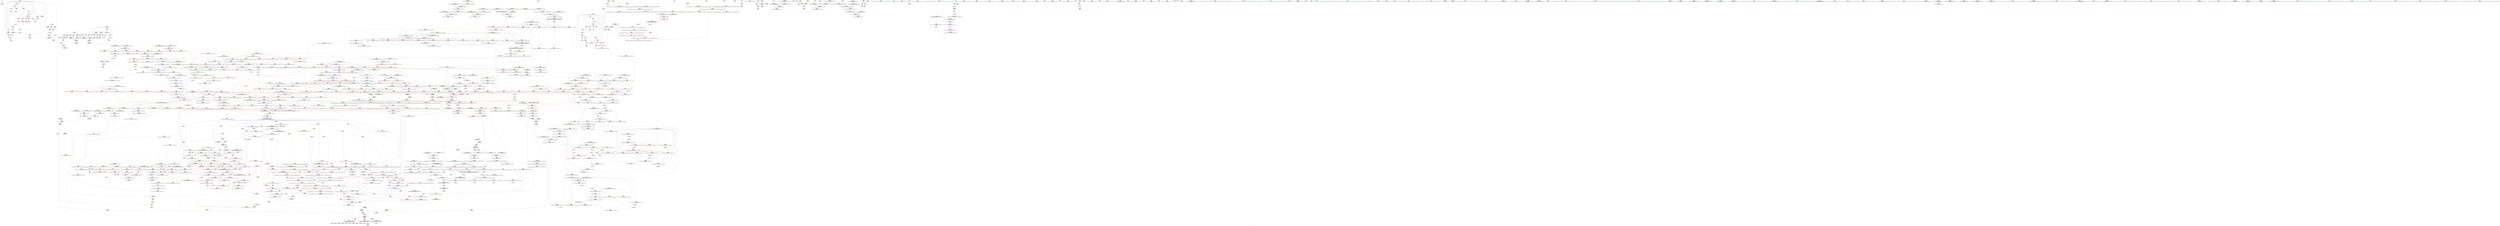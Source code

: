 digraph "SVFG" {
	label="SVFG";

	Node0x556f3de1ecf0 [shape=record,color=grey,label="{NodeID: 0\nNullPtr}"];
	Node0x556f3de1ecf0 -> Node0x556f3de7d360[style=solid];
	Node0x556f3de8d890 [shape=record,color=red,label="{NodeID: 775\n1575\<--1574\ndummyVal\<--offset_0\n_ZSt11__push_heapIP1AlS0_N9__gnu_cxx5__ops14_Iter_less_valEEvT_T0_S6_T1_RT2_\n}"];
	Node0x556f3de8d890 -> Node0x556f3de94160[style=solid];
	Node0x556f3de84550 [shape=record,color=purple,label="{NodeID: 443\n1618\<--1370\noffset_1\<--\n}"];
	Node0x556f3de84550 -> Node0x556f3deb6160[style=solid];
	Node0x556f3de78790 [shape=record,color=green,label="{NodeID: 111\n622\<--623\n__comp.addr\<--__comp.addr_field_insensitive\n_ZSt11__sort_heapIP1AN9__gnu_cxx5__ops15_Iter_less_iterEEvT_S5_RT0_\n}"];
	Node0x556f3de78790 -> Node0x556f3de9b800[style=solid];
	Node0x556f3de78790 -> Node0x556f3de914b0[style=solid];
	Node0x556f3df97ae0 [shape=record,color=black,label="{NodeID: 1993\n233 = PHI()\n}"];
	Node0x556f3de932c0 [shape=record,color=blue,label="{NodeID: 886\n824\<--890\n__secondChild\<--mul12\n_ZSt13__adjust_heapIP1AlS0_N9__gnu_cxx5__ops15_Iter_less_iterEEvT_T0_S6_T1_T2_\n}"];
	Node0x556f3de932c0 -> Node0x556f3de9e240[style=dashed];
	Node0x556f3de932c0 -> Node0x556f3de9e310[style=dashed];
	Node0x556f3de932c0 -> Node0x556f3df155b0[style=dashed];
	Node0x556f3df33aa0 [shape=record,color=yellow,style=double,label="{NodeID: 1661\n112V_1 = ENCHI(MR_112V_0)\npts\{7590000 8130000 9490000 11880000 12230000 13470000 \}\nFun[_ZSt11__make_heapIP1AN9__gnu_cxx5__ops15_Iter_less_iterEEvT_S5_RT0_]}"];
	Node0x556f3df33aa0 -> Node0x556f3dea4220[style=dashed];
	Node0x556f3df33aa0 -> Node0x556f3dea43c0[style=dashed];
	Node0x556f3de99d30 [shape=record,color=red,label="{NodeID: 554\n489\<--457\n\<--__last.addr\n_ZSt22__final_insertion_sortIP1AN9__gnu_cxx5__ops15_Iter_less_iterEEvT_S5_T0_\n|{<s0>28}}"];
	Node0x556f3de99d30:s0 -> Node0x556f3dfb0a20[style=solid,color=red];
	Node0x556f3de7cd80 [shape=record,color=green,label="{NodeID: 222\n1459\<--1460\n__last.addr\<--__last.addr_field_insensitive\n_ZNSt20__copy_move_backwardILb1ELb1ESt26random_access_iterator_tagE13__copy_move_bI1AEEPT_PKS4_S7_S5_\n}"];
	Node0x556f3de7cd80 -> Node0x556f3dea3a00[style=solid];
	Node0x556f3de7cd80 -> Node0x556f3deb6d90[style=solid];
	Node0x556f3dfaefe0 [shape=record,color=black,label="{NodeID: 2104\n1504 = PHI(1362, )\n2nd arg _ZNK9__gnu_cxx5__ops14_Val_less_iterclI1APS3_EEbRT_T0_ }"];
	Node0x556f3dfaefe0 -> Node0x556f3deb7340[style=solid];
	Node0x556f3de9f760 [shape=record,color=red,label="{NodeID: 665\n1072\<--1052\n\<--__result.addr\n_ZSt22__move_median_to_firstIP1AN9__gnu_cxx5__ops15_Iter_less_iterEEvT_S5_S5_S5_T0_\n|{<s0>68}}"];
	Node0x556f3de9f760:s0 -> Node0x556f3dfa9b70[style=solid,color=red];
	Node0x556f3ded30c0 [shape=record,color=grey,label="{NodeID: 1440\n472 = Binary(471, 353, )\n}"];
	Node0x556f3ded30c0 -> Node0x556f3ded6080[style=solid];
	Node0x556f3de8a970 [shape=record,color=purple,label="{NodeID: 333\n123\<--4\narrayidx23\<--w\nmain\n}"];
	Node0x556f3de8a970 -> Node0x556f3de977d0[style=solid];
	Node0x556f3de74540 [shape=record,color=green,label="{NodeID: 1\n16\<--1\n.str\<--dummyObj\nGlob }"];
	Node0x556f3de8d960 [shape=record,color=red,label="{NodeID: 776\n1578\<--1577\ndummyVal\<--offset_1\n_ZSt11__push_heapIP1AlS0_N9__gnu_cxx5__ops14_Iter_less_valEEvT_T0_S6_T1_RT2_\n}"];
	Node0x556f3de8d960 -> Node0x556f3de94230[style=solid];
	Node0x556f3de84620 [shape=record,color=purple,label="{NodeID: 444\n1616\<--1371\noffset_0\<--\n}"];
	Node0x556f3de84620 -> Node0x556f3de8e3f0[style=solid];
	Node0x556f3de78860 [shape=record,color=green,label="{NodeID: 112\n651\<--652\n__first.addr\<--__first.addr_field_insensitive\n_ZSt11__make_heapIP1AN9__gnu_cxx5__ops15_Iter_less_iterEEvT_S5_RT0_\n}"];
	Node0x556f3de78860 -> Node0x556f3de9b8d0[style=solid];
	Node0x556f3de78860 -> Node0x556f3de9b9a0[style=solid];
	Node0x556f3de78860 -> Node0x556f3de9ba70[style=solid];
	Node0x556f3de78860 -> Node0x556f3de9bb40[style=solid];
	Node0x556f3de78860 -> Node0x556f3de91650[style=solid];
	Node0x556f3dfa56f0 [shape=record,color=black,label="{NodeID: 1994\n243 = PHI()\n}"];
	Node0x556f3de93390 [shape=record,color=blue, style = dotted,label="{NodeID: 887\n1555\<--1557\noffset_0\<--dummyVal\n_ZSt13__adjust_heapIP1AlS0_N9__gnu_cxx5__ops15_Iter_less_iterEEvT_T0_S6_T1_T2_\n}"];
	Node0x556f3de93390 -> Node0x556f3de8d480[style=dashed];
	Node0x556f3de93390 -> Node0x556f3de93460[style=dashed];
	Node0x556f3df33c70 [shape=record,color=yellow,style=double,label="{NodeID: 1662\n114V_1 = ENCHI(MR_114V_0)\npts\{7590001 8130001 9490001 11880001 12230001 13470001 \}\nFun[_ZSt11__make_heapIP1AN9__gnu_cxx5__ops15_Iter_less_iterEEvT_S5_RT0_]}"];
	Node0x556f3df33c70 -> Node0x556f3dea42f0[style=dashed];
	Node0x556f3df33c70 -> Node0x556f3dea4490[style=dashed];
	Node0x556f3de99e00 [shape=record,color=red,label="{NodeID: 555\n510\<--499\n\<--__first.addr\n_ZSt14__partial_sortIP1AN9__gnu_cxx5__ops15_Iter_less_iterEEvT_S5_S5_T0_\n|{<s0>29}}"];
	Node0x556f3de99e00:s0 -> Node0x556f3dfadee0[style=solid,color=red];
	Node0x556f3de7ce50 [shape=record,color=green,label="{NodeID: 223\n1461\<--1462\n__result.addr\<--__result.addr_field_insensitive\n_ZNSt20__copy_move_backwardILb1ELb1ESt26random_access_iterator_tagE13__copy_move_bI1AEEPT_PKS4_S7_S5_\n}"];
	Node0x556f3de7ce50 -> Node0x556f3dea3ad0[style=solid];
	Node0x556f3de7ce50 -> Node0x556f3dea3ba0[style=solid];
	Node0x556f3de7ce50 -> Node0x556f3deb6e60[style=solid];
	Node0x556f3dfaf0f0 [shape=record,color=black,label="{NodeID: 2105\n648 = PHI(583, )\n0th arg _ZSt11__make_heapIP1AN9__gnu_cxx5__ops15_Iter_less_iterEEvT_S5_RT0_ }"];
	Node0x556f3dfaf0f0 -> Node0x556f3de91650[style=solid];
	Node0x556f3de9f830 [shape=record,color=red,label="{NodeID: 666\n1082\<--1052\n\<--__result.addr\n_ZSt22__move_median_to_firstIP1AN9__gnu_cxx5__ops15_Iter_less_iterEEvT_S5_S5_S5_T0_\n|{<s0>70}}"];
	Node0x556f3de9f830:s0 -> Node0x556f3dfa9b70[style=solid,color=red];
	Node0x556f3ded3240 [shape=record,color=grey,label="{NodeID: 1441\n785 = Binary(784, 353, )\n|{<s0>49}}"];
	Node0x556f3ded3240:s0 -> Node0x556f3dfb0410[style=solid,color=red];
	Node0x556f3de8aa40 [shape=record,color=purple,label="{NodeID: 334\n120\<--6\narrayidx21\<--C\nmain\n}"];
	Node0x556f3de74900 [shape=record,color=green,label="{NodeID: 2\n18\<--1\n.str.1\<--dummyObj\nGlob }"];
	Node0x556f3de8da30 [shape=record,color=red,label="{NodeID: 777\n1581\<--1580\ndummyVal\<--offset_0\n_ZSt4swapI1AENSt9enable_ifIXsr6__and_ISt6__not_ISt15__is_tuple_likeIT_EESt21is_move_constructibleIS4_ESt18is_move_assignableIS4_EEE5valueEvE4typeERS4_SD_\n}"];
	Node0x556f3de8da30 -> Node0x556f3deb4b70[style=solid];
	Node0x556f3dea9f20 [shape=record,color=black,label="{NodeID: 1552\nMR_4V_4 = PHI(MR_4V_3, MR_4V_1, )\npts\{15 \}\n|{<s0>18}}"];
	Node0x556f3dea9f20:s0 -> Node0x556f3df4a980[style=dashed,color=blue];
	Node0x556f3de846f0 [shape=record,color=purple,label="{NodeID: 445\n1619\<--1371\noffset_1\<--\n}"];
	Node0x556f3de846f0 -> Node0x556f3de8e4c0[style=solid];
	Node0x556f3de78930 [shape=record,color=green,label="{NodeID: 113\n653\<--654\n__last.addr\<--__last.addr_field_insensitive\n_ZSt11__make_heapIP1AN9__gnu_cxx5__ops15_Iter_less_iterEEvT_S5_RT0_\n}"];
	Node0x556f3de78930 -> Node0x556f3de9bc10[style=solid];
	Node0x556f3de78930 -> Node0x556f3de9bce0[style=solid];
	Node0x556f3de78930 -> Node0x556f3de91720[style=solid];
	Node0x556f3dfa57c0 [shape=record,color=black,label="{NodeID: 1995\n246 = PHI()\n}"];
	Node0x556f3de93460 [shape=record,color=blue, style = dotted,label="{NodeID: 888\n1558\<--1560\noffset_1\<--dummyVal\n_ZSt13__adjust_heapIP1AlS0_N9__gnu_cxx5__ops15_Iter_less_iterEEvT_T0_S6_T1_T2_\n}"];
	Node0x556f3de93460 -> Node0x556f3df14bb0[style=dashed];
	Node0x556f3de99ed0 [shape=record,color=red,label="{NodeID: 556\n516\<--499\n\<--__first.addr\n_ZSt14__partial_sortIP1AN9__gnu_cxx5__ops15_Iter_less_iterEEvT_S5_S5_T0_\n|{<s0>30}}"];
	Node0x556f3de99ed0:s0 -> Node0x556f3dfac610[style=solid,color=red];
	Node0x556f3de7cf20 [shape=record,color=green,label="{NodeID: 224\n1463\<--1464\n_Num\<--_Num_field_insensitive\n_ZNSt20__copy_move_backwardILb1ELb1ESt26random_access_iterator_tagE13__copy_move_bI1AEEPT_PKS4_S7_S5_\n}"];
	Node0x556f3de7cf20 -> Node0x556f3dea3c70[style=solid];
	Node0x556f3de7cf20 -> Node0x556f3dea3d40[style=solid];
	Node0x556f3de7cf20 -> Node0x556f3dea3e10[style=solid];
	Node0x556f3de7cf20 -> Node0x556f3dea3ee0[style=solid];
	Node0x556f3de7cf20 -> Node0x556f3deb6f30[style=solid];
	Node0x556f3dfaf200 [shape=record,color=black,label="{NodeID: 2106\n649 = PHI(584, )\n1st arg _ZSt11__make_heapIP1AN9__gnu_cxx5__ops15_Iter_less_iterEEvT_S5_RT0_ }"];
	Node0x556f3dfaf200 -> Node0x556f3de91720[style=solid];
	Node0x556f3de9f900 [shape=record,color=red,label="{NodeID: 667\n1086\<--1052\n\<--__result.addr\n_ZSt22__move_median_to_firstIP1AN9__gnu_cxx5__ops15_Iter_less_iterEEvT_S5_S5_S5_T0_\n|{<s0>71}}"];
	Node0x556f3de9f900:s0 -> Node0x556f3dfa9b70[style=solid,color=red];
	Node0x556f3ded33c0 [shape=record,color=grey,label="{NodeID: 1442\n784 = Binary(782, 783, )\n}"];
	Node0x556f3ded33c0 -> Node0x556f3ded3240[style=solid];
	Node0x556f3de8ab10 [shape=record,color=purple,label="{NodeID: 335\n126\<--6\narrayidx25\<--C\nmain\n}"];
	Node0x556f3de8ab10 -> Node0x556f3de978a0[style=solid];
	Node0x556f3de8ab10 -> Node0x556f3de8ef50[style=solid];
	Node0x556f3de749c0 [shape=record,color=green,label="{NodeID: 3\n20\<--1\nstdin\<--dummyObj\nGlob }"];
	Node0x556f3de8db00 [shape=record,color=red,label="{NodeID: 778\n1584\<--1583\ndummyVal\<--offset_1\n_ZSt4swapI1AENSt9enable_ifIXsr6__and_ISt6__not_ISt15__is_tuple_likeIT_EESt21is_move_constructibleIS4_ESt18is_move_assignableIS4_EEE5valueEvE4typeERS4_SD_\n}"];
	Node0x556f3de8db00 -> Node0x556f3deb4c40[style=solid];
	Node0x556f3de847c0 [shape=record,color=purple,label="{NodeID: 446\n1376\<--1375\nincdec.ptr3\<--\n_ZSt25__unguarded_linear_insertIP1AN9__gnu_cxx5__ops14_Val_less_iterEEvT_T0_\n}"];
	Node0x556f3de847c0 -> Node0x556f3deb6300[style=solid];
	Node0x556f3de78a00 [shape=record,color=green,label="{NodeID: 114\n655\<--656\n__comp.addr\<--__comp.addr_field_insensitive\n_ZSt11__make_heapIP1AN9__gnu_cxx5__ops15_Iter_less_iterEEvT_S5_RT0_\n}"];
	Node0x556f3de78a00 -> Node0x556f3de9bdb0[style=solid];
	Node0x556f3de78a00 -> Node0x556f3de917f0[style=solid];
	Node0x556f3dfa58c0 [shape=record,color=black,label="{NodeID: 1996\n99 = PHI()\n}"];
	Node0x556f3dfa58c0 -> Node0x556f3deced40[style=solid];
	Node0x556f3de93530 [shape=record,color=blue,label="{NodeID: 889\n818\<--904\n__holeIndex.addr\<--sub17\n_ZSt13__adjust_heapIP1AlS0_N9__gnu_cxx5__ops15_Iter_less_iterEEvT_T0_S6_T1_T2_\n}"];
	Node0x556f3de93530 -> Node0x556f3df150b0[style=dashed];
	Node0x556f3de99fa0 [shape=record,color=red,label="{NodeID: 557\n511\<--501\n\<--__middle.addr\n_ZSt14__partial_sortIP1AN9__gnu_cxx5__ops15_Iter_less_iterEEvT_S5_S5_T0_\n|{<s0>29}}"];
	Node0x556f3de99fa0:s0 -> Node0x556f3dfadff0[style=solid,color=red];
	Node0x556f3de7cff0 [shape=record,color=green,label="{NodeID: 225\n1488\<--1489\nllvm.memmove.p0i8.p0i8.i64\<--llvm.memmove.p0i8.p0i8.i64_field_insensitive\n}"];
	Node0x556f3dfaf310 [shape=record,color=black,label="{NodeID: 2107\n650 = PHI(570, )\n2nd arg _ZSt11__make_heapIP1AN9__gnu_cxx5__ops15_Iter_less_iterEEvT_S5_RT0_ }"];
	Node0x556f3dfaf310 -> Node0x556f3de917f0[style=solid];
	Node0x556f3de9f9d0 [shape=record,color=red,label="{NodeID: 668\n1096\<--1052\n\<--__result.addr\n_ZSt22__move_median_to_firstIP1AN9__gnu_cxx5__ops15_Iter_less_iterEEvT_S5_S5_S5_T0_\n|{<s0>73}}"];
	Node0x556f3de9f9d0:s0 -> Node0x556f3dfa9b70[style=solid,color=red];
	Node0x556f3ded3540 [shape=record,color=grey,label="{NodeID: 1443\n132 = Binary(131, 88, )\n}"];
	Node0x556f3ded3540 -> Node0x556f3de8f020[style=solid];
	Node0x556f3de8abe0 [shape=record,color=purple,label="{NodeID: 336\n171\<--6\narrayidx47\<--C\nmain\n}"];
	Node0x556f3de74a80 [shape=record,color=green,label="{NodeID: 4\n21\<--1\n.str.2\<--dummyObj\nGlob }"];
	Node0x556f3de8dbd0 [shape=record,color=red,label="{NodeID: 779\n1587\<--1586\ndummyVal\<--offset_0\n_ZSt4swapI1AENSt9enable_ifIXsr6__and_ISt6__not_ISt15__is_tuple_likeIT_EESt21is_move_constructibleIS4_ESt18is_move_assignableIS4_EEE5valueEvE4typeERS4_SD_\n}"];
	Node0x556f3de8dbd0 -> Node0x556f3deb4d10[style=solid];
	Node0x556f3deaa920 [shape=record,color=black,label="{NodeID: 1554\nMR_24V_2 = PHI(MR_24V_3, MR_24V_1, )\npts\{110000 \}\n}"];
	Node0x556f3deaa920 -> Node0x556f3de97cb0[style=dashed];
	Node0x556f3deaa920 -> Node0x556f3de8f770[style=dashed];
	Node0x556f3de84890 [shape=record,color=purple,label="{NodeID: 447\n1621\<--1381\noffset_0\<--\n}"];
	Node0x556f3de84890 -> Node0x556f3deb63d0[style=solid];
	Node0x556f3de7d460 [shape=record,color=green,label="{NodeID: 115\n657\<--658\n__len\<--__len_field_insensitive\n_ZSt11__make_heapIP1AN9__gnu_cxx5__ops15_Iter_less_iterEEvT_S5_RT0_\n}"];
	Node0x556f3de7d460 -> Node0x556f3de9be80[style=solid];
	Node0x556f3de7d460 -> Node0x556f3de9bf50[style=solid];
	Node0x556f3de7d460 -> Node0x556f3de918c0[style=solid];
	Node0x556f3dfa5a20 [shape=record,color=black,label="{NodeID: 1997\n141 = PHI()\n}"];
	Node0x556f3de93600 [shape=record,color=blue, style = dotted,label="{NodeID: 890\n1561\<--1563\noffset_0\<--dummyVal\n_ZSt13__adjust_heapIP1AlS0_N9__gnu_cxx5__ops15_Iter_less_iterEEvT_T0_S6_T1_T2_\n}"];
	Node0x556f3de9a070 [shape=record,color=red,label="{NodeID: 558\n517\<--501\n\<--__middle.addr\n_ZSt14__partial_sortIP1AN9__gnu_cxx5__ops15_Iter_less_iterEEvT_S5_S5_T0_\n|{<s0>30}}"];
	Node0x556f3de9a070:s0 -> Node0x556f3dfac720[style=solid,color=red];
	Node0x556f3de7d0f0 [shape=record,color=green,label="{NodeID: 226\n1505\<--1506\nthis.addr\<--this.addr_field_insensitive\n_ZNK9__gnu_cxx5__ops14_Val_less_iterclI1APS3_EEbRT_T0_\n}"];
	Node0x556f3de7d0f0 -> Node0x556f3dea3fb0[style=solid];
	Node0x556f3de7d0f0 -> Node0x556f3deb71a0[style=solid];
	Node0x556f3dfaf420 [shape=record,color=black,label="{NodeID: 2108\n726 = PHI(570, 814, 1050, 1050, 1050, 1050, 1050, 1119, 1119, 1214, )\n0th arg _ZNK9__gnu_cxx5__ops15_Iter_less_iterclIP1AS4_EEbT_T0_ }"];
	Node0x556f3dfaf420 -> Node0x556f3de91e70[style=solid];
	Node0x556f3de9faa0 [shape=record,color=red,label="{NodeID: 669\n1104\<--1052\n\<--__result.addr\n_ZSt22__move_median_to_firstIP1AN9__gnu_cxx5__ops15_Iter_less_iterEEvT_S5_S5_S5_T0_\n|{<s0>75}}"];
	Node0x556f3de9faa0:s0 -> Node0x556f3dfa9b70[style=solid,color=red];
	Node0x556f3ded36c0 [shape=record,color=grey,label="{NodeID: 1444\n1486 = Binary(353, 1485, )\n}"];
	Node0x556f3de8acb0 [shape=record,color=purple,label="{NodeID: 337\n177\<--6\narrayidx51\<--C\nmain\n}"];
	Node0x556f3de8acb0 -> Node0x556f3de97a40[style=solid];
	Node0x556f3de752f0 [shape=record,color=green,label="{NodeID: 5\n23\<--1\n.str.3\<--dummyObj\nGlob }"];
	Node0x556f3de8dca0 [shape=record,color=red,label="{NodeID: 780\n1590\<--1589\ndummyVal\<--offset_1\n_ZSt4swapI1AENSt9enable_ifIXsr6__and_ISt6__not_ISt15__is_tuple_likeIT_EESt21is_move_constructibleIS4_ESt18is_move_assignableIS4_EEE5valueEvE4typeERS4_SD_\n}"];
	Node0x556f3de8dca0 -> Node0x556f3deb4de0[style=solid];
	Node0x556f3de84960 [shape=record,color=purple,label="{NodeID: 448\n1624\<--1381\noffset_1\<--\n}"];
	Node0x556f3de84960 -> Node0x556f3deb64a0[style=solid];
	Node0x556f3de7d530 [shape=record,color=green,label="{NodeID: 116\n659\<--660\n__parent\<--__parent_field_insensitive\n_ZSt11__make_heapIP1AN9__gnu_cxx5__ops15_Iter_less_iterEEvT_S5_RT0_\n}"];
	Node0x556f3de7d530 -> Node0x556f3de9c020[style=solid];
	Node0x556f3de7d530 -> Node0x556f3de9c0f0[style=solid];
	Node0x556f3de7d530 -> Node0x556f3de9c1c0[style=solid];
	Node0x556f3de7d530 -> Node0x556f3de9c290[style=solid];
	Node0x556f3de7d530 -> Node0x556f3de91990[style=solid];
	Node0x556f3de7d530 -> Node0x556f3de91da0[style=solid];
	Node0x556f3dfa5af0 [shape=record,color=black,label="{NodeID: 1998\n151 = PHI()\n}"];
	Node0x556f3de936d0 [shape=record,color=blue, style = dotted,label="{NodeID: 891\n1564\<--1566\noffset_1\<--dummyVal\n_ZSt13__adjust_heapIP1AlS0_N9__gnu_cxx5__ops15_Iter_less_iterEEvT_T0_S6_T1_T2_\n}"];
	Node0x556f3de9a140 [shape=record,color=red,label="{NodeID: 559\n512\<--503\n\<--__last.addr\n_ZSt14__partial_sortIP1AN9__gnu_cxx5__ops15_Iter_less_iterEEvT_S5_S5_T0_\n|{<s0>29}}"];
	Node0x556f3de9a140:s0 -> Node0x556f3dfae100[style=solid,color=red];
	Node0x556f3de7d1c0 [shape=record,color=green,label="{NodeID: 227\n1507\<--1508\n__val.addr\<--__val.addr_field_insensitive\n_ZNK9__gnu_cxx5__ops14_Val_less_iterclI1APS3_EEbRT_T0_\n}"];
	Node0x556f3de7d1c0 -> Node0x556f3dea4080[style=solid];
	Node0x556f3de7d1c0 -> Node0x556f3deb7270[style=solid];
	Node0x556f3dfaf770 [shape=record,color=black,label="{NodeID: 2109\n727 = PHI(595, 854, 1064, 1068, 1078, 1092, 1100, 1132, 1144, 1245, )\n1st arg _ZNK9__gnu_cxx5__ops15_Iter_less_iterclIP1AS4_EEbT_T0_ }"];
	Node0x556f3dfaf770 -> Node0x556f3de91f40[style=solid];
	Node0x556f3de9fb70 [shape=record,color=red,label="{NodeID: 670\n1108\<--1052\n\<--__result.addr\n_ZSt22__move_median_to_firstIP1AN9__gnu_cxx5__ops15_Iter_less_iterEEvT_S5_S5_S5_T0_\n|{<s0>76}}"];
	Node0x556f3de9fb70:s0 -> Node0x556f3dfa9b70[style=solid,color=red];
	Node0x556f3ded3840 [shape=record,color=grey,label="{NodeID: 1445\n137 = Binary(136, 88, )\n}"];
	Node0x556f3ded3840 -> Node0x556f3de8f0f0[style=solid];
	Node0x556f3de8ad80 [shape=record,color=purple,label="{NodeID: 338\n166\<--8\narrayidx44\<--O\nmain\n}"];
	Node0x556f3de75380 [shape=record,color=green,label="{NodeID: 6\n25\<--1\nstdout\<--dummyObj\nGlob }"];
	Node0x556f3de8dd70 [shape=record,color=red,label="{NodeID: 781\n1593\<--1592\ndummyVal\<--offset_0\n_ZSt4swapI1AENSt9enable_ifIXsr6__and_ISt6__not_ISt15__is_tuple_likeIT_EESt21is_move_constructibleIS4_ESt18is_move_assignableIS4_EEE5valueEvE4typeERS4_SD_\n}"];
	Node0x556f3de8dd70 -> Node0x556f3deb4eb0[style=solid];
	Node0x556f3de84a30 [shape=record,color=purple,label="{NodeID: 449\n1622\<--1382\noffset_0\<--\n}"];
	Node0x556f3de84a30 -> Node0x556f3de8e590[style=solid];
	Node0x556f3de7d600 [shape=record,color=green,label="{NodeID: 117\n661\<--662\n__value\<--__value_field_insensitive\n_ZSt11__make_heapIP1AN9__gnu_cxx5__ops15_Iter_less_iterEEvT_S5_RT0_\n|{|<s1>39}}"];
	Node0x556f3de7d600 -> Node0x556f3de87300[style=solid];
	Node0x556f3de7d600:s1 -> Node0x556f3dfacdb0[style=solid,color=red];
	Node0x556f3dfa5bc0 [shape=record,color=black,label="{NodeID: 1999\n168 = PHI()\n}"];
	Node0x556f3de937a0 [shape=record,color=blue,label="{NodeID: 892\n928\<--927\n__t.addr\<--__t\n_ZSt4moveIRN9__gnu_cxx5__ops15_Iter_less_iterEEONSt16remove_referenceIT_E4typeEOS5_\n}"];
	Node0x556f3de937a0 -> Node0x556f3de9e4b0[style=dashed];
	Node0x556f3de9a210 [shape=record,color=red,label="{NodeID: 560\n539\<--527\n\<--__first.addr\n_ZSt27__unguarded_partition_pivotIP1AN9__gnu_cxx5__ops15_Iter_less_iterEET_S5_S5_T0_\n}"];
	Node0x556f3de9a210 -> Node0x556f3de850b0[style=solid];
	Node0x556f3de7d290 [shape=record,color=green,label="{NodeID: 228\n1509\<--1510\n__it.addr\<--__it.addr_field_insensitive\n_ZNK9__gnu_cxx5__ops14_Val_less_iterclI1APS3_EEbRT_T0_\n}"];
	Node0x556f3de7d290 -> Node0x556f3dea4150[style=solid];
	Node0x556f3de7d290 -> Node0x556f3deb7340[style=solid];
	Node0x556f3dfafac0 [shape=record,color=black,label="{NodeID: 2110\n728 = PHI(596, 858, 1065, 1069, 1079, 1093, 1101, 1133, 1145, 1246, )\n2nd arg _ZNK9__gnu_cxx5__ops15_Iter_less_iterclIP1AS4_EEbT_T0_ }"];
	Node0x556f3dfafac0 -> Node0x556f3de92010[style=solid];
	Node0x556f3de9fc40 [shape=record,color=red,label="{NodeID: 671\n1064\<--1054\n\<--__a.addr\n_ZSt22__move_median_to_firstIP1AN9__gnu_cxx5__ops15_Iter_less_iterEEvT_S5_S5_S5_T0_\n|{<s0>66}}"];
	Node0x556f3de9fc40:s0 -> Node0x556f3dfaf770[style=solid,color=red];
	Node0x556f3ded39c0 [shape=record,color=grey,label="{NodeID: 1446\n999 = Binary(998, 358, )\n}"];
	Node0x556f3ded39c0 -> Node0x556f3de94090[style=solid];
	Node0x556f3de8ae50 [shape=record,color=purple,label="{NodeID: 339\n174\<--8\narrayidx49\<--O\nmain\n}"];
	Node0x556f3de8ae50 -> Node0x556f3de97970[style=solid];
	Node0x556f3de75410 [shape=record,color=green,label="{NodeID: 7\n26\<--1\n.str.4\<--dummyObj\nGlob }"];
	Node0x556f3de8de40 [shape=record,color=red,label="{NodeID: 782\n1596\<--1595\ndummyVal\<--offset_1\n_ZSt4swapI1AENSt9enable_ifIXsr6__and_ISt6__not_ISt15__is_tuple_likeIT_EESt21is_move_constructibleIS4_ESt18is_move_assignableIS4_EEE5valueEvE4typeERS4_SD_\n}"];
	Node0x556f3de8de40 -> Node0x556f3deb4f80[style=solid];
	Node0x556f3de84b00 [shape=record,color=purple,label="{NodeID: 450\n1625\<--1382\noffset_1\<--\n}"];
	Node0x556f3de84b00 -> Node0x556f3de8e660[style=solid];
	Node0x556f3de7d6d0 [shape=record,color=green,label="{NodeID: 118\n663\<--664\nagg.tmp\<--agg.tmp_field_insensitive\n_ZSt11__make_heapIP1AN9__gnu_cxx5__ops15_Iter_less_iterEEvT_S5_RT0_\n}"];
	Node0x556f3de7d6d0 -> Node0x556f3de873d0[style=solid];
	Node0x556f3de7d6d0 -> Node0x556f3de874a0[style=solid];
	Node0x556f3dfa5cc0 [shape=record,color=black,label="{NodeID: 2000\n1517 = PHI(1028, )\n}"];
	Node0x556f3dfa5cc0 -> Node0x556f3de8a630[style=solid];
	Node0x556f3de93870 [shape=record,color=blue,label="{NodeID: 893\n937\<--934\nthis.addr\<--this\n_ZN9__gnu_cxx5__ops14_Iter_less_valC2ENS0_15_Iter_less_iterE\n}"];
	Node0x556f3de93870 -> Node0x556f3de9e580[style=dashed];
	Node0x556f3de9a2e0 [shape=record,color=red,label="{NodeID: 561\n541\<--527\n\<--__first.addr\n_ZSt27__unguarded_partition_pivotIP1AN9__gnu_cxx5__ops15_Iter_less_iterEET_S5_S5_T0_\n}"];
	Node0x556f3de9a2e0 -> Node0x556f3de86fc0[style=solid];
	Node0x556f3de7d360 [shape=record,color=black,label="{NodeID: 229\n2\<--3\ndummyVal\<--dummyVal\n}"];
	Node0x556f3dfafe40 [shape=record,color=black,label="{NodeID: 2111\n1116 = PHI(559, )\n0th arg _ZSt21__unguarded_partitionIP1AN9__gnu_cxx5__ops15_Iter_less_iterEET_S5_S5_S5_T0_ }"];
	Node0x556f3dfafe40 -> Node0x556f3de94a50[style=solid];
	Node0x556f3de9fd10 [shape=record,color=red,label="{NodeID: 672\n1078\<--1054\n\<--__a.addr\n_ZSt22__move_median_to_firstIP1AN9__gnu_cxx5__ops15_Iter_less_iterEEvT_S5_S5_S5_T0_\n|{<s0>69}}"];
	Node0x556f3de9fd10:s0 -> Node0x556f3dfaf770[style=solid,color=red];
	Node0x556f3ded3b40 [shape=record,color=grey,label="{NodeID: 1447\n998 = Binary(997, 635, )\n}"];
	Node0x556f3ded3b40 -> Node0x556f3ded39c0[style=solid];
	Node0x556f3de8af20 [shape=record,color=purple,label="{NodeID: 340\n217\<--10\narrayidx68\<--v\nmain\n}"];
	Node0x556f3de8af20 -> Node0x556f3de8f770[style=solid];
	Node0x556f3de754a0 [shape=record,color=green,label="{NodeID: 8\n28\<--1\n.str.5\<--dummyObj\nGlob }"];
	Node0x556f3de8df10 [shape=record,color=red,label="{NodeID: 783\n1599\<--1598\ndummyVal\<--offset_0\n_ZSt16__insertion_sortIP1AN9__gnu_cxx5__ops15_Iter_less_iterEEvT_S5_T0_\n}"];
	Node0x556f3de8df10 -> Node0x556f3deb52c0[style=solid];
	Node0x556f3d8ba410 [shape=record,color=yellow,style=double,label="{NodeID: 1558\n4V_1 = ENCHI(MR_4V_0)\npts\{15 \}\nFun[_ZSt9iter_swapIP1AS1_EvT_T0_]|{<s0>80|<s1>80|<s2>80|<s3>80}}"];
	Node0x556f3d8ba410:s0 -> Node0x556f3de8da30[style=dashed,color=red];
	Node0x556f3d8ba410:s1 -> Node0x556f3de8db00[style=dashed,color=red];
	Node0x556f3d8ba410:s2 -> Node0x556f3de8dbd0[style=dashed,color=red];
	Node0x556f3d8ba410:s3 -> Node0x556f3deb4d10[style=dashed,color=red];
	Node0x556f3de84bd0 [shape=record,color=purple,label="{NodeID: 451\n1627\<--1482\noffset_0\<--\n}"];
	Node0x556f3de84bd0 -> Node0x556f3deb7000[style=solid];
	Node0x556f3de7d7a0 [shape=record,color=green,label="{NodeID: 119\n665\<--666\nagg.tmp6\<--agg.tmp6_field_insensitive\n_ZSt11__make_heapIP1AN9__gnu_cxx5__ops15_Iter_less_iterEEvT_S5_RT0_\n}"];
	Node0x556f3dfa5eb0 [shape=record,color=black,label="{NodeID: 2001\n275 = PHI(319, )\n}"];
	Node0x556f3dfa5eb0 -> Node0x556f3de980c0[style=solid];
	Node0x556f3de93940 [shape=record,color=blue,label="{NodeID: 894\n960\<--946\n\<--__value.coerce\n_ZSt11__push_heapIP1AlS0_N9__gnu_cxx5__ops14_Iter_less_valEEvT_T0_S6_T1_RT2_\n}"];
	Node0x556f3df343b0 [shape=record,color=yellow,style=double,label="{NodeID: 1669\n102V_1 = ENCHI(MR_102V_0)\npts\{664 \}\nFun[_ZSt11__make_heapIP1AN9__gnu_cxx5__ops15_Iter_less_iterEEvT_S5_RT0_]}"];
	Node0x556f3df343b0 -> Node0x556f3de9c360[style=dashed];
	Node0x556f3de9a3b0 [shape=record,color=red,label="{NodeID: 562\n549\<--527\n\<--__first.addr\n_ZSt27__unguarded_partition_pivotIP1AN9__gnu_cxx5__ops15_Iter_less_iterEET_S5_S5_T0_\n|{<s0>31}}"];
	Node0x556f3de9a3b0:s0 -> Node0x556f3dfae430[style=solid,color=red];
	Node0x556f3de855c0 [shape=record,color=black,label="{NodeID: 230\n54\<--51\ncall\<--\nmain\n}"];
	Node0x556f3dfaff50 [shape=record,color=black,label="{NodeID: 2112\n1117 = PHI(560, )\n1st arg _ZSt21__unguarded_partitionIP1AN9__gnu_cxx5__ops15_Iter_less_iterEET_S5_S5_S5_T0_ }"];
	Node0x556f3dfaff50 -> Node0x556f3de94b20[style=solid];
	Node0x556f3de9fde0 [shape=record,color=red,label="{NodeID: 673\n1087\<--1054\n\<--__a.addr\n_ZSt22__move_median_to_firstIP1AN9__gnu_cxx5__ops15_Iter_less_iterEEvT_S5_S5_S5_T0_\n|{<s0>71}}"];
	Node0x556f3de9fde0:s0 -> Node0x556f3dfaa190[style=solid,color=red];
	Node0x556f3ded3cc0 [shape=record,color=grey,label="{NodeID: 1448\n546 = Binary(545, 358, )\n}"];
	Node0x556f3de8aff0 [shape=record,color=purple,label="{NodeID: 341\n238\<--10\narrayidx77\<--v\nmain\n}"];
	Node0x556f3de8aff0 -> Node0x556f3de97cb0[style=solid];
	Node0x556f3de75530 [shape=record,color=green,label="{NodeID: 9\n30\<--1\n.str.6\<--dummyObj\nGlob }"];
	Node0x556f3de8dfe0 [shape=record,color=red,label="{NodeID: 784\n1602\<--1601\ndummyVal\<--offset_1\n_ZSt16__insertion_sortIP1AN9__gnu_cxx5__ops15_Iter_less_iterEEvT_S5_T0_\n}"];
	Node0x556f3de8dfe0 -> Node0x556f3deb5390[style=solid];
	Node0x556f3de84ca0 [shape=record,color=purple,label="{NodeID: 452\n1630\<--1482\noffset_1\<--\n}"];
	Node0x556f3de84ca0 -> Node0x556f3deb70d0[style=solid];
	Node0x556f3de7d870 [shape=record,color=green,label="{NodeID: 120\n695\<--696\n_ZSt4moveIR1AEONSt16remove_referenceIT_E4typeEOS3_\<--_ZSt4moveIR1AEONSt16remove_referenceIT_E4typeEOS3__field_insensitive\n}"];
	Node0x556f3dfa5fb0 [shape=record,color=black,label="{NodeID: 2002\n281 = PHI(319, )\n}"];
	Node0x556f3dfa5fb0 -> Node0x556f3de98190[style=solid];
	Node0x556f3de93a10 [shape=record,color=blue,label="{NodeID: 895\n950\<--943\n__first.addr\<--__first\n_ZSt11__push_heapIP1AlS0_N9__gnu_cxx5__ops14_Iter_less_valEEvT_T0_S6_T1_RT2_\n}"];
	Node0x556f3de93a10 -> Node0x556f3de9e650[style=dashed];
	Node0x556f3de93a10 -> Node0x556f3de9e720[style=dashed];
	Node0x556f3de93a10 -> Node0x556f3de9e7f0[style=dashed];
	Node0x556f3de93a10 -> Node0x556f3de9e8c0[style=dashed];
	Node0x556f3de9a480 [shape=record,color=red,label="{NodeID: 563\n550\<--527\n\<--__first.addr\n_ZSt27__unguarded_partition_pivotIP1AN9__gnu_cxx5__ops15_Iter_less_iterEET_S5_S5_T0_\n}"];
	Node0x556f3de9a480 -> Node0x556f3de8c100[style=solid];
	Node0x556f3de85690 [shape=record,color=black,label="{NodeID: 231\n60\<--57\ncall1\<--\nmain\n}"];
	Node0x556f3dfb0060 [shape=record,color=black,label="{NodeID: 2113\n1118 = PHI(561, )\n2nd arg _ZSt21__unguarded_partitionIP1AN9__gnu_cxx5__ops15_Iter_less_iterEET_S5_S5_S5_T0_ }"];
	Node0x556f3dfb0060 -> Node0x556f3de94bf0[style=solid];
	Node0x556f3de9feb0 [shape=record,color=red,label="{NodeID: 674\n1092\<--1054\n\<--__a.addr\n_ZSt22__move_median_to_firstIP1AN9__gnu_cxx5__ops15_Iter_less_iterEEvT_S5_S5_S5_T0_\n|{<s0>72}}"];
	Node0x556f3de9feb0:s0 -> Node0x556f3dfaf770[style=solid,color=red];
	Node0x556f3ded3e40 [shape=record,color=grey,label="{NodeID: 1449\n545 = Binary(544, 353, )\n}"];
	Node0x556f3ded3e40 -> Node0x556f3ded3cc0[style=solid];
	Node0x556f3de8b0c0 [shape=record,color=purple,label="{NodeID: 342\n155\<--12\narrayidx39\<--p\nmain\n}"];
	Node0x556f3de755f0 [shape=record,color=green,label="{NodeID: 10\n32\<--1\n.str.7\<--dummyObj\nGlob }"];
	Node0x556f3de8e0b0 [shape=record,color=red,label="{NodeID: 785\n1605\<--1604\ndummyVal\<--offset_0\n_ZSt16__insertion_sortIP1AN9__gnu_cxx5__ops15_Iter_less_iterEEvT_S5_T0_\n}"];
	Node0x556f3de8e0b0 -> Node0x556f3deb5460[style=solid];
	Node0x556f3deac3a0 [shape=record,color=yellow,style=double,label="{NodeID: 1560\n4V_1 = ENCHI(MR_4V_0)\npts\{15 \}\nFun[_ZSt22__copy_move_backward_aILb1EP1AS1_ET1_T0_S3_S2_]|{<s0>111|<s1>111|<s2>111}}"];
	Node0x556f3deac3a0:s0 -> Node0x556f3de8e730[style=dashed,color=red];
	Node0x556f3deac3a0:s1 -> Node0x556f3deb7000[style=dashed,color=red];
	Node0x556f3deac3a0:s2 -> Node0x556f3dea5e20[style=dashed,color=red];
	Node0x556f3de84d70 [shape=record,color=purple,label="{NodeID: 453\n1628\<--1484\noffset_0\<--\n}"];
	Node0x556f3de84d70 -> Node0x556f3de8e730[style=solid];
	Node0x556f3de7d970 [shape=record,color=green,label="{NodeID: 121\n701\<--702\nllvm.memcpy.p0i8.p0i8.i64\<--llvm.memcpy.p0i8.p0i8.i64_field_insensitive\n}"];
	Node0x556f3dfa60f0 [shape=record,color=black,label="{NodeID: 2003\n285 = PHI(319, )\n}"];
	Node0x556f3dfa60f0 -> Node0x556f3de98260[style=solid];
	Node0x556f3de93ae0 [shape=record,color=blue,label="{NodeID: 896\n952\<--944\n__holeIndex.addr\<--__holeIndex\n_ZSt11__push_heapIP1AlS0_N9__gnu_cxx5__ops14_Iter_less_valEEvT_T0_S6_T1_RT2_\n}"];
	Node0x556f3de93ae0 -> Node0x556f3de9e990[style=dashed];
	Node0x556f3de93ae0 -> Node0x556f3df191b0[style=dashed];
	Node0x556f3df34570 [shape=record,color=yellow,style=double,label="{NodeID: 1671\n4V_1 = ENCHI(MR_4V_0)\npts\{15 \}\nFun[_ZNK9__gnu_cxx5__ops15_Iter_less_iterclIP1AS4_EEbT_T0_]|{<s0>42}}"];
	Node0x556f3df34570:s0 -> Node0x556f3df301e0[style=dashed,color=red];
	Node0x556f3de9a550 [shape=record,color=red,label="{NodeID: 564\n558\<--527\n\<--__first.addr\n_ZSt27__unguarded_partition_pivotIP1AN9__gnu_cxx5__ops15_Iter_less_iterEET_S5_S5_T0_\n}"];
	Node0x556f3de9a550 -> Node0x556f3de8c2a0[style=solid];
	Node0x556f3de85760 [shape=record,color=black,label="{NodeID: 232\n64\<--61\nconv\<--call2\nmain\n}"];
	Node0x556f3dfb0170 [shape=record,color=black,label="{NodeID: 2114\n808 = PHI(703, 779, )\n0th arg _ZSt13__adjust_heapIP1AlS0_N9__gnu_cxx5__ops15_Iter_less_iterEEvT_T0_S6_T1_T2_ }"];
	Node0x556f3dfb0170 -> Node0x556f3de92aa0[style=solid];
	Node0x556f3de9ff80 [shape=record,color=red,label="{NodeID: 675\n1097\<--1054\n\<--__a.addr\n_ZSt22__move_median_to_firstIP1AN9__gnu_cxx5__ops15_Iter_less_iterEEvT_S5_S5_S5_T0_\n|{<s0>73}}"];
	Node0x556f3de9ff80:s0 -> Node0x556f3dfaa190[style=solid,color=red];
	Node0x556f3ded3fc0 [shape=record,color=grey,label="{NodeID: 1450\n544 = Binary(542, 543, )\n}"];
	Node0x556f3ded3fc0 -> Node0x556f3ded3e40[style=solid];
	Node0x556f3de8b190 [shape=record,color=purple,label="{NodeID: 343\n156\<--12\nord\<--p\nmain\n}"];
	Node0x556f3de8b190 -> Node0x556f3de8f290[style=solid];
	Node0x556f3de756f0 [shape=record,color=green,label="{NodeID: 11\n50\<--1\n\<--dummyObj\nCan only get source location for instruction, argument, global var or function.}"];
	Node0x556f3de8e180 [shape=record,color=red,label="{NodeID: 786\n1608\<--1607\ndummyVal\<--offset_1\n_ZSt16__insertion_sortIP1AN9__gnu_cxx5__ops15_Iter_less_iterEEvT_S5_T0_\n}"];
	Node0x556f3de8e180 -> Node0x556f3deb5530[style=solid];
	Node0x556f3de84e40 [shape=record,color=purple,label="{NodeID: 454\n1631\<--1484\noffset_1\<--\n}"];
	Node0x556f3de84e40 -> Node0x556f3de8e800[style=solid];
	Node0x556f3de7da70 [shape=record,color=green,label="{NodeID: 122\n714\<--715\n_ZSt13__adjust_heapIP1AlS0_N9__gnu_cxx5__ops15_Iter_less_iterEEvT_T0_S6_T1_T2_\<--_ZSt13__adjust_heapIP1AlS0_N9__gnu_cxx5__ops15_Iter_less_iterEEvT_T0_S6_T1_T2__field_insensitive\n}"];
	Node0x556f3dfa6230 [shape=record,color=black,label="{NodeID: 2004\n354 = PHI(435, )\n}"];
	Node0x556f3dfa6230 -> Node0x556f3ded2640[style=solid];
	Node0x556f3de93bb0 [shape=record,color=blue,label="{NodeID: 897\n954\<--945\n__topIndex.addr\<--__topIndex\n_ZSt11__push_heapIP1AlS0_N9__gnu_cxx5__ops14_Iter_less_valEEvT_T0_S6_T1_RT2_\n}"];
	Node0x556f3de93bb0 -> Node0x556f3de9eda0[style=dashed];
	Node0x556f3de9a620 [shape=record,color=red,label="{NodeID: 565\n561\<--527\n\<--__first.addr\n_ZSt27__unguarded_partition_pivotIP1AN9__gnu_cxx5__ops15_Iter_less_iterEET_S5_S5_T0_\n|{<s0>32}}"];
	Node0x556f3de9a620:s0 -> Node0x556f3dfb0060[style=solid,color=red];
	Node0x556f3de85830 [shape=record,color=black,label="{NodeID: 233\n82\<--81\nidxprom\<--\nmain\n}"];
	Node0x556f3dfb02c0 [shape=record,color=black,label="{NodeID: 2115\n809 = PHI(704, 408, )\n1st arg _ZSt13__adjust_heapIP1AlS0_N9__gnu_cxx5__ops15_Iter_less_iterEEvT_T0_S6_T1_T2_ }"];
	Node0x556f3dfb02c0 -> Node0x556f3de92b70[style=solid];
	Node0x556f3dea0050 [shape=record,color=red,label="{NodeID: 676\n1065\<--1056\n\<--__b.addr\n_ZSt22__move_median_to_firstIP1AN9__gnu_cxx5__ops15_Iter_less_iterEEvT_S5_S5_S5_T0_\n|{<s0>66}}"];
	Node0x556f3dea0050:s0 -> Node0x556f3dfafac0[style=solid,color=red];
	Node0x556f3ded4140 [shape=record,color=grey,label="{NodeID: 1451\n71 = cmp(70, 72, )\n}"];
	Node0x556f3de8b260 [shape=record,color=purple,label="{NodeID: 344\n181\<--12\narrayidx53\<--p\nmain\n}"];
	Node0x556f3de757f0 [shape=record,color=green,label="{NodeID: 12\n72\<--1\n\<--dummyObj\nCan only get source location for instruction, argument, global var or function.}"];
	Node0x556f3de8e250 [shape=record,color=red,label="{NodeID: 787\n1611\<--1610\ndummyVal\<--offset_0\n_ZSt25__unguarded_linear_insertIP1AN9__gnu_cxx5__ops14_Val_less_iterEEvT_T0_\n}"];
	Node0x556f3de8e250 -> Node0x556f3deb5d50[style=solid];
	Node0x556f3de84f10 [shape=record,color=purple,label="{NodeID: 455\n199\<--12\nadd.ptr\<--p\nmain\n}"];
	Node0x556f3de7db70 [shape=record,color=green,label="{NodeID: 123\n729\<--730\nthis.addr\<--this.addr_field_insensitive\n_ZNK9__gnu_cxx5__ops15_Iter_less_iterclIP1AS4_EEbT_T0_\n}"];
	Node0x556f3de7db70 -> Node0x556f3de9c430[style=solid];
	Node0x556f3de7db70 -> Node0x556f3de91e70[style=solid];
	Node0x556f3dfa6370 [shape=record,color=black,label="{NodeID: 2005\n859 = PHI(725, )\n}"];
	Node0x556f3de93c80 [shape=record,color=blue,label="{NodeID: 898\n956\<--947\n__comp.addr\<--__comp\n_ZSt11__push_heapIP1AlS0_N9__gnu_cxx5__ops14_Iter_less_valEEvT_T0_S6_T1_RT2_\n}"];
	Node0x556f3de93c80 -> Node0x556f3de9ee70[style=dashed];
	Node0x556f3de9a6f0 [shape=record,color=red,label="{NodeID: 566\n540\<--529\n\<--__last.addr\n_ZSt27__unguarded_partition_pivotIP1AN9__gnu_cxx5__ops15_Iter_less_iterEET_S5_S5_T0_\n}"];
	Node0x556f3de9a6f0 -> Node0x556f3de86ef0[style=solid];
	Node0x556f3de85900 [shape=record,color=black,label="{NodeID: 234\n97\<--96\nidxprom9\<--\nmain\n}"];
	Node0x556f3dfb0410 [shape=record,color=black,label="{NodeID: 2116\n810 = PHI(705, 785, )\n2nd arg _ZSt13__adjust_heapIP1AlS0_N9__gnu_cxx5__ops15_Iter_less_iterEEvT_T0_S6_T1_T2_ }"];
	Node0x556f3dfb0410 -> Node0x556f3de92c40[style=solid];
	Node0x556f3dea0120 [shape=record,color=red,label="{NodeID: 677\n1068\<--1056\n\<--__b.addr\n_ZSt22__move_median_to_firstIP1AN9__gnu_cxx5__ops15_Iter_less_iterEEvT_S5_S5_S5_T0_\n|{<s0>67}}"];
	Node0x556f3dea0120:s0 -> Node0x556f3dfaf770[style=solid,color=red];
	Node0x556f3ded42c0 [shape=record,color=grey,label="{NodeID: 1452\n1043 = cmp(1039, 1042, )\n}"];
	Node0x556f3ded42c0 -> Node0x556f3de88f70[style=solid];
	Node0x556f3de8b330 [shape=record,color=purple,label="{NodeID: 345\n182\<--12\nR\<--p\nmain\n}"];
	Node0x556f3de8b330 -> Node0x556f3de97b10[style=solid];
	Node0x556f3de8b330 -> Node0x556f3de8f430[style=solid];
	Node0x556f3de758f0 [shape=record,color=green,label="{NodeID: 13\n78\<--1\n\<--dummyObj\nCan only get source location for instruction, argument, global var or function.}"];
	Node0x556f3de8e320 [shape=record,color=red,label="{NodeID: 788\n1614\<--1613\ndummyVal\<--offset_1\n_ZSt25__unguarded_linear_insertIP1AN9__gnu_cxx5__ops14_Val_less_iterEEvT_T0_\n}"];
	Node0x556f3de8e320 -> Node0x556f3deb5e20[style=solid];
	Node0x556f3de84fe0 [shape=record,color=purple,label="{NodeID: 456\n200\<--12\nadd.ptr60\<--p\nmain\n|{<s0>10}}"];
	Node0x556f3de84fe0:s0 -> Node0x556f3dfb07c0[style=solid,color=red];
	Node0x556f3de7dc40 [shape=record,color=green,label="{NodeID: 124\n731\<--732\n__it1.addr\<--__it1.addr_field_insensitive\n_ZNK9__gnu_cxx5__ops15_Iter_less_iterclIP1AS4_EEbT_T0_\n}"];
	Node0x556f3de7dc40 -> Node0x556f3de9c500[style=solid];
	Node0x556f3de7dc40 -> Node0x556f3de91f40[style=solid];
	Node0x556f3dfa6480 [shape=record,color=black,label="{NodeID: 2006\n868 = PHI(795, )\n}"];
	Node0x556f3dfa6480 -> Node0x556f3de885b0[style=solid];
	Node0x556f3de93d50 [shape=record,color=blue,label="{NodeID: 899\n958\<--968\n__parent\<--div\n_ZSt11__push_heapIP1AlS0_N9__gnu_cxx5__ops14_Iter_less_valEEvT_T0_S6_T1_RT2_\n}"];
	Node0x556f3de93d50 -> Node0x556f3df196b0[style=dashed];
	Node0x556f3de9a7c0 [shape=record,color=red,label="{NodeID: 567\n553\<--529\n\<--__last.addr\n_ZSt27__unguarded_partition_pivotIP1AN9__gnu_cxx5__ops15_Iter_less_iterEET_S5_S5_T0_\n}"];
	Node0x556f3de9a7c0 -> Node0x556f3de8c1d0[style=solid];
	Node0x556f3de859d0 [shape=record,color=black,label="{NodeID: 235\n103\<--102\nidxprom12\<--rem\nmain\n}"];
	Node0x556f3dfb0560 [shape=record,color=black,label="{NodeID: 2117\n811 = PHI(712, 792, )\n3rd arg _ZSt13__adjust_heapIP1AlS0_N9__gnu_cxx5__ops15_Iter_less_iterEEvT_T0_S6_T1_T2_ }"];
	Node0x556f3dfb0560 -> Node0x556f3de929d0[style=solid];
	Node0x556f3dea01f0 [shape=record,color=red,label="{NodeID: 678\n1073\<--1056\n\<--__b.addr\n_ZSt22__move_median_to_firstIP1AN9__gnu_cxx5__ops15_Iter_less_iterEEvT_S5_S5_S5_T0_\n|{<s0>68}}"];
	Node0x556f3dea01f0:s0 -> Node0x556f3dfaa190[style=solid,color=red];
	Node0x556f3ded4440 [shape=record,color=grey,label="{NodeID: 1453\n116 = cmp(115, 78, )\n}"];
	Node0x556f3de8b400 [shape=record,color=purple,label="{NodeID: 346\n198\<--12\n\<--p\nmain\n}"];
	Node0x556f3de759f0 [shape=record,color=green,label="{NodeID: 14\n88\<--1\n\<--dummyObj\nCan only get source location for instruction, argument, global var or function.}"];
	Node0x556f3de8e3f0 [shape=record,color=red,label="{NodeID: 789\n1617\<--1616\ndummyVal\<--offset_0\n_ZSt25__unguarded_linear_insertIP1AN9__gnu_cxx5__ops14_Val_less_iterEEvT_T0_\n}"];
	Node0x556f3de8e3f0 -> Node0x556f3deb6090[style=solid];
	Node0x556f3de850b0 [shape=record,color=purple,label="{NodeID: 457\n547\<--539\nadd.ptr\<--\n_ZSt27__unguarded_partition_pivotIP1AN9__gnu_cxx5__ops15_Iter_less_iterEET_S5_S5_T0_\n}"];
	Node0x556f3de850b0 -> Node0x556f3de90e30[style=solid];
	Node0x556f3de7dd10 [shape=record,color=green,label="{NodeID: 125\n733\<--734\n__it2.addr\<--__it2.addr_field_insensitive\n_ZNK9__gnu_cxx5__ops15_Iter_less_iterclIP1AS4_EEbT_T0_\n}"];
	Node0x556f3de7dd10 -> Node0x556f3de9c5d0[style=solid];
	Node0x556f3de7dd10 -> Node0x556f3de92010[style=solid];
	Node0x556f3dfa65f0 [shape=record,color=black,label="{NodeID: 2007\n423 = PHI(522, )\n}"];
	Node0x556f3dfa65f0 -> Node0x556f3de90610[style=solid];
	Node0x556f3de93e20 [shape=record,color=blue, style = dotted,label="{NodeID: 900\n1567\<--1569\noffset_0\<--dummyVal\n_ZSt11__push_heapIP1AlS0_N9__gnu_cxx5__ops14_Iter_less_valEEvT_T0_S6_T1_RT2_\n}"];
	Node0x556f3de93e20 -> Node0x556f3de8d7c0[style=dashed];
	Node0x556f3de93e20 -> Node0x556f3de93ef0[style=dashed];
	Node0x556f3de9a890 [shape=record,color=red,label="{NodeID: 568\n560\<--529\n\<--__last.addr\n_ZSt27__unguarded_partition_pivotIP1AN9__gnu_cxx5__ops15_Iter_less_iterEET_S5_S5_T0_\n|{<s0>32}}"];
	Node0x556f3de9a890:s0 -> Node0x556f3dfaff50[style=solid,color=red];
	Node0x556f3de85aa0 [shape=record,color=black,label="{NodeID: 236\n119\<--118\nidxprom20\<--\nmain\n}"];
	Node0x556f3dfb06b0 [shape=record,color=black,label="{NodeID: 2118\n295 = PHI(201, )\n0th arg _ZSt4sortIP1AEvT_S2_ }"];
	Node0x556f3dfb06b0 -> Node0x556f3de8fec0[style=solid];
	Node0x556f3dea02c0 [shape=record,color=red,label="{NodeID: 679\n1100\<--1056\n\<--__b.addr\n_ZSt22__move_median_to_firstIP1AN9__gnu_cxx5__ops15_Iter_less_iterEEvT_S5_S5_S5_T0_\n|{<s0>74}}"];
	Node0x556f3dea02c0:s0 -> Node0x556f3dfaf770[style=solid,color=red];
	Node0x556f3ded45c0 [shape=record,color=grey,label="{NodeID: 1454\n403 = cmp(402, 404, )\n}"];
	Node0x556f3de8b4d0 [shape=record,color=purple,label="{NodeID: 347\n201\<--12\n\<--p\nmain\n|{<s0>10}}"];
	Node0x556f3de8b4d0:s0 -> Node0x556f3dfb06b0[style=solid,color=red];
	Node0x556f3de75af0 [shape=record,color=green,label="{NodeID: 15\n209\<--1\n\<--dummyObj\nCan only get source location for instruction, argument, global var or function.}"];
	Node0x556f3de8e4c0 [shape=record,color=red,label="{NodeID: 790\n1620\<--1619\ndummyVal\<--offset_1\n_ZSt25__unguarded_linear_insertIP1AN9__gnu_cxx5__ops14_Val_less_iterEEvT_T0_\n}"];
	Node0x556f3de8e4c0 -> Node0x556f3deb6160[style=solid];
	Node0x556f3de85180 [shape=record,color=purple,label="{NodeID: 458\n693\<--691\nadd.ptr\<--\n_ZSt11__make_heapIP1AN9__gnu_cxx5__ops15_Iter_less_iterEEvT_S5_RT0_\n|{<s0>37}}"];
	Node0x556f3de85180:s0 -> Node0x556f3dfacdb0[style=solid,color=red];
	Node0x556f3de7dde0 [shape=record,color=green,label="{NodeID: 126\n742\<--743\n_ZNK1AltERKS_\<--_ZNK1AltERKS__field_insensitive\n}"];
	Node0x556f3dfa6730 [shape=record,color=black,label="{NodeID: 2008\n441 = PHI()\n}"];
	Node0x556f3dfa6730 -> Node0x556f3de86ae0[style=solid];
	Node0x556f3dfa6730 -> Node0x556f3de86bb0[style=solid];
	Node0x556f3de93ef0 [shape=record,color=blue, style = dotted,label="{NodeID: 901\n1570\<--1572\noffset_1\<--dummyVal\n_ZSt11__push_heapIP1AlS0_N9__gnu_cxx5__ops14_Iter_less_valEEvT_T0_S6_T1_RT2_\n}"];
	Node0x556f3de93ef0 -> Node0x556f3df19bb0[style=dashed];
	Node0x556f3de9a960 [shape=record,color=red,label="{NodeID: 569\n552\<--531\n\<--__mid\n_ZSt27__unguarded_partition_pivotIP1AN9__gnu_cxx5__ops15_Iter_less_iterEET_S5_S5_T0_\n|{<s0>31}}"];
	Node0x556f3de9a960:s0 -> Node0x556f3dfae650[style=solid,color=red];
	Node0x556f3de85b70 [shape=record,color=black,label="{NodeID: 237\n122\<--121\nidxprom22\<--\nmain\n}"];
	Node0x556f3dfb07c0 [shape=record,color=black,label="{NodeID: 2119\n296 = PHI(200, )\n1st arg _ZSt4sortIP1AEvT_S2_ }"];
	Node0x556f3dfb07c0 -> Node0x556f3de8ff90[style=solid];
	Node0x556f3dea0390 [shape=record,color=red,label="{NodeID: 680\n1109\<--1056\n\<--__b.addr\n_ZSt22__move_median_to_firstIP1AN9__gnu_cxx5__ops15_Iter_less_iterEEvT_S5_S5_S5_T0_\n|{<s0>76}}"];
	Node0x556f3dea0390:s0 -> Node0x556f3dfaa190[style=solid,color=red];
	Node0x556f3ded4740 [shape=record,color=grey,label="{NodeID: 1455\n94 = cmp(93, 78, )\n}"];
	Node0x556f3de8b5a0 [shape=record,color=purple,label="{NodeID: 348\n213\<--12\narrayidx65\<--p\nmain\n}"];
	Node0x556f3de75bf0 [shape=record,color=green,label="{NodeID: 16\n219\<--1\n\<--dummyObj\nCan only get source location for instruction, argument, global var or function.}"];
	Node0x556f3de8e590 [shape=record,color=red,label="{NodeID: 791\n1623\<--1622\ndummyVal\<--offset_0\n_ZSt25__unguarded_linear_insertIP1AN9__gnu_cxx5__ops14_Val_less_iterEEvT_T0_\n}"];
	Node0x556f3de8e590 -> Node0x556f3deb63d0[style=solid];
	Node0x556f3de85250 [shape=record,color=purple,label="{NodeID: 459\n854\<--852\nadd.ptr\<--\n_ZSt13__adjust_heapIP1AlS0_N9__gnu_cxx5__ops15_Iter_less_iterEEvT_T0_S6_T1_T2_\n|{<s0>50}}"];
	Node0x556f3de85250:s0 -> Node0x556f3dfaf770[style=solid,color=red];
	Node0x556f3de7dee0 [shape=record,color=green,label="{NodeID: 127\n750\<--751\n__first.addr\<--__first.addr_field_insensitive\n_ZSt10__pop_heapIP1AN9__gnu_cxx5__ops15_Iter_less_iterEEvT_S5_S5_RT0_\n}"];
	Node0x556f3de7dee0 -> Node0x556f3de9c6a0[style=solid];
	Node0x556f3de7dee0 -> Node0x556f3de9c770[style=solid];
	Node0x556f3de7dee0 -> Node0x556f3de9c840[style=solid];
	Node0x556f3de7dee0 -> Node0x556f3de920e0[style=solid];
	Node0x556f3dfa6830 [shape=record,color=black,label="{NodeID: 2009\n562 = PHI(1115, )\n}"];
	Node0x556f3dfa6830 -> Node0x556f3de87090[style=solid];
	Node0x556f3de93fc0 [shape=record,color=blue,label="{NodeID: 902\n952\<--995\n__holeIndex.addr\<--\n_ZSt11__push_heapIP1AlS0_N9__gnu_cxx5__ops14_Iter_less_valEEvT_T0_S6_T1_RT2_\n}"];
	Node0x556f3de93fc0 -> Node0x556f3de9ec00[style=dashed];
	Node0x556f3de93fc0 -> Node0x556f3df191b0[style=dashed];
	Node0x556f3de9aa30 [shape=record,color=red,label="{NodeID: 570\n583\<--572\n\<--__first.addr\n_ZSt13__heap_selectIP1AN9__gnu_cxx5__ops15_Iter_less_iterEEvT_S5_S5_T0_\n|{<s0>33}}"];
	Node0x556f3de9aa30:s0 -> Node0x556f3dfaf0f0[style=solid,color=red];
	Node0x556f3de85c40 [shape=record,color=black,label="{NodeID: 238\n125\<--124\nidxprom24\<--\nmain\n}"];
	Node0x556f3dfb08d0 [shape=record,color=black,label="{NodeID: 2120\n1212 = PHI(475, 488, )\n0th arg _ZSt16__insertion_sortIP1AN9__gnu_cxx5__ops15_Iter_less_iterEEvT_S5_T0_ }"];
	Node0x556f3dfb08d0 -> Node0x556f3deb5050[style=solid];
	Node0x556f3dea0460 [shape=record,color=red,label="{NodeID: 681\n1069\<--1058\n\<--__c.addr\n_ZSt22__move_median_to_firstIP1AN9__gnu_cxx5__ops15_Iter_less_iterEEvT_S5_S5_S5_T0_\n|{<s0>67}}"];
	Node0x556f3dea0460:s0 -> Node0x556f3dfafac0[style=solid,color=red];
	Node0x556f3ded48c0 [shape=record,color=grey,label="{NodeID: 1456\n593 = cmp(591, 592, )\n}"];
	Node0x556f3de8b670 [shape=record,color=purple,label="{NodeID: 349\n214\<--12\nord66\<--p\nmain\n}"];
	Node0x556f3de8b670 -> Node0x556f3de97be0[style=solid];
	Node0x556f3de75cf0 [shape=record,color=green,label="{NodeID: 17\n353\<--1\n\<--dummyObj\nCan only get source location for instruction, argument, global var or function.}"];
	Node0x556f3de8e660 [shape=record,color=red,label="{NodeID: 792\n1626\<--1625\ndummyVal\<--offset_1\n_ZSt25__unguarded_linear_insertIP1AN9__gnu_cxx5__ops14_Val_less_iterEEvT_T0_\n}"];
	Node0x556f3de8e660 -> Node0x556f3deb64a0[style=solid];
	Node0x556f3de85320 [shape=record,color=purple,label="{NodeID: 460\n858\<--855\nadd.ptr2\<--\n_ZSt13__adjust_heapIP1AlS0_N9__gnu_cxx5__ops15_Iter_less_iterEEvT_T0_S6_T1_T2_\n|{<s0>50}}"];
	Node0x556f3de85320:s0 -> Node0x556f3dfafac0[style=solid,color=red];
	Node0x556f3de7dfb0 [shape=record,color=green,label="{NodeID: 128\n752\<--753\n__last.addr\<--__last.addr_field_insensitive\n_ZSt10__pop_heapIP1AN9__gnu_cxx5__ops15_Iter_less_iterEEvT_S5_S5_RT0_\n}"];
	Node0x556f3de7dfb0 -> Node0x556f3de9c910[style=solid];
	Node0x556f3de7dfb0 -> Node0x556f3de921b0[style=solid];
	Node0x556f3dfa6970 [shape=record,color=black,label="{NodeID: 2010\n597 = PHI(725, )\n}"];
	Node0x556f3de94090 [shape=record,color=blue,label="{NodeID: 903\n958\<--999\n__parent\<--div5\n_ZSt11__push_heapIP1AlS0_N9__gnu_cxx5__ops14_Iter_less_valEEvT_T0_S6_T1_RT2_\n}"];
	Node0x556f3de94090 -> Node0x556f3df196b0[style=dashed];
	Node0x556f3de9ab00 [shape=record,color=red,label="{NodeID: 571\n596\<--572\n\<--__first.addr\n_ZSt13__heap_selectIP1AN9__gnu_cxx5__ops15_Iter_less_iterEEvT_S5_S5_T0_\n|{<s0>34}}"];
	Node0x556f3de9ab00:s0 -> Node0x556f3dfafac0[style=solid,color=red];
	Node0x556f3de85d10 [shape=record,color=black,label="{NodeID: 239\n154\<--153\nidxprom38\<--\nmain\n}"];
	Node0x556f3dfb0a20 [shape=record,color=black,label="{NodeID: 2121\n1213 = PHI(477, 489, )\n1st arg _ZSt16__insertion_sortIP1AN9__gnu_cxx5__ops15_Iter_less_iterEEvT_S5_T0_ }"];
	Node0x556f3dfb0a20 -> Node0x556f3deb5120[style=solid];
	Node0x556f3dea0530 [shape=record,color=red,label="{NodeID: 682\n1079\<--1058\n\<--__c.addr\n_ZSt22__move_median_to_firstIP1AN9__gnu_cxx5__ops15_Iter_less_iterEEvT_S5_S5_S5_T0_\n|{<s0>69}}"];
	Node0x556f3dea0530:s0 -> Node0x556f3dfafac0[style=solid,color=red];
	Node0x556f3ded4a40 [shape=record,color=grey,label="{NodeID: 1457\n77 = cmp(76, 78, )\n}"];
	Node0x556f3de8b740 [shape=record,color=purple,label="{NodeID: 350\n52\<--16\n\<--.str\nmain\n}"];
	Node0x556f3de75df0 [shape=record,color=green,label="{NodeID: 18\n358\<--1\n\<--dummyObj\nCan only get source location for instruction, argument, global var or function.}"];
	Node0x556f3de8e730 [shape=record,color=red,label="{NodeID: 793\n1629\<--1628\ndummyVal\<--offset_0\n_ZNSt20__copy_move_backwardILb1ELb1ESt26random_access_iterator_tagE13__copy_move_bI1AEEPT_PKS4_S7_S5_\n}"];
	Node0x556f3de8e730 -> Node0x556f3deb7000[style=solid];
	Node0x556f3df2e2b0 [shape=record,color=yellow,style=double,label="{NodeID: 1568\n199V_1 = ENCHI(MR_199V_0)\npts\{15 9490001 \}\nFun[_ZNK9__gnu_cxx5__ops14_Iter_less_valclIP1AS3_EEbT_RT0_]|{<s0>65|<s1>65}}"];
	Node0x556f3df2e2b0:s0 -> Node0x556f3df301e0[style=dashed,color=red];
	Node0x556f3df2e2b0:s1 -> Node0x556f3df304b0[style=dashed,color=red];
	Node0x556f3de853f0 [shape=record,color=purple,label="{NodeID: 461\n867\<--865\nadd.ptr3\<--\n_ZSt13__adjust_heapIP1AlS0_N9__gnu_cxx5__ops15_Iter_less_iterEEvT_T0_S6_T1_T2_\n|{<s0>51}}"];
	Node0x556f3de853f0:s0 -> Node0x556f3dfacdb0[style=solid,color=red];
	Node0x556f3de7e080 [shape=record,color=green,label="{NodeID: 129\n754\<--755\n__result.addr\<--__result.addr_field_insensitive\n_ZSt10__pop_heapIP1AN9__gnu_cxx5__ops15_Iter_less_iterEEvT_S5_S5_RT0_\n}"];
	Node0x556f3de7e080 -> Node0x556f3de9c9e0[style=solid];
	Node0x556f3de7e080 -> Node0x556f3de9cab0[style=solid];
	Node0x556f3de7e080 -> Node0x556f3de92280[style=solid];
	Node0x556f3dfa6a80 [shape=record,color=black,label="{NodeID: 2011\n694 = PHI(795, )\n}"];
	Node0x556f3dfa6a80 -> Node0x556f3de878b0[style=solid];
	Node0x556f3de94160 [shape=record,color=blue, style = dotted,label="{NodeID: 904\n1573\<--1575\noffset_0\<--dummyVal\n_ZSt11__push_heapIP1AlS0_N9__gnu_cxx5__ops14_Iter_less_valEEvT_T0_S6_T1_RT2_\n}"];
	Node0x556f3de94160 -> Node0x556f3de8d960[style=dashed];
	Node0x556f3de94160 -> Node0x556f3de94230[style=dashed];
	Node0x556f3de9abd0 [shape=record,color=red,label="{NodeID: 572\n601\<--572\n\<--__first.addr\n_ZSt13__heap_selectIP1AN9__gnu_cxx5__ops15_Iter_less_iterEEvT_S5_S5_T0_\n|{<s0>35}}"];
	Node0x556f3de9abd0:s0 -> Node0x556f3dfab3f0[style=solid,color=red];
	Node0x556f3de85de0 [shape=record,color=black,label="{NodeID: 240\n165\<--164\nidxprom43\<--\nmain\n}"];
	Node0x556f3dfb0b70 [shape=record,color=black,label="{NodeID: 2122\n494 = PHI(410, )\n0th arg _ZSt14__partial_sortIP1AN9__gnu_cxx5__ops15_Iter_less_iterEEvT_S5_S5_T0_ }"];
	Node0x556f3dfb0b70 -> Node0x556f3de90a20[style=solid];
	Node0x556f3dea0600 [shape=record,color=red,label="{NodeID: 683\n1083\<--1058\n\<--__c.addr\n_ZSt22__move_median_to_firstIP1AN9__gnu_cxx5__ops15_Iter_less_iterEEvT_S5_S5_S5_T0_\n|{<s0>70}}"];
	Node0x556f3dea0600:s0 -> Node0x556f3dfaa190[style=solid,color=red];
	Node0x556f3ded4bc0 [shape=record,color=grey,label="{NodeID: 1458\n1305 = cmp(1303, 1304, )\n}"];
	Node0x556f3de8b810 [shape=record,color=purple,label="{NodeID: 351\n53\<--18\n\<--.str.1\nmain\n}"];
	Node0x556f3de75ef0 [shape=record,color=green,label="{NodeID: 19\n404\<--1\n\<--dummyObj\nCan only get source location for instruction, argument, global var or function.}"];
	Node0x556f3de8e800 [shape=record,color=red,label="{NodeID: 794\n1632\<--1631\ndummyVal\<--offset_1\n_ZNSt20__copy_move_backwardILb1ELb1ESt26random_access_iterator_tagE13__copy_move_bI1AEEPT_PKS4_S7_S5_\n}"];
	Node0x556f3de8e800 -> Node0x556f3deb70d0[style=solid];
	Node0x556f3de854c0 [shape=record,color=purple,label="{NodeID: 462\n871\<--869\nadd.ptr5\<--\n_ZSt13__adjust_heapIP1AlS0_N9__gnu_cxx5__ops15_Iter_less_iterEEvT_T0_S6_T1_T2_\n}"];
	Node0x556f3de854c0 -> Node0x556f3de88680[style=solid];
	Node0x556f3de7e150 [shape=record,color=green,label="{NodeID: 130\n756\<--757\n__comp.addr\<--__comp.addr_field_insensitive\n_ZSt10__pop_heapIP1AN9__gnu_cxx5__ops15_Iter_less_iterEEvT_S5_S5_RT0_\n}"];
	Node0x556f3de7e150 -> Node0x556f3de9cb80[style=solid];
	Node0x556f3de7e150 -> Node0x556f3de92350[style=solid];
	Node0x556f3dfa6bf0 [shape=record,color=black,label="{NodeID: 2012\n706 = PHI(795, )\n}"];
	Node0x556f3dfa6bf0 -> Node0x556f3de87980[style=solid];
	Node0x556f3de94230 [shape=record,color=blue, style = dotted,label="{NodeID: 905\n1576\<--1578\noffset_1\<--dummyVal\n_ZSt11__push_heapIP1AlS0_N9__gnu_cxx5__ops14_Iter_less_valEEvT_T0_S6_T1_RT2_\n|{<s0>59}}"];
	Node0x556f3de94230:s0 -> Node0x556f3df4a400[style=dashed,color=blue];
	Node0x556f3de9aca0 [shape=record,color=red,label="{NodeID: 573\n584\<--574\n\<--__middle.addr\n_ZSt13__heap_selectIP1AN9__gnu_cxx5__ops15_Iter_less_iterEEvT_S5_S5_T0_\n|{<s0>33}}"];
	Node0x556f3de9aca0:s0 -> Node0x556f3dfaf200[style=solid,color=red];
	Node0x556f3de85eb0 [shape=record,color=black,label="{NodeID: 241\n170\<--169\nidxprom46\<--\nmain\n}"];
	Node0x556f3dfb0c80 [shape=record,color=black,label="{NodeID: 2123\n495 = PHI(411, )\n1st arg _ZSt14__partial_sortIP1AN9__gnu_cxx5__ops15_Iter_less_iterEEvT_S5_S5_T0_ }"];
	Node0x556f3dfb0c80 -> Node0x556f3de90af0[style=solid];
	Node0x556f3dea06d0 [shape=record,color=red,label="{NodeID: 684\n1093\<--1058\n\<--__c.addr\n_ZSt22__move_median_to_firstIP1AN9__gnu_cxx5__ops15_Iter_less_iterEEvT_S5_S5_S5_T0_\n|{<s0>72}}"];
	Node0x556f3dea06d0:s0 -> Node0x556f3dfafac0[style=solid,color=red];
	Node0x556f3ded4d40 [shape=record,color=grey,label="{NodeID: 1459\n229 = cmp(227, 228, )\n}"];
	Node0x556f3de8b8e0 [shape=record,color=purple,label="{NodeID: 352\n58\<--21\n\<--.str.2\nmain\n}"];
	Node0x556f3de75ff0 [shape=record,color=green,label="{NodeID: 20\n408\<--1\n\<--dummyObj\nCan only get source location for instruction, argument, global var or function.|{<s0>49}}"];
	Node0x556f3de75ff0:s0 -> Node0x556f3dfb02c0[style=solid,color=red];
	Node0x556f3de8e8d0 [shape=record,color=blue,label="{NodeID: 795\n37\<--50\nretval\<--\nmain\n}"];
	Node0x556f3de8e8d0 -> Node0x556f3de95b60[style=dashed];
	Node0x556f3de95340 [shape=record,color=purple,label="{NodeID: 463\n895\<--892\nadd.ptr14\<--\n_ZSt13__adjust_heapIP1AlS0_N9__gnu_cxx5__ops15_Iter_less_iterEEvT_T0_S6_T1_T2_\n|{<s0>53}}"];
	Node0x556f3de95340:s0 -> Node0x556f3dfacdb0[style=solid,color=red];
	Node0x556f3de7e220 [shape=record,color=green,label="{NodeID: 131\n758\<--759\n__value\<--__value_field_insensitive\n_ZSt10__pop_heapIP1AN9__gnu_cxx5__ops15_Iter_less_iterEEvT_S5_S5_RT0_\n|{|<s1>47}}"];
	Node0x556f3de7e220 -> Node0x556f3de87b20[style=solid];
	Node0x556f3de7e220:s1 -> Node0x556f3dfacdb0[style=solid,color=red];
	Node0x556f3dfa6d30 [shape=record,color=black,label="{NodeID: 2013\n741 = PHI(1028, )\n}"];
	Node0x556f3dfa6d30 -> Node0x556f3de87a50[style=solid];
	Node0x556f3de94300 [shape=record,color=blue,label="{NodeID: 906\n1014\<--1011\nthis.addr\<--this\n_ZNK9__gnu_cxx5__ops14_Iter_less_valclIP1AS3_EEbT_RT0_\n}"];
	Node0x556f3de94300 -> Node0x556f3de9f1b0[style=dashed];
	Node0x556f3de9ad70 [shape=record,color=red,label="{NodeID: 574\n588\<--574\n\<--__middle.addr\n_ZSt13__heap_selectIP1AN9__gnu_cxx5__ops15_Iter_less_iterEEvT_S5_S5_T0_\n}"];
	Node0x556f3de9ad70 -> Node0x556f3de91170[style=solid];
	Node0x556f3de85f80 [shape=record,color=black,label="{NodeID: 242\n173\<--172\nidxprom48\<--\nmain\n}"];
	Node0x556f3dfb0d90 [shape=record,color=black,label="{NodeID: 2124\n496 = PHI(412, )\n2nd arg _ZSt14__partial_sortIP1AN9__gnu_cxx5__ops15_Iter_less_iterEEvT_S5_S5_T0_ }"];
	Node0x556f3dfb0d90 -> Node0x556f3de90bc0[style=solid];
	Node0x556f3dea07a0 [shape=record,color=red,label="{NodeID: 685\n1101\<--1058\n\<--__c.addr\n_ZSt22__move_median_to_firstIP1AN9__gnu_cxx5__ops15_Iter_less_iterEEvT_S5_S5_S5_T0_\n|{<s0>74}}"];
	Node0x556f3dea07a0:s0 -> Node0x556f3dfafac0[style=solid,color=red];
	Node0x556f3ded4ec0 [shape=record,color=grey,label="{NodeID: 1460\n634 = cmp(633, 635, )\n}"];
	Node0x556f3de8b9b0 [shape=record,color=purple,label="{NodeID: 353\n59\<--23\n\<--.str.3\nmain\n}"];
	Node0x556f3de760f0 [shape=record,color=green,label="{NodeID: 21\n419\<--1\n\<--dummyObj\nCan only get source location for instruction, argument, global var or function.}"];
	Node0x556f3de8e9a0 [shape=record,color=blue,label="{NodeID: 796\n39\<--50\ni\<--\nmain\n}"];
	Node0x556f3de8e9a0 -> Node0x556f3de95c30[style=dashed];
	Node0x556f3de8e9a0 -> Node0x556f3de95d00[style=dashed];
	Node0x556f3de8e9a0 -> Node0x556f3de8f0f0[style=dashed];
	Node0x556f3de8e9a0 -> Node0x556f3de8f360[style=dashed];
	Node0x556f3de8e9a0 -> Node0x556f3de8f6a0[style=dashed];
	Node0x556f3de95410 [shape=record,color=purple,label="{NodeID: 464\n899\<--897\nadd.ptr16\<--\n_ZSt13__adjust_heapIP1AlS0_N9__gnu_cxx5__ops15_Iter_less_iterEEvT_T0_S6_T1_T2_\n}"];
	Node0x556f3de95410 -> Node0x556f3de88820[style=solid];
	Node0x556f3de7e2f0 [shape=record,color=green,label="{NodeID: 132\n760\<--761\nagg.tmp\<--agg.tmp_field_insensitive\n_ZSt10__pop_heapIP1AN9__gnu_cxx5__ops15_Iter_less_iterEEvT_S5_S5_RT0_\n}"];
	Node0x556f3de7e2f0 -> Node0x556f3de87bf0[style=solid];
	Node0x556f3de7e2f0 -> Node0x556f3de87cc0[style=solid];
	Node0x556f3dfa6e70 [shape=record,color=black,label="{NodeID: 2014\n769 = PHI(795, )\n}"];
	Node0x556f3dfa6e70 -> Node0x556f3de87d90[style=solid];
	Node0x556f3de943d0 [shape=record,color=blue,label="{NodeID: 907\n1016\<--1012\n__it.addr\<--__it\n_ZNK9__gnu_cxx5__ops14_Iter_less_valclIP1AS3_EEbT_RT0_\n}"];
	Node0x556f3de943d0 -> Node0x556f3de9f280[style=dashed];
	Node0x556f3de9ae40 [shape=record,color=red,label="{NodeID: 575\n602\<--574\n\<--__middle.addr\n_ZSt13__heap_selectIP1AN9__gnu_cxx5__ops15_Iter_less_iterEEvT_S5_S5_T0_\n|{<s0>35}}"];
	Node0x556f3de9ae40:s0 -> Node0x556f3dfab540[style=solid,color=red];
	Node0x556f3de86050 [shape=record,color=black,label="{NodeID: 243\n176\<--175\nidxprom50\<--\nmain\n}"];
	Node0x556f3dfb0ea0 [shape=record,color=black,label="{NodeID: 2125\n943 = PHI(913, )\n0th arg _ZSt11__push_heapIP1AlS0_N9__gnu_cxx5__ops14_Iter_less_valEEvT_T0_S6_T1_RT2_ }"];
	Node0x556f3dfb0ea0 -> Node0x556f3de93a10[style=solid];
	Node0x556f3dea0870 [shape=record,color=red,label="{NodeID: 686\n1105\<--1058\n\<--__c.addr\n_ZSt22__move_median_to_firstIP1AN9__gnu_cxx5__ops15_Iter_less_iterEEvT_S5_S5_S5_T0_\n|{<s0>75}}"];
	Node0x556f3dea0870:s0 -> Node0x556f3dfaa190[style=solid,color=red];
	Node0x556f3ded5000 [shape=record,color=grey,label="{NodeID: 1461\n676 = cmp(675, 358, )\n}"];
	Node0x556f3de8ba80 [shape=record,color=purple,label="{NodeID: 354\n140\<--26\n\<--.str.4\nmain\n}"];
	Node0x556f3de761f0 [shape=record,color=green,label="{NodeID: 22\n442\<--1\n\<--dummyObj\nCan only get source location for instruction, argument, global var or function.}"];
	Node0x556f3de8ea70 [shape=record,color=blue,label="{NodeID: 797\n47\<--50\nj\<--\nmain\n}"];
	Node0x556f3de8ea70 -> Node0x556f3de96ee0[style=dashed];
	Node0x556f3de8ea70 -> Node0x556f3de96fb0[style=dashed];
	Node0x556f3de8ea70 -> Node0x556f3de97080[style=dashed];
	Node0x556f3de8ea70 -> Node0x556f3de97150[style=dashed];
	Node0x556f3de8ea70 -> Node0x556f3de8ec10[style=dashed];
	Node0x556f3de8ea70 -> Node0x556f3de8ece0[style=dashed];
	Node0x556f3de954e0 [shape=record,color=purple,label="{NodeID: 465\n978\<--976\nadd.ptr\<--\n_ZSt11__push_heapIP1AlS0_N9__gnu_cxx5__ops14_Iter_less_valEEvT_T0_S6_T1_RT2_\n|{<s0>60}}"];
	Node0x556f3de954e0:s0 -> Node0x556f3dfaa890[style=solid,color=red];
	Node0x556f3de7e3c0 [shape=record,color=green,label="{NodeID: 133\n762\<--763\nagg.tmp3\<--agg.tmp3_field_insensitive\n_ZSt10__pop_heapIP1AN9__gnu_cxx5__ops15_Iter_less_iterEEvT_S5_S5_RT0_\n}"];
	Node0x556f3dfa6fb0 [shape=record,color=black,label="{NodeID: 2015\n774 = PHI(795, )\n}"];
	Node0x556f3dfa6fb0 -> Node0x556f3de87e60[style=solid];
	Node0x556f3de944a0 [shape=record,color=blue,label="{NodeID: 908\n1018\<--1013\n__val.addr\<--__val\n_ZNK9__gnu_cxx5__ops14_Iter_less_valclIP1AS3_EEbT_RT0_\n}"];
	Node0x556f3de944a0 -> Node0x556f3de9f350[style=dashed];
	Node0x556f3de9af10 [shape=record,color=red,label="{NodeID: 576\n592\<--576\n\<--__last.addr\n_ZSt13__heap_selectIP1AN9__gnu_cxx5__ops15_Iter_less_iterEEvT_S5_S5_T0_\n}"];
	Node0x556f3de9af10 -> Node0x556f3ded48c0[style=solid];
	Node0x556f3de86120 [shape=record,color=black,label="{NodeID: 244\n180\<--179\nidxprom52\<--\nmain\n}"];
	Node0x556f3dfb0fb0 [shape=record,color=black,label="{NodeID: 2126\n944 = PHI(914, )\n1st arg _ZSt11__push_heapIP1AlS0_N9__gnu_cxx5__ops14_Iter_less_valEEvT_T0_S6_T1_RT2_ }"];
	Node0x556f3dfb0fb0 -> Node0x556f3de93ae0[style=solid];
	Node0x556f3dea0940 [shape=record,color=red,label="{NodeID: 687\n1132\<--1121\n\<--__first.addr\n_ZSt21__unguarded_partitionIP1AN9__gnu_cxx5__ops15_Iter_less_iterEET_S5_S5_S5_T0_\n|{<s0>77}}"];
	Node0x556f3dea0940:s0 -> Node0x556f3dfaf770[style=solid,color=red];
	Node0x556f3ded5180 [shape=record,color=grey,label="{NodeID: 1462\n1234 = cmp(1232, 1233, )\n}"];
	Node0x556f3de8bb50 [shape=record,color=purple,label="{NodeID: 355\n150\<--26\n\<--.str.4\nmain\n}"];
	Node0x556f3de762f0 [shape=record,color=green,label="{NodeID: 23\n448\<--1\n\<--dummyObj\nCan only get source location for instruction, argument, global var or function.}"];
	Node0x556f3de8eb40 [shape=record,color=blue,label="{NodeID: 798\n83\<--80\narrayidx\<--\nmain\n}"];
	Node0x556f3de8eb40 -> Node0x556f3de8eb40[style=dashed];
	Node0x556f3de8eb40 -> Node0x556f3dea4f20[style=dashed];
	Node0x556f3de955b0 [shape=record,color=purple,label="{NodeID: 466\n987\<--985\nadd.ptr1\<--\n_ZSt11__push_heapIP1AlS0_N9__gnu_cxx5__ops14_Iter_less_valEEvT_T0_S6_T1_RT2_\n|{<s0>61}}"];
	Node0x556f3de955b0:s0 -> Node0x556f3dfacdb0[style=solid,color=red];
	Node0x556f3de7e490 [shape=record,color=green,label="{NodeID: 134\n797\<--798\n__t.addr\<--__t.addr_field_insensitive\n_ZSt4moveIR1AEONSt16remove_referenceIT_E4typeEOS3_\n}"];
	Node0x556f3de7e490 -> Node0x556f3de9cd20[style=solid];
	Node0x556f3de7e490 -> Node0x556f3de92900[style=solid];
	Node0x556f3dfa70f0 [shape=record,color=black,label="{NodeID: 2016\n786 = PHI(795, )\n}"];
	Node0x556f3dfa70f0 -> Node0x556f3de881a0[style=solid];
	Node0x556f3de94570 [shape=record,color=blue,label="{NodeID: 909\n1031\<--1029\nthis.addr\<--this\n_ZNK1AltERKS_\n}"];
	Node0x556f3de94570 -> Node0x556f3de9f420[style=dashed];
	Node0x556f3de9afe0 [shape=record,color=red,label="{NodeID: 577\n591\<--578\n\<--__i\n_ZSt13__heap_selectIP1AN9__gnu_cxx5__ops15_Iter_less_iterEEvT_S5_S5_T0_\n}"];
	Node0x556f3de9afe0 -> Node0x556f3ded48c0[style=solid];
	Node0x556f3de861f0 [shape=record,color=black,label="{NodeID: 245\n197\<--196\nidx.ext\<--\nmain\n}"];
	Node0x556f3dfb10c0 [shape=record,color=black,label="{NodeID: 2127\n945 = PHI(915, )\n2nd arg _ZSt11__push_heapIP1AlS0_N9__gnu_cxx5__ops14_Iter_less_valEEvT_T0_S6_T1_RT2_ }"];
	Node0x556f3dfb10c0 -> Node0x556f3de93bb0[style=solid];
	Node0x556f3dea0a10 [shape=record,color=red,label="{NodeID: 688\n1136\<--1121\n\<--__first.addr\n_ZSt21__unguarded_partitionIP1AN9__gnu_cxx5__ops15_Iter_less_iterEET_S5_S5_S5_T0_\n}"];
	Node0x556f3dea0a10 -> Node0x556f3de829b0[style=solid];
	Node0x556f3ded5300 [shape=record,color=grey,label="{NodeID: 1463\n886 = cmp(882, 885, )\n}"];
	Node0x556f3de8bc20 [shape=record,color=purple,label="{NodeID: 356\n167\<--26\n\<--.str.4\nmain\n}"];
	Node0x556f3de763f0 [shape=record,color=green,label="{NodeID: 24\n635\<--1\n\<--dummyObj\nCan only get source location for instruction, argument, global var or function.}"];
	Node0x556f3de8ec10 [shape=record,color=blue,label="{NodeID: 799\n47\<--87\nj\<--inc\nmain\n}"];
	Node0x556f3de8ec10 -> Node0x556f3de96ee0[style=dashed];
	Node0x556f3de8ec10 -> Node0x556f3de96fb0[style=dashed];
	Node0x556f3de8ec10 -> Node0x556f3de97080[style=dashed];
	Node0x556f3de8ec10 -> Node0x556f3de97150[style=dashed];
	Node0x556f3de8ec10 -> Node0x556f3de8ec10[style=dashed];
	Node0x556f3de8ec10 -> Node0x556f3de8ece0[style=dashed];
	Node0x556f3df2e850 [shape=record,color=yellow,style=double,label="{NodeID: 1574\n4V_1 = ENCHI(MR_4V_0)\npts\{15 \}\nFun[_ZSt27__unguarded_partition_pivotIP1AN9__gnu_cxx5__ops15_Iter_less_iterEET_S5_S5_T0_]|{<s0>31}}"];
	Node0x556f3df2e850:s0 -> Node0x556f3df329c0[style=dashed,color=red];
	Node0x556f3de95680 [shape=record,color=purple,label="{NodeID: 467\n991\<--989\nadd.ptr3\<--\n_ZSt11__push_heapIP1AlS0_N9__gnu_cxx5__ops14_Iter_less_valEEvT_T0_S6_T1_RT2_\n}"];
	Node0x556f3de95680 -> Node0x556f3de88c30[style=solid];
	Node0x556f3de7e560 [shape=record,color=green,label="{NodeID: 135\n812\<--813\n__value\<--__value_field_insensitive\n_ZSt13__adjust_heapIP1AlS0_N9__gnu_cxx5__ops15_Iter_less_iterEEvT_T0_S6_T1_T2_\n|{|<s1>57}}"];
	Node0x556f3de7e560 -> Node0x556f3de88340[style=solid];
	Node0x556f3de7e560:s1 -> Node0x556f3dfacdb0[style=solid,color=red];
	Node0x556f3dfa7230 [shape=record,color=black,label="{NodeID: 2017\n896 = PHI(795, )\n}"];
	Node0x556f3dfa7230 -> Node0x556f3de88750[style=solid];
	Node0x556f3de94640 [shape=record,color=blue,label="{NodeID: 910\n1033\<--1030\np.addr\<--p\n_ZNK1AltERKS_\n}"];
	Node0x556f3de94640 -> Node0x556f3de9f4f0[style=dashed];
	Node0x556f3de9b0b0 [shape=record,color=red,label="{NodeID: 578\n595\<--578\n\<--__i\n_ZSt13__heap_selectIP1AN9__gnu_cxx5__ops15_Iter_less_iterEEvT_S5_S5_T0_\n|{<s0>34}}"];
	Node0x556f3de9b0b0:s0 -> Node0x556f3dfaf770[style=solid,color=red];
	Node0x556f3de862c0 [shape=record,color=black,label="{NodeID: 246\n212\<--211\nidxprom64\<--\nmain\n}"];
	Node0x556f3dfb11d0 [shape=record,color=black,label="{NodeID: 2128\n946 = PHI(921, )\n3rd arg _ZSt11__push_heapIP1AlS0_N9__gnu_cxx5__ops14_Iter_less_valEEvT_T0_S6_T1_RT2_ }"];
	Node0x556f3dfb11d0 -> Node0x556f3de93940[style=solid];
	Node0x556f3dea0ae0 [shape=record,color=red,label="{NodeID: 689\n1152\<--1121\n\<--__first.addr\n_ZSt21__unguarded_partitionIP1AN9__gnu_cxx5__ops15_Iter_less_iterEET_S5_S5_S5_T0_\n}"];
	Node0x556f3dea0ae0 -> Node0x556f3ded5780[style=solid];
	Node0x556f3ded5480 [shape=record,color=grey,label="{NodeID: 1464\n880 = cmp(879, 408, )\n}"];
	Node0x556f3de8bcf0 [shape=record,color=purple,label="{NodeID: 357\n232\<--28\n\<--.str.5\nmain\n}"];
	Node0x556f3de764f0 [shape=record,color=green,label="{NodeID: 25\n700\<--1\n\<--dummyObj\nCan only get source location for instruction, argument, global var or function.}"];
	Node0x556f3de8ece0 [shape=record,color=blue,label="{NodeID: 800\n47\<--50\nj\<--\nmain\n}"];
	Node0x556f3de8ece0 -> Node0x556f3de97220[style=dashed];
	Node0x556f3de8ece0 -> Node0x556f3de972f0[style=dashed];
	Node0x556f3de8ece0 -> Node0x556f3de973c0[style=dashed];
	Node0x556f3de8ece0 -> Node0x556f3de8edb0[style=dashed];
	Node0x556f3de8ece0 -> Node0x556f3de8ee80[style=dashed];
	Node0x556f3de95750 [shape=record,color=purple,label="{NodeID: 468\n1005\<--1003\nadd.ptr7\<--\n_ZSt11__push_heapIP1AlS0_N9__gnu_cxx5__ops14_Iter_less_valEEvT_T0_S6_T1_RT2_\n}"];
	Node0x556f3de95750 -> Node0x556f3de88dd0[style=solid];
	Node0x556f3de7e630 [shape=record,color=green,label="{NodeID: 136\n814\<--815\n__comp\<--__comp_field_insensitive\n_ZSt13__adjust_heapIP1AlS0_N9__gnu_cxx5__ops15_Iter_less_iterEEvT_T0_S6_T1_T2_\n|{<s0>50|<s1>55}}"];
	Node0x556f3de7e630:s0 -> Node0x556f3dfaf420[style=solid,color=red];
	Node0x556f3de7e630:s1 -> Node0x556f3dfacb60[style=solid,color=red];
	Node0x556f3dfa7370 [shape=record,color=black,label="{NodeID: 2018\n907 = PHI(926, )\n}"];
	Node0x556f3de94710 [shape=record,color=blue,label="{NodeID: 911\n1052\<--1046\n__result.addr\<--__result\n_ZSt22__move_median_to_firstIP1AN9__gnu_cxx5__ops15_Iter_less_iterEEvT_S5_S5_S5_T0_\n}"];
	Node0x556f3de94710 -> Node0x556f3de9f760[style=dashed];
	Node0x556f3de94710 -> Node0x556f3de9f830[style=dashed];
	Node0x556f3de94710 -> Node0x556f3de9f900[style=dashed];
	Node0x556f3de94710 -> Node0x556f3de9f9d0[style=dashed];
	Node0x556f3de94710 -> Node0x556f3de9faa0[style=dashed];
	Node0x556f3de94710 -> Node0x556f3de9fb70[style=dashed];
	Node0x556f3df0ec00 [shape=record,color=yellow,style=double,label="{NodeID: 1686\n161V_1 = ENCHI(MR_161V_0)\npts\{831 \}\nFun[_ZSt13__adjust_heapIP1AlS0_N9__gnu_cxx5__ops15_Iter_less_iterEEvT_T0_S6_T1_T2_]}"];
	Node0x556f3df0ec00 -> Node0x556f3de9e3e0[style=dashed];
	Node0x556f3de9b180 [shape=record,color=red,label="{NodeID: 579\n603\<--578\n\<--__i\n_ZSt13__heap_selectIP1AN9__gnu_cxx5__ops15_Iter_less_iterEEvT_S5_S5_T0_\n|{<s0>35}}"];
	Node0x556f3de9b180:s0 -> Node0x556f3dfab6c0[style=solid,color=red];
	Node0x556f3de86390 [shape=record,color=black,label="{NodeID: 247\n216\<--215\nidxprom67\<--\nmain\n}"];
	Node0x556f3dfb12e0 [shape=record,color=black,label="{NodeID: 2129\n947 = PHI(826, )\n4th arg _ZSt11__push_heapIP1AlS0_N9__gnu_cxx5__ops14_Iter_less_valEEvT_T0_S6_T1_RT2_ }"];
	Node0x556f3dfb12e0 -> Node0x556f3de93c80[style=solid];
	Node0x556f3dea0bb0 [shape=record,color=red,label="{NodeID: 690\n1156\<--1121\n\<--__first.addr\n_ZSt21__unguarded_partitionIP1AN9__gnu_cxx5__ops15_Iter_less_iterEET_S5_S5_S5_T0_\n}"];
	Node0x556f3dea0bb0 -> Node0x556f3de89040[style=solid];
	Node0x556f3ded5600 [shape=record,color=grey,label="{NodeID: 1465\n407 = cmp(406, 408, )\n}"];
	Node0x556f3de8bdc0 [shape=record,color=purple,label="{NodeID: 358\n242\<--30\n\<--.str.6\nmain\n}"];
	Node0x556f3de765f0 [shape=record,color=green,label="{NodeID: 26\n4\<--5\nw\<--w_field_insensitive\nGlob }"];
	Node0x556f3de765f0 -> Node0x556f3de8a700[style=solid];
	Node0x556f3de765f0 -> Node0x556f3de8a7d0[style=solid];
	Node0x556f3de765f0 -> Node0x556f3de8a8a0[style=solid];
	Node0x556f3de765f0 -> Node0x556f3de8a970[style=solid];
	Node0x556f3de8edb0 [shape=record,color=blue,label="{NodeID: 801\n47\<--110\nj\<--inc15\nmain\n}"];
	Node0x556f3de8edb0 -> Node0x556f3de97220[style=dashed];
	Node0x556f3de8edb0 -> Node0x556f3de972f0[style=dashed];
	Node0x556f3de8edb0 -> Node0x556f3de973c0[style=dashed];
	Node0x556f3de8edb0 -> Node0x556f3de8edb0[style=dashed];
	Node0x556f3de8edb0 -> Node0x556f3de8ee80[style=dashed];
	Node0x556f3de95820 [shape=record,color=purple,label="{NodeID: 469\n1481\<--1478\nadd.ptr\<--\n_ZNSt20__copy_move_backwardILb1ELb1ESt26random_access_iterator_tagE13__copy_move_bI1AEEPT_PKS4_S7_S5_\n}"];
	Node0x556f3de95820 -> Node0x556f3de8a3c0[style=solid];
	Node0x556f3de7e700 [shape=record,color=green,label="{NodeID: 137\n816\<--817\n__first.addr\<--__first.addr_field_insensitive\n_ZSt13__adjust_heapIP1AlS0_N9__gnu_cxx5__ops15_Iter_less_iterEEvT_T0_S6_T1_T2_\n}"];
	Node0x556f3de7e700 -> Node0x556f3de9cdf0[style=solid];
	Node0x556f3de7e700 -> Node0x556f3de9cec0[style=solid];
	Node0x556f3de7e700 -> Node0x556f3de9cf90[style=solid];
	Node0x556f3de7e700 -> Node0x556f3de9d060[style=solid];
	Node0x556f3de7e700 -> Node0x556f3de9d130[style=solid];
	Node0x556f3de7e700 -> Node0x556f3de9d200[style=solid];
	Node0x556f3de7e700 -> Node0x556f3de9d2d0[style=solid];
	Node0x556f3de7e700 -> Node0x556f3de92aa0[style=solid];
	Node0x556f3dfa7480 [shape=record,color=black,label="{NodeID: 2019\n916 = PHI(795, )\n}"];
	Node0x556f3dfa7480 -> Node0x556f3de888f0[style=solid];
	Node0x556f3de947e0 [shape=record,color=blue,label="{NodeID: 912\n1054\<--1047\n__a.addr\<--__a\n_ZSt22__move_median_to_firstIP1AN9__gnu_cxx5__ops15_Iter_less_iterEEvT_S5_S5_S5_T0_\n}"];
	Node0x556f3de947e0 -> Node0x556f3de9fc40[style=dashed];
	Node0x556f3de947e0 -> Node0x556f3de9fd10[style=dashed];
	Node0x556f3de947e0 -> Node0x556f3de9fde0[style=dashed];
	Node0x556f3de947e0 -> Node0x556f3de9feb0[style=dashed];
	Node0x556f3de947e0 -> Node0x556f3de9ff80[style=dashed];
	Node0x556f3de9b250 [shape=record,color=red,label="{NodeID: 580\n609\<--578\n\<--__i\n_ZSt13__heap_selectIP1AN9__gnu_cxx5__ops15_Iter_less_iterEEvT_S5_S5_T0_\n}"];
	Node0x556f3de9b250 -> Node0x556f3de8c370[style=solid];
	Node0x556f3de86460 [shape=record,color=black,label="{NodeID: 248\n237\<--236\nidxprom76\<--\nmain\n}"];
	Node0x556f3dfb13f0 [shape=record,color=black,label="{NodeID: 2130\n1181 = PHI(1174, )\n0th arg _ZSt4swapI1AENSt9enable_ifIXsr6__and_ISt6__not_ISt15__is_tuple_likeIT_EESt21is_move_constructibleIS4_ESt18is_move_assignableIS4_EEE5valueEvE4typeERS4_SD_ }"];
	Node0x556f3dfb13f0 -> Node0x556f3de951a0[style=solid];
	Node0x556f3dea0c80 [shape=record,color=red,label="{NodeID: 691\n1158\<--1121\n\<--__first.addr\n_ZSt21__unguarded_partitionIP1AN9__gnu_cxx5__ops15_Iter_less_iterEET_S5_S5_S5_T0_\n|{<s0>79}}"];
	Node0x556f3dea0c80:s0 -> Node0x556f3dfa9b70[style=solid,color=red];
	Node0x556f3ded5780 [shape=record,color=grey,label="{NodeID: 1466\n1154 = cmp(1152, 1153, )\n}"];
	Node0x556f3de8be90 [shape=record,color=purple,label="{NodeID: 359\n245\<--32\n\<--.str.7\nmain\n}"];
	Node0x556f3de766f0 [shape=record,color=green,label="{NodeID: 27\n6\<--7\nC\<--C_field_insensitive\nGlob }"];
	Node0x556f3de766f0 -> Node0x556f3de8aa40[style=solid];
	Node0x556f3de766f0 -> Node0x556f3de8ab10[style=solid];
	Node0x556f3de766f0 -> Node0x556f3de8abe0[style=solid];
	Node0x556f3de766f0 -> Node0x556f3de8acb0[style=solid];
	Node0x556f3de8ee80 [shape=record,color=blue,label="{NodeID: 802\n47\<--50\nj\<--\nmain\n}"];
	Node0x556f3de8ee80 -> Node0x556f3de97490[style=dashed];
	Node0x556f3de8ee80 -> Node0x556f3de97560[style=dashed];
	Node0x556f3de8ee80 -> Node0x556f3de97630[style=dashed];
	Node0x556f3de8ee80 -> Node0x556f3de97700[style=dashed];
	Node0x556f3de8ee80 -> Node0x556f3de8f020[style=dashed];
	Node0x556f3de8ee80 -> Node0x556f3df0c890[style=dashed];
	Node0x556f3de958f0 [shape=record,color=purple,label="{NodeID: 470\n1494\<--1491\nadd.ptr2\<--\n_ZNSt20__copy_move_backwardILb1ELb1ESt26random_access_iterator_tagE13__copy_move_bI1AEEPT_PKS4_S7_S5_\n}"];
	Node0x556f3de958f0 -> Node0x556f3de8a560[style=solid];
	Node0x556f3de7e7d0 [shape=record,color=green,label="{NodeID: 138\n818\<--819\n__holeIndex.addr\<--__holeIndex.addr_field_insensitive\n_ZSt13__adjust_heapIP1AlS0_N9__gnu_cxx5__ops15_Iter_less_iterEEvT_T0_S6_T1_T2_\n}"];
	Node0x556f3de7e7d0 -> Node0x556f3de9d3a0[style=solid];
	Node0x556f3de7e7d0 -> Node0x556f3de9d470[style=solid];
	Node0x556f3de7e7d0 -> Node0x556f3de9d540[style=solid];
	Node0x556f3de7e7d0 -> Node0x556f3de9d610[style=solid];
	Node0x556f3de7e7d0 -> Node0x556f3de9d6e0[style=solid];
	Node0x556f3de7e7d0 -> Node0x556f3de92b70[style=solid];
	Node0x556f3de7e7d0 -> Node0x556f3de931f0[style=solid];
	Node0x556f3de7e7d0 -> Node0x556f3de93530[style=solid];
	Node0x556f3dfa75f0 [shape=record,color=black,label="{NodeID: 2020\n979 = PHI(1010, )\n}"];
	Node0x556f3dfa75f0 -> Node0x556f3decebb0[style=solid];
	Node0x556f3de948b0 [shape=record,color=blue,label="{NodeID: 913\n1056\<--1048\n__b.addr\<--__b\n_ZSt22__move_median_to_firstIP1AN9__gnu_cxx5__ops15_Iter_less_iterEEvT_S5_S5_S5_T0_\n}"];
	Node0x556f3de948b0 -> Node0x556f3dea0050[style=dashed];
	Node0x556f3de948b0 -> Node0x556f3dea0120[style=dashed];
	Node0x556f3de948b0 -> Node0x556f3dea01f0[style=dashed];
	Node0x556f3de948b0 -> Node0x556f3dea02c0[style=dashed];
	Node0x556f3de948b0 -> Node0x556f3dea0390[style=dashed];
	Node0x556f3de9b320 [shape=record,color=red,label="{NodeID: 581\n629\<--618\n\<--__first.addr\n_ZSt11__sort_heapIP1AN9__gnu_cxx5__ops15_Iter_less_iterEEvT_S5_RT0_\n}"];
	Node0x556f3de9b320 -> Node0x556f3de87230[style=solid];
	Node0x556f3de86530 [shape=record,color=black,label="{NodeID: 249\n240\<--239\ntobool\<--\nmain\n}"];
	Node0x556f3dfb1500 [shape=record,color=black,label="{NodeID: 2131\n1182 = PHI(1175, )\n1st arg _ZSt4swapI1AENSt9enable_ifIXsr6__and_ISt6__not_ISt15__is_tuple_likeIT_EESt21is_move_constructibleIS4_ESt18is_move_assignableIS4_EEE5valueEvE4typeERS4_SD_ }"];
	Node0x556f3dfb1500 -> Node0x556f3de95270[style=solid];
	Node0x556f3dea0d50 [shape=record,color=red,label="{NodeID: 692\n1161\<--1121\n\<--__first.addr\n_ZSt21__unguarded_partitionIP1AN9__gnu_cxx5__ops15_Iter_less_iterEET_S5_S5_S5_T0_\n}"];
	Node0x556f3dea0d50 -> Node0x556f3de82c20[style=solid];
	Node0x556f3ded5900 [shape=record,color=grey,label="{NodeID: 1467\n208 = cmp(207, 209, )\n}"];
	Node0x556f3de8bf60 [shape=record,color=purple,label="{NodeID: 360\n477\<--476\nadd.ptr\<--\n_ZSt22__final_insertion_sortIP1AN9__gnu_cxx5__ops15_Iter_less_iterEEvT_S5_T0_\n|{<s0>26}}"];
	Node0x556f3de8bf60:s0 -> Node0x556f3dfb0a20[style=solid,color=red];
	Node0x556f3de767f0 [shape=record,color=green,label="{NodeID: 28\n8\<--9\nO\<--O_field_insensitive\nGlob }"];
	Node0x556f3de767f0 -> Node0x556f3de8ad80[style=solid];
	Node0x556f3de767f0 -> Node0x556f3de8ae50[style=solid];
	Node0x556f3de8ef50 [shape=record,color=blue,label="{NodeID: 803\n126\<--128\narrayidx25\<--inc26\nmain\n}"];
	Node0x556f3de8ef50 -> Node0x556f3de978a0[style=dashed];
	Node0x556f3de8ef50 -> Node0x556f3de8ef50[style=dashed];
	Node0x556f3de8ef50 -> Node0x556f3df0d290[style=dashed];
	Node0x556f3de959c0 [shape=record,color=red,label="{NodeID: 471\n51\<--20\n\<--stdin\nmain\n}"];
	Node0x556f3de959c0 -> Node0x556f3de855c0[style=solid];
	Node0x556f3de7e8a0 [shape=record,color=green,label="{NodeID: 139\n820\<--821\n__len.addr\<--__len.addr_field_insensitive\n_ZSt13__adjust_heapIP1AlS0_N9__gnu_cxx5__ops15_Iter_less_iterEEvT_T0_S6_T1_T2_\n}"];
	Node0x556f3de7e8a0 -> Node0x556f3de9d7b0[style=solid];
	Node0x556f3de7e8a0 -> Node0x556f3de9d880[style=solid];
	Node0x556f3de7e8a0 -> Node0x556f3de9d950[style=solid];
	Node0x556f3de7e8a0 -> Node0x556f3de92c40[style=solid];
	Node0x556f3dfa7730 [shape=record,color=black,label="{NodeID: 2021\n988 = PHI(795, )\n}"];
	Node0x556f3dfa7730 -> Node0x556f3de88b60[style=solid];
	Node0x556f3de94980 [shape=record,color=blue,label="{NodeID: 914\n1058\<--1049\n__c.addr\<--__c\n_ZSt22__move_median_to_firstIP1AN9__gnu_cxx5__ops15_Iter_less_iterEEvT_S5_S5_S5_T0_\n}"];
	Node0x556f3de94980 -> Node0x556f3dea0460[style=dashed];
	Node0x556f3de94980 -> Node0x556f3dea0530[style=dashed];
	Node0x556f3de94980 -> Node0x556f3dea0600[style=dashed];
	Node0x556f3de94980 -> Node0x556f3dea06d0[style=dashed];
	Node0x556f3de94980 -> Node0x556f3dea07a0[style=dashed];
	Node0x556f3de94980 -> Node0x556f3dea0870[style=dashed];
	Node0x556f3df0eea0 [shape=record,color=yellow,style=double,label="{NodeID: 1689\n167V_1 = ENCHI(MR_167V_0)\npts\{6620000 7590000 8130000 9490000 11880000 12230000 13470000 \}\nFun[_ZSt13__adjust_heapIP1AlS0_N9__gnu_cxx5__ops15_Iter_less_iterEEvT_T0_S6_T1_T2_]}"];
	Node0x556f3df0eea0 -> Node0x556f3dea4a40[style=dashed];
	Node0x556f3df0eea0 -> Node0x556f3de8d3b0[style=dashed];
	Node0x556f3df0eea0 -> Node0x556f3de8d550[style=dashed];
	Node0x556f3de9b3f0 [shape=record,color=red,label="{NodeID: 582\n640\<--618\n\<--__first.addr\n_ZSt11__sort_heapIP1AN9__gnu_cxx5__ops15_Iter_less_iterEEvT_S5_RT0_\n|{<s0>36}}"];
	Node0x556f3de9b3f0:s0 -> Node0x556f3dfab3f0[style=solid,color=red];
	Node0x556f3de86600 [shape=record,color=black,label="{NodeID: 250\n36\<--253\nmain_ret\<--\nmain\n}"];
	Node0x556f3dfb1610 [shape=record,color=black,label="{NodeID: 2132\n1447 = PHI(1404, 1408, 1410, )\n0th arg _ZSt12__niter_baseIP1AET_S2_ }"];
	Node0x556f3dfb1610 -> Node0x556f3deb6bf0[style=solid];
	Node0x556f3dea0e20 [shape=record,color=red,label="{NodeID: 693\n1140\<--1123\n\<--__last.addr\n_ZSt21__unguarded_partitionIP1AN9__gnu_cxx5__ops15_Iter_less_iterEET_S5_S5_S5_T0_\n}"];
	Node0x556f3dea0e20 -> Node0x556f3de82a80[style=solid];
	Node0x556f3ded5a80 [shape=record,color=grey,label="{NodeID: 1468\n1476 = cmp(1475, 408, )\n}"];
	Node0x556f3de8c030 [shape=record,color=purple,label="{NodeID: 361\n482\<--481\nadd.ptr1\<--\n_ZSt22__final_insertion_sortIP1AN9__gnu_cxx5__ops15_Iter_less_iterEEvT_S5_T0_\n|{<s0>27}}"];
	Node0x556f3de8c030:s0 -> Node0x556f3dfadcc0[style=solid,color=red];
	Node0x556f3de768f0 [shape=record,color=green,label="{NodeID: 29\n10\<--11\nv\<--v_field_insensitive\nGlob }"];
	Node0x556f3de768f0 -> Node0x556f3de8af20[style=solid];
	Node0x556f3de768f0 -> Node0x556f3de8aff0[style=solid];
	Node0x556f3de8f020 [shape=record,color=blue,label="{NodeID: 804\n47\<--132\nj\<--inc28\nmain\n}"];
	Node0x556f3de8f020 -> Node0x556f3de97490[style=dashed];
	Node0x556f3de8f020 -> Node0x556f3de97560[style=dashed];
	Node0x556f3de8f020 -> Node0x556f3de97630[style=dashed];
	Node0x556f3de8f020 -> Node0x556f3de97700[style=dashed];
	Node0x556f3de8f020 -> Node0x556f3de8f020[style=dashed];
	Node0x556f3de8f020 -> Node0x556f3df0c890[style=dashed];
	Node0x556f3de95a90 [shape=record,color=red,label="{NodeID: 472\n57\<--25\n\<--stdout\nmain\n}"];
	Node0x556f3de95a90 -> Node0x556f3de85690[style=solid];
	Node0x556f3de7e970 [shape=record,color=green,label="{NodeID: 140\n822\<--823\n__topIndex\<--__topIndex_field_insensitive\n_ZSt13__adjust_heapIP1AlS0_N9__gnu_cxx5__ops15_Iter_less_iterEEvT_T0_S6_T1_T2_\n}"];
	Node0x556f3de7e970 -> Node0x556f3de9da20[style=solid];
	Node0x556f3de7e970 -> Node0x556f3de92d10[style=solid];
	Node0x556f3dfa7870 [shape=record,color=black,label="{NodeID: 2022\n1002 = PHI(795, )\n}"];
	Node0x556f3dfa7870 -> Node0x556f3de88d00[style=solid];
	Node0x556f3de94a50 [shape=record,color=blue,label="{NodeID: 915\n1121\<--1116\n__first.addr\<--__first\n_ZSt21__unguarded_partitionIP1AN9__gnu_cxx5__ops15_Iter_less_iterEET_S5_S5_S5_T0_\n}"];
	Node0x556f3de94a50 -> Node0x556f3df0d790[style=dashed];
	Node0x556f3df0f0a0 [shape=record,color=yellow,style=double,label="{NodeID: 1690\n169V_1 = ENCHI(MR_169V_0)\npts\{6620001 7590001 8130001 9490001 11880001 12230001 13470001 \}\nFun[_ZSt13__adjust_heapIP1AlS0_N9__gnu_cxx5__ops15_Iter_less_iterEEvT_T0_S6_T1_T2_]}"];
	Node0x556f3df0f0a0 -> Node0x556f3de8d2e0[style=dashed];
	Node0x556f3df0f0a0 -> Node0x556f3de8d480[style=dashed];
	Node0x556f3df0f0a0 -> Node0x556f3de8d620[style=dashed];
	Node0x556f3de9b4c0 [shape=record,color=red,label="{NodeID: 583\n628\<--620\n\<--__last.addr\n_ZSt11__sort_heapIP1AN9__gnu_cxx5__ops15_Iter_less_iterEEvT_S5_RT0_\n}"];
	Node0x556f3de9b4c0 -> Node0x556f3de87160[style=solid];
	Node0x556f3de866d0 [shape=record,color=black,label="{NodeID: 251\n319\<--324\n_ZSt4moveIRiEONSt16remove_referenceIT_E4typeEOS2__ret\<--\n_ZSt4moveIRiEONSt16remove_referenceIT_E4typeEOS2_\n|{<s0>14|<s1>15|<s2>16}}"];
	Node0x556f3de866d0:s0 -> Node0x556f3dfa5eb0[style=solid,color=blue];
	Node0x556f3de866d0:s1 -> Node0x556f3dfa5fb0[style=solid,color=blue];
	Node0x556f3de866d0:s2 -> Node0x556f3dfa60f0[style=solid,color=blue];
	Node0x556f3dfb17d0 [shape=record,color=black,label="{NodeID: 2133\n1341 = PHI(1267, 1307, )\n0th arg _ZSt25__unguarded_linear_insertIP1AN9__gnu_cxx5__ops14_Val_less_iterEEvT_T0_ }"];
	Node0x556f3dfb17d0 -> Node0x556f3deb5c80[style=solid];
	Node0x556f3dea0ef0 [shape=record,color=red,label="{NodeID: 694\n1145\<--1123\n\<--__last.addr\n_ZSt21__unguarded_partitionIP1AN9__gnu_cxx5__ops15_Iter_less_iterEET_S5_S5_S5_T0_\n|{<s0>78}}"];
	Node0x556f3dea0ef0:s0 -> Node0x556f3dfafac0[style=solid,color=red];
	Node0x556f3ded5c00 [shape=record,color=grey,label="{NodeID: 1469\n717 = cmp(716, 408, )\n}"];
	Node0x556f3de8c100 [shape=record,color=purple,label="{NodeID: 362\n551\<--550\nadd.ptr1\<--\n_ZSt27__unguarded_partition_pivotIP1AN9__gnu_cxx5__ops15_Iter_less_iterEET_S5_S5_T0_\n|{<s0>31}}"];
	Node0x556f3de8c100:s0 -> Node0x556f3dfae540[style=solid,color=red];
	Node0x556f3de769f0 [shape=record,color=green,label="{NodeID: 30\n12\<--15\np\<--p_field_insensitive\nGlob }"];
	Node0x556f3de769f0 -> Node0x556f3de8b0c0[style=solid];
	Node0x556f3de769f0 -> Node0x556f3de8b190[style=solid];
	Node0x556f3de769f0 -> Node0x556f3de8b260[style=solid];
	Node0x556f3de769f0 -> Node0x556f3de8b330[style=solid];
	Node0x556f3de769f0 -> Node0x556f3de8b400[style=solid];
	Node0x556f3de769f0 -> Node0x556f3de8b4d0[style=solid];
	Node0x556f3de769f0 -> Node0x556f3de8b5a0[style=solid];
	Node0x556f3de769f0 -> Node0x556f3de8b670[style=solid];
	Node0x556f3de769f0 -> Node0x556f3de84f10[style=solid];
	Node0x556f3de769f0 -> Node0x556f3de84fe0[style=solid];
	Node0x556f3de8f0f0 [shape=record,color=blue,label="{NodeID: 805\n39\<--137\ni\<--inc31\nmain\n}"];
	Node0x556f3de8f0f0 -> Node0x556f3de95c30[style=dashed];
	Node0x556f3de8f0f0 -> Node0x556f3de95d00[style=dashed];
	Node0x556f3de8f0f0 -> Node0x556f3de8f0f0[style=dashed];
	Node0x556f3de8f0f0 -> Node0x556f3de8f360[style=dashed];
	Node0x556f3de8f0f0 -> Node0x556f3de8f6a0[style=dashed];
	Node0x556f3de95b60 [shape=record,color=red,label="{NodeID: 473\n253\<--37\n\<--retval\nmain\n}"];
	Node0x556f3de95b60 -> Node0x556f3de86600[style=solid];
	Node0x556f3de7ea40 [shape=record,color=green,label="{NodeID: 141\n824\<--825\n__secondChild\<--__secondChild_field_insensitive\n_ZSt13__adjust_heapIP1AlS0_N9__gnu_cxx5__ops15_Iter_less_iterEEvT_T0_S6_T1_T2_\n}"];
	Node0x556f3de7ea40 -> Node0x556f3de9daf0[style=solid];
	Node0x556f3de7ea40 -> Node0x556f3de9dbc0[style=solid];
	Node0x556f3de7ea40 -> Node0x556f3de9dc90[style=solid];
	Node0x556f3de7ea40 -> Node0x556f3de9dd60[style=solid];
	Node0x556f3de7ea40 -> Node0x556f3de9de30[style=solid];
	Node0x556f3de7ea40 -> Node0x556f3de9df00[style=solid];
	Node0x556f3de7ea40 -> Node0x556f3de9dfd0[style=solid];
	Node0x556f3de7ea40 -> Node0x556f3de9e0a0[style=solid];
	Node0x556f3de7ea40 -> Node0x556f3de9e170[style=solid];
	Node0x556f3de7ea40 -> Node0x556f3de9e240[style=solid];
	Node0x556f3de7ea40 -> Node0x556f3de9e310[style=solid];
	Node0x556f3de7ea40 -> Node0x556f3de92de0[style=solid];
	Node0x556f3de7ea40 -> Node0x556f3de92eb0[style=solid];
	Node0x556f3de7ea40 -> Node0x556f3de92f80[style=solid];
	Node0x556f3de7ea40 -> Node0x556f3de932c0[style=solid];
	Node0x556f3dfa79b0 [shape=record,color=black,label="{NodeID: 2023\n1026 = PHI(1028, )\n}"];
	Node0x556f3dfa79b0 -> Node0x556f3de88ea0[style=solid];
	Node0x556f3de94b20 [shape=record,color=blue,label="{NodeID: 916\n1123\<--1117\n__last.addr\<--__last\n_ZSt21__unguarded_partitionIP1AN9__gnu_cxx5__ops15_Iter_less_iterEET_S5_S5_S5_T0_\n}"];
	Node0x556f3de94b20 -> Node0x556f3dea0e20[style=dashed];
	Node0x556f3de94b20 -> Node0x556f3de94d90[style=dashed];
	Node0x556f3df0f2a0 [shape=record,color=yellow,style=double,label="{NodeID: 1691\n4V_1 = ENCHI(MR_4V_0)\npts\{15 \}\nFun[_ZSt4sortIP1AEvT_S2_]|{<s0>18}}"];
	Node0x556f3df0f2a0:s0 -> Node0x556f3df32420[style=dashed,color=red];
	Node0x556f3de9b590 [shape=record,color=red,label="{NodeID: 584\n637\<--620\n\<--__last.addr\n_ZSt11__sort_heapIP1AN9__gnu_cxx5__ops15_Iter_less_iterEEvT_S5_RT0_\n}"];
	Node0x556f3de9b590 -> Node0x556f3de8c440[style=solid];
	Node0x556f3de867a0 [shape=record,color=black,label="{NodeID: 252\n349\<--347\nsub.ptr.lhs.cast\<--\n_ZSt6__sortIP1AN9__gnu_cxx5__ops15_Iter_less_iterEEvT_S5_T0_\n}"];
	Node0x556f3de867a0 -> Node0x556f3ded2c40[style=solid];
	Node0x556f3dea0fc0 [shape=record,color=red,label="{NodeID: 695\n1148\<--1123\n\<--__last.addr\n_ZSt21__unguarded_partitionIP1AN9__gnu_cxx5__ops15_Iter_less_iterEET_S5_S5_S5_T0_\n}"];
	Node0x556f3dea0fc0 -> Node0x556f3de82b50[style=solid];
	Node0x556f3ded5d80 [shape=record,color=grey,label="{NodeID: 1470\n846 = cmp(842, 845, )\n}"];
	Node0x556f3de8c1d0 [shape=record,color=purple,label="{NodeID: 363\n554\<--553\nadd.ptr2\<--\n_ZSt27__unguarded_partition_pivotIP1AN9__gnu_cxx5__ops15_Iter_less_iterEET_S5_S5_T0_\n|{<s0>31}}"];
	Node0x556f3de8c1d0:s0 -> Node0x556f3dfae760[style=solid,color=red];
	Node0x556f3de76af0 [shape=record,color=green,label="{NodeID: 31\n34\<--35\nmain\<--main_field_insensitive\n}"];
	Node0x556f3de8f1c0 [shape=record,color=blue,label="{NodeID: 806\n43\<--88\nT\<--\nmain\n}"];
	Node0x556f3de8f1c0 -> Node0x556f3df16eb0[style=dashed];
	Node0x556f3de95c30 [shape=record,color=red,label="{NodeID: 474\n70\<--39\n\<--i\nmain\n}"];
	Node0x556f3de95c30 -> Node0x556f3ded4140[style=solid];
	Node0x556f3de7eb10 [shape=record,color=green,label="{NodeID: 142\n826\<--827\n__cmp\<--__cmp_field_insensitive\n_ZSt13__adjust_heapIP1AlS0_N9__gnu_cxx5__ops15_Iter_less_iterEEvT_T0_S6_T1_T2_\n|{<s0>56|<s1>59}}"];
	Node0x556f3de7eb10:s0 -> Node0x556f3dfacc70[style=solid,color=red];
	Node0x556f3de7eb10:s1 -> Node0x556f3dfb12e0[style=solid,color=red];
	Node0x556f3dfa7af0 [shape=record,color=black,label="{NodeID: 2024\n1066 = PHI(725, )\n}"];
	Node0x556f3de94bf0 [shape=record,color=blue,label="{NodeID: 917\n1125\<--1118\n__pivot.addr\<--__pivot\n_ZSt21__unguarded_partitionIP1AN9__gnu_cxx5__ops15_Iter_less_iterEET_S5_S5_S5_T0_\n}"];
	Node0x556f3de94bf0 -> Node0x556f3dea1230[style=dashed];
	Node0x556f3de94bf0 -> Node0x556f3dea1300[style=dashed];
	Node0x556f3de9b660 [shape=record,color=red,label="{NodeID: 585\n641\<--620\n\<--__last.addr\n_ZSt11__sort_heapIP1AN9__gnu_cxx5__ops15_Iter_less_iterEEvT_S5_RT0_\n|{<s0>36}}"];
	Node0x556f3de9b660:s0 -> Node0x556f3dfab540[style=solid,color=red];
	Node0x556f3de86870 [shape=record,color=black,label="{NodeID: 253\n350\<--348\nsub.ptr.rhs.cast\<--\n_ZSt6__sortIP1AN9__gnu_cxx5__ops15_Iter_less_iterEEvT_S5_T0_\n}"];
	Node0x556f3de86870 -> Node0x556f3ded2c40[style=solid];
	Node0x556f3dea1090 [shape=record,color=red,label="{NodeID: 696\n1153\<--1123\n\<--__last.addr\n_ZSt21__unguarded_partitionIP1AN9__gnu_cxx5__ops15_Iter_less_iterEET_S5_S5_S5_T0_\n}"];
	Node0x556f3dea1090 -> Node0x556f3ded5780[style=solid];
	Node0x556f3ded5f00 [shape=record,color=grey,label="{NodeID: 1471\n162 = cmp(160, 161, )\n}"];
	Node0x556f3de8c2a0 [shape=record,color=purple,label="{NodeID: 364\n559\<--558\nadd.ptr3\<--\n_ZSt27__unguarded_partition_pivotIP1AN9__gnu_cxx5__ops15_Iter_less_iterEET_S5_S5_T0_\n|{<s0>32}}"];
	Node0x556f3de8c2a0:s0 -> Node0x556f3dfafe40[style=solid,color=red];
	Node0x556f3de76bf0 [shape=record,color=green,label="{NodeID: 32\n37\<--38\nretval\<--retval_field_insensitive\nmain\n}"];
	Node0x556f3de76bf0 -> Node0x556f3de95b60[style=solid];
	Node0x556f3de76bf0 -> Node0x556f3de8e8d0[style=solid];
	Node0x556f3de8f290 [shape=record,color=blue,label="{NodeID: 807\n156\<--152\nord\<--\nmain\n}"];
	Node0x556f3de8f290 -> Node0x556f3de97b10[style=dashed];
	Node0x556f3de8f290 -> Node0x556f3de8f430[style=dashed];
	Node0x556f3de8f290 -> Node0x556f3df169b0[style=dashed];
	Node0x556f3de95d00 [shape=record,color=red,label="{NodeID: 475\n136\<--39\n\<--i\nmain\n}"];
	Node0x556f3de95d00 -> Node0x556f3ded3840[style=solid];
	Node0x556f3de7ebe0 [shape=record,color=green,label="{NodeID: 143\n828\<--829\nagg.tmp\<--agg.tmp_field_insensitive\n_ZSt13__adjust_heapIP1AlS0_N9__gnu_cxx5__ops15_Iter_less_iterEEvT_T0_S6_T1_T2_\n}"];
	Node0x556f3dfa7c00 [shape=record,color=black,label="{NodeID: 2025\n1070 = PHI(725, )\n}"];
	Node0x556f3de94cc0 [shape=record,color=blue,label="{NodeID: 918\n1121\<--1137\n__first.addr\<--incdec.ptr\n_ZSt21__unguarded_partitionIP1AN9__gnu_cxx5__ops15_Iter_less_iterEET_S5_S5_S5_T0_\n}"];
	Node0x556f3de94cc0 -> Node0x556f3df0d790[style=dashed];
	Node0x556f3de9b730 [shape=record,color=red,label="{NodeID: 586\n642\<--620\n\<--__last.addr\n_ZSt11__sort_heapIP1AN9__gnu_cxx5__ops15_Iter_less_iterEEvT_S5_RT0_\n|{<s0>36}}"];
	Node0x556f3de9b730:s0 -> Node0x556f3dfab6c0[style=solid,color=red];
	Node0x556f3de86940 [shape=record,color=black,label="{NodeID: 254\n399\<--397\nsub.ptr.lhs.cast\<--\n_ZSt16__introsort_loopIP1AlN9__gnu_cxx5__ops15_Iter_less_iterEEvT_S5_T0_T1_\n}"];
	Node0x556f3de86940 -> Node0x556f3decf040[style=solid];
	Node0x556f3dea1160 [shape=record,color=red,label="{NodeID: 697\n1159\<--1123\n\<--__last.addr\n_ZSt21__unguarded_partitionIP1AN9__gnu_cxx5__ops15_Iter_less_iterEET_S5_S5_S5_T0_\n|{<s0>79}}"];
	Node0x556f3dea1160:s0 -> Node0x556f3dfaa190[style=solid,color=red];
	Node0x556f3ded6080 [shape=record,color=grey,label="{NodeID: 1472\n473 = cmp(472, 404, )\n}"];
	Node0x556f3de8c370 [shape=record,color=purple,label="{NodeID: 365\n610\<--609\nincdec.ptr\<--\n_ZSt13__heap_selectIP1AN9__gnu_cxx5__ops15_Iter_less_iterEEvT_S5_S5_T0_\n}"];
	Node0x556f3de8c370 -> Node0x556f3de91240[style=solid];
	Node0x556f3de76cc0 [shape=record,color=green,label="{NodeID: 33\n39\<--40\ni\<--i_field_insensitive\nmain\n}"];
	Node0x556f3de76cc0 -> Node0x556f3de95c30[style=solid];
	Node0x556f3de76cc0 -> Node0x556f3de95d00[style=solid];
	Node0x556f3de76cc0 -> Node0x556f3de95dd0[style=solid];
	Node0x556f3de76cc0 -> Node0x556f3de95ea0[style=solid];
	Node0x556f3de76cc0 -> Node0x556f3de95f70[style=solid];
	Node0x556f3de76cc0 -> Node0x556f3de96040[style=solid];
	Node0x556f3de76cc0 -> Node0x556f3de96110[style=solid];
	Node0x556f3de76cc0 -> Node0x556f3de961e0[style=solid];
	Node0x556f3de76cc0 -> Node0x556f3de962b0[style=solid];
	Node0x556f3de76cc0 -> Node0x556f3de96380[style=solid];
	Node0x556f3de76cc0 -> Node0x556f3de96450[style=solid];
	Node0x556f3de76cc0 -> Node0x556f3de96520[style=solid];
	Node0x556f3de76cc0 -> Node0x556f3de965f0[style=solid];
	Node0x556f3de76cc0 -> Node0x556f3de966c0[style=solid];
	Node0x556f3de76cc0 -> Node0x556f3de8e9a0[style=solid];
	Node0x556f3de76cc0 -> Node0x556f3de8f0f0[style=solid];
	Node0x556f3de76cc0 -> Node0x556f3de8f360[style=solid];
	Node0x556f3de76cc0 -> Node0x556f3de8f500[style=solid];
	Node0x556f3de76cc0 -> Node0x556f3de8f6a0[style=solid];
	Node0x556f3de76cc0 -> Node0x556f3de8f840[style=solid];
	Node0x556f3de76cc0 -> Node0x556f3de8f910[style=solid];
	Node0x556f3de76cc0 -> Node0x556f3de8f9e0[style=solid];
	Node0x556f3de8f360 [shape=record,color=blue,label="{NodeID: 808\n39\<--50\ni\<--\nmain\n}"];
	Node0x556f3de8f360 -> Node0x556f3de95dd0[style=dashed];
	Node0x556f3de8f360 -> Node0x556f3de95ea0[style=dashed];
	Node0x556f3de8f360 -> Node0x556f3de95f70[style=dashed];
	Node0x556f3de8f360 -> Node0x556f3de96040[style=dashed];
	Node0x556f3de8f360 -> Node0x556f3de96110[style=dashed];
	Node0x556f3de8f360 -> Node0x556f3de8f360[style=dashed];
	Node0x556f3de8f360 -> Node0x556f3de8f500[style=dashed];
	Node0x556f3de8f360 -> Node0x556f3de8f6a0[style=dashed];
	Node0x556f3de95dd0 [shape=record,color=red,label="{NodeID: 476\n160\<--39\n\<--i\nmain\n}"];
	Node0x556f3de95dd0 -> Node0x556f3ded5f00[style=solid];
	Node0x556f3de7ecb0 [shape=record,color=green,label="{NodeID: 144\n830\<--831\nagg.tmp20\<--agg.tmp20_field_insensitive\n_ZSt13__adjust_heapIP1AlS0_N9__gnu_cxx5__ops15_Iter_less_iterEEvT_T0_S6_T1_T2_\n}"];
	Node0x556f3de7ecb0 -> Node0x556f3de88410[style=solid];
	Node0x556f3de7ecb0 -> Node0x556f3de884e0[style=solid];
	Node0x556f3dfa7d10 [shape=record,color=black,label="{NodeID: 2026\n1080 = PHI(725, )\n}"];
	Node0x556f3de94d90 [shape=record,color=blue,label="{NodeID: 919\n1123\<--1141\n__last.addr\<--incdec.ptr3\n_ZSt21__unguarded_partitionIP1AN9__gnu_cxx5__ops15_Iter_less_iterEET_S5_S5_S5_T0_\n}"];
	Node0x556f3de94d90 -> Node0x556f3df0a380[style=dashed];
	Node0x556f3de9b800 [shape=record,color=red,label="{NodeID: 587\n643\<--622\n\<--__comp.addr\n_ZSt11__sort_heapIP1AN9__gnu_cxx5__ops15_Iter_less_iterEEvT_S5_RT0_\n|{<s0>36}}"];
	Node0x556f3de9b800:s0 -> Node0x556f3dfab840[style=solid,color=red];
	Node0x556f3de86a10 [shape=record,color=black,label="{NodeID: 255\n400\<--398\nsub.ptr.rhs.cast\<--\n_ZSt16__introsort_loopIP1AlN9__gnu_cxx5__ops15_Iter_less_iterEEvT_S5_T0_T1_\n}"];
	Node0x556f3de86a10 -> Node0x556f3decf040[style=solid];
	Node0x556f3dea1230 [shape=record,color=red,label="{NodeID: 698\n1133\<--1125\n\<--__pivot.addr\n_ZSt21__unguarded_partitionIP1AN9__gnu_cxx5__ops15_Iter_less_iterEET_S5_S5_S5_T0_\n|{<s0>77}}"];
	Node0x556f3dea1230:s0 -> Node0x556f3dfafac0[style=solid,color=red];
	Node0x556f3ded6200 [shape=record,color=grey,label="{NodeID: 1473\n973 = cmp(971, 972, )\n}"];
	Node0x556f3de8c440 [shape=record,color=purple,label="{NodeID: 366\n638\<--637\nincdec.ptr\<--\n_ZSt11__sort_heapIP1AN9__gnu_cxx5__ops15_Iter_less_iterEEvT_S5_RT0_\n}"];
	Node0x556f3de8c440 -> Node0x556f3de91580[style=solid];
	Node0x556f3de76d90 [shape=record,color=green,label="{NodeID: 34\n41\<--42\nTC\<--TC_field_insensitive\nmain\n}"];
	Node0x556f3de76d90 -> Node0x556f3de96790[style=solid];
	Node0x556f3de76d90 -> Node0x556f3de96860[style=solid];
	Node0x556f3de76d90 -> Node0x556f3de96930[style=solid];
	Node0x556f3de8f430 [shape=record,color=blue,label="{NodeID: 809\n182\<--184\nR\<--add\nmain\n}"];
	Node0x556f3de8f430 -> Node0x556f3de97b10[style=dashed];
	Node0x556f3de8f430 -> Node0x556f3de8f430[style=dashed];
	Node0x556f3de8f430 -> Node0x556f3df169b0[style=dashed];
	Node0x556f3de95ea0 [shape=record,color=red,label="{NodeID: 477\n164\<--39\n\<--i\nmain\n}"];
	Node0x556f3de95ea0 -> Node0x556f3de85de0[style=solid];
	Node0x556f3de7ed80 [shape=record,color=green,label="{NodeID: 145\n908\<--909\n_ZSt4moveIRN9__gnu_cxx5__ops15_Iter_less_iterEEONSt16remove_referenceIT_E4typeEOS5_\<--_ZSt4moveIRN9__gnu_cxx5__ops15_Iter_less_iterEEONSt16remove_referenceIT_E4typeEOS5__field_insensitive\n}"];
	Node0x556f3dfa7e20 [shape=record,color=black,label="{NodeID: 2027\n1094 = PHI(725, )\n}"];
	Node0x556f3de94e60 [shape=record,color=blue,label="{NodeID: 920\n1123\<--1149\n__last.addr\<--incdec.ptr7\n_ZSt21__unguarded_partitionIP1AN9__gnu_cxx5__ops15_Iter_less_iterEET_S5_S5_S5_T0_\n}"];
	Node0x556f3de94e60 -> Node0x556f3df0a380[style=dashed];
	Node0x556f3de9b8d0 [shape=record,color=red,label="{NodeID: 588\n671\<--651\n\<--__first.addr\n_ZSt11__make_heapIP1AN9__gnu_cxx5__ops15_Iter_less_iterEEvT_S5_RT0_\n}"];
	Node0x556f3de9b8d0 -> Node0x556f3de87640[style=solid];
	Node0x556f3de86ae0 [shape=record,color=black,label="{NodeID: 256\n445\<--441\ncast\<--\n_ZSt4__lgl\n}"];
	Node0x556f3dea1300 [shape=record,color=red,label="{NodeID: 699\n1144\<--1125\n\<--__pivot.addr\n_ZSt21__unguarded_partitionIP1AN9__gnu_cxx5__ops15_Iter_less_iterEET_S5_S5_S5_T0_\n|{<s0>78}}"];
	Node0x556f3dea1300:s0 -> Node0x556f3dfaf770[style=solid,color=red];
	Node0x556f3ded6380 [shape=record,color=grey,label="{NodeID: 1474\n343 = cmp(341, 342, )\n}"];
	Node0x556f3de8c510 [shape=record,color=purple,label="{NodeID: 367\n1519\<--697\noffset_0\<--\n}"];
	Node0x556f3de8c510 -> Node0x556f3de91a60[style=solid];
	Node0x556f3de76e60 [shape=record,color=green,label="{NodeID: 35\n43\<--44\nT\<--T_field_insensitive\nmain\n}"];
	Node0x556f3de76e60 -> Node0x556f3de96a00[style=solid];
	Node0x556f3de76e60 -> Node0x556f3de96ad0[style=solid];
	Node0x556f3de76e60 -> Node0x556f3de96ba0[style=solid];
	Node0x556f3de76e60 -> Node0x556f3de96c70[style=solid];
	Node0x556f3de76e60 -> Node0x556f3de96d40[style=solid];
	Node0x556f3de76e60 -> Node0x556f3de8f1c0[style=solid];
	Node0x556f3de76e60 -> Node0x556f3de8f5d0[style=solid];
	Node0x556f3de8f500 [shape=record,color=blue,label="{NodeID: 810\n39\<--188\ni\<--inc55\nmain\n}"];
	Node0x556f3de8f500 -> Node0x556f3de95dd0[style=dashed];
	Node0x556f3de8f500 -> Node0x556f3de95ea0[style=dashed];
	Node0x556f3de8f500 -> Node0x556f3de95f70[style=dashed];
	Node0x556f3de8f500 -> Node0x556f3de96040[style=dashed];
	Node0x556f3de8f500 -> Node0x556f3de96110[style=dashed];
	Node0x556f3de8f500 -> Node0x556f3de8f360[style=dashed];
	Node0x556f3de8f500 -> Node0x556f3de8f500[style=dashed];
	Node0x556f3de8f500 -> Node0x556f3de8f6a0[style=dashed];
	Node0x556f3de95f70 [shape=record,color=red,label="{NodeID: 478\n169\<--39\n\<--i\nmain\n}"];
	Node0x556f3de95f70 -> Node0x556f3de85eb0[style=solid];
	Node0x556f3de7ee80 [shape=record,color=green,label="{NodeID: 146\n911\<--912\n_ZN9__gnu_cxx5__ops14_Iter_less_valC2ENS0_15_Iter_less_iterE\<--_ZN9__gnu_cxx5__ops14_Iter_less_valC2ENS0_15_Iter_less_iterE_field_insensitive\n}"];
	Node0x556f3dfa7f60 [shape=record,color=black,label="{NodeID: 2028\n1102 = PHI(725, )\n}"];
	Node0x556f3de94f30 [shape=record,color=blue,label="{NodeID: 921\n1121\<--1162\n__first.addr\<--incdec.ptr9\n_ZSt21__unguarded_partitionIP1AN9__gnu_cxx5__ops15_Iter_less_iterEET_S5_S5_S5_T0_\n}"];
	Node0x556f3de94f30 -> Node0x556f3df0d790[style=dashed];
	Node0x556f3de9b9a0 [shape=record,color=red,label="{NodeID: 589\n680\<--651\n\<--__first.addr\n_ZSt11__make_heapIP1AN9__gnu_cxx5__ops15_Iter_less_iterEEvT_S5_RT0_\n}"];
	Node0x556f3de9b9a0 -> Node0x556f3de877e0[style=solid];
	Node0x556f3de86bb0 [shape=record,color=black,label="{NodeID: 257\n446\<--441\nconv\<--\n_ZSt4__lgl\n}"];
	Node0x556f3de86bb0 -> Node0x556f3decfc40[style=solid];
	Node0x556f3dea13d0 [shape=record,color=red,label="{NodeID: 700\n1174\<--1168\n\<--__a.addr\n_ZSt9iter_swapIP1AS1_EvT_T0_\n|{<s0>80}}"];
	Node0x556f3dea13d0:s0 -> Node0x556f3dfb13f0[style=solid,color=red];
	Node0x556f3ded6500 [shape=record,color=grey,label="{NodeID: 1475\n148 = cmp(146, 147, )\n}"];
	Node0x556f3de8c5e0 [shape=record,color=purple,label="{NodeID: 368\n1522\<--697\noffset_1\<--\n}"];
	Node0x556f3de8c5e0 -> Node0x556f3de91b30[style=solid];
	Node0x556f3de76f30 [shape=record,color=green,label="{NodeID: 36\n45\<--46\nn\<--n_field_insensitive\nmain\n}"];
	Node0x556f3de76f30 -> Node0x556f3de96e10[style=solid];
	Node0x556f3de8f5d0 [shape=record,color=blue,label="{NodeID: 811\n43\<--193\nT\<--inc58\nmain\n}"];
	Node0x556f3de8f5d0 -> Node0x556f3df16eb0[style=dashed];
	Node0x556f3de96040 [shape=record,color=red,label="{NodeID: 479\n172\<--39\n\<--i\nmain\n}"];
	Node0x556f3de96040 -> Node0x556f3de85f80[style=solid];
	Node0x556f3de7ef80 [shape=record,color=green,label="{NodeID: 147\n923\<--924\n_ZSt11__push_heapIP1AlS0_N9__gnu_cxx5__ops14_Iter_less_valEEvT_T0_S6_T1_RT2_\<--_ZSt11__push_heapIP1AlS0_N9__gnu_cxx5__ops14_Iter_less_valEEvT_T0_S6_T1_RT2__field_insensitive\n}"];
	Node0x556f3dfa80a0 [shape=record,color=black,label="{NodeID: 2029\n1134 = PHI(725, )\n}"];
	Node0x556f3de95000 [shape=record,color=blue,label="{NodeID: 922\n1168\<--1166\n__a.addr\<--__a\n_ZSt9iter_swapIP1AS1_EvT_T0_\n}"];
	Node0x556f3de95000 -> Node0x556f3dea13d0[style=dashed];
	Node0x556f3de9ba70 [shape=record,color=red,label="{NodeID: 590\n691\<--651\n\<--__first.addr\n_ZSt11__make_heapIP1AN9__gnu_cxx5__ops15_Iter_less_iterEEvT_S5_RT0_\n}"];
	Node0x556f3de9ba70 -> Node0x556f3de85180[style=solid];
	Node0x556f3de86c80 [shape=record,color=black,label="{NodeID: 258\n435\<--447\n_ZSt4__lgl_ret\<--sub\n_ZSt4__lgl\n|{<s0>19}}"];
	Node0x556f3de86c80:s0 -> Node0x556f3dfa6230[style=solid,color=blue];
	Node0x556f3dea14a0 [shape=record,color=red,label="{NodeID: 701\n1175\<--1170\n\<--__b.addr\n_ZSt9iter_swapIP1AS1_EvT_T0_\n|{<s0>80}}"];
	Node0x556f3dea14a0:s0 -> Node0x556f3dfb1500[style=solid,color=red];
	Node0x556f3ded6680 [shape=record,color=grey,label="{NodeID: 1476\n1243 = cmp(1241, 1242, )\n}"];
	Node0x556f3de8c6b0 [shape=record,color=purple,label="{NodeID: 369\n1520\<--698\noffset_0\<--\n}"];
	Node0x556f3de8c6b0 -> Node0x556f3dea4220[style=solid];
	Node0x556f3de77000 [shape=record,color=green,label="{NodeID: 37\n47\<--48\nj\<--j_field_insensitive\nmain\n}"];
	Node0x556f3de77000 -> Node0x556f3de96ee0[style=solid];
	Node0x556f3de77000 -> Node0x556f3de96fb0[style=solid];
	Node0x556f3de77000 -> Node0x556f3de97080[style=solid];
	Node0x556f3de77000 -> Node0x556f3de97150[style=solid];
	Node0x556f3de77000 -> Node0x556f3de97220[style=solid];
	Node0x556f3de77000 -> Node0x556f3de972f0[style=solid];
	Node0x556f3de77000 -> Node0x556f3de973c0[style=solid];
	Node0x556f3de77000 -> Node0x556f3de97490[style=solid];
	Node0x556f3de77000 -> Node0x556f3de97560[style=solid];
	Node0x556f3de77000 -> Node0x556f3de97630[style=solid];
	Node0x556f3de77000 -> Node0x556f3de97700[style=solid];
	Node0x556f3de77000 -> Node0x556f3de8ea70[style=solid];
	Node0x556f3de77000 -> Node0x556f3de8ec10[style=solid];
	Node0x556f3de77000 -> Node0x556f3de8ece0[style=solid];
	Node0x556f3de77000 -> Node0x556f3de8edb0[style=solid];
	Node0x556f3de77000 -> Node0x556f3de8ee80[style=solid];
	Node0x556f3de77000 -> Node0x556f3de8f020[style=solid];
	Node0x556f3de8f6a0 [shape=record,color=blue,label="{NodeID: 812\n39\<--88\ni\<--\nmain\n}"];
	Node0x556f3de8f6a0 -> Node0x556f3de961e0[style=dashed];
	Node0x556f3de8f6a0 -> Node0x556f3de962b0[style=dashed];
	Node0x556f3de8f6a0 -> Node0x556f3de96380[style=dashed];
	Node0x556f3de8f6a0 -> Node0x556f3de8f840[style=dashed];
	Node0x556f3de8f6a0 -> Node0x556f3de8f910[style=dashed];
	Node0x556f3de96110 [shape=record,color=red,label="{NodeID: 480\n187\<--39\n\<--i\nmain\n}"];
	Node0x556f3de96110 -> Node0x556f3ded24c0[style=solid];
	Node0x556f3de7f080 [shape=record,color=green,label="{NodeID: 148\n928\<--929\n__t.addr\<--__t.addr_field_insensitive\n_ZSt4moveIRN9__gnu_cxx5__ops15_Iter_less_iterEEONSt16remove_referenceIT_E4typeEOS5_\n}"];
	Node0x556f3de7f080 -> Node0x556f3de9e4b0[style=solid];
	Node0x556f3de7f080 -> Node0x556f3de937a0[style=solid];
	Node0x556f3dfa81e0 [shape=record,color=black,label="{NodeID: 2030\n1146 = PHI(725, )\n}"];
	Node0x556f3de950d0 [shape=record,color=blue,label="{NodeID: 923\n1170\<--1167\n__b.addr\<--__b\n_ZSt9iter_swapIP1AS1_EvT_T0_\n}"];
	Node0x556f3de950d0 -> Node0x556f3dea14a0[style=dashed];
	Node0x556f3de9bb40 [shape=record,color=red,label="{NodeID: 591\n703\<--651\n\<--__first.addr\n_ZSt11__make_heapIP1AN9__gnu_cxx5__ops15_Iter_less_iterEEvT_S5_RT0_\n|{<s0>41}}"];
	Node0x556f3de9bb40:s0 -> Node0x556f3dfb0170[style=solid,color=red];
	Node0x556f3de86d50 [shape=record,color=black,label="{NodeID: 259\n469\<--467\nsub.ptr.lhs.cast\<--\n_ZSt22__final_insertion_sortIP1AN9__gnu_cxx5__ops15_Iter_less_iterEEvT_S5_T0_\n}"];
	Node0x556f3de86d50 -> Node0x556f3ded2dc0[style=solid];
	Node0x556f3dea1570 [shape=record,color=red,label="{NodeID: 702\n1191\<--1183\n\<--__a.addr\n_ZSt4swapI1AENSt9enable_ifIXsr6__and_ISt6__not_ISt15__is_tuple_likeIT_EESt21is_move_constructibleIS4_ESt18is_move_assignableIS4_EEE5valueEvE4typeERS4_SD_\n|{<s0>81}}"];
	Node0x556f3dea1570:s0 -> Node0x556f3dfacdb0[style=solid,color=red];
	Node0x556f3df0a380 [shape=record,color=black,label="{NodeID: 1477\nMR_221V_5 = PHI(MR_221V_6, MR_221V_4, )\npts\{1124 \}\n}"];
	Node0x556f3df0a380 -> Node0x556f3dea0e20[style=dashed];
	Node0x556f3df0a380 -> Node0x556f3dea0ef0[style=dashed];
	Node0x556f3df0a380 -> Node0x556f3dea0fc0[style=dashed];
	Node0x556f3df0a380 -> Node0x556f3dea1090[style=dashed];
	Node0x556f3df0a380 -> Node0x556f3dea1160[style=dashed];
	Node0x556f3df0a380 -> Node0x556f3de94d90[style=dashed];
	Node0x556f3df0a380 -> Node0x556f3de94e60[style=dashed];
	Node0x556f3de8c780 [shape=record,color=purple,label="{NodeID: 370\n1523\<--698\noffset_1\<--\n}"];
	Node0x556f3de8c780 -> Node0x556f3dea42f0[style=solid];
	Node0x556f3de770d0 [shape=record,color=green,label="{NodeID: 38\n55\<--56\nfreopen\<--freopen_field_insensitive\n}"];
	Node0x556f3de8f770 [shape=record,color=blue,label="{NodeID: 813\n217\<--219\narrayidx68\<--\nmain\n}"];
	Node0x556f3de8f770 -> Node0x556f3deaa920[style=dashed];
	Node0x556f3df2f520 [shape=record,color=yellow,style=double,label="{NodeID: 1588\n132V_1 = ENCHI(MR_132V_0)\npts\{761 \}\nFun[_ZSt10__pop_heapIP1AN9__gnu_cxx5__ops15_Iter_less_iterEEvT_S5_S5_RT0_]}"];
	Node0x556f3df2f520 -> Node0x556f3de9cc50[style=dashed];
	Node0x556f3de961e0 [shape=record,color=red,label="{NodeID: 481\n207\<--39\n\<--i\nmain\n}"];
	Node0x556f3de961e0 -> Node0x556f3ded5900[style=solid];
	Node0x556f3de7f150 [shape=record,color=green,label="{NodeID: 149\n935\<--936\n\<--field_insensitive\n_ZN9__gnu_cxx5__ops14_Iter_less_valC2ENS0_15_Iter_less_iterE\n}"];
	Node0x556f3dfa8320 [shape=record,color=black,label="{NodeID: 2031\n1192 = PHI(795, )\n}"];
	Node0x556f3dfa8320 -> Node0x556f3de891e0[style=solid];
	Node0x556f3de951a0 [shape=record,color=blue,label="{NodeID: 924\n1183\<--1181\n__a.addr\<--__a\n_ZSt4swapI1AENSt9enable_ifIXsr6__and_ISt6__not_ISt15__is_tuple_likeIT_EESt21is_move_constructibleIS4_ESt18is_move_assignableIS4_EEE5valueEvE4typeERS4_SD_\n}"];
	Node0x556f3de951a0 -> Node0x556f3dea1570[style=dashed];
	Node0x556f3de951a0 -> Node0x556f3dea1640[style=dashed];
	Node0x556f3de9bc10 [shape=record,color=red,label="{NodeID: 592\n670\<--653\n\<--__last.addr\n_ZSt11__make_heapIP1AN9__gnu_cxx5__ops15_Iter_less_iterEEvT_S5_RT0_\n}"];
	Node0x556f3de9bc10 -> Node0x556f3de87570[style=solid];
	Node0x556f3de86e20 [shape=record,color=black,label="{NodeID: 260\n470\<--468\nsub.ptr.rhs.cast\<--\n_ZSt22__final_insertion_sortIP1AN9__gnu_cxx5__ops15_Iter_less_iterEEvT_S5_T0_\n}"];
	Node0x556f3de86e20 -> Node0x556f3ded2dc0[style=solid];
	Node0x556f3dea1640 [shape=record,color=red,label="{NodeID: 703\n1198\<--1183\n\<--__a.addr\n_ZSt4swapI1AENSt9enable_ifIXsr6__and_ISt6__not_ISt15__is_tuple_likeIT_EESt21is_move_constructibleIS4_ESt18is_move_assignableIS4_EEE5valueEvE4typeERS4_SD_\n}"];
	Node0x556f3dea1640 -> Node0x556f3de89380[style=solid];
	Node0x556f3df0a470 [shape=record,color=black,label="{NodeID: 1478\nMR_263V_3 = PHI(MR_263V_4, MR_263V_2, )\npts\{1291 \}\n}"];
	Node0x556f3df0a470 -> Node0x556f3dea25b0[style=dashed];
	Node0x556f3df0a470 -> Node0x556f3dea2680[style=dashed];
	Node0x556f3df0a470 -> Node0x556f3dea2750[style=dashed];
	Node0x556f3df0a470 -> Node0x556f3deb5940[style=dashed];
	Node0x556f3de8c850 [shape=record,color=purple,label="{NodeID: 371\n1525\<--707\noffset_0\<--\n}"];
	Node0x556f3de8c850 -> Node0x556f3de91c00[style=solid];
	Node0x556f3de771d0 [shape=record,color=green,label="{NodeID: 39\n62\<--63\ntime\<--time_field_insensitive\n}"];
	Node0x556f3de8f840 [shape=record,color=blue,label="{NodeID: 814\n39\<--222\ni\<--inc70\nmain\n}"];
	Node0x556f3de8f840 -> Node0x556f3de961e0[style=dashed];
	Node0x556f3de8f840 -> Node0x556f3de962b0[style=dashed];
	Node0x556f3de8f840 -> Node0x556f3de96380[style=dashed];
	Node0x556f3de8f840 -> Node0x556f3de8f840[style=dashed];
	Node0x556f3de8f840 -> Node0x556f3de8f910[style=dashed];
	Node0x556f3de962b0 [shape=record,color=red,label="{NodeID: 482\n211\<--39\n\<--i\nmain\n}"];
	Node0x556f3de962b0 -> Node0x556f3de862c0[style=solid];
	Node0x556f3de7f220 [shape=record,color=green,label="{NodeID: 150\n937\<--938\nthis.addr\<--this.addr_field_insensitive\n_ZN9__gnu_cxx5__ops14_Iter_less_valC2ENS0_15_Iter_less_iterE\n}"];
	Node0x556f3de7f220 -> Node0x556f3de9e580[style=solid];
	Node0x556f3de7f220 -> Node0x556f3de93870[style=solid];
	Node0x556f3dfa84f0 [shape=record,color=black,label="{NodeID: 2032\n1197 = PHI(795, )\n}"];
	Node0x556f3dfa84f0 -> Node0x556f3de892b0[style=solid];
	Node0x556f3de95270 [shape=record,color=blue,label="{NodeID: 925\n1185\<--1182\n__b.addr\<--__b\n_ZSt4swapI1AENSt9enable_ifIXsr6__and_ISt6__not_ISt15__is_tuple_likeIT_EESt21is_move_constructibleIS4_ESt18is_move_assignableIS4_EEE5valueEvE4typeERS4_SD_\n}"];
	Node0x556f3de95270 -> Node0x556f3dea1710[style=dashed];
	Node0x556f3de95270 -> Node0x556f3dea17e0[style=dashed];
	Node0x556f3df0fae0 [shape=record,color=yellow,style=double,label="{NodeID: 1700\n254V_1 = ENCHI(MR_254V_0)\npts\{6620000 7590000 8130000 9490000 11880000 13470000 \}\nFun[_ZSt16__insertion_sortIP1AN9__gnu_cxx5__ops15_Iter_less_iterEEvT_S5_T0_]}"];
	Node0x556f3df0fae0 -> Node0x556f3de8df10[style=dashed];
	Node0x556f3df0fae0 -> Node0x556f3de8e0b0[style=dashed];
	Node0x556f3de9bce0 [shape=record,color=red,label="{NodeID: 593\n679\<--653\n\<--__last.addr\n_ZSt11__make_heapIP1AN9__gnu_cxx5__ops15_Iter_less_iterEEvT_S5_RT0_\n}"];
	Node0x556f3de9bce0 -> Node0x556f3de87710[style=solid];
	Node0x556f3de86ef0 [shape=record,color=black,label="{NodeID: 261\n542\<--540\nsub.ptr.lhs.cast\<--\n_ZSt27__unguarded_partition_pivotIP1AN9__gnu_cxx5__ops15_Iter_less_iterEET_S5_S5_T0_\n}"];
	Node0x556f3de86ef0 -> Node0x556f3ded3fc0[style=solid];
	Node0x556f3dea1710 [shape=record,color=red,label="{NodeID: 704\n1196\<--1185\n\<--__b.addr\n_ZSt4swapI1AENSt9enable_ifIXsr6__and_ISt6__not_ISt15__is_tuple_likeIT_EESt21is_move_constructibleIS4_ESt18is_move_assignableIS4_EEE5valueEvE4typeERS4_SD_\n|{<s0>83}}"];
	Node0x556f3dea1710:s0 -> Node0x556f3dfacdb0[style=solid,color=red];
	Node0x556f3df0a970 [shape=record,color=black,label="{NodeID: 1479\nMR_4V_2 = PHI(MR_4V_3, MR_4V_1, )\npts\{15 \}\n|{<s0>27|<s1>96|<s2>96|<s3>96}}"];
	Node0x556f3df0a970:s0 -> Node0x556f3df0aa60[style=dashed,color=blue];
	Node0x556f3df0a970:s1 -> Node0x556f3de8e250[style=dashed,color=red];
	Node0x556f3df0a970:s2 -> Node0x556f3de8e320[style=dashed,color=red];
	Node0x556f3df0a970:s3 -> Node0x556f3df0dc90[style=dashed,color=red];
	Node0x556f3de8c920 [shape=record,color=purple,label="{NodeID: 372\n1528\<--707\noffset_1\<--\n}"];
	Node0x556f3de8c920 -> Node0x556f3de91cd0[style=solid];
	Node0x556f3de772d0 [shape=record,color=green,label="{NodeID: 40\n66\<--67\nsrand\<--srand_field_insensitive\n}"];
	Node0x556f3de8f910 [shape=record,color=blue,label="{NodeID: 815\n39\<--88\ni\<--\nmain\n}"];
	Node0x556f3de8f910 -> Node0x556f3df178b0[style=dashed];
	Node0x556f3de96380 [shape=record,color=red,label="{NodeID: 483\n221\<--39\n\<--i\nmain\n}"];
	Node0x556f3de96380 -> Node0x556f3decf640[style=solid];
	Node0x556f3de7f2f0 [shape=record,color=green,label="{NodeID: 151\n948\<--949\n__value\<--__value_field_insensitive\n_ZSt11__push_heapIP1AlS0_N9__gnu_cxx5__ops14_Iter_less_valEEvT_T0_S6_T1_RT2_\n|{|<s1>60|<s2>63}}"];
	Node0x556f3de7f2f0 -> Node0x556f3de88a90[style=solid];
	Node0x556f3de7f2f0:s1 -> Node0x556f3dfaa9a0[style=solid,color=red];
	Node0x556f3de7f2f0:s2 -> Node0x556f3dfacdb0[style=solid,color=red];
	Node0x556f3dfa8630 [shape=record,color=black,label="{NodeID: 2033\n1202 = PHI(795, )\n}"];
	Node0x556f3dfa8630 -> Node0x556f3de89450[style=solid];
	Node0x556f3deb4b70 [shape=record,color=blue, style = dotted,label="{NodeID: 926\n1579\<--1581\noffset_0\<--dummyVal\n_ZSt4swapI1AENSt9enable_ifIXsr6__and_ISt6__not_ISt15__is_tuple_likeIT_EESt21is_move_constructibleIS4_ESt18is_move_assignableIS4_EEE5valueEvE4typeERS4_SD_\n}"];
	Node0x556f3deb4b70 -> Node0x556f3de8dbd0[style=dashed];
	Node0x556f3deb4b70 -> Node0x556f3de8dd70[style=dashed];
	Node0x556f3df0fcb0 [shape=record,color=yellow,style=double,label="{NodeID: 1701\n256V_1 = ENCHI(MR_256V_0)\npts\{6620001 7590001 8130001 9490001 11880001 13470001 \}\nFun[_ZSt16__insertion_sortIP1AN9__gnu_cxx5__ops15_Iter_less_iterEEvT_S5_T0_]}"];
	Node0x556f3df0fcb0 -> Node0x556f3de8dfe0[style=dashed];
	Node0x556f3df0fcb0 -> Node0x556f3de8e180[style=dashed];
	Node0x556f3de9bdb0 [shape=record,color=red,label="{NodeID: 594\n710\<--655\n\<--__comp.addr\n_ZSt11__make_heapIP1AN9__gnu_cxx5__ops15_Iter_less_iterEEvT_S5_RT0_\n}"];
	Node0x556f3de86fc0 [shape=record,color=black,label="{NodeID: 262\n543\<--541\nsub.ptr.rhs.cast\<--\n_ZSt27__unguarded_partition_pivotIP1AN9__gnu_cxx5__ops15_Iter_less_iterEET_S5_S5_T0_\n}"];
	Node0x556f3de86fc0 -> Node0x556f3ded3fc0[style=solid];
	Node0x556f3dea17e0 [shape=record,color=red,label="{NodeID: 705\n1203\<--1185\n\<--__b.addr\n_ZSt4swapI1AENSt9enable_ifIXsr6__and_ISt6__not_ISt15__is_tuple_likeIT_EESt21is_move_constructibleIS4_ESt18is_move_assignableIS4_EEE5valueEvE4typeERS4_SD_\n}"];
	Node0x556f3dea17e0 -> Node0x556f3de89520[style=solid];
	Node0x556f3df0aa60 [shape=record,color=black,label="{NodeID: 1480\nMR_4V_4 = PHI(MR_4V_5, MR_4V_3, )\npts\{15 \}\n|{<s0>21}}"];
	Node0x556f3df0aa60:s0 -> Node0x556f3dea9f20[style=dashed,color=blue];
	Node0x556f3de8c9f0 [shape=record,color=purple,label="{NodeID: 373\n1526\<--708\noffset_0\<--\n}"];
	Node0x556f3de8c9f0 -> Node0x556f3dea43c0[style=solid];
	Node0x556f3de773d0 [shape=record,color=green,label="{NodeID: 41\n100\<--101\nrand\<--rand_field_insensitive\n}"];
	Node0x556f3de8f9e0 [shape=record,color=blue,label="{NodeID: 816\n39\<--250\ni\<--inc81\nmain\n}"];
	Node0x556f3de8f9e0 -> Node0x556f3df178b0[style=dashed];
	Node0x556f3de96450 [shape=record,color=red,label="{NodeID: 484\n227\<--39\n\<--i\nmain\n}"];
	Node0x556f3de96450 -> Node0x556f3ded4d40[style=solid];
	Node0x556f3de7f3c0 [shape=record,color=green,label="{NodeID: 152\n950\<--951\n__first.addr\<--__first.addr_field_insensitive\n_ZSt11__push_heapIP1AlS0_N9__gnu_cxx5__ops14_Iter_less_valEEvT_T0_S6_T1_RT2_\n}"];
	Node0x556f3de7f3c0 -> Node0x556f3de9e650[style=solid];
	Node0x556f3de7f3c0 -> Node0x556f3de9e720[style=solid];
	Node0x556f3de7f3c0 -> Node0x556f3de9e7f0[style=solid];
	Node0x556f3de7f3c0 -> Node0x556f3de9e8c0[style=solid];
	Node0x556f3de7f3c0 -> Node0x556f3de93a10[style=solid];
	Node0x556f3dfa8770 [shape=record,color=black,label="{NodeID: 2034\n1247 = PHI(725, )\n}"];
	Node0x556f3deb4c40 [shape=record,color=blue, style = dotted,label="{NodeID: 927\n1582\<--1584\noffset_1\<--dummyVal\n_ZSt4swapI1AENSt9enable_ifIXsr6__and_ISt6__not_ISt15__is_tuple_likeIT_EESt21is_move_constructibleIS4_ESt18is_move_assignableIS4_EEE5valueEvE4typeERS4_SD_\n}"];
	Node0x556f3deb4c40 -> Node0x556f3de8dca0[style=dashed];
	Node0x556f3deb4c40 -> Node0x556f3de8de40[style=dashed];
	Node0x556f3df0fe80 [shape=record,color=yellow,style=double,label="{NodeID: 1702\n4V_1 = ENCHI(MR_4V_0)\npts\{15 \}\nFun[_ZSt14__partial_sortIP1AN9__gnu_cxx5__ops15_Iter_less_iterEEvT_S5_S5_T0_]|{<s0>29}}"];
	Node0x556f3df0fe80:s0 -> Node0x556f3df31f90[style=dashed,color=red];
	Node0x556f3de9be80 [shape=record,color=red,label="{NodeID: 595\n686\<--657\n\<--__len\n_ZSt11__make_heapIP1AN9__gnu_cxx5__ops15_Iter_less_iterEEvT_S5_RT0_\n}"];
	Node0x556f3de9be80 -> Node0x556f3ded0240[style=solid];
	Node0x556f3de87090 [shape=record,color=black,label="{NodeID: 263\n522\<--562\n_ZSt27__unguarded_partition_pivotIP1AN9__gnu_cxx5__ops15_Iter_less_iterEET_S5_S5_T0__ret\<--call\n_ZSt27__unguarded_partition_pivotIP1AN9__gnu_cxx5__ops15_Iter_less_iterEET_S5_S5_T0_\n|{<s0>23}}"];
	Node0x556f3de87090:s0 -> Node0x556f3dfa65f0[style=solid,color=blue];
	Node0x556f3dea18b0 [shape=record,color=red,label="{NodeID: 706\n1232\<--1216\n\<--__first.addr\n_ZSt16__insertion_sortIP1AN9__gnu_cxx5__ops15_Iter_less_iterEEvT_S5_T0_\n}"];
	Node0x556f3dea18b0 -> Node0x556f3ded5180[style=solid];
	Node0x556f3de8cac0 [shape=record,color=purple,label="{NodeID: 374\n1529\<--708\noffset_1\<--\n}"];
	Node0x556f3de8cac0 -> Node0x556f3dea4490[style=solid];
	Node0x556f3de774d0 [shape=record,color=green,label="{NodeID: 42\n106\<--107\n_ZSt4swapIiENSt9enable_ifIXsr6__and_ISt6__not_ISt15__is_tuple_likeIT_EESt21is_move_constructibleIS3_ESt18is_move_assignableIS3_EEE5valueEvE4typeERS3_SC_\<--_ZSt4swapIiENSt9enable_ifIXsr6__and_ISt6__not_ISt15__is_tuple_likeIT_EESt21is_move_constructibleIS3_ESt18is_move_assignableIS3_EEE5valueEvE4typeERS3_SC__field_insensitive\n}"];
	Node0x556f3de8fab0 [shape=record,color=blue,label="{NodeID: 817\n266\<--264\n__a.addr\<--__a\n_ZSt4swapIiENSt9enable_ifIXsr6__and_ISt6__not_ISt15__is_tuple_likeIT_EESt21is_move_constructibleIS3_ESt18is_move_assignableIS3_EEE5valueEvE4typeERS3_SC_\n}"];
	Node0x556f3de8fab0 -> Node0x556f3de97d80[style=dashed];
	Node0x556f3de8fab0 -> Node0x556f3de97e50[style=dashed];
	Node0x556f3de96520 [shape=record,color=red,label="{NodeID: 485\n231\<--39\n\<--i\nmain\n}"];
	Node0x556f3de7f490 [shape=record,color=green,label="{NodeID: 153\n952\<--953\n__holeIndex.addr\<--__holeIndex.addr_field_insensitive\n_ZSt11__push_heapIP1AlS0_N9__gnu_cxx5__ops14_Iter_less_valEEvT_T0_S6_T1_RT2_\n}"];
	Node0x556f3de7f490 -> Node0x556f3de9e990[style=solid];
	Node0x556f3de7f490 -> Node0x556f3de9ea60[style=solid];
	Node0x556f3de7f490 -> Node0x556f3de9eb30[style=solid];
	Node0x556f3de7f490 -> Node0x556f3de9ec00[style=solid];
	Node0x556f3de7f490 -> Node0x556f3de9ecd0[style=solid];
	Node0x556f3de7f490 -> Node0x556f3de93ae0[style=solid];
	Node0x556f3de7f490 -> Node0x556f3de93fc0[style=solid];
	Node0x556f3dfa8880 [shape=record,color=black,label="{NodeID: 2035\n1250 = PHI(795, )\n}"];
	Node0x556f3dfa8880 -> Node0x556f3de896c0[style=solid];
	Node0x556f3deb4d10 [shape=record,color=blue, style = dotted,label="{NodeID: 928\n1585\<--1587\noffset_0\<--dummyVal\n_ZSt4swapI1AENSt9enable_ifIXsr6__and_ISt6__not_ISt15__is_tuple_likeIT_EESt21is_move_constructibleIS4_ESt18is_move_assignableIS4_EEE5valueEvE4typeERS4_SD_\n}"];
	Node0x556f3deb4d10 -> Node0x556f3de8dca0[style=dashed];
	Node0x556f3deb4d10 -> Node0x556f3deb4de0[style=dashed];
	Node0x556f3de9bf50 [shape=record,color=red,label="{NodeID: 596\n705\<--657\n\<--__len\n_ZSt11__make_heapIP1AN9__gnu_cxx5__ops15_Iter_less_iterEEvT_S5_RT0_\n|{<s0>41}}"];
	Node0x556f3de9bf50:s0 -> Node0x556f3dfb0410[style=solid,color=red];
	Node0x556f3de87160 [shape=record,color=black,label="{NodeID: 264\n630\<--628\nsub.ptr.lhs.cast\<--\n_ZSt11__sort_heapIP1AN9__gnu_cxx5__ops15_Iter_less_iterEEvT_S5_RT0_\n}"];
	Node0x556f3de87160 -> Node0x556f3decf940[style=solid];
	Node0x556f3dea1980 [shape=record,color=red,label="{NodeID: 707\n1237\<--1216\n\<--__first.addr\n_ZSt16__insertion_sortIP1AN9__gnu_cxx5__ops15_Iter_less_iterEEvT_S5_T0_\n}"];
	Node0x556f3dea1980 -> Node0x556f3de836b0[style=solid];
	Node0x556f3df0c890 [shape=record,color=black,label="{NodeID: 1482\nMR_16V_2 = PHI(MR_16V_10, MR_16V_1, )\npts\{48 \}\n}"];
	Node0x556f3df0c890 -> Node0x556f3de8ea70[style=dashed];
	Node0x556f3de8cb90 [shape=record,color=purple,label="{NodeID: 375\n1531\<--770\noffset_0\<--\n}"];
	Node0x556f3de8cb90 -> Node0x556f3de92420[style=solid];
	Node0x556f3de775d0 [shape=record,color=green,label="{NodeID: 43\n142\<--143\nscanf\<--scanf_field_insensitive\n}"];
	Node0x556f3de8fb80 [shape=record,color=blue,label="{NodeID: 818\n268\<--265\n__b.addr\<--__b\n_ZSt4swapIiENSt9enable_ifIXsr6__and_ISt6__not_ISt15__is_tuple_likeIT_EESt21is_move_constructibleIS3_ESt18is_move_assignableIS3_EEE5valueEvE4typeERS3_SC_\n}"];
	Node0x556f3de8fb80 -> Node0x556f3de97f20[style=dashed];
	Node0x556f3de8fb80 -> Node0x556f3de97ff0[style=dashed];
	Node0x556f3df2f980 [shape=record,color=yellow,style=double,label="{NodeID: 1593\n142V_1 = ENCHI(MR_142V_0)\npts\{6620000 8130000 9490000 11880000 12230000 13470000 \}\nFun[_ZSt10__pop_heapIP1AN9__gnu_cxx5__ops15_Iter_less_iterEEvT_S5_S5_RT0_]}"];
	Node0x556f3df2f980 -> Node0x556f3dea4560[style=dashed];
	Node0x556f3df2f980 -> Node0x556f3dea4700[style=dashed];
	Node0x556f3df2f980 -> Node0x556f3dea48a0[style=dashed];
	Node0x556f3de965f0 [shape=record,color=red,label="{NodeID: 486\n236\<--39\n\<--i\nmain\n}"];
	Node0x556f3de965f0 -> Node0x556f3de86460[style=solid];
	Node0x556f3de7f560 [shape=record,color=green,label="{NodeID: 154\n954\<--955\n__topIndex.addr\<--__topIndex.addr_field_insensitive\n_ZSt11__push_heapIP1AlS0_N9__gnu_cxx5__ops14_Iter_less_valEEvT_T0_S6_T1_RT2_\n}"];
	Node0x556f3de7f560 -> Node0x556f3de9eda0[style=solid];
	Node0x556f3de7f560 -> Node0x556f3de93bb0[style=solid];
	Node0x556f3dfa89f0 [shape=record,color=black,label="{NodeID: 2036\n1258 = PHI(1316, )\n}"];
	Node0x556f3deb4de0 [shape=record,color=blue, style = dotted,label="{NodeID: 929\n1588\<--1590\noffset_1\<--dummyVal\n_ZSt4swapI1AENSt9enable_ifIXsr6__and_ISt6__not_ISt15__is_tuple_likeIT_EESt21is_move_constructibleIS4_ESt18is_move_assignableIS4_EEE5valueEvE4typeERS4_SD_\n}"];
	Node0x556f3deb4de0 -> Node0x556f3de8dd70[style=dashed];
	Node0x556f3deb4de0 -> Node0x556f3deb4eb0[style=dashed];
	Node0x556f3de9c020 [shape=record,color=red,label="{NodeID: 597\n692\<--659\n\<--__parent\n_ZSt11__make_heapIP1AN9__gnu_cxx5__ops15_Iter_less_iterEEvT_S5_RT0_\n}"];
	Node0x556f3de87230 [shape=record,color=black,label="{NodeID: 265\n631\<--629\nsub.ptr.rhs.cast\<--\n_ZSt11__sort_heapIP1AN9__gnu_cxx5__ops15_Iter_less_iterEEvT_S5_RT0_\n}"];
	Node0x556f3de87230 -> Node0x556f3decf940[style=solid];
	Node0x556f3dea1a50 [shape=record,color=red,label="{NodeID: 708\n1246\<--1216\n\<--__first.addr\n_ZSt16__insertion_sortIP1AN9__gnu_cxx5__ops15_Iter_less_iterEEvT_S5_T0_\n|{<s0>87}}"];
	Node0x556f3dea1a50:s0 -> Node0x556f3dfafac0[style=solid,color=red];
	Node0x556f3df0cd90 [shape=record,color=black,label="{NodeID: 1483\nMR_18V_2 = PHI(MR_18V_5, MR_18V_1, )\npts\{50000 \}\n}"];
	Node0x556f3df0cd90 -> Node0x556f3de8eb40[style=dashed];
	Node0x556f3df0cd90 -> Node0x556f3dea4f20[style=dashed];
	Node0x556f3de8cc60 [shape=record,color=purple,label="{NodeID: 376\n1534\<--770\noffset_1\<--\n}"];
	Node0x556f3de8cc60 -> Node0x556f3de924f0[style=solid];
	Node0x556f3de776d0 [shape=record,color=green,label="{NodeID: 44\n203\<--204\n_ZSt4sortIP1AEvT_S2_\<--_ZSt4sortIP1AEvT_S2__field_insensitive\n}"];
	Node0x556f3de8fc50 [shape=record,color=blue,label="{NodeID: 819\n270\<--278\n__tmp\<--\n_ZSt4swapIiENSt9enable_ifIXsr6__and_ISt6__not_ISt15__is_tuple_likeIT_EESt21is_move_constructibleIS3_ESt18is_move_assignableIS3_EEE5valueEvE4typeERS3_SC_\n}"];
	Node0x556f3de8fc50 -> Node0x556f3de98190[style=dashed];
	Node0x556f3de8fc50 -> Node0x556f3de98260[style=dashed];
	Node0x556f3df2fb50 [shape=record,color=yellow,style=double,label="{NodeID: 1594\n144V_1 = ENCHI(MR_144V_0)\npts\{6620001 8130001 9490001 11880001 12230001 13470001 \}\nFun[_ZSt10__pop_heapIP1AN9__gnu_cxx5__ops15_Iter_less_iterEEvT_S5_S5_RT0_]}"];
	Node0x556f3df2fb50 -> Node0x556f3dea4630[style=dashed];
	Node0x556f3df2fb50 -> Node0x556f3dea47d0[style=dashed];
	Node0x556f3df2fb50 -> Node0x556f3dea4970[style=dashed];
	Node0x556f3de966c0 [shape=record,color=red,label="{NodeID: 487\n249\<--39\n\<--i\nmain\n}"];
	Node0x556f3de966c0 -> Node0x556f3decf4c0[style=solid];
	Node0x556f3de7f630 [shape=record,color=green,label="{NodeID: 155\n956\<--957\n__comp.addr\<--__comp.addr_field_insensitive\n_ZSt11__push_heapIP1AlS0_N9__gnu_cxx5__ops14_Iter_less_valEEvT_T0_S6_T1_RT2_\n}"];
	Node0x556f3de7f630 -> Node0x556f3de9ee70[style=solid];
	Node0x556f3de7f630 -> Node0x556f3de93c80[style=solid];
	Node0x556f3dfa8b00 [shape=record,color=black,label="{NodeID: 2037\n1261 = PHI(795, )\n}"];
	Node0x556f3dfa8b00 -> Node0x556f3de89790[style=solid];
	Node0x556f3deb4eb0 [shape=record,color=blue, style = dotted,label="{NodeID: 930\n1591\<--1593\noffset_0\<--dummyVal\n_ZSt4swapI1AENSt9enable_ifIXsr6__and_ISt6__not_ISt15__is_tuple_likeIT_EESt21is_move_constructibleIS4_ESt18is_move_assignableIS4_EEE5valueEvE4typeERS4_SD_\n}"];
	Node0x556f3deb4eb0 -> Node0x556f3de8de40[style=dashed];
	Node0x556f3deb4eb0 -> Node0x556f3deb4f80[style=dashed];
	Node0x556f3de9c0f0 [shape=record,color=red,label="{NodeID: 598\n704\<--659\n\<--__parent\n_ZSt11__make_heapIP1AN9__gnu_cxx5__ops15_Iter_less_iterEEvT_S5_RT0_\n|{<s0>41}}"];
	Node0x556f3de9c0f0:s0 -> Node0x556f3dfb02c0[style=solid,color=red];
	Node0x556f3de87300 [shape=record,color=black,label="{NodeID: 266\n697\<--661\n\<--__value\n_ZSt11__make_heapIP1AN9__gnu_cxx5__ops15_Iter_less_iterEEvT_S5_RT0_\n}"];
	Node0x556f3de87300 -> Node0x556f3de8c510[style=solid];
	Node0x556f3de87300 -> Node0x556f3de8c5e0[style=solid];
	Node0x556f3dea1b20 [shape=record,color=red,label="{NodeID: 709\n1254\<--1216\n\<--__first.addr\n_ZSt16__insertion_sortIP1AN9__gnu_cxx5__ops15_Iter_less_iterEEvT_S5_T0_\n|{<s0>90}}"];
	Node0x556f3dea1b20:s0 -> Node0x556f3dfab9c0[style=solid,color=red];
	Node0x556f3df0d290 [shape=record,color=black,label="{NodeID: 1484\nMR_20V_2 = PHI(MR_20V_3, MR_20V_1, )\npts\{70000 \}\n}"];
	Node0x556f3df0d290 -> Node0x556f3de978a0[style=dashed];
	Node0x556f3df0d290 -> Node0x556f3de97a40[style=dashed];
	Node0x556f3df0d290 -> Node0x556f3de8ef50[style=dashed];
	Node0x556f3df0d290 -> Node0x556f3df0d290[style=dashed];
	Node0x556f3de8cd30 [shape=record,color=purple,label="{NodeID: 377\n1532\<--771\noffset_0\<--\n}"];
	Node0x556f3de8cd30 -> Node0x556f3dea4560[style=solid];
	Node0x556f3de777d0 [shape=record,color=green,label="{NodeID: 45\n234\<--235\nprintf\<--printf_field_insensitive\n}"];
	Node0x556f3de8fd20 [shape=record,color=blue,label="{NodeID: 820\n283\<--282\n\<--\n_ZSt4swapIiENSt9enable_ifIXsr6__and_ISt6__not_ISt15__is_tuple_likeIT_EESt21is_move_constructibleIS3_ESt18is_move_assignableIS3_EEE5valueEvE4typeERS3_SC_\n}"];
	Node0x556f3de8fd20 -> Node0x556f3de98260[style=dashed];
	Node0x556f3de8fd20 -> Node0x556f3de8fdf0[style=dashed];
	Node0x556f3df2fd20 [shape=record,color=yellow,style=double,label="{NodeID: 1595\n4V_1 = ENCHI(MR_4V_0)\npts\{15 \}\nFun[_ZSt13move_backwardIP1AS1_ET0_T_S3_S2_]|{<s0>99}}"];
	Node0x556f3df2fd20:s0 -> Node0x556f3df33040[style=dashed,color=red];
	Node0x556f3de96790 [shape=record,color=red,label="{NodeID: 488\n147\<--41\n\<--TC\nmain\n}"];
	Node0x556f3de96790 -> Node0x556f3ded6500[style=solid];
	Node0x556f3de7f700 [shape=record,color=green,label="{NodeID: 156\n958\<--959\n__parent\<--__parent_field_insensitive\n_ZSt11__push_heapIP1AlS0_N9__gnu_cxx5__ops14_Iter_less_valEEvT_T0_S6_T1_RT2_\n}"];
	Node0x556f3de7f700 -> Node0x556f3de9ef40[style=solid];
	Node0x556f3de7f700 -> Node0x556f3de9f010[style=solid];
	Node0x556f3de7f700 -> Node0x556f3de9f0e0[style=solid];
	Node0x556f3de7f700 -> Node0x556f3de93d50[style=solid];
	Node0x556f3de7f700 -> Node0x556f3de94090[style=solid];
	Node0x556f3dfa8c70 [shape=record,color=black,label="{NodeID: 2038\n1330 = PHI(1416, )\n|{<s0>99}}"];
	Node0x556f3dfa8c70:s0 -> Node0x556f3dfaea90[style=solid,color=red];
	Node0x556f3deb4f80 [shape=record,color=blue, style = dotted,label="{NodeID: 931\n1594\<--1596\noffset_1\<--dummyVal\n_ZSt4swapI1AENSt9enable_ifIXsr6__and_ISt6__not_ISt15__is_tuple_likeIT_EESt21is_move_constructibleIS4_ESt18is_move_assignableIS4_EEE5valueEvE4typeERS4_SD_\n|{<s0>80}}"];
	Node0x556f3deb4f80:s0 -> Node0x556f3df4ca80[style=dashed,color=blue];
	Node0x556f3de9c1c0 [shape=record,color=red,label="{NodeID: 599\n716\<--659\n\<--__parent\n_ZSt11__make_heapIP1AN9__gnu_cxx5__ops15_Iter_less_iterEEvT_S5_RT0_\n}"];
	Node0x556f3de9c1c0 -> Node0x556f3ded5c00[style=solid];
	Node0x556f3de873d0 [shape=record,color=black,label="{NodeID: 267\n707\<--663\n\<--agg.tmp\n_ZSt11__make_heapIP1AN9__gnu_cxx5__ops15_Iter_less_iterEEvT_S5_RT0_\n}"];
	Node0x556f3de873d0 -> Node0x556f3de8c850[style=solid];
	Node0x556f3de873d0 -> Node0x556f3de8c920[style=solid];
	Node0x556f3dea1bf0 [shape=record,color=red,label="{NodeID: 710\n1262\<--1216\n\<--__first.addr\n_ZSt16__insertion_sortIP1AN9__gnu_cxx5__ops15_Iter_less_iterEEvT_S5_T0_\n}"];
	Node0x556f3dea1bf0 -> Node0x556f3de89860[style=solid];
	Node0x556f3df0d790 [shape=record,color=black,label="{NodeID: 1485\nMR_219V_4 = PHI(MR_219V_5, MR_219V_3, )\npts\{1122 \}\n}"];
	Node0x556f3df0d790 -> Node0x556f3dea0940[style=dashed];
	Node0x556f3df0d790 -> Node0x556f3dea0a10[style=dashed];
	Node0x556f3df0d790 -> Node0x556f3dea0ae0[style=dashed];
	Node0x556f3df0d790 -> Node0x556f3dea0bb0[style=dashed];
	Node0x556f3df0d790 -> Node0x556f3dea0c80[style=dashed];
	Node0x556f3df0d790 -> Node0x556f3dea0d50[style=dashed];
	Node0x556f3df0d790 -> Node0x556f3de94cc0[style=dashed];
	Node0x556f3df0d790 -> Node0x556f3de94f30[style=dashed];
	Node0x556f3de8ce00 [shape=record,color=purple,label="{NodeID: 378\n1535\<--771\noffset_1\<--\n}"];
	Node0x556f3de8ce00 -> Node0x556f3dea4630[style=solid];
	Node0x556f3de778d0 [shape=record,color=green,label="{NodeID: 46\n266\<--267\n__a.addr\<--__a.addr_field_insensitive\n_ZSt4swapIiENSt9enable_ifIXsr6__and_ISt6__not_ISt15__is_tuple_likeIT_EESt21is_move_constructibleIS3_ESt18is_move_assignableIS3_EEE5valueEvE4typeERS3_SC_\n}"];
	Node0x556f3de778d0 -> Node0x556f3de97d80[style=solid];
	Node0x556f3de778d0 -> Node0x556f3de97e50[style=solid];
	Node0x556f3de778d0 -> Node0x556f3de8fab0[style=solid];
	Node0x556f3de8fdf0 [shape=record,color=blue,label="{NodeID: 821\n287\<--286\n\<--\n_ZSt4swapIiENSt9enable_ifIXsr6__and_ISt6__not_ISt15__is_tuple_likeIT_EESt21is_move_constructibleIS3_ESt18is_move_assignableIS3_EEE5valueEvE4typeERS3_SC_\n|{<s0>6}}"];
	Node0x556f3de8fdf0:s0 -> Node0x556f3dea4f20[style=dashed,color=blue];
	Node0x556f3de96860 [shape=record,color=red,label="{NodeID: 489\n196\<--41\n\<--TC\nmain\n}"];
	Node0x556f3de96860 -> Node0x556f3de861f0[style=solid];
	Node0x556f3de7f7d0 [shape=record,color=green,label="{NodeID: 157\n980\<--981\n_ZNK9__gnu_cxx5__ops14_Iter_less_valclIP1AS3_EEbT_RT0_\<--_ZNK9__gnu_cxx5__ops14_Iter_less_valclIP1AS3_EEbT_RT0__field_insensitive\n}"];
	Node0x556f3dfa8db0 [shape=record,color=black,label="{NodeID: 2039\n1334 = PHI(1416, )\n|{<s0>99}}"];
	Node0x556f3dfa8db0:s0 -> Node0x556f3dfaeba0[style=solid,color=red];
	Node0x556f3deb5050 [shape=record,color=blue,label="{NodeID: 932\n1216\<--1212\n__first.addr\<--__first\n_ZSt16__insertion_sortIP1AN9__gnu_cxx5__ops15_Iter_less_iterEEvT_S5_T0_\n}"];
	Node0x556f3deb5050 -> Node0x556f3dea18b0[style=dashed];
	Node0x556f3deb5050 -> Node0x556f3dea1980[style=dashed];
	Node0x556f3deb5050 -> Node0x556f3dea1a50[style=dashed];
	Node0x556f3deb5050 -> Node0x556f3dea1b20[style=dashed];
	Node0x556f3deb5050 -> Node0x556f3dea1bf0[style=dashed];
	Node0x556f3de9c290 [shape=record,color=red,label="{NodeID: 600\n720\<--659\n\<--__parent\n_ZSt11__make_heapIP1AN9__gnu_cxx5__ops15_Iter_less_iterEEvT_S5_RT0_\n}"];
	Node0x556f3de9c290 -> Node0x556f3ded1ec0[style=solid];
	Node0x556f3de874a0 [shape=record,color=black,label="{NodeID: 268\n711\<--663\n\<--agg.tmp\n_ZSt11__make_heapIP1AN9__gnu_cxx5__ops15_Iter_less_iterEEvT_S5_RT0_\n}"];
	Node0x556f3de874a0 -> Node0x556f3de9c360[style=solid];
	Node0x556f3dea1cc0 [shape=record,color=red,label="{NodeID: 711\n1233\<--1218\n\<--__last.addr\n_ZSt16__insertion_sortIP1AN9__gnu_cxx5__ops15_Iter_less_iterEEvT_S5_T0_\n}"];
	Node0x556f3dea1cc0 -> Node0x556f3ded5180[style=solid];
	Node0x556f3df0dc90 [shape=record,color=black,label="{NodeID: 1486\nMR_4V_2 = PHI(MR_4V_4, MR_4V_1, )\npts\{15 \}\n|{|<s4>102}}"];
	Node0x556f3df0dc90 -> Node0x556f3de8e3f0[style=dashed];
	Node0x556f3df0dc90 -> Node0x556f3de8e590[style=dashed];
	Node0x556f3df0dc90 -> Node0x556f3deb6090[style=dashed];
	Node0x556f3df0dc90 -> Node0x556f3deb63d0[style=dashed];
	Node0x556f3df0dc90:s4 -> Node0x556f3df336c0[style=dashed,color=red];
	Node0x556f3de8ced0 [shape=record,color=purple,label="{NodeID: 379\n1537\<--776\noffset_0\<--\n}"];
	Node0x556f3de8ced0 -> Node0x556f3de925c0[style=solid];
	Node0x556f3de779a0 [shape=record,color=green,label="{NodeID: 47\n268\<--269\n__b.addr\<--__b.addr_field_insensitive\n_ZSt4swapIiENSt9enable_ifIXsr6__and_ISt6__not_ISt15__is_tuple_likeIT_EESt21is_move_constructibleIS3_ESt18is_move_assignableIS3_EEE5valueEvE4typeERS3_SC_\n}"];
	Node0x556f3de779a0 -> Node0x556f3de97f20[style=solid];
	Node0x556f3de779a0 -> Node0x556f3de97ff0[style=solid];
	Node0x556f3de779a0 -> Node0x556f3de8fb80[style=solid];
	Node0x556f3de8fec0 [shape=record,color=blue,label="{NodeID: 822\n297\<--295\n__first.addr\<--__first\n_ZSt4sortIP1AEvT_S2_\n}"];
	Node0x556f3de8fec0 -> Node0x556f3de98330[style=dashed];
	Node0x556f3de96930 [shape=record,color=red,label="{NodeID: 490\n228\<--41\n\<--TC\nmain\n}"];
	Node0x556f3de96930 -> Node0x556f3ded4d40[style=solid];
	Node0x556f3de7f8d0 [shape=record,color=green,label="{NodeID: 158\n1014\<--1015\nthis.addr\<--this.addr_field_insensitive\n_ZNK9__gnu_cxx5__ops14_Iter_less_valclIP1AS3_EEbT_RT0_\n}"];
	Node0x556f3de7f8d0 -> Node0x556f3de9f1b0[style=solid];
	Node0x556f3de7f8d0 -> Node0x556f3de94300[style=solid];
	Node0x556f3dfa8ef0 [shape=record,color=black,label="{NodeID: 2040\n1336 = PHI(1391, )\n}"];
	Node0x556f3dfa8ef0 -> Node0x556f3de89930[style=solid];
	Node0x556f3deb5120 [shape=record,color=blue,label="{NodeID: 933\n1218\<--1213\n__last.addr\<--__last\n_ZSt16__insertion_sortIP1AN9__gnu_cxx5__ops15_Iter_less_iterEEvT_S5_T0_\n}"];
	Node0x556f3deb5120 -> Node0x556f3dea1cc0[style=dashed];
	Node0x556f3deb5120 -> Node0x556f3dea1d90[style=dashed];
	Node0x556f3de9c360 [shape=record,color=red,label="{NodeID: 601\n712\<--711\n\<--\n_ZSt11__make_heapIP1AN9__gnu_cxx5__ops15_Iter_less_iterEEvT_S5_RT0_\n|{<s0>41}}"];
	Node0x556f3de9c360:s0 -> Node0x556f3dfb0560[style=solid,color=red];
	Node0x556f3de87570 [shape=record,color=black,label="{NodeID: 269\n672\<--670\nsub.ptr.lhs.cast\<--\n_ZSt11__make_heapIP1AN9__gnu_cxx5__ops15_Iter_less_iterEEvT_S5_RT0_\n}"];
	Node0x556f3de87570 -> Node0x556f3decff40[style=solid];
	Node0x556f3dea1d90 [shape=record,color=red,label="{NodeID: 712\n1242\<--1218\n\<--__last.addr\n_ZSt16__insertion_sortIP1AN9__gnu_cxx5__ops15_Iter_less_iterEEvT_S5_T0_\n}"];
	Node0x556f3dea1d90 -> Node0x556f3ded6680[style=solid];
	Node0x556f3df0e190 [shape=record,color=black,label="{NodeID: 1487\nMR_273V_3 = PHI(MR_273V_4, MR_273V_2, )\npts\{1345 \}\n}"];
	Node0x556f3df0e190 -> Node0x556f3dea2c30[style=dashed];
	Node0x556f3df0e190 -> Node0x556f3dea2d00[style=dashed];
	Node0x556f3df0e190 -> Node0x556f3deb6230[style=dashed];
	Node0x556f3de8cfa0 [shape=record,color=purple,label="{NodeID: 380\n1540\<--776\noffset_1\<--\n}"];
	Node0x556f3de8cfa0 -> Node0x556f3de92690[style=solid];
	Node0x556f3de78a90 [shape=record,color=green,label="{NodeID: 48\n270\<--271\n__tmp\<--__tmp_field_insensitive\n_ZSt4swapIiENSt9enable_ifIXsr6__and_ISt6__not_ISt15__is_tuple_likeIT_EESt21is_move_constructibleIS3_ESt18is_move_assignableIS3_EEE5valueEvE4typeERS3_SC_\n|{|<s1>16}}"];
	Node0x556f3de78a90 -> Node0x556f3de8fc50[style=solid];
	Node0x556f3de78a90:s1 -> Node0x556f3dfac420[style=solid,color=red];
	Node0x556f3de8ff90 [shape=record,color=blue,label="{NodeID: 823\n299\<--296\n__last.addr\<--__last\n_ZSt4sortIP1AEvT_S2_\n}"];
	Node0x556f3de8ff90 -> Node0x556f3de98400[style=dashed];
	Node0x556f3de96a00 [shape=record,color=red,label="{NodeID: 491\n146\<--43\n\<--T\nmain\n}"];
	Node0x556f3de96a00 -> Node0x556f3ded6500[style=solid];
	Node0x556f3de7f9a0 [shape=record,color=green,label="{NodeID: 159\n1016\<--1017\n__it.addr\<--__it.addr_field_insensitive\n_ZNK9__gnu_cxx5__ops14_Iter_less_valclIP1AS3_EEbT_RT0_\n}"];
	Node0x556f3de7f9a0 -> Node0x556f3de9f280[style=solid];
	Node0x556f3de7f9a0 -> Node0x556f3de943d0[style=solid];
	Node0x556f3dfa9030 [shape=record,color=black,label="{NodeID: 2041\n1352 = PHI(795, )\n}"];
	Node0x556f3dfa9030 -> Node0x556f3de89ad0[style=solid];
	Node0x556f3deb51f0 [shape=record,color=blue,label="{NodeID: 934\n1220\<--1238\n__i\<--add.ptr\n_ZSt16__insertion_sortIP1AN9__gnu_cxx5__ops15_Iter_less_iterEEvT_S5_T0_\n}"];
	Node0x556f3deb51f0 -> Node0x556f3dea1e60[style=dashed];
	Node0x556f3deb51f0 -> Node0x556f3dea1f30[style=dashed];
	Node0x556f3deb51f0 -> Node0x556f3dea2000[style=dashed];
	Node0x556f3deb51f0 -> Node0x556f3dea20d0[style=dashed];
	Node0x556f3deb51f0 -> Node0x556f3dea21a0[style=dashed];
	Node0x556f3deb51f0 -> Node0x556f3dea2270[style=dashed];
	Node0x556f3deb51f0 -> Node0x556f3dea2340[style=dashed];
	Node0x556f3deb51f0 -> Node0x556f3deb5600[style=dashed];
	Node0x556f3deb51f0 -> Node0x556f3dea6820[style=dashed];
	Node0x556f3de9c430 [shape=record,color=red,label="{NodeID: 602\n738\<--729\nthis1\<--this.addr\n_ZNK9__gnu_cxx5__ops15_Iter_less_iterclIP1AS4_EEbT_T0_\n}"];
	Node0x556f3de87640 [shape=record,color=black,label="{NodeID: 270\n673\<--671\nsub.ptr.rhs.cast\<--\n_ZSt11__make_heapIP1AN9__gnu_cxx5__ops15_Iter_less_iterEEvT_S5_RT0_\n}"];
	Node0x556f3de87640 -> Node0x556f3decff40[style=solid];
	Node0x556f3dea1e60 [shape=record,color=red,label="{NodeID: 713\n1241\<--1220\n\<--__i\n_ZSt16__insertion_sortIP1AN9__gnu_cxx5__ops15_Iter_less_iterEEvT_S5_T0_\n}"];
	Node0x556f3dea1e60 -> Node0x556f3ded6680[style=solid];
	Node0x556f3df0ab90 [shape=record,color=black,label="{NodeID: 1488\nMR_275V_4 = PHI(MR_275V_5, MR_275V_3, )\npts\{1349 \}\n}"];
	Node0x556f3df0ab90 -> Node0x556f3dea2ea0[style=dashed];
	Node0x556f3df0ab90 -> Node0x556f3dea2f70[style=dashed];
	Node0x556f3df0ab90 -> Node0x556f3dea3040[style=dashed];
	Node0x556f3df0ab90 -> Node0x556f3dea3110[style=dashed];
	Node0x556f3df0ab90 -> Node0x556f3deb6300[style=dashed];
	Node0x556f3de8d070 [shape=record,color=purple,label="{NodeID: 381\n1538\<--777\noffset_0\<--\n}"];
	Node0x556f3de8d070 -> Node0x556f3dea4700[style=solid];
	Node0x556f3de78b60 [shape=record,color=green,label="{NodeID: 49\n276\<--277\n_ZSt4moveIRiEONSt16remove_referenceIT_E4typeEOS2_\<--_ZSt4moveIRiEONSt16remove_referenceIT_E4typeEOS2__field_insensitive\n}"];
	Node0x556f3de90060 [shape=record,color=blue,label="{NodeID: 824\n321\<--320\n__t.addr\<--__t\n_ZSt4moveIRiEONSt16remove_referenceIT_E4typeEOS2_\n}"];
	Node0x556f3de90060 -> Node0x556f3de984d0[style=dashed];
	Node0x556f3de96ad0 [shape=record,color=red,label="{NodeID: 492\n152\<--43\n\<--T\nmain\n}"];
	Node0x556f3de96ad0 -> Node0x556f3de8f290[style=solid];
	Node0x556f3de7fa70 [shape=record,color=green,label="{NodeID: 160\n1018\<--1019\n__val.addr\<--__val.addr_field_insensitive\n_ZNK9__gnu_cxx5__ops14_Iter_less_valclIP1AS3_EEbT_RT0_\n}"];
	Node0x556f3de7fa70 -> Node0x556f3de9f350[style=solid];
	Node0x556f3de7fa70 -> Node0x556f3de944a0[style=solid];
	Node0x556f3dfa9170 [shape=record,color=black,label="{NodeID: 2042\n1363 = PHI(1501, )\n}"];
	Node0x556f3deb52c0 [shape=record,color=blue, style = dotted,label="{NodeID: 935\n1597\<--1599\noffset_0\<--dummyVal\n_ZSt16__insertion_sortIP1AN9__gnu_cxx5__ops15_Iter_less_iterEEvT_S5_T0_\n}"];
	Node0x556f3deb52c0 -> Node0x556f3de8e0b0[style=dashed];
	Node0x556f3deb52c0 -> Node0x556f3df137b0[style=dashed];
	Node0x556f3de9c500 [shape=record,color=red,label="{NodeID: 603\n739\<--731\n\<--__it1.addr\n_ZNK9__gnu_cxx5__ops15_Iter_less_iterclIP1AS4_EEbT_T0_\n|{<s0>42}}"];
	Node0x556f3de9c500:s0 -> Node0x556f3dfabe30[style=solid,color=red];
	Node0x556f3de87710 [shape=record,color=black,label="{NodeID: 271\n681\<--679\nsub.ptr.lhs.cast1\<--\n_ZSt11__make_heapIP1AN9__gnu_cxx5__ops15_Iter_less_iterEEvT_S5_RT0_\n}"];
	Node0x556f3de87710 -> Node0x556f3ded0840[style=solid];
	Node0x556f3dea1f30 [shape=record,color=red,label="{NodeID: 714\n1245\<--1220\n\<--__i\n_ZSt16__insertion_sortIP1AN9__gnu_cxx5__ops15_Iter_less_iterEEvT_S5_T0_\n|{<s0>87}}"];
	Node0x556f3dea1f30:s0 -> Node0x556f3dfaf770[style=solid,color=red];
	Node0x556f3df0b090 [shape=record,color=black,label="{NodeID: 1489\nMR_4V_2 = PHI(MR_4V_4, MR_4V_1, )\npts\{15 \}\n|{<s0>33}}"];
	Node0x556f3df0b090:s0 -> Node0x556f3df17db0[style=dashed,color=blue];
	Node0x556f3de8d140 [shape=record,color=purple,label="{NodeID: 382\n1541\<--777\noffset_1\<--\n}"];
	Node0x556f3de8d140 -> Node0x556f3dea47d0[style=solid];
	Node0x556f3de78c60 [shape=record,color=green,label="{NodeID: 50\n297\<--298\n__first.addr\<--__first.addr_field_insensitive\n_ZSt4sortIP1AEvT_S2_\n}"];
	Node0x556f3de78c60 -> Node0x556f3de98330[style=solid];
	Node0x556f3de78c60 -> Node0x556f3de8fec0[style=solid];
	Node0x556f3de90130 [shape=record,color=blue,label="{NodeID: 825\n331\<--327\n__first.addr\<--__first\n_ZSt6__sortIP1AN9__gnu_cxx5__ops15_Iter_less_iterEEvT_S5_T0_\n}"];
	Node0x556f3de90130 -> Node0x556f3de985a0[style=dashed];
	Node0x556f3de90130 -> Node0x556f3de98670[style=dashed];
	Node0x556f3de90130 -> Node0x556f3de98740[style=dashed];
	Node0x556f3de90130 -> Node0x556f3de98810[style=dashed];
	Node0x556f3df301e0 [shape=record,color=yellow,style=double,label="{NodeID: 1600\n4V_1 = ENCHI(MR_4V_0)\npts\{15 \}\nFun[_ZNK1AltERKS_]}"];
	Node0x556f3df301e0 -> Node0x556f3de9f5c0[style=dashed];
	Node0x556f3df301e0 -> Node0x556f3de9f690[style=dashed];
	Node0x556f3de96ba0 [shape=record,color=red,label="{NodeID: 493\n153\<--43\n\<--T\nmain\n}"];
	Node0x556f3de96ba0 -> Node0x556f3de85d10[style=solid];
	Node0x556f3de7fb40 [shape=record,color=green,label="{NodeID: 161\n1031\<--1032\nthis.addr\<--this.addr_field_insensitive\n_ZNK1AltERKS_\n}"];
	Node0x556f3de7fb40 -> Node0x556f3de9f420[style=solid];
	Node0x556f3de7fb40 -> Node0x556f3de94570[style=solid];
	Node0x556f3dfa9280 [shape=record,color=black,label="{NodeID: 2043\n1368 = PHI(795, )\n}"];
	Node0x556f3dfa9280 -> Node0x556f3de89ba0[style=solid];
	Node0x556f3deb5390 [shape=record,color=blue, style = dotted,label="{NodeID: 936\n1600\<--1602\noffset_1\<--dummyVal\n_ZSt16__insertion_sortIP1AN9__gnu_cxx5__ops15_Iter_less_iterEEvT_S5_T0_\n}"];
	Node0x556f3deb5390 -> Node0x556f3de8e180[style=dashed];
	Node0x556f3deb5390 -> Node0x556f3df13cb0[style=dashed];
	Node0x556f3de9c5d0 [shape=record,color=red,label="{NodeID: 604\n740\<--733\n\<--__it2.addr\n_ZNK9__gnu_cxx5__ops15_Iter_less_iterclIP1AS4_EEbT_T0_\n|{<s0>42}}"];
	Node0x556f3de9c5d0:s0 -> Node0x556f3dfac110[style=solid,color=red];
	Node0x556f3de877e0 [shape=record,color=black,label="{NodeID: 272\n682\<--680\nsub.ptr.rhs.cast2\<--\n_ZSt11__make_heapIP1AN9__gnu_cxx5__ops15_Iter_less_iterEEvT_S5_RT0_\n}"];
	Node0x556f3de877e0 -> Node0x556f3ded0840[style=solid];
	Node0x556f3dea2000 [shape=record,color=red,label="{NodeID: 715\n1249\<--1220\n\<--__i\n_ZSt16__insertion_sortIP1AN9__gnu_cxx5__ops15_Iter_less_iterEEvT_S5_T0_\n|{<s0>88}}"];
	Node0x556f3dea2000:s0 -> Node0x556f3dfacdb0[style=solid,color=red];
	Node0x556f3df0b590 [shape=record,color=black,label="{NodeID: 1490\nMR_98V_2 = PHI(MR_98V_3, MR_98V_1, )\npts\{658 \}\n}"];
	Node0x556f3de8d210 [shape=record,color=purple,label="{NodeID: 383\n1543\<--787\noffset_0\<--\n}"];
	Node0x556f3de8d210 -> Node0x556f3de92760[style=solid];
	Node0x556f3de78d30 [shape=record,color=green,label="{NodeID: 51\n299\<--300\n__last.addr\<--__last.addr_field_insensitive\n_ZSt4sortIP1AEvT_S2_\n}"];
	Node0x556f3de78d30 -> Node0x556f3de98400[style=solid];
	Node0x556f3de78d30 -> Node0x556f3de8ff90[style=solid];
	Node0x556f3de90200 [shape=record,color=blue,label="{NodeID: 826\n333\<--328\n__last.addr\<--__last\n_ZSt6__sortIP1AN9__gnu_cxx5__ops15_Iter_less_iterEEvT_S5_T0_\n}"];
	Node0x556f3de90200 -> Node0x556f3de988e0[style=dashed];
	Node0x556f3de90200 -> Node0x556f3de989b0[style=dashed];
	Node0x556f3de90200 -> Node0x556f3de98a80[style=dashed];
	Node0x556f3de90200 -> Node0x556f3de98b50[style=dashed];
	Node0x556f3de96c70 [shape=record,color=red,label="{NodeID: 494\n179\<--43\n\<--T\nmain\n}"];
	Node0x556f3de96c70 -> Node0x556f3de86120[style=solid];
	Node0x556f3de7fc10 [shape=record,color=green,label="{NodeID: 162\n1033\<--1034\np.addr\<--p.addr_field_insensitive\n_ZNK1AltERKS_\n}"];
	Node0x556f3de7fc10 -> Node0x556f3de9f4f0[style=solid];
	Node0x556f3de7fc10 -> Node0x556f3de94640[style=solid];
	Node0x556f3dfa93f0 [shape=record,color=black,label="{NodeID: 2044\n1379 = PHI(795, )\n}"];
	Node0x556f3dfa93f0 -> Node0x556f3de89d40[style=solid];
	Node0x556f3deb5460 [shape=record,color=blue, style = dotted,label="{NodeID: 937\n1603\<--1605\noffset_0\<--dummyVal\n_ZSt16__insertion_sortIP1AN9__gnu_cxx5__ops15_Iter_less_iterEEvT_S5_T0_\n}"];
	Node0x556f3deb5460 -> Node0x556f3de8e180[style=dashed];
	Node0x556f3deb5460 -> Node0x556f3deb5530[style=dashed];
	Node0x556f3de9c6a0 [shape=record,color=red,label="{NodeID: 605\n773\<--750\n\<--__first.addr\n_ZSt10__pop_heapIP1AN9__gnu_cxx5__ops15_Iter_less_iterEEvT_S5_S5_RT0_\n|{<s0>45}}"];
	Node0x556f3de9c6a0:s0 -> Node0x556f3dfacdb0[style=solid,color=red];
	Node0x556f3de878b0 [shape=record,color=black,label="{NodeID: 273\n698\<--694\n\<--call\n_ZSt11__make_heapIP1AN9__gnu_cxx5__ops15_Iter_less_iterEEvT_S5_RT0_\n}"];
	Node0x556f3de878b0 -> Node0x556f3de8c6b0[style=solid];
	Node0x556f3de878b0 -> Node0x556f3de8c780[style=solid];
	Node0x556f3dea20d0 [shape=record,color=red,label="{NodeID: 716\n1255\<--1220\n\<--__i\n_ZSt16__insertion_sortIP1AN9__gnu_cxx5__ops15_Iter_less_iterEEvT_S5_T0_\n|{<s0>90}}"];
	Node0x556f3dea20d0:s0 -> Node0x556f3dfabad0[style=solid,color=red];
	Node0x556f3df0ba90 [shape=record,color=black,label="{NodeID: 1491\nMR_100V_2 = PHI(MR_100V_4, MR_100V_1, )\npts\{660 \}\n}"];
	Node0x556f3de81560 [shape=record,color=purple,label="{NodeID: 384\n1546\<--787\noffset_1\<--\n}"];
	Node0x556f3de81560 -> Node0x556f3de92830[style=solid];
	Node0x556f3de78e00 [shape=record,color=green,label="{NodeID: 52\n301\<--302\nagg.tmp\<--agg.tmp_field_insensitive\n_ZSt4sortIP1AEvT_S2_\n}"];
	Node0x556f3de902d0 [shape=record,color=blue,label="{NodeID: 827\n379\<--374\n__first.addr\<--__first\n_ZSt16__introsort_loopIP1AlN9__gnu_cxx5__ops15_Iter_less_iterEEvT_S5_T0_T1_\n}"];
	Node0x556f3de902d0 -> Node0x556f3de98c20[style=dashed];
	Node0x556f3de902d0 -> Node0x556f3de98cf0[style=dashed];
	Node0x556f3de902d0 -> Node0x556f3de98dc0[style=dashed];
	Node0x556f3de96d40 [shape=record,color=red,label="{NodeID: 495\n192\<--43\n\<--T\nmain\n}"];
	Node0x556f3de96d40 -> Node0x556f3ded2340[style=solid];
	Node0x556f3de7fce0 [shape=record,color=green,label="{NodeID: 163\n1050\<--1051\n__comp\<--__comp_field_insensitive\n_ZSt22__move_median_to_firstIP1AN9__gnu_cxx5__ops15_Iter_less_iterEEvT_S5_S5_S5_T0_\n|{<s0>66|<s1>67|<s2>69|<s3>72|<s4>74}}"];
	Node0x556f3de7fce0:s0 -> Node0x556f3dfaf420[style=solid,color=red];
	Node0x556f3de7fce0:s1 -> Node0x556f3dfaf420[style=solid,color=red];
	Node0x556f3de7fce0:s2 -> Node0x556f3dfaf420[style=solid,color=red];
	Node0x556f3de7fce0:s3 -> Node0x556f3dfaf420[style=solid,color=red];
	Node0x556f3de7fce0:s4 -> Node0x556f3dfaf420[style=solid,color=red];
	Node0x556f3dfa9530 [shape=record,color=black,label="{NodeID: 2045\n1405 = PHI(1446, )\n|{<s0>110}}"];
	Node0x556f3dfa9530:s0 -> Node0x556f3dfaa450[style=solid,color=red];
	Node0x556f3deb5530 [shape=record,color=blue, style = dotted,label="{NodeID: 938\n1606\<--1608\noffset_1\<--dummyVal\n_ZSt16__insertion_sortIP1AN9__gnu_cxx5__ops15_Iter_less_iterEEvT_S5_T0_\n}"];
	Node0x556f3deb5530 -> Node0x556f3df12db0[style=dashed];
	Node0x556f3df38fb0 [shape=record,color=yellow,style=double,label="{NodeID: 1713\n188V_1 = ENCHI(MR_188V_0)\npts\{9490001 \}\nFun[_ZSt11__push_heapIP1AlS0_N9__gnu_cxx5__ops14_Iter_less_valEEvT_T0_S6_T1_RT2_]|{|<s2>60}}"];
	Node0x556f3df38fb0 -> Node0x556f3de8d7c0[style=dashed];
	Node0x556f3df38fb0 -> Node0x556f3de8d960[style=dashed];
	Node0x556f3df38fb0:s2 -> Node0x556f3df2e2b0[style=dashed,color=red];
	Node0x556f3de9c770 [shape=record,color=red,label="{NodeID: 606\n779\<--750\n\<--__first.addr\n_ZSt10__pop_heapIP1AN9__gnu_cxx5__ops15_Iter_less_iterEEvT_S5_S5_RT0_\n|{<s0>49}}"];
	Node0x556f3de9c770:s0 -> Node0x556f3dfb0170[style=solid,color=red];
	Node0x556f3de87980 [shape=record,color=black,label="{NodeID: 274\n708\<--706\n\<--call5\n_ZSt11__make_heapIP1AN9__gnu_cxx5__ops15_Iter_less_iterEEvT_S5_RT0_\n}"];
	Node0x556f3de87980 -> Node0x556f3de8c9f0[style=solid];
	Node0x556f3de87980 -> Node0x556f3de8cac0[style=solid];
	Node0x556f3dea21a0 [shape=record,color=red,label="{NodeID: 717\n1256\<--1220\n\<--__i\n_ZSt16__insertion_sortIP1AN9__gnu_cxx5__ops15_Iter_less_iterEEvT_S5_T0_\n}"];
	Node0x556f3dea21a0 -> Node0x556f3de83ac0[style=solid];
	Node0x556f3df10ab0 [shape=record,color=black,label="{NodeID: 1492\nMR_104V_2 = PHI(MR_104V_4, MR_104V_1, )\npts\{6620000 \}\n}"];
	Node0x556f3de81630 [shape=record,color=purple,label="{NodeID: 385\n1544\<--788\noffset_0\<--\n}"];
	Node0x556f3de81630 -> Node0x556f3dea48a0[style=solid];
	Node0x556f3de78ed0 [shape=record,color=green,label="{NodeID: 53\n303\<--304\nundef.agg.tmp\<--undef.agg.tmp_field_insensitive\n_ZSt4sortIP1AEvT_S2_\n}"];
	Node0x556f3de903a0 [shape=record,color=blue,label="{NodeID: 828\n381\<--375\n__last.addr\<--__last\n_ZSt16__introsort_loopIP1AlN9__gnu_cxx5__ops15_Iter_less_iterEEvT_S5_T0_T1_\n}"];
	Node0x556f3de903a0 -> Node0x556f3df1aab0[style=dashed];
	Node0x556f3df304b0 [shape=record,color=yellow,style=double,label="{NodeID: 1603\n188V_1 = ENCHI(MR_188V_0)\npts\{9490001 \}\nFun[_ZNK1AltERKS_]}"];
	Node0x556f3df304b0 -> Node0x556f3de9f690[style=dashed];
	Node0x556f3de96e10 [shape=record,color=red,label="{NodeID: 496\n161\<--45\n\<--n\nmain\n}"];
	Node0x556f3de96e10 -> Node0x556f3ded5f00[style=solid];
	Node0x556f3de7fdb0 [shape=record,color=green,label="{NodeID: 164\n1052\<--1053\n__result.addr\<--__result.addr_field_insensitive\n_ZSt22__move_median_to_firstIP1AN9__gnu_cxx5__ops15_Iter_less_iterEEvT_S5_S5_S5_T0_\n}"];
	Node0x556f3de7fdb0 -> Node0x556f3de9f760[style=solid];
	Node0x556f3de7fdb0 -> Node0x556f3de9f830[style=solid];
	Node0x556f3de7fdb0 -> Node0x556f3de9f900[style=solid];
	Node0x556f3de7fdb0 -> Node0x556f3de9f9d0[style=solid];
	Node0x556f3de7fdb0 -> Node0x556f3de9faa0[style=solid];
	Node0x556f3de7fdb0 -> Node0x556f3de9fb70[style=solid];
	Node0x556f3de7fdb0 -> Node0x556f3de94710[style=solid];
	Node0x556f3dfa9670 [shape=record,color=black,label="{NodeID: 2046\n1409 = PHI(1446, )\n|{<s0>110}}"];
	Node0x556f3dfa9670:s0 -> Node0x556f3dfaa560[style=solid,color=red];
	Node0x556f3deb5600 [shape=record,color=blue,label="{NodeID: 939\n1220\<--1277\n__i\<--incdec.ptr\n_ZSt16__insertion_sortIP1AN9__gnu_cxx5__ops15_Iter_less_iterEEvT_S5_T0_\n}"];
	Node0x556f3deb5600 -> Node0x556f3dea1e60[style=dashed];
	Node0x556f3deb5600 -> Node0x556f3dea1f30[style=dashed];
	Node0x556f3deb5600 -> Node0x556f3dea2000[style=dashed];
	Node0x556f3deb5600 -> Node0x556f3dea20d0[style=dashed];
	Node0x556f3deb5600 -> Node0x556f3dea21a0[style=dashed];
	Node0x556f3deb5600 -> Node0x556f3dea2270[style=dashed];
	Node0x556f3deb5600 -> Node0x556f3dea2340[style=dashed];
	Node0x556f3deb5600 -> Node0x556f3deb5600[style=dashed];
	Node0x556f3deb5600 -> Node0x556f3dea6820[style=dashed];
	Node0x556f3df39090 [shape=record,color=yellow,style=double,label="{NodeID: 1714\n190V_1 = ENCHI(MR_190V_0)\npts\{6620001 7590001 8130001 11880001 12230001 13470001 \}\nFun[_ZSt11__push_heapIP1AlS0_N9__gnu_cxx5__ops14_Iter_less_valEEvT_T0_S6_T1_RT2_]}"];
	Node0x556f3df39090 -> Node0x556f3de8d7c0[style=dashed];
	Node0x556f3df39090 -> Node0x556f3de8d960[style=dashed];
	Node0x556f3de9c840 [shape=record,color=red,label="{NodeID: 607\n781\<--750\n\<--__first.addr\n_ZSt10__pop_heapIP1AN9__gnu_cxx5__ops15_Iter_less_iterEEvT_S5_S5_RT0_\n}"];
	Node0x556f3de9c840 -> Node0x556f3de880d0[style=solid];
	Node0x556f3de87a50 [shape=record,color=black,label="{NodeID: 275\n725\<--741\n_ZNK9__gnu_cxx5__ops15_Iter_less_iterclIP1AS4_EEbT_T0__ret\<--call\n_ZNK9__gnu_cxx5__ops15_Iter_less_iterclIP1AS4_EEbT_T0_\n|{<s0>34|<s1>50|<s2>66|<s3>67|<s4>69|<s5>72|<s6>74|<s7>77|<s8>78|<s9>87}}"];
	Node0x556f3de87a50:s0 -> Node0x556f3dfa6970[style=solid,color=blue];
	Node0x556f3de87a50:s1 -> Node0x556f3dfa6370[style=solid,color=blue];
	Node0x556f3de87a50:s2 -> Node0x556f3dfa7af0[style=solid,color=blue];
	Node0x556f3de87a50:s3 -> Node0x556f3dfa7c00[style=solid,color=blue];
	Node0x556f3de87a50:s4 -> Node0x556f3dfa7d10[style=solid,color=blue];
	Node0x556f3de87a50:s5 -> Node0x556f3dfa7e20[style=solid,color=blue];
	Node0x556f3de87a50:s6 -> Node0x556f3dfa7f60[style=solid,color=blue];
	Node0x556f3de87a50:s7 -> Node0x556f3dfa80a0[style=solid,color=blue];
	Node0x556f3de87a50:s8 -> Node0x556f3dfa81e0[style=solid,color=blue];
	Node0x556f3de87a50:s9 -> Node0x556f3dfa8770[style=solid,color=blue];
	Node0x556f3dea2270 [shape=record,color=red,label="{NodeID: 718\n1267\<--1220\n\<--__i\n_ZSt16__insertion_sortIP1AN9__gnu_cxx5__ops15_Iter_less_iterEEvT_S5_T0_\n|{<s0>94}}"];
	Node0x556f3dea2270:s0 -> Node0x556f3dfb17d0[style=solid,color=red];
	Node0x556f3df10fb0 [shape=record,color=black,label="{NodeID: 1493\nMR_106V_2 = PHI(MR_106V_4, MR_106V_1, )\npts\{6620001 \}\n}"];
	Node0x556f3de81700 [shape=record,color=purple,label="{NodeID: 386\n1547\<--788\noffset_1\<--\n}"];
	Node0x556f3de81700 -> Node0x556f3dea4970[style=solid];
	Node0x556f3de78fa0 [shape=record,color=green,label="{NodeID: 54\n310\<--311\n_ZN9__gnu_cxx5__ops16__iter_less_iterEv\<--_ZN9__gnu_cxx5__ops16__iter_less_iterEv_field_insensitive\n}"];
	Node0x556f3de90470 [shape=record,color=blue,label="{NodeID: 829\n383\<--376\n__depth_limit.addr\<--__depth_limit\n_ZSt16__introsort_loopIP1AlN9__gnu_cxx5__ops15_Iter_less_iterEEvT_S5_T0_T1_\n}"];
	Node0x556f3de90470 -> Node0x556f3df1afb0[style=dashed];
	Node0x556f3df30590 [shape=record,color=yellow,style=double,label="{NodeID: 1604\n207V_1 = ENCHI(MR_207V_0)\npts\{13470001 \}\nFun[_ZNK1AltERKS_]}"];
	Node0x556f3df30590 -> Node0x556f3de9f5c0[style=dashed];
	Node0x556f3de96ee0 [shape=record,color=red,label="{NodeID: 497\n76\<--47\n\<--j\nmain\n}"];
	Node0x556f3de96ee0 -> Node0x556f3ded4a40[style=solid];
	Node0x556f3de7fe80 [shape=record,color=green,label="{NodeID: 165\n1054\<--1055\n__a.addr\<--__a.addr_field_insensitive\n_ZSt22__move_median_to_firstIP1AN9__gnu_cxx5__ops15_Iter_less_iterEEvT_S5_S5_S5_T0_\n}"];
	Node0x556f3de7fe80 -> Node0x556f3de9fc40[style=solid];
	Node0x556f3de7fe80 -> Node0x556f3de9fd10[style=solid];
	Node0x556f3de7fe80 -> Node0x556f3de9fde0[style=solid];
	Node0x556f3de7fe80 -> Node0x556f3de9feb0[style=solid];
	Node0x556f3de7fe80 -> Node0x556f3de9ff80[style=solid];
	Node0x556f3de7fe80 -> Node0x556f3de947e0[style=solid];
	Node0x556f3dfa97b0 [shape=record,color=black,label="{NodeID: 2047\n1411 = PHI(1446, )\n|{<s0>110}}"];
	Node0x556f3dfa97b0:s0 -> Node0x556f3dfaa670[style=solid,color=red];
	Node0x556f3deb56d0 [shape=record,color=blue,label="{NodeID: 940\n1286\<--1282\n__first.addr\<--__first\n_ZSt26__unguarded_insertion_sortIP1AN9__gnu_cxx5__ops15_Iter_less_iterEEvT_S5_T0_\n}"];
	Node0x556f3deb56d0 -> Node0x556f3dea2410[style=dashed];
	Node0x556f3df39260 [shape=record,color=yellow,style=double,label="{NodeID: 1715\n167V_1 = ENCHI(MR_167V_0)\npts\{6620000 7590000 8130000 9490000 11880000 12230000 13470000 \}\nFun[_ZSt11__push_heapIP1AlS0_N9__gnu_cxx5__ops14_Iter_less_valEEvT_T0_S6_T1_RT2_]}"];
	Node0x556f3df39260 -> Node0x556f3de8d6f0[style=dashed];
	Node0x556f3df39260 -> Node0x556f3de8d890[style=dashed];
	Node0x556f3de9c910 [shape=record,color=red,label="{NodeID: 608\n780\<--752\n\<--__last.addr\n_ZSt10__pop_heapIP1AN9__gnu_cxx5__ops15_Iter_less_iterEEvT_S5_S5_RT0_\n}"];
	Node0x556f3de9c910 -> Node0x556f3de88000[style=solid];
	Node0x556f3de87b20 [shape=record,color=black,label="{NodeID: 276\n770\<--758\n\<--__value\n_ZSt10__pop_heapIP1AN9__gnu_cxx5__ops15_Iter_less_iterEEvT_S5_S5_RT0_\n}"];
	Node0x556f3de87b20 -> Node0x556f3de8cb90[style=solid];
	Node0x556f3de87b20 -> Node0x556f3de8cc60[style=solid];
	Node0x556f3dea2340 [shape=record,color=red,label="{NodeID: 719\n1276\<--1220\n\<--__i\n_ZSt16__insertion_sortIP1AN9__gnu_cxx5__ops15_Iter_less_iterEEvT_S5_T0_\n}"];
	Node0x556f3dea2340 -> Node0x556f3de83ed0[style=solid];
	Node0x556f3df114b0 [shape=record,color=black,label="{NodeID: 1494\nMR_108V_2 = PHI(MR_108V_4, MR_108V_1, )\npts\{6640000 \}\n}"];
	Node0x556f3de817d0 [shape=record,color=purple,label="{NodeID: 387\n1549\<--872\noffset_0\<--\n}"];
	Node0x556f3de817d0 -> Node0x556f3de93050[style=solid];
	Node0x556f3de790a0 [shape=record,color=green,label="{NodeID: 55\n313\<--314\n_ZSt6__sortIP1AN9__gnu_cxx5__ops15_Iter_less_iterEEvT_S5_T0_\<--_ZSt6__sortIP1AN9__gnu_cxx5__ops15_Iter_less_iterEEvT_S5_T0__field_insensitive\n}"];
	Node0x556f3de90540 [shape=record,color=blue,label="{NodeID: 830\n383\<--418\n__depth_limit.addr\<--dec\n_ZSt16__introsort_loopIP1AlN9__gnu_cxx5__ops15_Iter_less_iterEEvT_S5_T0_T1_\n}"];
	Node0x556f3de90540 -> Node0x556f3de99440[style=dashed];
	Node0x556f3de90540 -> Node0x556f3df1afb0[style=dashed];
	Node0x556f3de96fb0 [shape=record,color=red,label="{NodeID: 498\n80\<--47\n\<--j\nmain\n}"];
	Node0x556f3de96fb0 -> Node0x556f3de8eb40[style=solid];
	Node0x556f3de7ff50 [shape=record,color=green,label="{NodeID: 166\n1056\<--1057\n__b.addr\<--__b.addr_field_insensitive\n_ZSt22__move_median_to_firstIP1AN9__gnu_cxx5__ops15_Iter_less_iterEEvT_S5_S5_S5_T0_\n}"];
	Node0x556f3de7ff50 -> Node0x556f3dea0050[style=solid];
	Node0x556f3de7ff50 -> Node0x556f3dea0120[style=solid];
	Node0x556f3de7ff50 -> Node0x556f3dea01f0[style=solid];
	Node0x556f3de7ff50 -> Node0x556f3dea02c0[style=solid];
	Node0x556f3de7ff50 -> Node0x556f3dea0390[style=solid];
	Node0x556f3de7ff50 -> Node0x556f3de948b0[style=solid];
	Node0x556f3dfa98f0 [shape=record,color=black,label="{NodeID: 2048\n1412 = PHI(1423, )\n}"];
	Node0x556f3dfa98f0 -> Node0x556f3de89ee0[style=solid];
	Node0x556f3deb57a0 [shape=record,color=blue,label="{NodeID: 941\n1288\<--1283\n__last.addr\<--__last\n_ZSt26__unguarded_insertion_sortIP1AN9__gnu_cxx5__ops15_Iter_less_iterEEvT_S5_T0_\n}"];
	Node0x556f3deb57a0 -> Node0x556f3dea24e0[style=dashed];
	Node0x556f3de9c9e0 [shape=record,color=red,label="{NodeID: 609\n768\<--754\n\<--__result.addr\n_ZSt10__pop_heapIP1AN9__gnu_cxx5__ops15_Iter_less_iterEEvT_S5_S5_RT0_\n|{<s0>43}}"];
	Node0x556f3de9c9e0:s0 -> Node0x556f3dfacdb0[style=solid,color=red];
	Node0x556f3de87bf0 [shape=record,color=black,label="{NodeID: 277\n787\<--760\n\<--agg.tmp\n_ZSt10__pop_heapIP1AN9__gnu_cxx5__ops15_Iter_less_iterEEvT_S5_S5_RT0_\n}"];
	Node0x556f3de87bf0 -> Node0x556f3de8d210[style=solid];
	Node0x556f3de87bf0 -> Node0x556f3de81560[style=solid];
	Node0x556f3dea2410 [shape=record,color=red,label="{NodeID: 720\n1300\<--1286\n\<--__first.addr\n_ZSt26__unguarded_insertion_sortIP1AN9__gnu_cxx5__ops15_Iter_less_iterEEvT_S5_T0_\n}"];
	Node0x556f3dea2410 -> Node0x556f3deb5870[style=solid];
	Node0x556f3df119b0 [shape=record,color=black,label="{NodeID: 1495\nMR_110V_2 = PHI(MR_110V_4, MR_110V_1, )\npts\{6640001 \}\n}"];
	Node0x556f3de818a0 [shape=record,color=purple,label="{NodeID: 388\n1552\<--872\noffset_1\<--\n}"];
	Node0x556f3de818a0 -> Node0x556f3de93120[style=solid];
	Node0x556f3de791a0 [shape=record,color=green,label="{NodeID: 56\n321\<--322\n__t.addr\<--__t.addr_field_insensitive\n_ZSt4moveIRiEONSt16remove_referenceIT_E4typeEOS2_\n}"];
	Node0x556f3de791a0 -> Node0x556f3de984d0[style=solid];
	Node0x556f3de791a0 -> Node0x556f3de90060[style=solid];
	Node0x556f3de90610 [shape=record,color=blue,label="{NodeID: 831\n387\<--423\n__cut\<--call\n_ZSt16__introsort_loopIP1AlN9__gnu_cxx5__ops15_Iter_less_iterEEvT_S5_T0_T1_\n}"];
	Node0x556f3de90610 -> Node0x556f3de99510[style=dashed];
	Node0x556f3de90610 -> Node0x556f3de995e0[style=dashed];
	Node0x556f3de90610 -> Node0x556f3df1b4b0[style=dashed];
	Node0x556f3de97080 [shape=record,color=red,label="{NodeID: 499\n81\<--47\n\<--j\nmain\n}"];
	Node0x556f3de97080 -> Node0x556f3de85830[style=solid];
	Node0x556f3de80020 [shape=record,color=green,label="{NodeID: 167\n1058\<--1059\n__c.addr\<--__c.addr_field_insensitive\n_ZSt22__move_median_to_firstIP1AN9__gnu_cxx5__ops15_Iter_less_iterEEvT_S5_S5_S5_T0_\n}"];
	Node0x556f3de80020 -> Node0x556f3dea0460[style=solid];
	Node0x556f3de80020 -> Node0x556f3dea0530[style=solid];
	Node0x556f3de80020 -> Node0x556f3dea0600[style=solid];
	Node0x556f3de80020 -> Node0x556f3dea06d0[style=solid];
	Node0x556f3de80020 -> Node0x556f3dea07a0[style=solid];
	Node0x556f3de80020 -> Node0x556f3dea0870[style=solid];
	Node0x556f3de80020 -> Node0x556f3de94980[style=solid];
	Node0x556f3dfa9a30 [shape=record,color=black,label="{NodeID: 2049\n1442 = PHI(1453, )\n}"];
	Node0x556f3dfa9a30 -> Node0x556f3de8a080[style=solid];
	Node0x556f3deb5870 [shape=record,color=blue,label="{NodeID: 942\n1290\<--1300\n__i\<--\n_ZSt26__unguarded_insertion_sortIP1AN9__gnu_cxx5__ops15_Iter_less_iterEEvT_S5_T0_\n}"];
	Node0x556f3deb5870 -> Node0x556f3df0a470[style=dashed];
	Node0x556f3de9cab0 [shape=record,color=red,label="{NodeID: 610\n775\<--754\n\<--__result.addr\n_ZSt10__pop_heapIP1AN9__gnu_cxx5__ops15_Iter_less_iterEEvT_S5_S5_RT0_\n}"];
	Node0x556f3de9cab0 -> Node0x556f3de87f30[style=solid];
	Node0x556f3de87cc0 [shape=record,color=black,label="{NodeID: 278\n791\<--760\n\<--agg.tmp\n_ZSt10__pop_heapIP1AN9__gnu_cxx5__ops15_Iter_less_iterEEvT_S5_S5_RT0_\n}"];
	Node0x556f3de87cc0 -> Node0x556f3de9cc50[style=solid];
	Node0x556f3dea24e0 [shape=record,color=red,label="{NodeID: 721\n1304\<--1288\n\<--__last.addr\n_ZSt26__unguarded_insertion_sortIP1AN9__gnu_cxx5__ops15_Iter_less_iterEEvT_S5_T0_\n}"];
	Node0x556f3dea24e0 -> Node0x556f3ded4bc0[style=solid];
	Node0x556f3df11eb0 [shape=record,color=black,label="{NodeID: 1496\nMR_4V_2 = PHI(MR_4V_4, MR_4V_1, )\npts\{15 \}\n|{|<s5>50}}"];
	Node0x556f3df11eb0 -> Node0x556f3dea4a40[style=dashed];
	Node0x556f3df11eb0 -> Node0x556f3de8d3b0[style=dashed];
	Node0x556f3df11eb0 -> Node0x556f3de93050[style=dashed];
	Node0x556f3df11eb0 -> Node0x556f3de93390[style=dashed];
	Node0x556f3df11eb0 -> Node0x556f3df14bb0[style=dashed];
	Node0x556f3df11eb0:s5 -> Node0x556f3df34570[style=dashed,color=red];
	Node0x556f3de81970 [shape=record,color=purple,label="{NodeID: 389\n1550\<--873\noffset_0\<--\n}"];
	Node0x556f3de81970 -> Node0x556f3dea4a40[style=solid];
	Node0x556f3de79270 [shape=record,color=green,label="{NodeID: 57\n329\<--330\n__comp\<--__comp_field_insensitive\n_ZSt6__sortIP1AN9__gnu_cxx5__ops15_Iter_less_iterEEvT_S5_T0_\n}"];
	Node0x556f3de906e0 [shape=record,color=blue,label="{NodeID: 832\n381\<--431\n__last.addr\<--\n_ZSt16__introsort_loopIP1AlN9__gnu_cxx5__ops15_Iter_less_iterEEvT_S5_T0_T1_\n}"];
	Node0x556f3de906e0 -> Node0x556f3df1aab0[style=dashed];
	Node0x556f3de97150 [shape=record,color=red,label="{NodeID: 500\n86\<--47\n\<--j\nmain\n}"];
	Node0x556f3de97150 -> Node0x556f3decf340[style=solid];
	Node0x556f3de800f0 [shape=record,color=green,label="{NodeID: 168\n1075\<--1076\n_ZSt9iter_swapIP1AS1_EvT_T0_\<--_ZSt9iter_swapIP1AS1_EvT_T0__field_insensitive\n}"];
	Node0x556f3dfa9b70 [shape=record,color=black,label="{NodeID: 2050\n1166 = PHI(1072, 1082, 1086, 1096, 1104, 1108, 1158, )\n0th arg _ZSt9iter_swapIP1AS1_EvT_T0_ }"];
	Node0x556f3dfa9b70 -> Node0x556f3de95000[style=solid];
	Node0x556f3deb5940 [shape=record,color=blue,label="{NodeID: 943\n1290\<--1312\n__i\<--incdec.ptr\n_ZSt26__unguarded_insertion_sortIP1AN9__gnu_cxx5__ops15_Iter_less_iterEEvT_S5_T0_\n}"];
	Node0x556f3deb5940 -> Node0x556f3df0a470[style=dashed];
	Node0x556f3de9cb80 [shape=record,color=red,label="{NodeID: 611\n790\<--756\n\<--__comp.addr\n_ZSt10__pop_heapIP1AN9__gnu_cxx5__ops15_Iter_less_iterEEvT_S5_S5_RT0_\n}"];
	Node0x556f3de87d90 [shape=record,color=black,label="{NodeID: 279\n771\<--769\n\<--call\n_ZSt10__pop_heapIP1AN9__gnu_cxx5__ops15_Iter_less_iterEEvT_S5_S5_RT0_\n}"];
	Node0x556f3de87d90 -> Node0x556f3de8cd30[style=solid];
	Node0x556f3de87d90 -> Node0x556f3de8ce00[style=solid];
	Node0x556f3dea25b0 [shape=record,color=red,label="{NodeID: 722\n1303\<--1290\n\<--__i\n_ZSt26__unguarded_insertion_sortIP1AN9__gnu_cxx5__ops15_Iter_less_iterEEvT_S5_T0_\n}"];
	Node0x556f3dea25b0 -> Node0x556f3ded4bc0[style=solid];
	Node0x556f3de81a40 [shape=record,color=purple,label="{NodeID: 390\n1553\<--873\noffset_1\<--\n}"];
	Node0x556f3de81a40 -> Node0x556f3de8d2e0[style=solid];
	Node0x556f3de79340 [shape=record,color=green,label="{NodeID: 58\n331\<--332\n__first.addr\<--__first.addr_field_insensitive\n_ZSt6__sortIP1AN9__gnu_cxx5__ops15_Iter_less_iterEEvT_S5_T0_\n}"];
	Node0x556f3de79340 -> Node0x556f3de985a0[style=solid];
	Node0x556f3de79340 -> Node0x556f3de98670[style=solid];
	Node0x556f3de79340 -> Node0x556f3de98740[style=solid];
	Node0x556f3de79340 -> Node0x556f3de98810[style=solid];
	Node0x556f3de79340 -> Node0x556f3de90130[style=solid];
	Node0x556f3de907b0 [shape=record,color=blue,label="{NodeID: 833\n437\<--436\n__n.addr\<--__n\n_ZSt4__lgl\n}"];
	Node0x556f3de907b0 -> Node0x556f3de996b0[style=dashed];
	Node0x556f3de97220 [shape=record,color=red,label="{NodeID: 501\n93\<--47\n\<--j\nmain\n}"];
	Node0x556f3de97220 -> Node0x556f3ded4740[style=solid];
	Node0x556f3de801f0 [shape=record,color=green,label="{NodeID: 169\n1119\<--1120\n__comp\<--__comp_field_insensitive\n_ZSt21__unguarded_partitionIP1AN9__gnu_cxx5__ops15_Iter_less_iterEET_S5_S5_S5_T0_\n|{<s0>77|<s1>78}}"];
	Node0x556f3de801f0:s0 -> Node0x556f3dfaf420[style=solid,color=red];
	Node0x556f3de801f0:s1 -> Node0x556f3dfaf420[style=solid,color=red];
	Node0x556f3dfaa190 [shape=record,color=black,label="{NodeID: 2051\n1167 = PHI(1073, 1083, 1087, 1097, 1105, 1109, 1159, )\n1st arg _ZSt9iter_swapIP1AS1_EvT_T0_ }"];
	Node0x556f3dfaa190 -> Node0x556f3de950d0[style=solid];
	Node0x556f3deb5a10 [shape=record,color=blue,label="{NodeID: 944\n1320\<--1317\n__first.addr\<--__first\n_ZSt13move_backwardIP1AS1_ET0_T_S3_S2_\n}"];
	Node0x556f3deb5a10 -> Node0x556f3dea2820[style=dashed];
	Node0x556f3de9cc50 [shape=record,color=red,label="{NodeID: 612\n792\<--791\n\<--\n_ZSt10__pop_heapIP1AN9__gnu_cxx5__ops15_Iter_less_iterEEvT_S5_S5_RT0_\n|{<s0>49}}"];
	Node0x556f3de9cc50:s0 -> Node0x556f3dfb0560[style=solid,color=red];
	Node0x556f3de87e60 [shape=record,color=black,label="{NodeID: 280\n777\<--774\n\<--call1\n_ZSt10__pop_heapIP1AN9__gnu_cxx5__ops15_Iter_less_iterEEvT_S5_S5_RT0_\n}"];
	Node0x556f3de87e60 -> Node0x556f3de8d070[style=solid];
	Node0x556f3de87e60 -> Node0x556f3de8d140[style=solid];
	Node0x556f3dea2680 [shape=record,color=red,label="{NodeID: 723\n1307\<--1290\n\<--__i\n_ZSt26__unguarded_insertion_sortIP1AN9__gnu_cxx5__ops15_Iter_less_iterEEvT_S5_T0_\n|{<s0>96}}"];
	Node0x556f3dea2680:s0 -> Node0x556f3dfb17d0[style=solid,color=red];
	Node0x556f3de81b10 [shape=record,color=purple,label="{NodeID: 391\n1555\<--900\noffset_0\<--\n}"];
	Node0x556f3de81b10 -> Node0x556f3de93390[style=solid];
	Node0x556f3de79410 [shape=record,color=green,label="{NodeID: 59\n333\<--334\n__last.addr\<--__last.addr_field_insensitive\n_ZSt6__sortIP1AN9__gnu_cxx5__ops15_Iter_less_iterEEvT_S5_T0_\n}"];
	Node0x556f3de79410 -> Node0x556f3de988e0[style=solid];
	Node0x556f3de79410 -> Node0x556f3de989b0[style=solid];
	Node0x556f3de79410 -> Node0x556f3de98a80[style=solid];
	Node0x556f3de79410 -> Node0x556f3de98b50[style=solid];
	Node0x556f3de79410 -> Node0x556f3de90200[style=solid];
	Node0x556f3de90880 [shape=record,color=blue,label="{NodeID: 834\n455\<--451\n__first.addr\<--__first\n_ZSt22__final_insertion_sortIP1AN9__gnu_cxx5__ops15_Iter_less_iterEEvT_S5_T0_\n}"];
	Node0x556f3de90880 -> Node0x556f3de99780[style=dashed];
	Node0x556f3de90880 -> Node0x556f3de99850[style=dashed];
	Node0x556f3de90880 -> Node0x556f3de99920[style=dashed];
	Node0x556f3de90880 -> Node0x556f3de999f0[style=dashed];
	Node0x556f3de90880 -> Node0x556f3de99ac0[style=dashed];
	Node0x556f3de972f0 [shape=record,color=red,label="{NodeID: 502\n96\<--47\n\<--j\nmain\n}"];
	Node0x556f3de972f0 -> Node0x556f3de85900[style=solid];
	Node0x556f3de802c0 [shape=record,color=green,label="{NodeID: 170\n1121\<--1122\n__first.addr\<--__first.addr_field_insensitive\n_ZSt21__unguarded_partitionIP1AN9__gnu_cxx5__ops15_Iter_less_iterEET_S5_S5_S5_T0_\n}"];
	Node0x556f3de802c0 -> Node0x556f3dea0940[style=solid];
	Node0x556f3de802c0 -> Node0x556f3dea0a10[style=solid];
	Node0x556f3de802c0 -> Node0x556f3dea0ae0[style=solid];
	Node0x556f3de802c0 -> Node0x556f3dea0bb0[style=solid];
	Node0x556f3de802c0 -> Node0x556f3dea0c80[style=solid];
	Node0x556f3de802c0 -> Node0x556f3dea0d50[style=solid];
	Node0x556f3de802c0 -> Node0x556f3de94a50[style=solid];
	Node0x556f3de802c0 -> Node0x556f3de94cc0[style=solid];
	Node0x556f3de802c0 -> Node0x556f3de94f30[style=solid];
	Node0x556f3dfaa450 [shape=record,color=black,label="{NodeID: 2052\n1424 = PHI(1405, )\n0th arg _ZSt22__copy_move_backward_aILb1EP1AS1_ET1_T0_S3_S2_ }"];
	Node0x556f3dfaa450 -> Node0x556f3deb68b0[style=solid];
	Node0x556f3deb5ae0 [shape=record,color=blue,label="{NodeID: 945\n1322\<--1318\n__last.addr\<--__last\n_ZSt13move_backwardIP1AS1_ET0_T_S3_S2_\n}"];
	Node0x556f3deb5ae0 -> Node0x556f3dea28f0[style=dashed];
	Node0x556f3de9cd20 [shape=record,color=red,label="{NodeID: 613\n800\<--797\n\<--__t.addr\n_ZSt4moveIR1AEONSt16remove_referenceIT_E4typeEOS3_\n}"];
	Node0x556f3de9cd20 -> Node0x556f3de88270[style=solid];
	Node0x556f3de87f30 [shape=record,color=black,label="{NodeID: 281\n776\<--775\n\<--\n_ZSt10__pop_heapIP1AN9__gnu_cxx5__ops15_Iter_less_iterEEvT_S5_S5_RT0_\n}"];
	Node0x556f3de87f30 -> Node0x556f3de8ced0[style=solid];
	Node0x556f3de87f30 -> Node0x556f3de8cfa0[style=solid];
	Node0x556f3dea2750 [shape=record,color=red,label="{NodeID: 724\n1311\<--1290\n\<--__i\n_ZSt26__unguarded_insertion_sortIP1AN9__gnu_cxx5__ops15_Iter_less_iterEEvT_S5_T0_\n}"];
	Node0x556f3dea2750 -> Node0x556f3de83fa0[style=solid];
	Node0x556f3df12db0 [shape=record,color=black,label="{NodeID: 1499\nMR_4V_3 = PHI(MR_4V_7, MR_4V_1, )\npts\{15 \}\n|{|<s3>87|<s4>90|<s5>94|<s6>94|<s7>94}}"];
	Node0x556f3df12db0 -> Node0x556f3de8df10[style=dashed];
	Node0x556f3df12db0 -> Node0x556f3de8dfe0[style=dashed];
	Node0x556f3df12db0 -> Node0x556f3dea6320[style=dashed];
	Node0x556f3df12db0:s3 -> Node0x556f3df34570[style=dashed,color=red];
	Node0x556f3df12db0:s4 -> Node0x556f3df2fd20[style=dashed,color=red];
	Node0x556f3df12db0:s5 -> Node0x556f3de8e250[style=dashed,color=red];
	Node0x556f3df12db0:s6 -> Node0x556f3de8e320[style=dashed,color=red];
	Node0x556f3df12db0:s7 -> Node0x556f3df0dc90[style=dashed,color=red];
	Node0x556f3de81be0 [shape=record,color=purple,label="{NodeID: 392\n1558\<--900\noffset_1\<--\n}"];
	Node0x556f3de81be0 -> Node0x556f3de93460[style=solid];
	Node0x556f3de794e0 [shape=record,color=green,label="{NodeID: 60\n335\<--336\nagg.tmp\<--agg.tmp_field_insensitive\n_ZSt6__sortIP1AN9__gnu_cxx5__ops15_Iter_less_iterEEvT_S5_T0_\n}"];
	Node0x556f3de90950 [shape=record,color=blue,label="{NodeID: 835\n457\<--452\n__last.addr\<--__last\n_ZSt22__final_insertion_sortIP1AN9__gnu_cxx5__ops15_Iter_less_iterEEvT_S5_T0_\n}"];
	Node0x556f3de90950 -> Node0x556f3de99b90[style=dashed];
	Node0x556f3de90950 -> Node0x556f3de99c60[style=dashed];
	Node0x556f3de90950 -> Node0x556f3de99d30[style=dashed];
	Node0x556f3de973c0 [shape=record,color=red,label="{NodeID: 503\n109\<--47\n\<--j\nmain\n}"];
	Node0x556f3de973c0 -> Node0x556f3deceec0[style=solid];
	Node0x556f3de80390 [shape=record,color=green,label="{NodeID: 171\n1123\<--1124\n__last.addr\<--__last.addr_field_insensitive\n_ZSt21__unguarded_partitionIP1AN9__gnu_cxx5__ops15_Iter_less_iterEET_S5_S5_S5_T0_\n}"];
	Node0x556f3de80390 -> Node0x556f3dea0e20[style=solid];
	Node0x556f3de80390 -> Node0x556f3dea0ef0[style=solid];
	Node0x556f3de80390 -> Node0x556f3dea0fc0[style=solid];
	Node0x556f3de80390 -> Node0x556f3dea1090[style=solid];
	Node0x556f3de80390 -> Node0x556f3dea1160[style=solid];
	Node0x556f3de80390 -> Node0x556f3de94b20[style=solid];
	Node0x556f3de80390 -> Node0x556f3de94d90[style=solid];
	Node0x556f3de80390 -> Node0x556f3de94e60[style=solid];
	Node0x556f3dfaa560 [shape=record,color=black,label="{NodeID: 2053\n1425 = PHI(1409, )\n1st arg _ZSt22__copy_move_backward_aILb1EP1AS1_ET1_T0_S3_S2_ }"];
	Node0x556f3dfaa560 -> Node0x556f3deb6980[style=solid];
	Node0x556f3deb5bb0 [shape=record,color=blue,label="{NodeID: 946\n1324\<--1319\n__result.addr\<--__result\n_ZSt13move_backwardIP1AS1_ET0_T_S3_S2_\n}"];
	Node0x556f3deb5bb0 -> Node0x556f3dea29c0[style=dashed];
	Node0x556f3df398f0 [shape=record,color=yellow,style=double,label="{NodeID: 1721\n239V_1 = ENCHI(MR_239V_0)\npts\{6620000 7590000 8130000 9490000 12230000 13470000 \}\nFun[_ZSt4swapI1AENSt9enable_ifIXsr6__and_ISt6__not_ISt15__is_tuple_likeIT_EESt21is_move_constructibleIS4_ESt18is_move_assignableIS4_EEE5valueEvE4typeERS4_SD_]}"];
	Node0x556f3df398f0 -> Node0x556f3de8da30[style=dashed];
	Node0x556f3df398f0 -> Node0x556f3de8dbd0[style=dashed];
	Node0x556f3df398f0 -> Node0x556f3de8dd70[style=dashed];
	Node0x556f3de9cdf0 [shape=record,color=red,label="{NodeID: 614\n852\<--816\n\<--__first.addr\n_ZSt13__adjust_heapIP1AlS0_N9__gnu_cxx5__ops15_Iter_less_iterEEvT_T0_S6_T1_T2_\n}"];
	Node0x556f3de9cdf0 -> Node0x556f3de85250[style=solid];
	Node0x556f3de88000 [shape=record,color=black,label="{NodeID: 282\n782\<--780\nsub.ptr.lhs.cast\<--\n_ZSt10__pop_heapIP1AN9__gnu_cxx5__ops15_Iter_less_iterEEvT_S5_S5_RT0_\n}"];
	Node0x556f3de88000 -> Node0x556f3ded33c0[style=solid];
	Node0x556f3dea2820 [shape=record,color=red,label="{NodeID: 725\n1329\<--1320\n\<--__first.addr\n_ZSt13move_backwardIP1AS1_ET0_T_S3_S2_\n|{<s0>97}}"];
	Node0x556f3dea2820:s0 -> Node0x556f3dfac2d0[style=solid,color=red];
	Node0x556f3de81cb0 [shape=record,color=purple,label="{NodeID: 393\n1556\<--901\noffset_0\<--\n}"];
	Node0x556f3de81cb0 -> Node0x556f3de8d3b0[style=solid];
	Node0x556f3de795b0 [shape=record,color=green,label="{NodeID: 61\n337\<--338\nagg.tmp1\<--agg.tmp1_field_insensitive\n_ZSt6__sortIP1AN9__gnu_cxx5__ops15_Iter_less_iterEEvT_S5_T0_\n}"];
	Node0x556f3de90a20 [shape=record,color=blue,label="{NodeID: 836\n499\<--494\n__first.addr\<--__first\n_ZSt14__partial_sortIP1AN9__gnu_cxx5__ops15_Iter_less_iterEEvT_S5_S5_T0_\n}"];
	Node0x556f3de90a20 -> Node0x556f3de99e00[style=dashed];
	Node0x556f3de90a20 -> Node0x556f3de99ed0[style=dashed];
	Node0x556f3df30c40 [shape=record,color=yellow,style=double,label="{NodeID: 1611\n4V_1 = ENCHI(MR_4V_0)\npts\{15 \}\nFun[_ZSt22__final_insertion_sortIP1AN9__gnu_cxx5__ops15_Iter_less_iterEEvT_S5_T0_]|{<s0>26|<s1>26|<s2>28|<s3>28}}"];
	Node0x556f3df30c40:s0 -> Node0x556f3df12db0[style=dashed,color=red];
	Node0x556f3df30c40:s1 -> Node0x556f3dea6320[style=dashed,color=red];
	Node0x556f3df30c40:s2 -> Node0x556f3df12db0[style=dashed,color=red];
	Node0x556f3df30c40:s3 -> Node0x556f3dea6320[style=dashed,color=red];
	Node0x556f3de97490 [shape=record,color=red,label="{NodeID: 504\n115\<--47\n\<--j\nmain\n}"];
	Node0x556f3de97490 -> Node0x556f3ded4440[style=solid];
	Node0x556f3de80460 [shape=record,color=green,label="{NodeID: 172\n1125\<--1126\n__pivot.addr\<--__pivot.addr_field_insensitive\n_ZSt21__unguarded_partitionIP1AN9__gnu_cxx5__ops15_Iter_less_iterEET_S5_S5_S5_T0_\n}"];
	Node0x556f3de80460 -> Node0x556f3dea1230[style=solid];
	Node0x556f3de80460 -> Node0x556f3dea1300[style=solid];
	Node0x556f3de80460 -> Node0x556f3de94bf0[style=solid];
	Node0x556f3dfaa670 [shape=record,color=black,label="{NodeID: 2054\n1426 = PHI(1411, )\n2nd arg _ZSt22__copy_move_backward_aILb1EP1AS1_ET1_T0_S3_S2_ }"];
	Node0x556f3dfaa670 -> Node0x556f3deb6a50[style=solid];
	Node0x556f3deb5c80 [shape=record,color=blue,label="{NodeID: 947\n1344\<--1341\n__last.addr\<--__last\n_ZSt25__unguarded_linear_insertIP1AN9__gnu_cxx5__ops14_Val_less_iterEEvT_T0_\n}"];
	Node0x556f3deb5c80 -> Node0x556f3dea2a90[style=dashed];
	Node0x556f3deb5c80 -> Node0x556f3dea2b60[style=dashed];
	Node0x556f3deb5c80 -> Node0x556f3df0e190[style=dashed];
	Node0x556f3df39ac0 [shape=record,color=yellow,style=double,label="{NodeID: 1722\n241V_1 = ENCHI(MR_241V_0)\npts\{6620001 7590001 8130001 9490001 12230001 13470001 \}\nFun[_ZSt4swapI1AENSt9enable_ifIXsr6__and_ISt6__not_ISt15__is_tuple_likeIT_EESt21is_move_constructibleIS4_ESt18is_move_assignableIS4_EEE5valueEvE4typeERS4_SD_]}"];
	Node0x556f3df39ac0 -> Node0x556f3de8db00[style=dashed];
	Node0x556f3df39ac0 -> Node0x556f3de8dca0[style=dashed];
	Node0x556f3df39ac0 -> Node0x556f3de8de40[style=dashed];
	Node0x556f3de9cec0 [shape=record,color=red,label="{NodeID: 615\n855\<--816\n\<--__first.addr\n_ZSt13__adjust_heapIP1AlS0_N9__gnu_cxx5__ops15_Iter_less_iterEEvT_T0_S6_T1_T2_\n}"];
	Node0x556f3de9cec0 -> Node0x556f3de85320[style=solid];
	Node0x556f3de880d0 [shape=record,color=black,label="{NodeID: 283\n783\<--781\nsub.ptr.rhs.cast\<--\n_ZSt10__pop_heapIP1AN9__gnu_cxx5__ops15_Iter_less_iterEEvT_S5_S5_RT0_\n}"];
	Node0x556f3de880d0 -> Node0x556f3ded33c0[style=solid];
	Node0x556f3dea28f0 [shape=record,color=red,label="{NodeID: 726\n1333\<--1322\n\<--__last.addr\n_ZSt13move_backwardIP1AS1_ET0_T_S3_S2_\n|{<s0>98}}"];
	Node0x556f3dea28f0:s0 -> Node0x556f3dfac2d0[style=solid,color=red];
	Node0x556f3df137b0 [shape=record,color=black,label="{NodeID: 1501\nMR_250V_3 = PHI(MR_250V_5, MR_250V_1, )\npts\{12230000 \}\n}"];
	Node0x556f3df137b0 -> Node0x556f3de8df10[style=dashed];
	Node0x556f3df137b0 -> Node0x556f3deb52c0[style=dashed];
	Node0x556f3df137b0 -> Node0x556f3df137b0[style=dashed];
	Node0x556f3df137b0 -> Node0x556f3dea6d20[style=dashed];
	Node0x556f3de81d80 [shape=record,color=purple,label="{NodeID: 394\n1559\<--901\noffset_1\<--\n}"];
	Node0x556f3de81d80 -> Node0x556f3de8d480[style=solid];
	Node0x556f3de79680 [shape=record,color=green,label="{NodeID: 62\n355\<--356\n_ZSt4__lgl\<--_ZSt4__lgl_field_insensitive\n}"];
	Node0x556f3de90af0 [shape=record,color=blue,label="{NodeID: 837\n501\<--495\n__middle.addr\<--__middle\n_ZSt14__partial_sortIP1AN9__gnu_cxx5__ops15_Iter_less_iterEEvT_S5_S5_T0_\n}"];
	Node0x556f3de90af0 -> Node0x556f3de99fa0[style=dashed];
	Node0x556f3de90af0 -> Node0x556f3de9a070[style=dashed];
	Node0x556f3de97560 [shape=record,color=red,label="{NodeID: 505\n118\<--47\n\<--j\nmain\n}"];
	Node0x556f3de97560 -> Node0x556f3de85aa0[style=solid];
	Node0x556f3de80530 [shape=record,color=green,label="{NodeID: 173\n1168\<--1169\n__a.addr\<--__a.addr_field_insensitive\n_ZSt9iter_swapIP1AS1_EvT_T0_\n}"];
	Node0x556f3de80530 -> Node0x556f3dea13d0[style=solid];
	Node0x556f3de80530 -> Node0x556f3de95000[style=solid];
	Node0x556f3dfaa780 [shape=record,color=black,label="{NodeID: 2055\n1011 = PHI(975, )\n0th arg _ZNK9__gnu_cxx5__ops14_Iter_less_valclIP1AS3_EEbT_RT0_ }"];
	Node0x556f3dfaa780 -> Node0x556f3de94300[style=solid];
	Node0x556f3deb5d50 [shape=record,color=blue, style = dotted,label="{NodeID: 948\n1609\<--1611\noffset_0\<--dummyVal\n_ZSt25__unguarded_linear_insertIP1AN9__gnu_cxx5__ops14_Val_less_iterEEvT_T0_\n}"];
	Node0x556f3deb5d50 -> Node0x556f3de8e3f0[style=dashed];
	Node0x556f3deb5d50 -> Node0x556f3de8e590[style=dashed];
	Node0x556f3de9cf90 [shape=record,color=red,label="{NodeID: 616\n865\<--816\n\<--__first.addr\n_ZSt13__adjust_heapIP1AlS0_N9__gnu_cxx5__ops15_Iter_less_iterEEvT_T0_S6_T1_T2_\n}"];
	Node0x556f3de9cf90 -> Node0x556f3de853f0[style=solid];
	Node0x556f3de881a0 [shape=record,color=black,label="{NodeID: 284\n788\<--786\n\<--call2\n_ZSt10__pop_heapIP1AN9__gnu_cxx5__ops15_Iter_less_iterEEvT_S5_S5_RT0_\n}"];
	Node0x556f3de881a0 -> Node0x556f3de81630[style=solid];
	Node0x556f3de881a0 -> Node0x556f3de81700[style=solid];
	Node0x556f3dea29c0 [shape=record,color=red,label="{NodeID: 727\n1335\<--1324\n\<--__result.addr\n_ZSt13move_backwardIP1AS1_ET0_T_S3_S2_\n|{<s0>99}}"];
	Node0x556f3dea29c0:s0 -> Node0x556f3dfaecb0[style=solid,color=red];
	Node0x556f3df13cb0 [shape=record,color=black,label="{NodeID: 1502\nMR_252V_3 = PHI(MR_252V_5, MR_252V_1, )\npts\{12230001 \}\n}"];
	Node0x556f3df13cb0 -> Node0x556f3de8dfe0[style=dashed];
	Node0x556f3df13cb0 -> Node0x556f3deb5390[style=dashed];
	Node0x556f3df13cb0 -> Node0x556f3df13cb0[style=dashed];
	Node0x556f3df13cb0 -> Node0x556f3dea7220[style=dashed];
	Node0x556f3de81e50 [shape=record,color=purple,label="{NodeID: 395\n1561\<--917\noffset_0\<--\n}"];
	Node0x556f3de81e50 -> Node0x556f3de93600[style=solid];
	Node0x556f3de79780 [shape=record,color=green,label="{NodeID: 63\n360\<--361\n_ZSt16__introsort_loopIP1AlN9__gnu_cxx5__ops15_Iter_less_iterEEvT_S5_T0_T1_\<--_ZSt16__introsort_loopIP1AlN9__gnu_cxx5__ops15_Iter_less_iterEEvT_S5_T0_T1__field_insensitive\n}"];
	Node0x556f3de90bc0 [shape=record,color=blue,label="{NodeID: 838\n503\<--496\n__last.addr\<--__last\n_ZSt14__partial_sortIP1AN9__gnu_cxx5__ops15_Iter_less_iterEEvT_S5_S5_T0_\n}"];
	Node0x556f3de90bc0 -> Node0x556f3de9a140[style=dashed];
	Node0x556f3de97630 [shape=record,color=red,label="{NodeID: 506\n121\<--47\n\<--j\nmain\n}"];
	Node0x556f3de97630 -> Node0x556f3de85b70[style=solid];
	Node0x556f3de80600 [shape=record,color=green,label="{NodeID: 174\n1170\<--1171\n__b.addr\<--__b.addr_field_insensitive\n_ZSt9iter_swapIP1AS1_EvT_T0_\n}"];
	Node0x556f3de80600 -> Node0x556f3dea14a0[style=solid];
	Node0x556f3de80600 -> Node0x556f3de950d0[style=solid];
	Node0x556f3dfaa890 [shape=record,color=black,label="{NodeID: 2056\n1012 = PHI(978, )\n1st arg _ZNK9__gnu_cxx5__ops14_Iter_less_valclIP1AS3_EEbT_RT0_ }"];
	Node0x556f3dfaa890 -> Node0x556f3de943d0[style=solid];
	Node0x556f3deb5e20 [shape=record,color=blue, style = dotted,label="{NodeID: 949\n1612\<--1614\noffset_1\<--dummyVal\n_ZSt25__unguarded_linear_insertIP1AN9__gnu_cxx5__ops14_Val_less_iterEEvT_T0_\n|{|<s2>102}}"];
	Node0x556f3deb5e20 -> Node0x556f3de8e4c0[style=dashed];
	Node0x556f3deb5e20 -> Node0x556f3de8e660[style=dashed];
	Node0x556f3deb5e20:s2 -> Node0x556f3df336c0[style=dashed,color=red];
	Node0x556f3de9d060 [shape=record,color=red,label="{NodeID: 617\n869\<--816\n\<--__first.addr\n_ZSt13__adjust_heapIP1AlS0_N9__gnu_cxx5__ops15_Iter_less_iterEEvT_T0_S6_T1_T2_\n}"];
	Node0x556f3de9d060 -> Node0x556f3de854c0[style=solid];
	Node0x556f3de88270 [shape=record,color=black,label="{NodeID: 285\n795\<--800\n_ZSt4moveIR1AEONSt16remove_referenceIT_E4typeEOS3__ret\<--\n_ZSt4moveIR1AEONSt16remove_referenceIT_E4typeEOS3_\n|{<s0>37|<s1>39|<s2>43|<s3>45|<s4>47|<s5>51|<s6>53|<s7>57|<s8>61|<s9>63|<s10>81|<s11>83|<s12>85|<s13>88|<s14>91|<s15>100|<s16>103|<s17>105}}"];
	Node0x556f3de88270:s0 -> Node0x556f3dfa6a80[style=solid,color=blue];
	Node0x556f3de88270:s1 -> Node0x556f3dfa6bf0[style=solid,color=blue];
	Node0x556f3de88270:s2 -> Node0x556f3dfa6e70[style=solid,color=blue];
	Node0x556f3de88270:s3 -> Node0x556f3dfa6fb0[style=solid,color=blue];
	Node0x556f3de88270:s4 -> Node0x556f3dfa70f0[style=solid,color=blue];
	Node0x556f3de88270:s5 -> Node0x556f3dfa6480[style=solid,color=blue];
	Node0x556f3de88270:s6 -> Node0x556f3dfa7230[style=solid,color=blue];
	Node0x556f3de88270:s7 -> Node0x556f3dfa7480[style=solid,color=blue];
	Node0x556f3de88270:s8 -> Node0x556f3dfa7730[style=solid,color=blue];
	Node0x556f3de88270:s9 -> Node0x556f3dfa7870[style=solid,color=blue];
	Node0x556f3de88270:s10 -> Node0x556f3dfa8320[style=solid,color=blue];
	Node0x556f3de88270:s11 -> Node0x556f3dfa84f0[style=solid,color=blue];
	Node0x556f3de88270:s12 -> Node0x556f3dfa8630[style=solid,color=blue];
	Node0x556f3de88270:s13 -> Node0x556f3dfa8880[style=solid,color=blue];
	Node0x556f3de88270:s14 -> Node0x556f3dfa8b00[style=solid,color=blue];
	Node0x556f3de88270:s15 -> Node0x556f3dfa9030[style=solid,color=blue];
	Node0x556f3de88270:s16 -> Node0x556f3dfa9280[style=solid,color=blue];
	Node0x556f3de88270:s17 -> Node0x556f3dfa93f0[style=solid,color=blue];
	Node0x556f3dea2a90 [shape=record,color=red,label="{NodeID: 728\n1351\<--1344\n\<--__last.addr\n_ZSt25__unguarded_linear_insertIP1AN9__gnu_cxx5__ops14_Val_less_iterEEvT_T0_\n|{<s0>100}}"];
	Node0x556f3dea2a90:s0 -> Node0x556f3dfacdb0[style=solid,color=red];
	Node0x556f3de81f20 [shape=record,color=purple,label="{NodeID: 396\n1564\<--917\noffset_1\<--\n}"];
	Node0x556f3de81f20 -> Node0x556f3de936d0[style=solid];
	Node0x556f3de79880 [shape=record,color=green,label="{NodeID: 64\n365\<--366\n_ZSt22__final_insertion_sortIP1AN9__gnu_cxx5__ops15_Iter_less_iterEEvT_S5_T0_\<--_ZSt22__final_insertion_sortIP1AN9__gnu_cxx5__ops15_Iter_less_iterEEvT_S5_T0__field_insensitive\n}"];
	Node0x556f3de90c90 [shape=record,color=blue,label="{NodeID: 839\n527\<--523\n__first.addr\<--__first\n_ZSt27__unguarded_partition_pivotIP1AN9__gnu_cxx5__ops15_Iter_less_iterEET_S5_S5_T0_\n}"];
	Node0x556f3de90c90 -> Node0x556f3de9a210[style=dashed];
	Node0x556f3de90c90 -> Node0x556f3de9a2e0[style=dashed];
	Node0x556f3de90c90 -> Node0x556f3de9a3b0[style=dashed];
	Node0x556f3de90c90 -> Node0x556f3de9a480[style=dashed];
	Node0x556f3de90c90 -> Node0x556f3de9a550[style=dashed];
	Node0x556f3de90c90 -> Node0x556f3de9a620[style=dashed];
	Node0x556f3de97700 [shape=record,color=red,label="{NodeID: 507\n131\<--47\n\<--j\nmain\n}"];
	Node0x556f3de97700 -> Node0x556f3ded3540[style=solid];
	Node0x556f3de806d0 [shape=record,color=green,label="{NodeID: 175\n1177\<--1178\n_ZSt4swapI1AENSt9enable_ifIXsr6__and_ISt6__not_ISt15__is_tuple_likeIT_EESt21is_move_constructibleIS4_ESt18is_move_assignableIS4_EEE5valueEvE4typeERS4_SD_\<--_ZSt4swapI1AENSt9enable_ifIXsr6__and_ISt6__not_ISt15__is_tuple_likeIT_EESt21is_move_constructibleIS4_ESt18is_move_assignableIS4_EEE5valueEvE4typeERS4_SD__field_insensitive\n}"];
	Node0x556f3dfaa9a0 [shape=record,color=black,label="{NodeID: 2057\n1013 = PHI(948, )\n2nd arg _ZNK9__gnu_cxx5__ops14_Iter_less_valclIP1AS3_EEbT_RT0_ }"];
	Node0x556f3dfaa9a0 -> Node0x556f3de944a0[style=solid];
	Node0x556f3deb5ef0 [shape=record,color=blue,label="{NodeID: 950\n1348\<--1356\n__next\<--\n_ZSt25__unguarded_linear_insertIP1AN9__gnu_cxx5__ops14_Val_less_iterEEvT_T0_\n}"];
	Node0x556f3deb5ef0 -> Node0x556f3dea2dd0[style=dashed];
	Node0x556f3deb5ef0 -> Node0x556f3deb5fc0[style=dashed];
	Node0x556f3de9d130 [shape=record,color=red,label="{NodeID: 618\n892\<--816\n\<--__first.addr\n_ZSt13__adjust_heapIP1AlS0_N9__gnu_cxx5__ops15_Iter_less_iterEEvT_T0_S6_T1_T2_\n}"];
	Node0x556f3de9d130 -> Node0x556f3de95340[style=solid];
	Node0x556f3de88340 [shape=record,color=black,label="{NodeID: 286\n832\<--812\n\<--__value\n_ZSt13__adjust_heapIP1AlS0_N9__gnu_cxx5__ops15_Iter_less_iterEEvT_T0_S6_T1_T2_\n}"];
	Node0x556f3de88340 -> Node0x556f3de929d0[style=solid];
	Node0x556f3dea2b60 [shape=record,color=red,label="{NodeID: 729\n1356\<--1344\n\<--__last.addr\n_ZSt25__unguarded_linear_insertIP1AN9__gnu_cxx5__ops14_Val_less_iterEEvT_T0_\n}"];
	Node0x556f3dea2b60 -> Node0x556f3deb5ef0[style=solid];
	Node0x556f3de81ff0 [shape=record,color=purple,label="{NodeID: 397\n1562\<--918\noffset_0\<--\n}"];
	Node0x556f3de81ff0 -> Node0x556f3de8d550[style=solid];
	Node0x556f3de79980 [shape=record,color=green,label="{NodeID: 65\n370\<--371\nretval\<--retval_field_insensitive\n_ZN9__gnu_cxx5__ops16__iter_less_iterEv\n}"];
	Node0x556f3de90d60 [shape=record,color=blue,label="{NodeID: 840\n529\<--524\n__last.addr\<--__last\n_ZSt27__unguarded_partition_pivotIP1AN9__gnu_cxx5__ops15_Iter_less_iterEET_S5_S5_T0_\n}"];
	Node0x556f3de90d60 -> Node0x556f3de9a6f0[style=dashed];
	Node0x556f3de90d60 -> Node0x556f3de9a7c0[style=dashed];
	Node0x556f3de90d60 -> Node0x556f3de9a890[style=dashed];
	Node0x556f3de977d0 [shape=record,color=red,label="{NodeID: 508\n124\<--123\n\<--arrayidx23\nmain\n}"];
	Node0x556f3de977d0 -> Node0x556f3de85c40[style=solid];
	Node0x556f3de807d0 [shape=record,color=green,label="{NodeID: 176\n1183\<--1184\n__a.addr\<--__a.addr_field_insensitive\n_ZSt4swapI1AENSt9enable_ifIXsr6__and_ISt6__not_ISt15__is_tuple_likeIT_EESt21is_move_constructibleIS4_ESt18is_move_assignableIS4_EEE5valueEvE4typeERS4_SD_\n}"];
	Node0x556f3de807d0 -> Node0x556f3dea1570[style=solid];
	Node0x556f3de807d0 -> Node0x556f3dea1640[style=solid];
	Node0x556f3de807d0 -> Node0x556f3de951a0[style=solid];
	Node0x556f3dfaaab0 [shape=record,color=black,label="{NodeID: 2058\n374 = PHI(345, 427, )\n0th arg _ZSt16__introsort_loopIP1AlN9__gnu_cxx5__ops15_Iter_less_iterEEvT_S5_T0_T1_ }"];
	Node0x556f3dfaaab0 -> Node0x556f3de902d0[style=solid];
	Node0x556f3deb5fc0 [shape=record,color=blue,label="{NodeID: 951\n1348\<--1359\n__next\<--incdec.ptr\n_ZSt25__unguarded_linear_insertIP1AN9__gnu_cxx5__ops14_Val_less_iterEEvT_T0_\n}"];
	Node0x556f3deb5fc0 -> Node0x556f3df0ab90[style=dashed];
	Node0x556f3de9d200 [shape=record,color=red,label="{NodeID: 619\n897\<--816\n\<--__first.addr\n_ZSt13__adjust_heapIP1AlS0_N9__gnu_cxx5__ops15_Iter_less_iterEEvT_T0_S6_T1_T2_\n}"];
	Node0x556f3de9d200 -> Node0x556f3de95410[style=solid];
	Node0x556f3decebb0 [shape=record,color=black,label="{NodeID: 1394\n983 = PHI(700, 979, )\n}"];
	Node0x556f3de88410 [shape=record,color=black,label="{NodeID: 287\n917\<--830\n\<--agg.tmp20\n_ZSt13__adjust_heapIP1AlS0_N9__gnu_cxx5__ops15_Iter_less_iterEEvT_T0_S6_T1_T2_\n}"];
	Node0x556f3de88410 -> Node0x556f3de81e50[style=solid];
	Node0x556f3de88410 -> Node0x556f3de81f20[style=solid];
	Node0x556f3dea2c30 [shape=record,color=red,label="{NodeID: 730\n1369\<--1344\n\<--__last.addr\n_ZSt25__unguarded_linear_insertIP1AN9__gnu_cxx5__ops14_Val_less_iterEEvT_T0_\n}"];
	Node0x556f3dea2c30 -> Node0x556f3de89c70[style=solid];
	Node0x556f3df14bb0 [shape=record,color=black,label="{NodeID: 1505\nMR_4V_7 = PHI(MR_4V_6, MR_4V_2, MR_4V_2, )\npts\{15 \}\n|{|<s2>59}}"];
	Node0x556f3df14bb0 -> Node0x556f3de8d550[style=dashed];
	Node0x556f3df14bb0 -> Node0x556f3de8d620[style=dashed];
	Node0x556f3df14bb0:s2 -> Node0x556f3df19bb0[style=dashed,color=red];
	Node0x556f3de820c0 [shape=record,color=purple,label="{NodeID: 398\n1565\<--918\noffset_1\<--\n}"];
	Node0x556f3de820c0 -> Node0x556f3de8d620[style=solid];
	Node0x556f3de79a50 [shape=record,color=green,label="{NodeID: 66\n377\<--378\n__comp\<--__comp_field_insensitive\n_ZSt16__introsort_loopIP1AlN9__gnu_cxx5__ops15_Iter_less_iterEEvT_S5_T0_T1_\n}"];
	Node0x556f3de90e30 [shape=record,color=blue,label="{NodeID: 841\n531\<--547\n__mid\<--add.ptr\n_ZSt27__unguarded_partition_pivotIP1AN9__gnu_cxx5__ops15_Iter_less_iterEET_S5_S5_T0_\n}"];
	Node0x556f3de90e30 -> Node0x556f3de9a960[style=dashed];
	Node0x556f3de978a0 [shape=record,color=red,label="{NodeID: 509\n127\<--126\n\<--arrayidx25\nmain\n}"];
	Node0x556f3de978a0 -> Node0x556f3ded27c0[style=solid];
	Node0x556f3de808a0 [shape=record,color=green,label="{NodeID: 177\n1185\<--1186\n__b.addr\<--__b.addr_field_insensitive\n_ZSt4swapI1AENSt9enable_ifIXsr6__and_ISt6__not_ISt15__is_tuple_likeIT_EESt21is_move_constructibleIS4_ESt18is_move_assignableIS4_EEE5valueEvE4typeERS4_SD_\n}"];
	Node0x556f3de808a0 -> Node0x556f3dea1710[style=solid];
	Node0x556f3de808a0 -> Node0x556f3dea17e0[style=solid];
	Node0x556f3de808a0 -> Node0x556f3de95270[style=solid];
	Node0x556f3dfaac00 [shape=record,color=black,label="{NodeID: 2059\n375 = PHI(346, 428, )\n1st arg _ZSt16__introsort_loopIP1AlN9__gnu_cxx5__ops15_Iter_less_iterEEvT_S5_T0_T1_ }"];
	Node0x556f3dfaac00 -> Node0x556f3de903a0[style=solid];
	Node0x556f3deb6090 [shape=record,color=blue, style = dotted,label="{NodeID: 952\n1615\<--1617\noffset_0\<--dummyVal\n_ZSt25__unguarded_linear_insertIP1AN9__gnu_cxx5__ops14_Val_less_iterEEvT_T0_\n}"];
	Node0x556f3deb6090 -> Node0x556f3de8e4c0[style=dashed];
	Node0x556f3deb6090 -> Node0x556f3deb6160[style=dashed];
	Node0x556f3de9d2d0 [shape=record,color=red,label="{NodeID: 620\n913\<--816\n\<--__first.addr\n_ZSt13__adjust_heapIP1AlS0_N9__gnu_cxx5__ops15_Iter_less_iterEEvT_T0_S6_T1_T2_\n|{<s0>59}}"];
	Node0x556f3de9d2d0:s0 -> Node0x556f3dfb0ea0[style=solid,color=red];
	Node0x556f3deced40 [shape=record,color=grey,label="{NodeID: 1395\n102 = Binary(99, 78, )\n}"];
	Node0x556f3deced40 -> Node0x556f3de859d0[style=solid];
	Node0x556f3de884e0 [shape=record,color=black,label="{NodeID: 288\n920\<--830\n\<--agg.tmp20\n_ZSt13__adjust_heapIP1AlS0_N9__gnu_cxx5__ops15_Iter_less_iterEEvT_T0_S6_T1_T2_\n}"];
	Node0x556f3de884e0 -> Node0x556f3de9e3e0[style=solid];
	Node0x556f3dea2d00 [shape=record,color=red,label="{NodeID: 731\n1380\<--1344\n\<--__last.addr\n_ZSt25__unguarded_linear_insertIP1AN9__gnu_cxx5__ops14_Val_less_iterEEvT_T0_\n}"];
	Node0x556f3dea2d00 -> Node0x556f3de89e10[style=solid];
	Node0x556f3df150b0 [shape=record,color=black,label="{NodeID: 1506\nMR_153V_6 = PHI(MR_153V_5, MR_153V_3, MR_153V_3, )\npts\{819 \}\n}"];
	Node0x556f3df150b0 -> Node0x556f3de9d6e0[style=dashed];
	Node0x556f3de82190 [shape=record,color=purple,label="{NodeID: 399\n1567\<--992\noffset_0\<--\n}"];
	Node0x556f3de82190 -> Node0x556f3de93e20[style=solid];
	Node0x556f3de79b20 [shape=record,color=green,label="{NodeID: 67\n379\<--380\n__first.addr\<--__first.addr_field_insensitive\n_ZSt16__introsort_loopIP1AlN9__gnu_cxx5__ops15_Iter_less_iterEEvT_S5_T0_T1_\n}"];
	Node0x556f3de79b20 -> Node0x556f3de98c20[style=solid];
	Node0x556f3de79b20 -> Node0x556f3de98cf0[style=solid];
	Node0x556f3de79b20 -> Node0x556f3de98dc0[style=solid];
	Node0x556f3de79b20 -> Node0x556f3de902d0[style=solid];
	Node0x556f3de90f00 [shape=record,color=blue,label="{NodeID: 842\n572\<--567\n__first.addr\<--__first\n_ZSt13__heap_selectIP1AN9__gnu_cxx5__ops15_Iter_less_iterEEvT_S5_S5_T0_\n}"];
	Node0x556f3de90f00 -> Node0x556f3de9aa30[style=dashed];
	Node0x556f3de90f00 -> Node0x556f3de9ab00[style=dashed];
	Node0x556f3de90f00 -> Node0x556f3de9abd0[style=dashed];
	Node0x556f3de97970 [shape=record,color=red,label="{NodeID: 510\n175\<--174\n\<--arrayidx49\nmain\n}"];
	Node0x556f3de97970 -> Node0x556f3de86050[style=solid];
	Node0x556f3de80970 [shape=record,color=green,label="{NodeID: 178\n1187\<--1188\n__tmp\<--__tmp_field_insensitive\n_ZSt4swapI1AENSt9enable_ifIXsr6__and_ISt6__not_ISt15__is_tuple_likeIT_EESt21is_move_constructibleIS4_ESt18is_move_assignableIS4_EEE5valueEvE4typeERS4_SD_\n|{|<s1>85}}"];
	Node0x556f3de80970 -> Node0x556f3de89110[style=solid];
	Node0x556f3de80970:s1 -> Node0x556f3dfacdb0[style=solid,color=red];
	Node0x556f3dfaad50 [shape=record,color=black,label="{NodeID: 2060\n376 = PHI(357, 429, )\n2nd arg _ZSt16__introsort_loopIP1AlN9__gnu_cxx5__ops15_Iter_less_iterEEvT_S5_T0_T1_ }"];
	Node0x556f3dfaad50 -> Node0x556f3de90470[style=solid];
	Node0x556f3deb6160 [shape=record,color=blue, style = dotted,label="{NodeID: 953\n1618\<--1620\noffset_1\<--dummyVal\n_ZSt25__unguarded_linear_insertIP1AN9__gnu_cxx5__ops14_Val_less_iterEEvT_T0_\n}"];
	Node0x556f3deb6160 -> Node0x556f3df0dc90[style=dashed];
	Node0x556f3de9d3a0 [shape=record,color=red,label="{NodeID: 621\n837\<--818\n\<--__holeIndex.addr\n_ZSt13__adjust_heapIP1AlS0_N9__gnu_cxx5__ops15_Iter_less_iterEEvT_T0_S6_T1_T2_\n}"];
	Node0x556f3de9d3a0 -> Node0x556f3de92d10[style=solid];
	Node0x556f3deceec0 [shape=record,color=grey,label="{NodeID: 1396\n110 = Binary(109, 88, )\n}"];
	Node0x556f3deceec0 -> Node0x556f3de8edb0[style=solid];
	Node0x556f3de885b0 [shape=record,color=black,label="{NodeID: 289\n873\<--868\n\<--call4\n_ZSt13__adjust_heapIP1AlS0_N9__gnu_cxx5__ops15_Iter_less_iterEEvT_T0_S6_T1_T2_\n}"];
	Node0x556f3de885b0 -> Node0x556f3de81970[style=solid];
	Node0x556f3de885b0 -> Node0x556f3de81a40[style=solid];
	Node0x556f3dea2dd0 [shape=record,color=red,label="{NodeID: 732\n1358\<--1348\n\<--__next\n_ZSt25__unguarded_linear_insertIP1AN9__gnu_cxx5__ops14_Val_less_iterEEvT_T0_\n}"];
	Node0x556f3dea2dd0 -> Node0x556f3de843b0[style=solid];
	Node0x556f3df155b0 [shape=record,color=black,label="{NodeID: 1507\nMR_159V_8 = PHI(MR_159V_7, MR_159V_3, MR_159V_3, )\npts\{825 \}\n}"];
	Node0x556f3de82260 [shape=record,color=purple,label="{NodeID: 400\n1570\<--992\noffset_1\<--\n}"];
	Node0x556f3de82260 -> Node0x556f3de93ef0[style=solid];
	Node0x556f3de79bf0 [shape=record,color=green,label="{NodeID: 68\n381\<--382\n__last.addr\<--__last.addr_field_insensitive\n_ZSt16__introsort_loopIP1AlN9__gnu_cxx5__ops15_Iter_less_iterEEvT_S5_T0_T1_\n}"];
	Node0x556f3de79bf0 -> Node0x556f3de98e90[style=solid];
	Node0x556f3de79bf0 -> Node0x556f3de98f60[style=solid];
	Node0x556f3de79bf0 -> Node0x556f3de99030[style=solid];
	Node0x556f3de79bf0 -> Node0x556f3de99100[style=solid];
	Node0x556f3de79bf0 -> Node0x556f3de991d0[style=solid];
	Node0x556f3de79bf0 -> Node0x556f3de903a0[style=solid];
	Node0x556f3de79bf0 -> Node0x556f3de906e0[style=solid];
	Node0x556f3de90fd0 [shape=record,color=blue,label="{NodeID: 843\n574\<--568\n__middle.addr\<--__middle\n_ZSt13__heap_selectIP1AN9__gnu_cxx5__ops15_Iter_less_iterEEvT_S5_S5_T0_\n}"];
	Node0x556f3de90fd0 -> Node0x556f3de9aca0[style=dashed];
	Node0x556f3de90fd0 -> Node0x556f3de9ad70[style=dashed];
	Node0x556f3de90fd0 -> Node0x556f3de9ae40[style=dashed];
	Node0x556f3de97a40 [shape=record,color=red,label="{NodeID: 511\n178\<--177\n\<--arrayidx51\nmain\n}"];
	Node0x556f3de97a40 -> Node0x556f3decfac0[style=solid];
	Node0x556f3de80a40 [shape=record,color=green,label="{NodeID: 179\n1214\<--1215\n__comp\<--__comp_field_insensitive\n_ZSt16__insertion_sortIP1AN9__gnu_cxx5__ops15_Iter_less_iterEEvT_S5_T0_\n|{<s0>87}}"];
	Node0x556f3de80a40:s0 -> Node0x556f3dfaf420[style=solid,color=red];
	Node0x556f3dfaaea0 [shape=record,color=black,label="{NodeID: 2061\n523 = PHI(421, )\n0th arg _ZSt27__unguarded_partition_pivotIP1AN9__gnu_cxx5__ops15_Iter_less_iterEET_S5_S5_T0_ }"];
	Node0x556f3dfaaea0 -> Node0x556f3de90c90[style=solid];
	Node0x556f3deb6230 [shape=record,color=blue,label="{NodeID: 954\n1344\<--1373\n__last.addr\<--\n_ZSt25__unguarded_linear_insertIP1AN9__gnu_cxx5__ops14_Val_less_iterEEvT_T0_\n}"];
	Node0x556f3deb6230 -> Node0x556f3df0e190[style=dashed];
	Node0x556f3df3a230 [shape=record,color=yellow,style=double,label="{NodeID: 1729\n280V_1 = ENCHI(MR_280V_0)\npts\{6620000 7590000 8130000 9490000 11880000 12230000 \}\nFun[_ZSt25__unguarded_linear_insertIP1AN9__gnu_cxx5__ops14_Val_less_iterEEvT_T0_]}"];
	Node0x556f3df3a230 -> Node0x556f3de8e250[style=dashed];
	Node0x556f3df3a230 -> Node0x556f3de8e3f0[style=dashed];
	Node0x556f3df3a230 -> Node0x556f3de8e590[style=dashed];
	Node0x556f3de9d470 [shape=record,color=red,label="{NodeID: 622\n839\<--818\n\<--__holeIndex.addr\n_ZSt13__adjust_heapIP1AlS0_N9__gnu_cxx5__ops15_Iter_less_iterEEvT_T0_S6_T1_T2_\n}"];
	Node0x556f3de9d470 -> Node0x556f3de92de0[style=solid];
	Node0x556f3decf040 [shape=record,color=grey,label="{NodeID: 1397\n401 = Binary(399, 400, )\n}"];
	Node0x556f3decf040 -> Node0x556f3decf1c0[style=solid];
	Node0x556f3de88680 [shape=record,color=black,label="{NodeID: 290\n872\<--871\n\<--add.ptr5\n_ZSt13__adjust_heapIP1AlS0_N9__gnu_cxx5__ops15_Iter_less_iterEEvT_T0_S6_T1_T2_\n}"];
	Node0x556f3de88680 -> Node0x556f3de817d0[style=solid];
	Node0x556f3de88680 -> Node0x556f3de818a0[style=solid];
	Node0x556f3dea2ea0 [shape=record,color=red,label="{NodeID: 733\n1362\<--1348\n\<--__next\n_ZSt25__unguarded_linear_insertIP1AN9__gnu_cxx5__ops14_Val_less_iterEEvT_T0_\n|{<s0>102}}"];
	Node0x556f3dea2ea0:s0 -> Node0x556f3dfaefe0[style=solid,color=red];
	Node0x556f3df15ab0 [shape=record,color=black,label="{NodeID: 1508\nMR_4V_2 = PHI(MR_4V_1, MR_4V_3, )\npts\{15 \}\n|{<s0>32|<s1>77|<s2>78|<s3>79}}"];
	Node0x556f3df15ab0:s0 -> Node0x556f3df4b8a0[style=dashed,color=blue];
	Node0x556f3df15ab0:s1 -> Node0x556f3df34570[style=dashed,color=red];
	Node0x556f3df15ab0:s2 -> Node0x556f3df34570[style=dashed,color=red];
	Node0x556f3df15ab0:s3 -> Node0x556f3d8ba410[style=dashed,color=red];
	Node0x556f3de82330 [shape=record,color=purple,label="{NodeID: 401\n1568\<--993\noffset_0\<--\n}"];
	Node0x556f3de82330 -> Node0x556f3de8d6f0[style=solid];
	Node0x556f3de79cc0 [shape=record,color=green,label="{NodeID: 69\n383\<--384\n__depth_limit.addr\<--__depth_limit.addr_field_insensitive\n_ZSt16__introsort_loopIP1AlN9__gnu_cxx5__ops15_Iter_less_iterEEvT_S5_T0_T1_\n}"];
	Node0x556f3de79cc0 -> Node0x556f3de992a0[style=solid];
	Node0x556f3de79cc0 -> Node0x556f3de99370[style=solid];
	Node0x556f3de79cc0 -> Node0x556f3de99440[style=solid];
	Node0x556f3de79cc0 -> Node0x556f3de90470[style=solid];
	Node0x556f3de79cc0 -> Node0x556f3de90540[style=solid];
	Node0x556f3de910a0 [shape=record,color=blue,label="{NodeID: 844\n576\<--569\n__last.addr\<--__last\n_ZSt13__heap_selectIP1AN9__gnu_cxx5__ops15_Iter_less_iterEEvT_S5_S5_T0_\n}"];
	Node0x556f3de910a0 -> Node0x556f3de9af10[style=dashed];
	Node0x556f3de97b10 [shape=record,color=red,label="{NodeID: 512\n183\<--182\n\<--R\nmain\n}"];
	Node0x556f3de97b10 -> Node0x556f3decfac0[style=solid];
	Node0x556f3de80b10 [shape=record,color=green,label="{NodeID: 180\n1216\<--1217\n__first.addr\<--__first.addr_field_insensitive\n_ZSt16__insertion_sortIP1AN9__gnu_cxx5__ops15_Iter_less_iterEEvT_S5_T0_\n}"];
	Node0x556f3de80b10 -> Node0x556f3dea18b0[style=solid];
	Node0x556f3de80b10 -> Node0x556f3dea1980[style=solid];
	Node0x556f3de80b10 -> Node0x556f3dea1a50[style=solid];
	Node0x556f3de80b10 -> Node0x556f3dea1b20[style=solid];
	Node0x556f3de80b10 -> Node0x556f3dea1bf0[style=solid];
	Node0x556f3de80b10 -> Node0x556f3deb5050[style=solid];
	Node0x556f3dfaafb0 [shape=record,color=black,label="{NodeID: 2062\n524 = PHI(422, )\n1st arg _ZSt27__unguarded_partition_pivotIP1AN9__gnu_cxx5__ops15_Iter_less_iterEET_S5_S5_T0_ }"];
	Node0x556f3dfaafb0 -> Node0x556f3de90d60[style=solid];
	Node0x556f3deb6300 [shape=record,color=blue,label="{NodeID: 955\n1348\<--1376\n__next\<--incdec.ptr3\n_ZSt25__unguarded_linear_insertIP1AN9__gnu_cxx5__ops14_Val_less_iterEEvT_T0_\n}"];
	Node0x556f3deb6300 -> Node0x556f3df0ab90[style=dashed];
	Node0x556f3df3a400 [shape=record,color=yellow,style=double,label="{NodeID: 1730\n282V_1 = ENCHI(MR_282V_0)\npts\{6620001 7590001 8130001 9490001 11880001 12230001 \}\nFun[_ZSt25__unguarded_linear_insertIP1AN9__gnu_cxx5__ops14_Val_less_iterEEvT_T0_]}"];
	Node0x556f3df3a400 -> Node0x556f3de8e320[style=dashed];
	Node0x556f3df3a400 -> Node0x556f3de8e4c0[style=dashed];
	Node0x556f3df3a400 -> Node0x556f3de8e660[style=dashed];
	Node0x556f3de9d540 [shape=record,color=red,label="{NodeID: 623\n870\<--818\n\<--__holeIndex.addr\n_ZSt13__adjust_heapIP1AlS0_N9__gnu_cxx5__ops15_Iter_less_iterEEvT_T0_S6_T1_T2_\n}"];
	Node0x556f3decf1c0 [shape=record,color=grey,label="{NodeID: 1398\n402 = Binary(401, 353, )\n}"];
	Node0x556f3decf1c0 -> Node0x556f3ded45c0[style=solid];
	Node0x556f3de88750 [shape=record,color=black,label="{NodeID: 291\n901\<--896\n\<--call15\n_ZSt13__adjust_heapIP1AlS0_N9__gnu_cxx5__ops15_Iter_less_iterEEvT_T0_S6_T1_T2_\n}"];
	Node0x556f3de88750 -> Node0x556f3de81cb0[style=solid];
	Node0x556f3de88750 -> Node0x556f3de81d80[style=solid];
	Node0x556f3dea2f70 [shape=record,color=red,label="{NodeID: 734\n1367\<--1348\n\<--__next\n_ZSt25__unguarded_linear_insertIP1AN9__gnu_cxx5__ops14_Val_less_iterEEvT_T0_\n|{<s0>103}}"];
	Node0x556f3dea2f70:s0 -> Node0x556f3dfacdb0[style=solid,color=red];
	Node0x556f3de82400 [shape=record,color=purple,label="{NodeID: 402\n1571\<--993\noffset_1\<--\n}"];
	Node0x556f3de82400 -> Node0x556f3de8d7c0[style=solid];
	Node0x556f3de79d90 [shape=record,color=green,label="{NodeID: 70\n385\<--386\nagg.tmp\<--agg.tmp_field_insensitive\n_ZSt16__introsort_loopIP1AlN9__gnu_cxx5__ops15_Iter_less_iterEEvT_S5_T0_T1_\n}"];
	Node0x556f3de91170 [shape=record,color=blue,label="{NodeID: 845\n578\<--588\n__i\<--\n_ZSt13__heap_selectIP1AN9__gnu_cxx5__ops15_Iter_less_iterEEvT_S5_S5_T0_\n}"];
	Node0x556f3de91170 -> Node0x556f3df182b0[style=dashed];
	Node0x556f3df314e0 [shape=record,color=yellow,style=double,label="{NodeID: 1620\n2V_1 = ENCHI(MR_2V_0)\npts\{1 \}\nFun[main]}"];
	Node0x556f3df314e0 -> Node0x556f3de959c0[style=dashed];
	Node0x556f3df314e0 -> Node0x556f3de95a90[style=dashed];
	Node0x556f3de97be0 [shape=record,color=red,label="{NodeID: 513\n215\<--214\n\<--ord66\nmain\n}"];
	Node0x556f3de97be0 -> Node0x556f3de86390[style=solid];
	Node0x556f3de80be0 [shape=record,color=green,label="{NodeID: 181\n1218\<--1219\n__last.addr\<--__last.addr_field_insensitive\n_ZSt16__insertion_sortIP1AN9__gnu_cxx5__ops15_Iter_less_iterEEvT_S5_T0_\n}"];
	Node0x556f3de80be0 -> Node0x556f3dea1cc0[style=solid];
	Node0x556f3de80be0 -> Node0x556f3dea1d90[style=solid];
	Node0x556f3de80be0 -> Node0x556f3deb5120[style=solid];
	Node0x556f3dfab0c0 [shape=record,color=black,label="{NodeID: 2063\n1454 = PHI(1439, )\n0th arg _ZNSt20__copy_move_backwardILb1ELb1ESt26random_access_iterator_tagE13__copy_move_bI1AEEPT_PKS4_S7_S5_ }"];
	Node0x556f3dfab0c0 -> Node0x556f3deb6cc0[style=solid];
	Node0x556f3deb63d0 [shape=record,color=blue, style = dotted,label="{NodeID: 956\n1621\<--1623\noffset_0\<--dummyVal\n_ZSt25__unguarded_linear_insertIP1AN9__gnu_cxx5__ops14_Val_less_iterEEvT_T0_\n}"];
	Node0x556f3deb63d0 -> Node0x556f3de8e660[style=dashed];
	Node0x556f3deb63d0 -> Node0x556f3deb64a0[style=dashed];
	Node0x556f3de9d610 [shape=record,color=red,label="{NodeID: 624\n898\<--818\n\<--__holeIndex.addr\n_ZSt13__adjust_heapIP1AlS0_N9__gnu_cxx5__ops15_Iter_less_iterEEvT_T0_S6_T1_T2_\n}"];
	Node0x556f3decf340 [shape=record,color=grey,label="{NodeID: 1399\n87 = Binary(86, 88, )\n}"];
	Node0x556f3decf340 -> Node0x556f3de8ec10[style=solid];
	Node0x556f3de88820 [shape=record,color=black,label="{NodeID: 292\n900\<--899\n\<--add.ptr16\n_ZSt13__adjust_heapIP1AlS0_N9__gnu_cxx5__ops15_Iter_less_iterEEvT_T0_S6_T1_T2_\n}"];
	Node0x556f3de88820 -> Node0x556f3de81b10[style=solid];
	Node0x556f3de88820 -> Node0x556f3de81be0[style=solid];
	Node0x556f3dea3040 [shape=record,color=red,label="{NodeID: 735\n1373\<--1348\n\<--__next\n_ZSt25__unguarded_linear_insertIP1AN9__gnu_cxx5__ops14_Val_less_iterEEvT_T0_\n}"];
	Node0x556f3dea3040 -> Node0x556f3deb6230[style=solid];
	Node0x556f3de824d0 [shape=record,color=purple,label="{NodeID: 403\n1573\<--1006\noffset_0\<--\n}"];
	Node0x556f3de824d0 -> Node0x556f3de94160[style=solid];
	Node0x556f3de79e60 [shape=record,color=green,label="{NodeID: 71\n387\<--388\n__cut\<--__cut_field_insensitive\n_ZSt16__introsort_loopIP1AlN9__gnu_cxx5__ops15_Iter_less_iterEEvT_S5_T0_T1_\n}"];
	Node0x556f3de79e60 -> Node0x556f3de99510[style=solid];
	Node0x556f3de79e60 -> Node0x556f3de995e0[style=solid];
	Node0x556f3de79e60 -> Node0x556f3de90610[style=solid];
	Node0x556f3de91240 [shape=record,color=blue,label="{NodeID: 846\n578\<--610\n__i\<--incdec.ptr\n_ZSt13__heap_selectIP1AN9__gnu_cxx5__ops15_Iter_less_iterEEvT_S5_S5_T0_\n}"];
	Node0x556f3de91240 -> Node0x556f3df182b0[style=dashed];
	Node0x556f3de97cb0 [shape=record,color=red,label="{NodeID: 514\n239\<--238\n\<--arrayidx77\nmain\n}"];
	Node0x556f3de97cb0 -> Node0x556f3de86530[style=solid];
	Node0x556f3de80cb0 [shape=record,color=green,label="{NodeID: 182\n1220\<--1221\n__i\<--__i_field_insensitive\n_ZSt16__insertion_sortIP1AN9__gnu_cxx5__ops15_Iter_less_iterEEvT_S5_T0_\n}"];
	Node0x556f3de80cb0 -> Node0x556f3dea1e60[style=solid];
	Node0x556f3de80cb0 -> Node0x556f3dea1f30[style=solid];
	Node0x556f3de80cb0 -> Node0x556f3dea2000[style=solid];
	Node0x556f3de80cb0 -> Node0x556f3dea20d0[style=solid];
	Node0x556f3de80cb0 -> Node0x556f3dea21a0[style=solid];
	Node0x556f3de80cb0 -> Node0x556f3dea2270[style=solid];
	Node0x556f3de80cb0 -> Node0x556f3dea2340[style=solid];
	Node0x556f3de80cb0 -> Node0x556f3deb51f0[style=solid];
	Node0x556f3de80cb0 -> Node0x556f3deb5600[style=solid];
	Node0x556f3dfab1d0 [shape=record,color=black,label="{NodeID: 2064\n1455 = PHI(1440, )\n1st arg _ZNSt20__copy_move_backwardILb1ELb1ESt26random_access_iterator_tagE13__copy_move_bI1AEEPT_PKS4_S7_S5_ }"];
	Node0x556f3dfab1d0 -> Node0x556f3deb6d90[style=solid];
	Node0x556f3deb64a0 [shape=record,color=blue, style = dotted,label="{NodeID: 957\n1624\<--1626\noffset_1\<--dummyVal\n_ZSt25__unguarded_linear_insertIP1AN9__gnu_cxx5__ops14_Val_less_iterEEvT_T0_\n|{<s0>94|<s1>96}}"];
	Node0x556f3deb64a0:s0 -> Node0x556f3df12db0[style=dashed,color=blue];
	Node0x556f3deb64a0:s1 -> Node0x556f3df0a970[style=dashed,color=blue];
	Node0x556f3de9d6e0 [shape=record,color=red,label="{NodeID: 625\n914\<--818\n\<--__holeIndex.addr\n_ZSt13__adjust_heapIP1AlS0_N9__gnu_cxx5__ops15_Iter_less_iterEEvT_T0_S6_T1_T2_\n|{<s0>59}}"];
	Node0x556f3de9d6e0:s0 -> Node0x556f3dfb0fb0[style=solid,color=red];
	Node0x556f3decf4c0 [shape=record,color=grey,label="{NodeID: 1400\n250 = Binary(249, 88, )\n}"];
	Node0x556f3decf4c0 -> Node0x556f3de8f9e0[style=solid];
	Node0x556f3de888f0 [shape=record,color=black,label="{NodeID: 293\n918\<--916\n\<--call21\n_ZSt13__adjust_heapIP1AlS0_N9__gnu_cxx5__ops15_Iter_less_iterEEvT_T0_S6_T1_T2_\n}"];
	Node0x556f3de888f0 -> Node0x556f3de81ff0[style=solid];
	Node0x556f3de888f0 -> Node0x556f3de820c0[style=solid];
	Node0x556f3dea3110 [shape=record,color=red,label="{NodeID: 736\n1375\<--1348\n\<--__next\n_ZSt25__unguarded_linear_insertIP1AN9__gnu_cxx5__ops14_Val_less_iterEEvT_T0_\n}"];
	Node0x556f3dea3110 -> Node0x556f3de847c0[style=solid];
	Node0x556f3df169b0 [shape=record,color=black,label="{NodeID: 1511\nMR_4V_2 = PHI(MR_4V_4, MR_4V_1, )\npts\{15 \}\n|{|<s1>10}}"];
	Node0x556f3df169b0 -> Node0x556f3de8f290[style=dashed];
	Node0x556f3df169b0:s1 -> Node0x556f3df0f2a0[style=dashed,color=red];
	Node0x556f3de825a0 [shape=record,color=purple,label="{NodeID: 404\n1576\<--1006\noffset_1\<--\n}"];
	Node0x556f3de825a0 -> Node0x556f3de94230[style=solid];
	Node0x556f3de79f30 [shape=record,color=green,label="{NodeID: 72\n389\<--390\nagg.tmp2\<--agg.tmp2_field_insensitive\n_ZSt16__introsort_loopIP1AlN9__gnu_cxx5__ops15_Iter_less_iterEEvT_S5_T0_T1_\n}"];
	Node0x556f3de91310 [shape=record,color=blue,label="{NodeID: 847\n618\<--615\n__first.addr\<--__first\n_ZSt11__sort_heapIP1AN9__gnu_cxx5__ops15_Iter_less_iterEEvT_S5_RT0_\n}"];
	Node0x556f3de91310 -> Node0x556f3de9b320[style=dashed];
	Node0x556f3de91310 -> Node0x556f3de9b3f0[style=dashed];
	Node0x556f3de97d80 [shape=record,color=red,label="{NodeID: 515\n274\<--266\n\<--__a.addr\n_ZSt4swapIiENSt9enable_ifIXsr6__and_ISt6__not_ISt15__is_tuple_likeIT_EESt21is_move_constructibleIS3_ESt18is_move_assignableIS3_EEE5valueEvE4typeERS3_SC_\n|{<s0>14}}"];
	Node0x556f3de97d80:s0 -> Node0x556f3dfac420[style=solid,color=red];
	Node0x556f3de80d80 [shape=record,color=green,label="{NodeID: 183\n1222\<--1223\n__val\<--__val_field_insensitive\n_ZSt16__insertion_sortIP1AN9__gnu_cxx5__ops15_Iter_less_iterEEvT_S5_T0_\n|{|<s1>91}}"];
	Node0x556f3de80d80 -> Node0x556f3de895f0[style=solid];
	Node0x556f3de80d80:s1 -> Node0x556f3dfacdb0[style=solid,color=red];
	Node0x556f3dfab2e0 [shape=record,color=black,label="{NodeID: 2065\n1456 = PHI(1441, )\n2nd arg _ZNSt20__copy_move_backwardILb1ELb1ESt26random_access_iterator_tagE13__copy_move_bI1AEEPT_PKS4_S7_S5_ }"];
	Node0x556f3dfab2e0 -> Node0x556f3deb6e60[style=solid];
	Node0x556f3deb6570 [shape=record,color=blue,label="{NodeID: 958\n1395\<--1392\n__first.addr\<--__first\n_ZSt23__copy_move_backward_a2ILb1EP1AS1_ET1_T0_S3_S2_\n}"];
	Node0x556f3deb6570 -> Node0x556f3dea31e0[style=dashed];
	Node0x556f3de9d7b0 [shape=record,color=red,label="{NodeID: 626\n843\<--820\n\<--__len.addr\n_ZSt13__adjust_heapIP1AlS0_N9__gnu_cxx5__ops15_Iter_less_iterEEvT_T0_S6_T1_T2_\n}"];
	Node0x556f3de9d7b0 -> Node0x556f3ded21c0[style=solid];
	Node0x556f3decf640 [shape=record,color=grey,label="{NodeID: 1401\n222 = Binary(221, 88, )\n}"];
	Node0x556f3decf640 -> Node0x556f3de8f840[style=solid];
	Node0x556f3de889c0 [shape=record,color=black,label="{NodeID: 294\n926\<--931\n_ZSt4moveIRN9__gnu_cxx5__ops15_Iter_less_iterEEONSt16remove_referenceIT_E4typeEOS5__ret\<--\n_ZSt4moveIRN9__gnu_cxx5__ops15_Iter_less_iterEEONSt16remove_referenceIT_E4typeEOS5_\n|{<s0>55}}"];
	Node0x556f3de889c0:s0 -> Node0x556f3dfa7370[style=solid,color=blue];
	Node0x556f3dea31e0 [shape=record,color=red,label="{NodeID: 737\n1404\<--1395\n\<--__first.addr\n_ZSt23__copy_move_backward_a2ILb1EP1AS1_ET1_T0_S3_S2_\n|{<s0>107}}"];
	Node0x556f3dea31e0:s0 -> Node0x556f3dfb1610[style=solid,color=red];
	Node0x556f3df16eb0 [shape=record,color=black,label="{NodeID: 1512\nMR_12V_3 = PHI(MR_12V_4, MR_12V_2, )\npts\{44 \}\n}"];
	Node0x556f3df16eb0 -> Node0x556f3de96a00[style=dashed];
	Node0x556f3df16eb0 -> Node0x556f3de96ad0[style=dashed];
	Node0x556f3df16eb0 -> Node0x556f3de96ba0[style=dashed];
	Node0x556f3df16eb0 -> Node0x556f3de96c70[style=dashed];
	Node0x556f3df16eb0 -> Node0x556f3de96d40[style=dashed];
	Node0x556f3df16eb0 -> Node0x556f3de8f5d0[style=dashed];
	Node0x556f3de82670 [shape=record,color=purple,label="{NodeID: 405\n1574\<--1007\noffset_0\<--\n}"];
	Node0x556f3de82670 -> Node0x556f3de8d890[style=solid];
	Node0x556f3de7a000 [shape=record,color=green,label="{NodeID: 73\n391\<--392\nagg.tmp3\<--agg.tmp3_field_insensitive\n_ZSt16__introsort_loopIP1AlN9__gnu_cxx5__ops15_Iter_less_iterEEvT_S5_T0_T1_\n}"];
	Node0x556f3de913e0 [shape=record,color=blue,label="{NodeID: 848\n620\<--616\n__last.addr\<--__last\n_ZSt11__sort_heapIP1AN9__gnu_cxx5__ops15_Iter_less_iterEEvT_S5_RT0_\n}"];
	Node0x556f3de913e0 -> Node0x556f3dea8b20[style=dashed];
	Node0x556f3de97e50 [shape=record,color=red,label="{NodeID: 516\n283\<--266\n\<--__a.addr\n_ZSt4swapIiENSt9enable_ifIXsr6__and_ISt6__not_ISt15__is_tuple_likeIT_EESt21is_move_constructibleIS3_ESt18is_move_assignableIS3_EEE5valueEvE4typeERS3_SC_\n}"];
	Node0x556f3de97e50 -> Node0x556f3de8fd20[style=solid];
	Node0x556f3de80e50 [shape=record,color=green,label="{NodeID: 184\n1224\<--1225\nagg.tmp\<--agg.tmp_field_insensitive\n_ZSt16__insertion_sortIP1AN9__gnu_cxx5__ops15_Iter_less_iterEEvT_S5_T0_\n}"];
	Node0x556f3dfab3f0 [shape=record,color=black,label="{NodeID: 2066\n746 = PHI(601, 640, )\n0th arg _ZSt10__pop_heapIP1AN9__gnu_cxx5__ops15_Iter_less_iterEEvT_S5_S5_RT0_ }"];
	Node0x556f3dfab3f0 -> Node0x556f3de920e0[style=solid];
	Node0x556f3deb6640 [shape=record,color=blue,label="{NodeID: 959\n1397\<--1393\n__last.addr\<--__last\n_ZSt23__copy_move_backward_a2ILb1EP1AS1_ET1_T0_S3_S2_\n}"];
	Node0x556f3deb6640 -> Node0x556f3dea32b0[style=dashed];
	Node0x556f3de9d880 [shape=record,color=red,label="{NodeID: 627\n878\<--820\n\<--__len.addr\n_ZSt13__adjust_heapIP1AlS0_N9__gnu_cxx5__ops15_Iter_less_iterEEvT_T0_S6_T1_T2_\n}"];
	Node0x556f3de9d880 -> Node0x556f3ded09c0[style=solid];
	Node0x556f3decf7c0 [shape=record,color=grey,label="{NodeID: 1402\n633 = Binary(632, 353, )\n}"];
	Node0x556f3decf7c0 -> Node0x556f3ded4ec0[style=solid];
	Node0x556f3de88a90 [shape=record,color=black,label="{NodeID: 295\n960\<--948\n\<--__value\n_ZSt11__push_heapIP1AlS0_N9__gnu_cxx5__ops14_Iter_less_valEEvT_T0_S6_T1_RT2_\n}"];
	Node0x556f3de88a90 -> Node0x556f3de93940[style=solid];
	Node0x556f3dea32b0 [shape=record,color=red,label="{NodeID: 738\n1408\<--1397\n\<--__last.addr\n_ZSt23__copy_move_backward_a2ILb1EP1AS1_ET1_T0_S3_S2_\n|{<s0>108}}"];
	Node0x556f3dea32b0:s0 -> Node0x556f3dfb1610[style=solid,color=red];
	Node0x556f3de82740 [shape=record,color=purple,label="{NodeID: 406\n1577\<--1007\noffset_1\<--\n}"];
	Node0x556f3de82740 -> Node0x556f3de8d960[style=solid];
	Node0x556f3de7a0d0 [shape=record,color=green,label="{NodeID: 74\n414\<--415\n_ZSt14__partial_sortIP1AN9__gnu_cxx5__ops15_Iter_less_iterEEvT_S5_S5_T0_\<--_ZSt14__partial_sortIP1AN9__gnu_cxx5__ops15_Iter_less_iterEEvT_S5_S5_T0__field_insensitive\n}"];
	Node0x556f3de914b0 [shape=record,color=blue,label="{NodeID: 849\n622\<--617\n__comp.addr\<--__comp\n_ZSt11__sort_heapIP1AN9__gnu_cxx5__ops15_Iter_less_iterEEvT_S5_RT0_\n}"];
	Node0x556f3de914b0 -> Node0x556f3de9b800[style=dashed];
	Node0x556f3df31890 [shape=record,color=yellow,style=double,label="{NodeID: 1624\n10V_1 = ENCHI(MR_10V_0)\npts\{42 \}\nFun[main]}"];
	Node0x556f3df31890 -> Node0x556f3de96790[style=dashed];
	Node0x556f3df31890 -> Node0x556f3de96860[style=dashed];
	Node0x556f3df31890 -> Node0x556f3de96930[style=dashed];
	Node0x556f3de97f20 [shape=record,color=red,label="{NodeID: 517\n280\<--268\n\<--__b.addr\n_ZSt4swapIiENSt9enable_ifIXsr6__and_ISt6__not_ISt15__is_tuple_likeIT_EESt21is_move_constructibleIS3_ESt18is_move_assignableIS3_EEE5valueEvE4typeERS3_SC_\n|{<s0>15}}"];
	Node0x556f3de97f20:s0 -> Node0x556f3dfac420[style=solid,color=red];
	Node0x556f3de80f20 [shape=record,color=green,label="{NodeID: 185\n1226\<--1227\nagg.tmp7\<--agg.tmp7_field_insensitive\n_ZSt16__insertion_sortIP1AN9__gnu_cxx5__ops15_Iter_less_iterEEvT_S5_T0_\n}"];
	Node0x556f3dfab540 [shape=record,color=black,label="{NodeID: 2067\n747 = PHI(602, 641, )\n1st arg _ZSt10__pop_heapIP1AN9__gnu_cxx5__ops15_Iter_less_iterEEvT_S5_S5_RT0_ }"];
	Node0x556f3dfab540 -> Node0x556f3de921b0[style=solid];
	Node0x556f3deb6710 [shape=record,color=blue,label="{NodeID: 960\n1399\<--1394\n__result.addr\<--__result\n_ZSt23__copy_move_backward_a2ILb1EP1AS1_ET1_T0_S3_S2_\n}"];
	Node0x556f3deb6710 -> Node0x556f3dea3380[style=dashed];
	Node0x556f3de9d950 [shape=record,color=red,label="{NodeID: 628\n883\<--820\n\<--__len.addr\n_ZSt13__adjust_heapIP1AlS0_N9__gnu_cxx5__ops15_Iter_less_iterEEvT_T0_S6_T1_T2_\n}"];
	Node0x556f3de9d950 -> Node0x556f3ded0b40[style=solid];
	Node0x556f3decf940 [shape=record,color=grey,label="{NodeID: 1403\n632 = Binary(630, 631, )\n}"];
	Node0x556f3decf940 -> Node0x556f3decf7c0[style=solid];
	Node0x556f3de88b60 [shape=record,color=black,label="{NodeID: 296\n993\<--988\n\<--call2\n_ZSt11__push_heapIP1AlS0_N9__gnu_cxx5__ops14_Iter_less_valEEvT_T0_S6_T1_RT2_\n}"];
	Node0x556f3de88b60 -> Node0x556f3de82330[style=solid];
	Node0x556f3de88b60 -> Node0x556f3de82400[style=solid];
	Node0x556f3dea3380 [shape=record,color=red,label="{NodeID: 739\n1410\<--1399\n\<--__result.addr\n_ZSt23__copy_move_backward_a2ILb1EP1AS1_ET1_T0_S3_S2_\n|{<s0>109}}"];
	Node0x556f3dea3380:s0 -> Node0x556f3dfb1610[style=solid,color=red];
	Node0x556f3df178b0 [shape=record,color=black,label="{NodeID: 1514\nMR_8V_13 = PHI(MR_8V_14, MR_8V_12, )\npts\{40 \}\n}"];
	Node0x556f3df178b0 -> Node0x556f3de96450[style=dashed];
	Node0x556f3df178b0 -> Node0x556f3de96520[style=dashed];
	Node0x556f3df178b0 -> Node0x556f3de965f0[style=dashed];
	Node0x556f3df178b0 -> Node0x556f3de966c0[style=dashed];
	Node0x556f3df178b0 -> Node0x556f3de8f9e0[style=dashed];
	Node0x556f3de82810 [shape=record,color=purple,label="{NodeID: 407\n1038\<--1037\nR\<--this1\n_ZNK1AltERKS_\n}"];
	Node0x556f3de82810 -> Node0x556f3de9f5c0[style=solid];
	Node0x556f3de7a1d0 [shape=record,color=green,label="{NodeID: 75\n424\<--425\n_ZSt27__unguarded_partition_pivotIP1AN9__gnu_cxx5__ops15_Iter_less_iterEET_S5_S5_T0_\<--_ZSt27__unguarded_partition_pivotIP1AN9__gnu_cxx5__ops15_Iter_less_iterEET_S5_S5_T0__field_insensitive\n}"];
	Node0x556f3df4a400 [shape=record,color=yellow,style=double,label="{NodeID: 1957\n4V_8 = CSCHI(MR_4V_7)\npts\{15 \}\nCS[]|{<s0>41|<s1>41|<s2>49}}"];
	Node0x556f3df4a400:s0 -> Node0x556f3df0b090[style=dashed,color=blue];
	Node0x556f3df4a400:s1 -> Node0x556f3df1beb0[style=dashed,color=blue];
	Node0x556f3df4a400:s2 -> Node0x556f3df4bf80[style=dashed,color=blue];
	Node0x556f3de91580 [shape=record,color=blue,label="{NodeID: 850\n620\<--638\n__last.addr\<--incdec.ptr\n_ZSt11__sort_heapIP1AN9__gnu_cxx5__ops15_Iter_less_iterEEvT_S5_RT0_\n}"];
	Node0x556f3de91580 -> Node0x556f3de9b660[style=dashed];
	Node0x556f3de91580 -> Node0x556f3de9b730[style=dashed];
	Node0x556f3de91580 -> Node0x556f3dea8b20[style=dashed];
	Node0x556f3de97ff0 [shape=record,color=red,label="{NodeID: 518\n287\<--268\n\<--__b.addr\n_ZSt4swapIiENSt9enable_ifIXsr6__and_ISt6__not_ISt15__is_tuple_likeIT_EESt21is_move_constructibleIS3_ESt18is_move_assignableIS3_EEE5valueEvE4typeERS3_SC_\n}"];
	Node0x556f3de97ff0 -> Node0x556f3de8fdf0[style=solid];
	Node0x556f3de80ff0 [shape=record,color=green,label="{NodeID: 186\n1228\<--1229\nundef.agg.tmp\<--undef.agg.tmp_field_insensitive\n_ZSt16__insertion_sortIP1AN9__gnu_cxx5__ops15_Iter_less_iterEEvT_S5_T0_\n}"];
	Node0x556f3dfab6c0 [shape=record,color=black,label="{NodeID: 2068\n748 = PHI(603, 642, )\n2nd arg _ZSt10__pop_heapIP1AN9__gnu_cxx5__ops15_Iter_less_iterEEvT_S5_S5_RT0_ }"];
	Node0x556f3dfab6c0 -> Node0x556f3de92280[style=solid];
	Node0x556f3deb67e0 [shape=record,color=blue,label="{NodeID: 961\n1418\<--1417\n__it.addr\<--__it\n_ZSt12__miter_baseIP1AET_S2_\n}"];
	Node0x556f3deb67e0 -> Node0x556f3dea3450[style=dashed];
	Node0x556f3de9da20 [shape=record,color=red,label="{NodeID: 629\n915\<--822\n\<--__topIndex\n_ZSt13__adjust_heapIP1AlS0_N9__gnu_cxx5__ops15_Iter_less_iterEEvT_T0_S6_T1_T2_\n|{<s0>59}}"];
	Node0x556f3de9da20:s0 -> Node0x556f3dfb10c0[style=solid,color=red];
	Node0x556f3decfac0 [shape=record,color=grey,label="{NodeID: 1404\n184 = Binary(183, 178, )\n}"];
	Node0x556f3decfac0 -> Node0x556f3de8f430[style=solid];
	Node0x556f3de88c30 [shape=record,color=black,label="{NodeID: 297\n992\<--991\n\<--add.ptr3\n_ZSt11__push_heapIP1AlS0_N9__gnu_cxx5__ops14_Iter_less_valEEvT_T0_S6_T1_RT2_\n}"];
	Node0x556f3de88c30 -> Node0x556f3de82190[style=solid];
	Node0x556f3de88c30 -> Node0x556f3de82260[style=solid];
	Node0x556f3dea3450 [shape=record,color=red,label="{NodeID: 740\n1421\<--1418\n\<--__it.addr\n_ZSt12__miter_baseIP1AET_S2_\n}"];
	Node0x556f3dea3450 -> Node0x556f3de89fb0[style=solid];
	Node0x556f3df17db0 [shape=record,color=black,label="{NodeID: 1515\nMR_4V_3 = PHI(MR_4V_5, MR_4V_2, )\npts\{15 \}\n|{|<s1>29|<s2>34|<s3>35|<s4>35|<s5>35|<s6>35}}"];
	Node0x556f3df17db0 -> Node0x556f3df17db0[style=dashed];
	Node0x556f3df17db0:s1 -> Node0x556f3df4b5e0[style=dashed,color=blue];
	Node0x556f3df17db0:s2 -> Node0x556f3df34570[style=dashed,color=red];
	Node0x556f3df17db0:s3 -> Node0x556f3dea4560[style=dashed,color=red];
	Node0x556f3df17db0:s4 -> Node0x556f3dea4630[style=dashed,color=red];
	Node0x556f3df17db0:s5 -> Node0x556f3dea4700[style=dashed,color=red];
	Node0x556f3df17db0:s6 -> Node0x556f3de925c0[style=dashed,color=red];
	Node0x556f3de828e0 [shape=record,color=purple,label="{NodeID: 408\n1041\<--1040\nR2\<--\n_ZNK1AltERKS_\n}"];
	Node0x556f3de828e0 -> Node0x556f3de9f690[style=solid];
	Node0x556f3de7a2d0 [shape=record,color=green,label="{NodeID: 76\n437\<--438\n__n.addr\<--__n.addr_field_insensitive\n_ZSt4__lgl\n}"];
	Node0x556f3de7a2d0 -> Node0x556f3de996b0[style=solid];
	Node0x556f3de7a2d0 -> Node0x556f3de907b0[style=solid];
	Node0x556f3df4a560 [shape=record,color=yellow,style=double,label="{NodeID: 1958\n4V_2 = CSCHI(MR_4V_1)\npts\{15 \}\nCS[]|{<s0>32}}"];
	Node0x556f3df4a560:s0 -> Node0x556f3df15ab0[style=dashed,color=red];
	Node0x556f3de91650 [shape=record,color=blue,label="{NodeID: 851\n651\<--648\n__first.addr\<--__first\n_ZSt11__make_heapIP1AN9__gnu_cxx5__ops15_Iter_less_iterEEvT_S5_RT0_\n}"];
	Node0x556f3de91650 -> Node0x556f3de9b8d0[style=dashed];
	Node0x556f3de91650 -> Node0x556f3de9b9a0[style=dashed];
	Node0x556f3de91650 -> Node0x556f3de9ba70[style=dashed];
	Node0x556f3de91650 -> Node0x556f3de9bb40[style=dashed];
	Node0x556f3df31a50 [shape=record,color=yellow,style=double,label="{NodeID: 1626\n14V_1 = ENCHI(MR_14V_0)\npts\{46 \}\nFun[main]}"];
	Node0x556f3df31a50 -> Node0x556f3de96e10[style=dashed];
	Node0x556f3de980c0 [shape=record,color=red,label="{NodeID: 519\n278\<--275\n\<--call\n_ZSt4swapIiENSt9enable_ifIXsr6__and_ISt6__not_ISt15__is_tuple_likeIT_EESt21is_move_constructibleIS3_ESt18is_move_assignableIS3_EEE5valueEvE4typeERS3_SC_\n}"];
	Node0x556f3de980c0 -> Node0x556f3de8fc50[style=solid];
	Node0x556f3de810c0 [shape=record,color=green,label="{NodeID: 187\n1259\<--1260\n_ZSt13move_backwardIP1AS1_ET0_T_S3_S2_\<--_ZSt13move_backwardIP1AS1_ET0_T_S3_S2__field_insensitive\n}"];
	Node0x556f3dfab840 [shape=record,color=black,label="{NodeID: 2069\n749 = PHI(570, 643, )\n3rd arg _ZSt10__pop_heapIP1AN9__gnu_cxx5__ops15_Iter_less_iterEEvT_S5_S5_RT0_ }"];
	Node0x556f3dfab840 -> Node0x556f3de92350[style=solid];
	Node0x556f3deb68b0 [shape=record,color=blue,label="{NodeID: 962\n1427\<--1424\n__first.addr\<--__first\n_ZSt22__copy_move_backward_aILb1EP1AS1_ET1_T0_S3_S2_\n}"];
	Node0x556f3deb68b0 -> Node0x556f3dea3520[style=dashed];
	Node0x556f3de9daf0 [shape=record,color=red,label="{NodeID: 630\n842\<--824\n\<--__secondChild\n_ZSt13__adjust_heapIP1AlS0_N9__gnu_cxx5__ops15_Iter_less_iterEEvT_T0_S6_T1_T2_\n}"];
	Node0x556f3de9daf0 -> Node0x556f3ded5d80[style=solid];
	Node0x556f3decfc40 [shape=record,color=grey,label="{NodeID: 1405\n447 = Binary(448, 446, )\n}"];
	Node0x556f3decfc40 -> Node0x556f3de86c80[style=solid];
	Node0x556f3de88d00 [shape=record,color=black,label="{NodeID: 298\n1007\<--1002\n\<--call6\n_ZSt11__push_heapIP1AlS0_N9__gnu_cxx5__ops14_Iter_less_valEEvT_T0_S6_T1_RT2_\n}"];
	Node0x556f3de88d00 -> Node0x556f3de82670[style=solid];
	Node0x556f3de88d00 -> Node0x556f3de82740[style=solid];
	Node0x556f3dea3520 [shape=record,color=red,label="{NodeID: 741\n1439\<--1427\n\<--__first.addr\n_ZSt22__copy_move_backward_aILb1EP1AS1_ET1_T0_S3_S2_\n|{<s0>111}}"];
	Node0x556f3dea3520:s0 -> Node0x556f3dfab0c0[style=solid,color=red];
	Node0x556f3df182b0 [shape=record,color=black,label="{NodeID: 1516\nMR_82V_3 = PHI(MR_82V_4, MR_82V_2, )\npts\{579 \}\n}"];
	Node0x556f3df182b0 -> Node0x556f3de9afe0[style=dashed];
	Node0x556f3df182b0 -> Node0x556f3de9b0b0[style=dashed];
	Node0x556f3df182b0 -> Node0x556f3de9b180[style=dashed];
	Node0x556f3df182b0 -> Node0x556f3de9b250[style=dashed];
	Node0x556f3df182b0 -> Node0x556f3de91240[style=dashed];
	Node0x556f3de829b0 [shape=record,color=purple,label="{NodeID: 409\n1137\<--1136\nincdec.ptr\<--\n_ZSt21__unguarded_partitionIP1AN9__gnu_cxx5__ops15_Iter_less_iterEET_S5_S5_S5_T0_\n}"];
	Node0x556f3de829b0 -> Node0x556f3de94cc0[style=solid];
	Node0x556f3de7a3a0 [shape=record,color=green,label="{NodeID: 77\n443\<--444\nllvm.ctlz.i64\<--llvm.ctlz.i64_field_insensitive\n}"];
	Node0x556f3de91720 [shape=record,color=blue,label="{NodeID: 852\n653\<--649\n__last.addr\<--__last\n_ZSt11__make_heapIP1AN9__gnu_cxx5__ops15_Iter_less_iterEEvT_S5_RT0_\n}"];
	Node0x556f3de91720 -> Node0x556f3de9bc10[style=dashed];
	Node0x556f3de91720 -> Node0x556f3de9bce0[style=dashed];
	Node0x556f3de98190 [shape=record,color=red,label="{NodeID: 520\n282\<--281\n\<--call1\n_ZSt4swapIiENSt9enable_ifIXsr6__and_ISt6__not_ISt15__is_tuple_likeIT_EESt21is_move_constructibleIS3_ESt18is_move_assignableIS3_EEE5valueEvE4typeERS3_SC_\n}"];
	Node0x556f3de98190 -> Node0x556f3de8fd20[style=solid];
	Node0x556f3de811c0 [shape=record,color=green,label="{NodeID: 188\n1269\<--1270\n_ZN9__gnu_cxx5__ops15__val_comp_iterENS0_15_Iter_less_iterE\<--_ZN9__gnu_cxx5__ops15__val_comp_iterENS0_15_Iter_less_iterE_field_insensitive\n}"];
	Node0x556f3dfab9c0 [shape=record,color=black,label="{NodeID: 2070\n1317 = PHI(1254, )\n0th arg _ZSt13move_backwardIP1AS1_ET0_T_S3_S2_ }"];
	Node0x556f3dfab9c0 -> Node0x556f3deb5a10[style=solid];
	Node0x556f3deb6980 [shape=record,color=blue,label="{NodeID: 963\n1429\<--1425\n__last.addr\<--__last\n_ZSt22__copy_move_backward_aILb1EP1AS1_ET1_T0_S3_S2_\n}"];
	Node0x556f3deb6980 -> Node0x556f3dea35f0[style=dashed];
	Node0x556f3de9dbc0 [shape=record,color=red,label="{NodeID: 631\n848\<--824\n\<--__secondChild\n_ZSt13__adjust_heapIP1AlS0_N9__gnu_cxx5__ops15_Iter_less_iterEEvT_T0_S6_T1_T2_\n}"];
	Node0x556f3de9dbc0 -> Node0x556f3ded1bc0[style=solid];
	Node0x556f3decfdc0 [shape=record,color=grey,label="{NodeID: 1406\n675 = Binary(674, 353, )\n}"];
	Node0x556f3decfdc0 -> Node0x556f3ded5000[style=solid];
	Node0x556f3de88dd0 [shape=record,color=black,label="{NodeID: 299\n1006\<--1005\n\<--add.ptr7\n_ZSt11__push_heapIP1AlS0_N9__gnu_cxx5__ops14_Iter_less_valEEvT_T0_S6_T1_RT2_\n}"];
	Node0x556f3de88dd0 -> Node0x556f3de824d0[style=solid];
	Node0x556f3de88dd0 -> Node0x556f3de825a0[style=solid];
	Node0x556f3dea35f0 [shape=record,color=red,label="{NodeID: 742\n1440\<--1429\n\<--__last.addr\n_ZSt22__copy_move_backward_aILb1EP1AS1_ET1_T0_S3_S2_\n|{<s0>111}}"];
	Node0x556f3dea35f0:s0 -> Node0x556f3dfab1d0[style=solid,color=red];
	Node0x556f3de82a80 [shape=record,color=purple,label="{NodeID: 410\n1141\<--1140\nincdec.ptr3\<--\n_ZSt21__unguarded_partitionIP1AN9__gnu_cxx5__ops15_Iter_less_iterEET_S5_S5_S5_T0_\n}"];
	Node0x556f3de82a80 -> Node0x556f3de94d90[style=solid];
	Node0x556f3de7a4a0 [shape=record,color=green,label="{NodeID: 78\n453\<--454\n__comp\<--__comp_field_insensitive\n_ZSt22__final_insertion_sortIP1AN9__gnu_cxx5__ops15_Iter_less_iterEEvT_S5_T0_\n}"];
	Node0x556f3df4a820 [shape=record,color=yellow,style=double,label="{NodeID: 1960\n4V_6 = CSCHI(MR_4V_2)\npts\{15 \}\nCS[]}"];
	Node0x556f3df4a820 -> Node0x556f3de97be0[style=dashed];
	Node0x556f3de917f0 [shape=record,color=blue,label="{NodeID: 853\n655\<--650\n__comp.addr\<--__comp\n_ZSt11__make_heapIP1AN9__gnu_cxx5__ops15_Iter_less_iterEEvT_S5_RT0_\n}"];
	Node0x556f3de917f0 -> Node0x556f3de9bdb0[style=dashed];
	Node0x556f3de98260 [shape=record,color=red,label="{NodeID: 521\n286\<--285\n\<--call2\n_ZSt4swapIiENSt9enable_ifIXsr6__and_ISt6__not_ISt15__is_tuple_likeIT_EESt21is_move_constructibleIS3_ESt18is_move_assignableIS3_EEE5valueEvE4typeERS3_SC_\n}"];
	Node0x556f3de98260 -> Node0x556f3de8fdf0[style=solid];
	Node0x556f3de812c0 [shape=record,color=green,label="{NodeID: 189\n1272\<--1273\n_ZSt25__unguarded_linear_insertIP1AN9__gnu_cxx5__ops14_Val_less_iterEEvT_T0_\<--_ZSt25__unguarded_linear_insertIP1AN9__gnu_cxx5__ops14_Val_less_iterEEvT_T0__field_insensitive\n}"];
	Node0x556f3dfabad0 [shape=record,color=black,label="{NodeID: 2071\n1318 = PHI(1255, )\n1st arg _ZSt13move_backwardIP1AS1_ET0_T_S3_S2_ }"];
	Node0x556f3dfabad0 -> Node0x556f3deb5ae0[style=solid];
	Node0x556f3deb6a50 [shape=record,color=blue,label="{NodeID: 964\n1431\<--1426\n__result.addr\<--__result\n_ZSt22__copy_move_backward_aILb1EP1AS1_ET1_T0_S3_S2_\n}"];
	Node0x556f3deb6a50 -> Node0x556f3dea36c0[style=dashed];
	Node0x556f3de9dc90 [shape=record,color=red,label="{NodeID: 632\n853\<--824\n\<--__secondChild\n_ZSt13__adjust_heapIP1AlS0_N9__gnu_cxx5__ops15_Iter_less_iterEEvT_T0_S6_T1_T2_\n}"];
	Node0x556f3decff40 [shape=record,color=grey,label="{NodeID: 1407\n674 = Binary(672, 673, )\n}"];
	Node0x556f3decff40 -> Node0x556f3decfdc0[style=solid];
	Node0x556f3de88ea0 [shape=record,color=black,label="{NodeID: 300\n1010\<--1026\n_ZNK9__gnu_cxx5__ops14_Iter_less_valclIP1AS3_EEbT_RT0__ret\<--call\n_ZNK9__gnu_cxx5__ops14_Iter_less_valclIP1AS3_EEbT_RT0_\n|{<s0>60}}"];
	Node0x556f3de88ea0:s0 -> Node0x556f3dfa75f0[style=solid,color=blue];
	Node0x556f3dea36c0 [shape=record,color=red,label="{NodeID: 743\n1441\<--1431\n\<--__result.addr\n_ZSt22__copy_move_backward_aILb1EP1AS1_ET1_T0_S3_S2_\n|{<s0>111}}"];
	Node0x556f3dea36c0:s0 -> Node0x556f3dfab2e0[style=solid,color=red];
	Node0x556f3df18cb0 [shape=record,color=black,label="{NodeID: 1518\nMR_4V_7 = PHI(MR_4V_9, MR_4V_3, )\npts\{15 \}\n|{<s0>31}}"];
	Node0x556f3df18cb0:s0 -> Node0x556f3df4a560[style=dashed,color=blue];
	Node0x556f3de82b50 [shape=record,color=purple,label="{NodeID: 411\n1149\<--1148\nincdec.ptr7\<--\n_ZSt21__unguarded_partitionIP1AN9__gnu_cxx5__ops15_Iter_less_iterEET_S5_S5_S5_T0_\n}"];
	Node0x556f3de82b50 -> Node0x556f3de94e60[style=solid];
	Node0x556f3de7a570 [shape=record,color=green,label="{NodeID: 79\n455\<--456\n__first.addr\<--__first.addr_field_insensitive\n_ZSt22__final_insertion_sortIP1AN9__gnu_cxx5__ops15_Iter_less_iterEEvT_S5_T0_\n}"];
	Node0x556f3de7a570 -> Node0x556f3de99780[style=solid];
	Node0x556f3de7a570 -> Node0x556f3de99850[style=solid];
	Node0x556f3de7a570 -> Node0x556f3de99920[style=solid];
	Node0x556f3de7a570 -> Node0x556f3de999f0[style=solid];
	Node0x556f3de7a570 -> Node0x556f3de99ac0[style=solid];
	Node0x556f3de7a570 -> Node0x556f3de90880[style=solid];
	Node0x556f3df4a980 [shape=record,color=yellow,style=double,label="{NodeID: 1961\n4V_2 = CSCHI(MR_4V_1)\npts\{15 \}\nCS[]|{<s0>10}}"];
	Node0x556f3df4a980:s0 -> Node0x556f3df4a820[style=dashed,color=blue];
	Node0x556f3de918c0 [shape=record,color=blue,label="{NodeID: 854\n657\<--684\n__len\<--sub.ptr.div4\n_ZSt11__make_heapIP1AN9__gnu_cxx5__ops15_Iter_less_iterEEvT_S5_RT0_\n}"];
	Node0x556f3de918c0 -> Node0x556f3de9be80[style=dashed];
	Node0x556f3de918c0 -> Node0x556f3de9bf50[style=dashed];
	Node0x556f3de918c0 -> Node0x556f3df0b590[style=dashed];
	Node0x556f3de98330 [shape=record,color=red,label="{NodeID: 522\n307\<--297\n\<--__first.addr\n_ZSt4sortIP1AEvT_S2_\n|{<s0>18}}"];
	Node0x556f3de98330:s0 -> Node0x556f3dfae210[style=solid,color=red];
	Node0x556f3de813c0 [shape=record,color=green,label="{NodeID: 190\n1284\<--1285\n__comp\<--__comp_field_insensitive\n_ZSt26__unguarded_insertion_sortIP1AN9__gnu_cxx5__ops15_Iter_less_iterEEvT_S5_T0_\n}"];
	Node0x556f3dfabbe0 [shape=record,color=black,label="{NodeID: 2072\n1319 = PHI(1257, )\n2nd arg _ZSt13move_backwardIP1AS1_ET0_T_S3_S2_ }"];
	Node0x556f3dfabbe0 -> Node0x556f3deb5bb0[style=solid];
	Node0x556f3deb6b20 [shape=record,color=blue,label="{NodeID: 965\n1433\<--219\n__simple\<--\n_ZSt22__copy_move_backward_aILb1EP1AS1_ET1_T0_S3_S2_\n}"];
	Node0x556f3de9dd60 [shape=record,color=red,label="{NodeID: 633\n856\<--824\n\<--__secondChild\n_ZSt13__adjust_heapIP1AlS0_N9__gnu_cxx5__ops15_Iter_less_iterEEvT_T0_S6_T1_T2_\n}"];
	Node0x556f3de9dd60 -> Node0x556f3ded1440[style=solid];
	Node0x556f3ded00c0 [shape=record,color=grey,label="{NodeID: 1408\n894 = Binary(893, 635, )\n}"];
	Node0x556f3de88f70 [shape=record,color=black,label="{NodeID: 301\n1028\<--1043\n_ZNK1AltERKS__ret\<--cmp\n_ZNK1AltERKS_\n|{<s0>42|<s1>65|<s2>113}}"];
	Node0x556f3de88f70:s0 -> Node0x556f3dfa6d30[style=solid,color=blue];
	Node0x556f3de88f70:s1 -> Node0x556f3dfa79b0[style=solid,color=blue];
	Node0x556f3de88f70:s2 -> Node0x556f3dfa5cc0[style=solid,color=blue];
	Node0x556f3dea3790 [shape=record,color=red,label="{NodeID: 744\n1451\<--1448\n\<--__it.addr\n_ZSt12__niter_baseIP1AET_S2_\n}"];
	Node0x556f3dea3790 -> Node0x556f3de8a150[style=solid];
	Node0x556f3df191b0 [shape=record,color=black,label="{NodeID: 1519\nMR_180V_3 = PHI(MR_180V_4, MR_180V_2, )\npts\{953 \}\n}"];
	Node0x556f3df191b0 -> Node0x556f3de9ea60[style=dashed];
	Node0x556f3df191b0 -> Node0x556f3de9eb30[style=dashed];
	Node0x556f3df191b0 -> Node0x556f3de9ecd0[style=dashed];
	Node0x556f3df191b0 -> Node0x556f3de93fc0[style=dashed];
	Node0x556f3de82c20 [shape=record,color=purple,label="{NodeID: 412\n1162\<--1161\nincdec.ptr9\<--\n_ZSt21__unguarded_partitionIP1AN9__gnu_cxx5__ops15_Iter_less_iterEET_S5_S5_S5_T0_\n}"];
	Node0x556f3de82c20 -> Node0x556f3de94f30[style=solid];
	Node0x556f3de7a640 [shape=record,color=green,label="{NodeID: 80\n457\<--458\n__last.addr\<--__last.addr_field_insensitive\n_ZSt22__final_insertion_sortIP1AN9__gnu_cxx5__ops15_Iter_less_iterEEvT_S5_T0_\n}"];
	Node0x556f3de7a640 -> Node0x556f3de99b90[style=solid];
	Node0x556f3de7a640 -> Node0x556f3de99c60[style=solid];
	Node0x556f3de7a640 -> Node0x556f3de99d30[style=solid];
	Node0x556f3de7a640 -> Node0x556f3de90950[style=solid];
	Node0x556f3df4aae0 [shape=record,color=yellow,style=double,label="{NodeID: 1962\n4V_2 = CSCHI(MR_4V_1)\npts\{15 \}\nCS[]|{<s0>21}}"];
	Node0x556f3df4aae0:s0 -> Node0x556f3df30c40[style=dashed,color=red];
	Node0x556f3de91990 [shape=record,color=blue,label="{NodeID: 855\n659\<--688\n__parent\<--div\n_ZSt11__make_heapIP1AN9__gnu_cxx5__ops15_Iter_less_iterEEvT_S5_RT0_\n}"];
	Node0x556f3de91990 -> Node0x556f3de9c020[style=dashed];
	Node0x556f3de91990 -> Node0x556f3de9c0f0[style=dashed];
	Node0x556f3de91990 -> Node0x556f3de9c1c0[style=dashed];
	Node0x556f3de91990 -> Node0x556f3de9c290[style=dashed];
	Node0x556f3de91990 -> Node0x556f3de91da0[style=dashed];
	Node0x556f3de91990 -> Node0x556f3df0ba90[style=dashed];
	Node0x556f3df31dd0 [shape=record,color=yellow,style=double,label="{NodeID: 1630\n22V_1 = ENCHI(MR_22V_0)\npts\{90000 \}\nFun[main]}"];
	Node0x556f3df31dd0 -> Node0x556f3de97970[style=dashed];
	Node0x556f3de98400 [shape=record,color=red,label="{NodeID: 523\n308\<--299\n\<--__last.addr\n_ZSt4sortIP1AEvT_S2_\n|{<s0>18}}"];
	Node0x556f3de98400:s0 -> Node0x556f3dfae320[style=solid,color=red];
	Node0x556f3de81490 [shape=record,color=green,label="{NodeID: 191\n1286\<--1287\n__first.addr\<--__first.addr_field_insensitive\n_ZSt26__unguarded_insertion_sortIP1AN9__gnu_cxx5__ops15_Iter_less_iterEEvT_S5_T0_\n}"];
	Node0x556f3de81490 -> Node0x556f3dea2410[style=solid];
	Node0x556f3de81490 -> Node0x556f3deb56d0[style=solid];
	Node0x556f3dfabcf0 [shape=record,color=black,label="{NodeID: 2073\n436 = PHI(352, )\n0th arg _ZSt4__lgl }"];
	Node0x556f3dfabcf0 -> Node0x556f3de907b0[style=solid];
	Node0x556f3deb6bf0 [shape=record,color=blue,label="{NodeID: 966\n1448\<--1447\n__it.addr\<--__it\n_ZSt12__niter_baseIP1AET_S2_\n}"];
	Node0x556f3deb6bf0 -> Node0x556f3dea3790[style=dashed];
	Node0x556f3de9de30 [shape=record,color=red,label="{NodeID: 634\n861\<--824\n\<--__secondChild\n_ZSt13__adjust_heapIP1AlS0_N9__gnu_cxx5__ops15_Iter_less_iterEEvT_T0_S6_T1_T2_\n}"];
	Node0x556f3de9de30 -> Node0x556f3ded1140[style=solid];
	Node0x556f3ded0240 [shape=record,color=grey,label="{NodeID: 1409\n687 = Binary(686, 358, )\n}"];
	Node0x556f3ded0240 -> Node0x556f3ded0e40[style=solid];
	Node0x556f3de89040 [shape=record,color=black,label="{NodeID: 302\n1115\<--1156\n_ZSt21__unguarded_partitionIP1AN9__gnu_cxx5__ops15_Iter_less_iterEET_S5_S5_S5_T0__ret\<--\n_ZSt21__unguarded_partitionIP1AN9__gnu_cxx5__ops15_Iter_less_iterEET_S5_S5_S5_T0_\n|{<s0>32}}"];
	Node0x556f3de89040:s0 -> Node0x556f3dfa6830[style=solid,color=blue];
	Node0x556f3dea3860 [shape=record,color=red,label="{NodeID: 745\n1469\<--1457\n\<--__first.addr\n_ZNSt20__copy_move_backwardILb1ELb1ESt26random_access_iterator_tagE13__copy_move_bI1AEEPT_PKS4_S7_S5_\n}"];
	Node0x556f3dea3860 -> Node0x556f3de8a2f0[style=solid];
	Node0x556f3df196b0 [shape=record,color=black,label="{NodeID: 1520\nMR_186V_3 = PHI(MR_186V_4, MR_186V_2, )\npts\{959 \}\n}"];
	Node0x556f3df196b0 -> Node0x556f3de9ef40[style=dashed];
	Node0x556f3df196b0 -> Node0x556f3de9f010[style=dashed];
	Node0x556f3df196b0 -> Node0x556f3de9f0e0[style=dashed];
	Node0x556f3df196b0 -> Node0x556f3de94090[style=dashed];
	Node0x556f3de82cf0 [shape=record,color=purple,label="{NodeID: 413\n1579\<--1193\noffset_0\<--\n}"];
	Node0x556f3de82cf0 -> Node0x556f3deb4b70[style=solid];
	Node0x556f3de7a710 [shape=record,color=green,label="{NodeID: 81\n459\<--460\nagg.tmp\<--agg.tmp_field_insensitive\n_ZSt22__final_insertion_sortIP1AN9__gnu_cxx5__ops15_Iter_less_iterEEvT_S5_T0_\n}"];
	Node0x556f3de91a60 [shape=record,color=blue, style = dotted,label="{NodeID: 856\n1519\<--1521\noffset_0\<--dummyVal\n_ZSt11__make_heapIP1AN9__gnu_cxx5__ops15_Iter_less_iterEEvT_S5_RT0_\n}"];
	Node0x556f3de91a60 -> Node0x556f3dea4220[style=dashed];
	Node0x556f3de91a60 -> Node0x556f3dea43c0[style=dashed];
	Node0x556f3de91a60 -> Node0x556f3de91a60[style=dashed];
	Node0x556f3de91a60 -> Node0x556f3df10ab0[style=dashed];
	Node0x556f3de984d0 [shape=record,color=red,label="{NodeID: 524\n324\<--321\n\<--__t.addr\n_ZSt4moveIRiEONSt16remove_referenceIT_E4typeEOS2_\n}"];
	Node0x556f3de984d0 -> Node0x556f3de866d0[style=solid];
	Node0x556f3de7b400 [shape=record,color=green,label="{NodeID: 192\n1288\<--1289\n__last.addr\<--__last.addr_field_insensitive\n_ZSt26__unguarded_insertion_sortIP1AN9__gnu_cxx5__ops15_Iter_less_iterEEvT_S5_T0_\n}"];
	Node0x556f3de7b400 -> Node0x556f3dea24e0[style=solid];
	Node0x556f3de7b400 -> Node0x556f3deb57a0[style=solid];
	Node0x556f3dfabe30 [shape=record,color=black,label="{NodeID: 2074\n1029 = PHI(739, 1024, 1515, )\n0th arg _ZNK1AltERKS_ }"];
	Node0x556f3dfabe30 -> Node0x556f3de94570[style=solid];
	Node0x556f3deb6cc0 [shape=record,color=blue,label="{NodeID: 967\n1457\<--1454\n__first.addr\<--__first\n_ZNSt20__copy_move_backwardILb1ELb1ESt26random_access_iterator_tagE13__copy_move_bI1AEEPT_PKS4_S7_S5_\n}"];
	Node0x556f3deb6cc0 -> Node0x556f3dea3860[style=dashed];
	Node0x556f3deb6cc0 -> Node0x556f3dea3930[style=dashed];
	Node0x556f3de9df00 [shape=record,color=red,label="{NodeID: 635\n866\<--824\n\<--__secondChild\n_ZSt13__adjust_heapIP1AlS0_N9__gnu_cxx5__ops15_Iter_less_iterEEvT_T0_S6_T1_T2_\n}"];
	Node0x556f3ded03c0 [shape=record,color=grey,label="{NodeID: 1410\n890 = Binary(358, 889, )\n}"];
	Node0x556f3ded03c0 -> Node0x556f3de932c0[style=solid];
	Node0x556f3de89110 [shape=record,color=black,label="{NodeID: 303\n1193\<--1187\n\<--__tmp\n_ZSt4swapI1AENSt9enable_ifIXsr6__and_ISt6__not_ISt15__is_tuple_likeIT_EESt21is_move_constructibleIS4_ESt18is_move_assignableIS4_EEE5valueEvE4typeERS4_SD_\n}"];
	Node0x556f3de89110 -> Node0x556f3de82cf0[style=solid];
	Node0x556f3de89110 -> Node0x556f3de82dc0[style=solid];
	Node0x556f3dea3930 [shape=record,color=red,label="{NodeID: 746\n1483\<--1457\n\<--__first.addr\n_ZNSt20__copy_move_backwardILb1ELb1ESt26random_access_iterator_tagE13__copy_move_bI1AEEPT_PKS4_S7_S5_\n}"];
	Node0x556f3dea3930 -> Node0x556f3de8a490[style=solid];
	Node0x556f3df19bb0 [shape=record,color=black,label="{NodeID: 1521\nMR_4V_2 = PHI(MR_4V_4, MR_4V_1, )\npts\{15 \}\n|{|<s4>60}}"];
	Node0x556f3df19bb0 -> Node0x556f3de8d6f0[style=dashed];
	Node0x556f3df19bb0 -> Node0x556f3de8d890[style=dashed];
	Node0x556f3df19bb0 -> Node0x556f3de93e20[style=dashed];
	Node0x556f3df19bb0 -> Node0x556f3de94160[style=dashed];
	Node0x556f3df19bb0:s4 -> Node0x556f3df2e2b0[style=dashed,color=red];
	Node0x556f3de82dc0 [shape=record,color=purple,label="{NodeID: 414\n1582\<--1193\noffset_1\<--\n}"];
	Node0x556f3de82dc0 -> Node0x556f3deb4c40[style=solid];
	Node0x556f3de7a7e0 [shape=record,color=green,label="{NodeID: 82\n461\<--462\nagg.tmp2\<--agg.tmp2_field_insensitive\n_ZSt22__final_insertion_sortIP1AN9__gnu_cxx5__ops15_Iter_less_iterEEvT_S5_T0_\n}"];
	Node0x556f3de91b30 [shape=record,color=blue, style = dotted,label="{NodeID: 857\n1522\<--1524\noffset_1\<--dummyVal\n_ZSt11__make_heapIP1AN9__gnu_cxx5__ops15_Iter_less_iterEEvT_S5_RT0_\n}"];
	Node0x556f3de91b30 -> Node0x556f3dea42f0[style=dashed];
	Node0x556f3de91b30 -> Node0x556f3dea4490[style=dashed];
	Node0x556f3de91b30 -> Node0x556f3de91b30[style=dashed];
	Node0x556f3de91b30 -> Node0x556f3df10fb0[style=dashed];
	Node0x556f3df31f90 [shape=record,color=yellow,style=double,label="{NodeID: 1632\n4V_1 = ENCHI(MR_4V_0)\npts\{15 \}\nFun[_ZSt13__heap_selectIP1AN9__gnu_cxx5__ops15_Iter_less_iterEEvT_S5_S5_T0_]|{<s0>33|<s1>33}}"];
	Node0x556f3df31f90:s0 -> Node0x556f3df0b090[style=dashed,color=red];
	Node0x556f3df31f90:s1 -> Node0x556f3df1beb0[style=dashed,color=red];
	Node0x556f3de985a0 [shape=record,color=red,label="{NodeID: 525\n341\<--331\n\<--__first.addr\n_ZSt6__sortIP1AN9__gnu_cxx5__ops15_Iter_less_iterEEvT_S5_T0_\n}"];
	Node0x556f3de985a0 -> Node0x556f3ded6380[style=solid];
	Node0x556f3de7b4d0 [shape=record,color=green,label="{NodeID: 193\n1290\<--1291\n__i\<--__i_field_insensitive\n_ZSt26__unguarded_insertion_sortIP1AN9__gnu_cxx5__ops15_Iter_less_iterEEvT_S5_T0_\n}"];
	Node0x556f3de7b4d0 -> Node0x556f3dea25b0[style=solid];
	Node0x556f3de7b4d0 -> Node0x556f3dea2680[style=solid];
	Node0x556f3de7b4d0 -> Node0x556f3dea2750[style=solid];
	Node0x556f3de7b4d0 -> Node0x556f3deb5870[style=solid];
	Node0x556f3de7b4d0 -> Node0x556f3deb5940[style=solid];
	Node0x556f3dfac110 [shape=record,color=black,label="{NodeID: 2075\n1030 = PHI(740, 1025, 1516, )\n1st arg _ZNK1AltERKS_ }"];
	Node0x556f3dfac110 -> Node0x556f3de94640[style=solid];
	Node0x556f3deb6d90 [shape=record,color=blue,label="{NodeID: 968\n1459\<--1455\n__last.addr\<--__last\n_ZNSt20__copy_move_backwardILb1ELb1ESt26random_access_iterator_tagE13__copy_move_bI1AEEPT_PKS4_S7_S5_\n}"];
	Node0x556f3deb6d90 -> Node0x556f3dea3a00[style=dashed];
	Node0x556f3de9dfd0 [shape=record,color=red,label="{NodeID: 636\n875\<--824\n\<--__secondChild\n_ZSt13__adjust_heapIP1AlS0_N9__gnu_cxx5__ops15_Iter_less_iterEEvT_T0_S6_T1_T2_\n}"];
	Node0x556f3de9dfd0 -> Node0x556f3de931f0[style=solid];
	Node0x556f3ded0540 [shape=record,color=grey,label="{NodeID: 1411\n684 = Binary(683, 353, )\n}"];
	Node0x556f3ded0540 -> Node0x556f3de918c0[style=solid];
	Node0x556f3de891e0 [shape=record,color=black,label="{NodeID: 304\n1194\<--1192\n\<--call\n_ZSt4swapI1AENSt9enable_ifIXsr6__and_ISt6__not_ISt15__is_tuple_likeIT_EESt21is_move_constructibleIS4_ESt18is_move_assignableIS4_EEE5valueEvE4typeERS4_SD_\n}"];
	Node0x556f3de891e0 -> Node0x556f3de82e90[style=solid];
	Node0x556f3de891e0 -> Node0x556f3de82f60[style=solid];
	Node0x556f3dea3a00 [shape=record,color=red,label="{NodeID: 747\n1468\<--1459\n\<--__last.addr\n_ZNSt20__copy_move_backwardILb1ELb1ESt26random_access_iterator_tagE13__copy_move_bI1AEEPT_PKS4_S7_S5_\n}"];
	Node0x556f3dea3a00 -> Node0x556f3de8a220[style=solid];
	Node0x556f3de82e90 [shape=record,color=purple,label="{NodeID: 415\n1580\<--1194\noffset_0\<--\n}"];
	Node0x556f3de82e90 -> Node0x556f3de8da30[style=solid];
	Node0x556f3de7a8b0 [shape=record,color=green,label="{NodeID: 83\n463\<--464\nagg.tmp3\<--agg.tmp3_field_insensitive\n_ZSt22__final_insertion_sortIP1AN9__gnu_cxx5__ops15_Iter_less_iterEEvT_S5_T0_\n}"];
	Node0x556f3df4af00 [shape=record,color=yellow,style=double,label="{NodeID: 1965\n4V_4 = CSCHI(MR_4V_2)\npts\{15 \}\nCS[]|{<s0>24}}"];
	Node0x556f3df4af00:s0 -> Node0x556f3df1a5b0[style=dashed,color=red];
	Node0x556f3de91c00 [shape=record,color=blue, style = dotted,label="{NodeID: 858\n1525\<--1527\noffset_0\<--dummyVal\n_ZSt11__make_heapIP1AN9__gnu_cxx5__ops15_Iter_less_iterEEvT_S5_RT0_\n}"];
	Node0x556f3de91c00 -> Node0x556f3de91c00[style=dashed];
	Node0x556f3de91c00 -> Node0x556f3df114b0[style=dashed];
	Node0x556f3de98670 [shape=record,color=red,label="{NodeID: 526\n345\<--331\n\<--__first.addr\n_ZSt6__sortIP1AN9__gnu_cxx5__ops15_Iter_less_iterEEvT_S5_T0_\n|{<s0>20}}"];
	Node0x556f3de98670:s0 -> Node0x556f3dfaaab0[style=solid,color=red];
	Node0x556f3de7b5a0 [shape=record,color=green,label="{NodeID: 194\n1292\<--1293\nagg.tmp\<--agg.tmp_field_insensitive\n_ZSt26__unguarded_insertion_sortIP1AN9__gnu_cxx5__ops15_Iter_less_iterEEvT_S5_T0_\n}"];
	Node0x556f3dfac2d0 [shape=record,color=black,label="{NodeID: 2076\n1417 = PHI(1329, 1333, )\n0th arg _ZSt12__miter_baseIP1AET_S2_ }"];
	Node0x556f3dfac2d0 -> Node0x556f3deb67e0[style=solid];
	Node0x556f3deb6e60 [shape=record,color=blue,label="{NodeID: 969\n1461\<--1456\n__result.addr\<--__result\n_ZNSt20__copy_move_backwardILb1ELb1ESt26random_access_iterator_tagE13__copy_move_bI1AEEPT_PKS4_S7_S5_\n}"];
	Node0x556f3deb6e60 -> Node0x556f3dea3ad0[style=dashed];
	Node0x556f3deb6e60 -> Node0x556f3dea3ba0[style=dashed];
	Node0x556f3de9e0a0 [shape=record,color=red,label="{NodeID: 637\n882\<--824\n\<--__secondChild\n_ZSt13__adjust_heapIP1AlS0_N9__gnu_cxx5__ops15_Iter_less_iterEEvT_T0_S6_T1_T2_\n}"];
	Node0x556f3de9e0a0 -> Node0x556f3ded5300[style=solid];
	Node0x556f3ded06c0 [shape=record,color=grey,label="{NodeID: 1412\n889 = Binary(888, 635, )\n}"];
	Node0x556f3ded06c0 -> Node0x556f3ded03c0[style=solid];
	Node0x556f3de892b0 [shape=record,color=black,label="{NodeID: 305\n1200\<--1197\n\<--call1\n_ZSt4swapI1AENSt9enable_ifIXsr6__and_ISt6__not_ISt15__is_tuple_likeIT_EESt21is_move_constructibleIS4_ESt18is_move_assignableIS4_EEE5valueEvE4typeERS4_SD_\n}"];
	Node0x556f3de892b0 -> Node0x556f3de831d0[style=solid];
	Node0x556f3de892b0 -> Node0x556f3de832a0[style=solid];
	Node0x556f3dea3ad0 [shape=record,color=red,label="{NodeID: 748\n1478\<--1461\n\<--__result.addr\n_ZNSt20__copy_move_backwardILb1ELb1ESt26random_access_iterator_tagE13__copy_move_bI1AEEPT_PKS4_S7_S5_\n}"];
	Node0x556f3dea3ad0 -> Node0x556f3de95820[style=solid];
	Node0x556f3df1a5b0 [shape=record,color=black,label="{NodeID: 1523\nMR_4V_2 = PHI(MR_4V_5, MR_4V_1, )\npts\{15 \}\n|{|<s1>22|<s2>23}}"];
	Node0x556f3df1a5b0 -> Node0x556f3dea7720[style=dashed];
	Node0x556f3df1a5b0:s1 -> Node0x556f3df0fe80[style=dashed,color=red];
	Node0x556f3df1a5b0:s2 -> Node0x556f3df2e850[style=dashed,color=red];
	Node0x556f3de82f60 [shape=record,color=purple,label="{NodeID: 416\n1583\<--1194\noffset_1\<--\n}"];
	Node0x556f3de82f60 -> Node0x556f3de8db00[style=solid];
	Node0x556f3de7a980 [shape=record,color=green,label="{NodeID: 84\n479\<--480\n_ZSt16__insertion_sortIP1AN9__gnu_cxx5__ops15_Iter_less_iterEEvT_S5_T0_\<--_ZSt16__insertion_sortIP1AN9__gnu_cxx5__ops15_Iter_less_iterEEvT_S5_T0__field_insensitive\n}"];
	Node0x556f3de91cd0 [shape=record,color=blue, style = dotted,label="{NodeID: 859\n1528\<--1530\noffset_1\<--dummyVal\n_ZSt11__make_heapIP1AN9__gnu_cxx5__ops15_Iter_less_iterEEvT_S5_RT0_\n}"];
	Node0x556f3de91cd0 -> Node0x556f3de91cd0[style=dashed];
	Node0x556f3de91cd0 -> Node0x556f3df119b0[style=dashed];
	Node0x556f3de98740 [shape=record,color=red,label="{NodeID: 527\n348\<--331\n\<--__first.addr\n_ZSt6__sortIP1AN9__gnu_cxx5__ops15_Iter_less_iterEEvT_S5_T0_\n}"];
	Node0x556f3de98740 -> Node0x556f3de86870[style=solid];
	Node0x556f3de7b670 [shape=record,color=green,label="{NodeID: 195\n1294\<--1295\nagg.tmp1\<--agg.tmp1_field_insensitive\n_ZSt26__unguarded_insertion_sortIP1AN9__gnu_cxx5__ops15_Iter_less_iterEEvT_S5_T0_\n}"];
	Node0x556f3dfac420 [shape=record,color=black,label="{NodeID: 2077\n320 = PHI(274, 280, 270, )\n0th arg _ZSt4moveIRiEONSt16remove_referenceIT_E4typeEOS2_ }"];
	Node0x556f3dfac420 -> Node0x556f3de90060[style=solid];
	Node0x556f3deb6f30 [shape=record,color=blue,label="{NodeID: 970\n1463\<--1473\n_Num\<--sub.ptr.div\n_ZNSt20__copy_move_backwardILb1ELb1ESt26random_access_iterator_tagE13__copy_move_bI1AEEPT_PKS4_S7_S5_\n}"];
	Node0x556f3deb6f30 -> Node0x556f3dea3c70[style=dashed];
	Node0x556f3deb6f30 -> Node0x556f3dea3d40[style=dashed];
	Node0x556f3deb6f30 -> Node0x556f3dea3e10[style=dashed];
	Node0x556f3deb6f30 -> Node0x556f3dea3ee0[style=dashed];
	Node0x556f3de9e170 [shape=record,color=red,label="{NodeID: 638\n888\<--824\n\<--__secondChild\n_ZSt13__adjust_heapIP1AlS0_N9__gnu_cxx5__ops15_Iter_less_iterEEvT_T0_S6_T1_T2_\n}"];
	Node0x556f3de9e170 -> Node0x556f3ded06c0[style=solid];
	Node0x556f3ded0840 [shape=record,color=grey,label="{NodeID: 1413\n683 = Binary(681, 682, )\n}"];
	Node0x556f3ded0840 -> Node0x556f3ded0540[style=solid];
	Node0x556f3de89380 [shape=record,color=black,label="{NodeID: 306\n1199\<--1198\n\<--\n_ZSt4swapI1AENSt9enable_ifIXsr6__and_ISt6__not_ISt15__is_tuple_likeIT_EESt21is_move_constructibleIS4_ESt18is_move_assignableIS4_EEE5valueEvE4typeERS4_SD_\n}"];
	Node0x556f3de89380 -> Node0x556f3de83030[style=solid];
	Node0x556f3de89380 -> Node0x556f3de83100[style=solid];
	Node0x556f3dea3ba0 [shape=record,color=red,label="{NodeID: 749\n1491\<--1461\n\<--__result.addr\n_ZNSt20__copy_move_backwardILb1ELb1ESt26random_access_iterator_tagE13__copy_move_bI1AEEPT_PKS4_S7_S5_\n}"];
	Node0x556f3dea3ba0 -> Node0x556f3de958f0[style=solid];
	Node0x556f3df1aab0 [shape=record,color=black,label="{NodeID: 1524\nMR_48V_3 = PHI(MR_48V_4, MR_48V_2, )\npts\{382 \}\n}"];
	Node0x556f3df1aab0 -> Node0x556f3de98e90[style=dashed];
	Node0x556f3df1aab0 -> Node0x556f3de98f60[style=dashed];
	Node0x556f3df1aab0 -> Node0x556f3de99030[style=dashed];
	Node0x556f3df1aab0 -> Node0x556f3de99100[style=dashed];
	Node0x556f3df1aab0 -> Node0x556f3de991d0[style=dashed];
	Node0x556f3df1aab0 -> Node0x556f3de906e0[style=dashed];
	Node0x556f3de83030 [shape=record,color=purple,label="{NodeID: 417\n1585\<--1199\noffset_0\<--\n}"];
	Node0x556f3de83030 -> Node0x556f3deb4d10[style=solid];
	Node0x556f3de7aa80 [shape=record,color=green,label="{NodeID: 85\n485\<--486\n_ZSt26__unguarded_insertion_sortIP1AN9__gnu_cxx5__ops15_Iter_less_iterEEvT_S5_T0_\<--_ZSt26__unguarded_insertion_sortIP1AN9__gnu_cxx5__ops15_Iter_less_iterEEvT_S5_T0__field_insensitive\n}"];
	Node0x556f3df4b1c0 [shape=record,color=yellow,style=double,label="{NodeID: 1967\n4V_2 = CSCHI(MR_4V_1)\npts\{15 \}\nCS[]|{<s0>27}}"];
	Node0x556f3df4b1c0:s0 -> Node0x556f3df0a970[style=dashed,color=red];
	Node0x556f3de91da0 [shape=record,color=blue,label="{NodeID: 860\n659\<--721\n__parent\<--dec\n_ZSt11__make_heapIP1AN9__gnu_cxx5__ops15_Iter_less_iterEEvT_S5_RT0_\n}"];
	Node0x556f3de91da0 -> Node0x556f3de9c020[style=dashed];
	Node0x556f3de91da0 -> Node0x556f3de9c0f0[style=dashed];
	Node0x556f3de91da0 -> Node0x556f3de9c1c0[style=dashed];
	Node0x556f3de91da0 -> Node0x556f3de9c290[style=dashed];
	Node0x556f3de91da0 -> Node0x556f3de91da0[style=dashed];
	Node0x556f3de91da0 -> Node0x556f3df0ba90[style=dashed];
	Node0x556f3de98810 [shape=record,color=red,label="{NodeID: 528\n362\<--331\n\<--__first.addr\n_ZSt6__sortIP1AN9__gnu_cxx5__ops15_Iter_less_iterEEvT_S5_T0_\n|{<s0>21}}"];
	Node0x556f3de98810:s0 -> Node0x556f3dfac940[style=solid,color=red];
	Node0x556f3de7b740 [shape=record,color=green,label="{NodeID: 196\n1296\<--1297\nundef.agg.tmp\<--undef.agg.tmp_field_insensitive\n_ZSt26__unguarded_insertion_sortIP1AN9__gnu_cxx5__ops15_Iter_less_iterEEvT_S5_T0_\n}"];
	Node0x556f3dfac610 [shape=record,color=black,label="{NodeID: 2078\n615 = PHI(516, )\n0th arg _ZSt11__sort_heapIP1AN9__gnu_cxx5__ops15_Iter_less_iterEEvT_S5_RT0_ }"];
	Node0x556f3dfac610 -> Node0x556f3de91310[style=solid];
	Node0x556f3deb7000 [shape=record,color=blue, style = dotted,label="{NodeID: 971\n1627\<--1629\noffset_0\<--dummyVal\n_ZNSt20__copy_move_backwardILb1ELb1ESt26random_access_iterator_tagE13__copy_move_bI1AEEPT_PKS4_S7_S5_\n}"];
	Node0x556f3deb7000 -> Node0x556f3de8e800[style=dashed];
	Node0x556f3deb7000 -> Node0x556f3deb70d0[style=dashed];
	Node0x556f3de9e240 [shape=record,color=red,label="{NodeID: 639\n893\<--824\n\<--__secondChild\n_ZSt13__adjust_heapIP1AlS0_N9__gnu_cxx5__ops15_Iter_less_iterEEvT_T0_S6_T1_T2_\n}"];
	Node0x556f3de9e240 -> Node0x556f3ded00c0[style=solid];
	Node0x556f3ded09c0 [shape=record,color=grey,label="{NodeID: 1414\n879 = Binary(878, 635, )\n}"];
	Node0x556f3ded09c0 -> Node0x556f3ded5480[style=solid];
	Node0x556f3de89450 [shape=record,color=black,label="{NodeID: 307\n1205\<--1202\n\<--call2\n_ZSt4swapI1AENSt9enable_ifIXsr6__and_ISt6__not_ISt15__is_tuple_likeIT_EESt21is_move_constructibleIS4_ESt18is_move_assignableIS4_EEE5valueEvE4typeERS4_SD_\n}"];
	Node0x556f3de89450 -> Node0x556f3de83510[style=solid];
	Node0x556f3de89450 -> Node0x556f3de835e0[style=solid];
	Node0x556f3dea3c70 [shape=record,color=red,label="{NodeID: 750\n1475\<--1463\n\<--_Num\n_ZNSt20__copy_move_backwardILb1ELb1ESt26random_access_iterator_tagE13__copy_move_bI1AEEPT_PKS4_S7_S5_\n}"];
	Node0x556f3dea3c70 -> Node0x556f3ded5a80[style=solid];
	Node0x556f3df1afb0 [shape=record,color=black,label="{NodeID: 1525\nMR_50V_3 = PHI(MR_50V_4, MR_50V_2, )\npts\{384 \}\n}"];
	Node0x556f3df1afb0 -> Node0x556f3de992a0[style=dashed];
	Node0x556f3df1afb0 -> Node0x556f3de99370[style=dashed];
	Node0x556f3df1afb0 -> Node0x556f3de90540[style=dashed];
	Node0x556f3de83100 [shape=record,color=purple,label="{NodeID: 418\n1588\<--1199\noffset_1\<--\n}"];
	Node0x556f3de83100 -> Node0x556f3deb4de0[style=solid];
	Node0x556f3de7ab80 [shape=record,color=green,label="{NodeID: 86\n497\<--498\n__comp\<--__comp_field_insensitive\n_ZSt14__partial_sortIP1AN9__gnu_cxx5__ops15_Iter_less_iterEEvT_S5_S5_T0_\n|{<s0>30}}"];
	Node0x556f3de7ab80:s0 -> Node0x556f3dfac830[style=solid,color=red];
	Node0x556f3de91e70 [shape=record,color=blue,label="{NodeID: 861\n729\<--726\nthis.addr\<--this\n_ZNK9__gnu_cxx5__ops15_Iter_less_iterclIP1AS4_EEbT_T0_\n}"];
	Node0x556f3de91e70 -> Node0x556f3de9c430[style=dashed];
	Node0x556f3de988e0 [shape=record,color=red,label="{NodeID: 529\n342\<--333\n\<--__last.addr\n_ZSt6__sortIP1AN9__gnu_cxx5__ops15_Iter_less_iterEEvT_S5_T0_\n}"];
	Node0x556f3de988e0 -> Node0x556f3ded6380[style=solid];
	Node0x556f3de7b810 [shape=record,color=green,label="{NodeID: 197\n1320\<--1321\n__first.addr\<--__first.addr_field_insensitive\n_ZSt13move_backwardIP1AS1_ET0_T_S3_S2_\n}"];
	Node0x556f3de7b810 -> Node0x556f3dea2820[style=solid];
	Node0x556f3de7b810 -> Node0x556f3deb5a10[style=solid];
	Node0x556f3dfac720 [shape=record,color=black,label="{NodeID: 2079\n616 = PHI(517, )\n1st arg _ZSt11__sort_heapIP1AN9__gnu_cxx5__ops15_Iter_less_iterEEvT_S5_RT0_ }"];
	Node0x556f3dfac720 -> Node0x556f3de913e0[style=solid];
	Node0x556f3deb70d0 [shape=record,color=blue, style = dotted,label="{NodeID: 972\n1630\<--1632\noffset_1\<--dummyVal\n_ZNSt20__copy_move_backwardILb1ELb1ESt26random_access_iterator_tagE13__copy_move_bI1AEEPT_PKS4_S7_S5_\n}"];
	Node0x556f3deb70d0 -> Node0x556f3dea5e20[style=dashed];
	Node0x556f3de9e310 [shape=record,color=red,label="{NodeID: 640\n903\<--824\n\<--__secondChild\n_ZSt13__adjust_heapIP1AlS0_N9__gnu_cxx5__ops15_Iter_less_iterEEvT_T0_S6_T1_T2_\n}"];
	Node0x556f3de9e310 -> Node0x556f3ded12c0[style=solid];
	Node0x556f3ded0b40 [shape=record,color=grey,label="{NodeID: 1415\n884 = Binary(883, 358, )\n}"];
	Node0x556f3ded0b40 -> Node0x556f3ded0cc0[style=solid];
	Node0x556f3de89520 [shape=record,color=black,label="{NodeID: 308\n1204\<--1203\n\<--\n_ZSt4swapI1AENSt9enable_ifIXsr6__and_ISt6__not_ISt15__is_tuple_likeIT_EESt21is_move_constructibleIS4_ESt18is_move_assignableIS4_EEE5valueEvE4typeERS4_SD_\n}"];
	Node0x556f3de89520 -> Node0x556f3de83370[style=solid];
	Node0x556f3de89520 -> Node0x556f3de83440[style=solid];
	Node0x556f3dea3d40 [shape=record,color=red,label="{NodeID: 751\n1479\<--1463\n\<--_Num\n_ZNSt20__copy_move_backwardILb1ELb1ESt26random_access_iterator_tagE13__copy_move_bI1AEEPT_PKS4_S7_S5_\n}"];
	Node0x556f3dea3d40 -> Node0x556f3ded1d40[style=solid];
	Node0x556f3df1b4b0 [shape=record,color=black,label="{NodeID: 1526\nMR_52V_2 = PHI(MR_52V_3, MR_52V_1, )\npts\{388 \}\n}"];
	Node0x556f3df1b4b0 -> Node0x556f3de90610[style=dashed];
	Node0x556f3de831d0 [shape=record,color=purple,label="{NodeID: 419\n1586\<--1200\noffset_0\<--\n}"];
	Node0x556f3de831d0 -> Node0x556f3de8dbd0[style=solid];
	Node0x556f3de7ac50 [shape=record,color=green,label="{NodeID: 87\n499\<--500\n__first.addr\<--__first.addr_field_insensitive\n_ZSt14__partial_sortIP1AN9__gnu_cxx5__ops15_Iter_less_iterEEvT_S5_S5_T0_\n}"];
	Node0x556f3de7ac50 -> Node0x556f3de99e00[style=solid];
	Node0x556f3de7ac50 -> Node0x556f3de99ed0[style=solid];
	Node0x556f3de7ac50 -> Node0x556f3de90a20[style=solid];
	Node0x556f3de91f40 [shape=record,color=blue,label="{NodeID: 862\n731\<--727\n__it1.addr\<--__it1\n_ZNK9__gnu_cxx5__ops15_Iter_less_iterclIP1AS4_EEbT_T0_\n}"];
	Node0x556f3de91f40 -> Node0x556f3de9c500[style=dashed];
	Node0x556f3df32420 [shape=record,color=yellow,style=double,label="{NodeID: 1637\n4V_1 = ENCHI(MR_4V_0)\npts\{15 \}\nFun[_ZSt6__sortIP1AN9__gnu_cxx5__ops15_Iter_less_iterEEvT_S5_T0_]|{|<s1>20}}"];
	Node0x556f3df32420 -> Node0x556f3dea9f20[style=dashed];
	Node0x556f3df32420:s1 -> Node0x556f3df1a5b0[style=dashed,color=red];
	Node0x556f3de989b0 [shape=record,color=red,label="{NodeID: 530\n346\<--333\n\<--__last.addr\n_ZSt6__sortIP1AN9__gnu_cxx5__ops15_Iter_less_iterEEvT_S5_T0_\n|{<s0>20}}"];
	Node0x556f3de989b0:s0 -> Node0x556f3dfaac00[style=solid,color=red];
	Node0x556f3de7b8e0 [shape=record,color=green,label="{NodeID: 198\n1322\<--1323\n__last.addr\<--__last.addr_field_insensitive\n_ZSt13move_backwardIP1AS1_ET0_T_S3_S2_\n}"];
	Node0x556f3de7b8e0 -> Node0x556f3dea28f0[style=solid];
	Node0x556f3de7b8e0 -> Node0x556f3deb5ae0[style=solid];
	Node0x556f3dfac830 [shape=record,color=black,label="{NodeID: 2080\n617 = PHI(497, )\n2nd arg _ZSt11__sort_heapIP1AN9__gnu_cxx5__ops15_Iter_less_iterEEvT_S5_RT0_ }"];
	Node0x556f3dfac830 -> Node0x556f3de914b0[style=solid];
	Node0x556f3deb71a0 [shape=record,color=blue,label="{NodeID: 973\n1505\<--1502\nthis.addr\<--this\n_ZNK9__gnu_cxx5__ops14_Val_less_iterclI1APS3_EEbRT_T0_\n}"];
	Node0x556f3deb71a0 -> Node0x556f3dea3fb0[style=dashed];
	Node0x556f3de9e3e0 [shape=record,color=red,label="{NodeID: 641\n921\<--920\n\<--\n_ZSt13__adjust_heapIP1AlS0_N9__gnu_cxx5__ops15_Iter_less_iterEEvT_T0_S6_T1_T2_\n|{<s0>59}}"];
	Node0x556f3de9e3e0:s0 -> Node0x556f3dfb11d0[style=solid,color=red];
	Node0x556f3ded0cc0 [shape=record,color=grey,label="{NodeID: 1416\n885 = Binary(884, 358, )\n}"];
	Node0x556f3ded0cc0 -> Node0x556f3ded5300[style=solid];
	Node0x556f3de895f0 [shape=record,color=black,label="{NodeID: 309\n1251\<--1222\n\<--__val\n_ZSt16__insertion_sortIP1AN9__gnu_cxx5__ops15_Iter_less_iterEEvT_S5_T0_\n}"];
	Node0x556f3de895f0 -> Node0x556f3de83780[style=solid];
	Node0x556f3de895f0 -> Node0x556f3de83850[style=solid];
	Node0x556f3dea3e10 [shape=record,color=red,label="{NodeID: 752\n1485\<--1463\n\<--_Num\n_ZNSt20__copy_move_backwardILb1ELb1ESt26random_access_iterator_tagE13__copy_move_bI1AEEPT_PKS4_S7_S5_\n}"];
	Node0x556f3dea3e10 -> Node0x556f3ded36c0[style=solid];
	Node0x556f3de832a0 [shape=record,color=purple,label="{NodeID: 420\n1589\<--1200\noffset_1\<--\n}"];
	Node0x556f3de832a0 -> Node0x556f3de8dca0[style=solid];
	Node0x556f3de7ad20 [shape=record,color=green,label="{NodeID: 88\n501\<--502\n__middle.addr\<--__middle.addr_field_insensitive\n_ZSt14__partial_sortIP1AN9__gnu_cxx5__ops15_Iter_less_iterEEvT_S5_S5_T0_\n}"];
	Node0x556f3de7ad20 -> Node0x556f3de99fa0[style=solid];
	Node0x556f3de7ad20 -> Node0x556f3de9a070[style=solid];
	Node0x556f3de7ad20 -> Node0x556f3de90af0[style=solid];
	Node0x556f3df4b5e0 [shape=record,color=yellow,style=double,label="{NodeID: 1970\n4V_2 = CSCHI(MR_4V_1)\npts\{15 \}\nCS[]|{<s0>30}}"];
	Node0x556f3df4b5e0:s0 -> Node0x556f3dea8620[style=dashed,color=red];
	Node0x556f3de92010 [shape=record,color=blue,label="{NodeID: 863\n733\<--728\n__it2.addr\<--__it2\n_ZNK9__gnu_cxx5__ops15_Iter_less_iterclIP1AS4_EEbT_T0_\n}"];
	Node0x556f3de92010 -> Node0x556f3de9c5d0[style=dashed];
	Node0x556f3de98a80 [shape=record,color=red,label="{NodeID: 531\n347\<--333\n\<--__last.addr\n_ZSt6__sortIP1AN9__gnu_cxx5__ops15_Iter_less_iterEEvT_S5_T0_\n}"];
	Node0x556f3de98a80 -> Node0x556f3de867a0[style=solid];
	Node0x556f3de7b9b0 [shape=record,color=green,label="{NodeID: 199\n1324\<--1325\n__result.addr\<--__result.addr_field_insensitive\n_ZSt13move_backwardIP1AS1_ET0_T_S3_S2_\n}"];
	Node0x556f3de7b9b0 -> Node0x556f3dea29c0[style=solid];
	Node0x556f3de7b9b0 -> Node0x556f3deb5bb0[style=solid];
	Node0x556f3dfac940 [shape=record,color=black,label="{NodeID: 2081\n451 = PHI(362, )\n0th arg _ZSt22__final_insertion_sortIP1AN9__gnu_cxx5__ops15_Iter_less_iterEEvT_S5_T0_ }"];
	Node0x556f3dfac940 -> Node0x556f3de90880[style=solid];
	Node0x556f3deb7270 [shape=record,color=blue,label="{NodeID: 974\n1507\<--1503\n__val.addr\<--__val\n_ZNK9__gnu_cxx5__ops14_Val_less_iterclI1APS3_EEbRT_T0_\n}"];
	Node0x556f3deb7270 -> Node0x556f3dea4080[style=dashed];
	Node0x556f3de9e4b0 [shape=record,color=red,label="{NodeID: 642\n931\<--928\n\<--__t.addr\n_ZSt4moveIRN9__gnu_cxx5__ops15_Iter_less_iterEEONSt16remove_referenceIT_E4typeEOS5_\n}"];
	Node0x556f3de9e4b0 -> Node0x556f3de889c0[style=solid];
	Node0x556f3ded0e40 [shape=record,color=grey,label="{NodeID: 1417\n688 = Binary(687, 358, )\n}"];
	Node0x556f3ded0e40 -> Node0x556f3de91990[style=solid];
	Node0x556f3de896c0 [shape=record,color=black,label="{NodeID: 310\n1252\<--1250\n\<--call3\n_ZSt16__insertion_sortIP1AN9__gnu_cxx5__ops15_Iter_less_iterEEvT_S5_T0_\n}"];
	Node0x556f3de896c0 -> Node0x556f3de83920[style=solid];
	Node0x556f3de896c0 -> Node0x556f3de839f0[style=solid];
	Node0x556f3dea3ee0 [shape=record,color=red,label="{NodeID: 753\n1492\<--1463\n\<--_Num\n_ZNSt20__copy_move_backwardILb1ELb1ESt26random_access_iterator_tagE13__copy_move_bI1AEEPT_PKS4_S7_S5_\n}"];
	Node0x556f3dea3ee0 -> Node0x556f3ded1a40[style=solid];
	Node0x556f3df1beb0 [shape=record,color=black,label="{NodeID: 1528\nMR_4V_3 = PHI(MR_4V_1, MR_4V_4, )\npts\{15 \}\n|{|<s4>41}}"];
	Node0x556f3df1beb0 -> Node0x556f3dea4220[style=dashed];
	Node0x556f3df1beb0 -> Node0x556f3dea42f0[style=dashed];
	Node0x556f3df1beb0 -> Node0x556f3dea43c0[style=dashed];
	Node0x556f3df1beb0 -> Node0x556f3dea4490[style=dashed];
	Node0x556f3df1beb0:s4 -> Node0x556f3df11eb0[style=dashed,color=red];
	Node0x556f3de83370 [shape=record,color=purple,label="{NodeID: 421\n1591\<--1204\noffset_0\<--\n}"];
	Node0x556f3de83370 -> Node0x556f3deb4eb0[style=solid];
	Node0x556f3de7adf0 [shape=record,color=green,label="{NodeID: 89\n503\<--504\n__last.addr\<--__last.addr_field_insensitive\n_ZSt14__partial_sortIP1AN9__gnu_cxx5__ops15_Iter_less_iterEEvT_S5_S5_T0_\n}"];
	Node0x556f3de7adf0 -> Node0x556f3de9a140[style=solid];
	Node0x556f3de7adf0 -> Node0x556f3de90bc0[style=solid];
	Node0x556f3df4b740 [shape=record,color=yellow,style=double,label="{NodeID: 1971\n4V_3 = CSCHI(MR_4V_2)\npts\{15 \}\nCS[]|{<s0>22}}"];
	Node0x556f3df4b740:s0 -> Node0x556f3dea7720[style=dashed,color=blue];
	Node0x556f3de920e0 [shape=record,color=blue,label="{NodeID: 864\n750\<--746\n__first.addr\<--__first\n_ZSt10__pop_heapIP1AN9__gnu_cxx5__ops15_Iter_less_iterEEvT_S5_S5_RT0_\n}"];
	Node0x556f3de920e0 -> Node0x556f3de9c6a0[style=dashed];
	Node0x556f3de920e0 -> Node0x556f3de9c770[style=dashed];
	Node0x556f3de920e0 -> Node0x556f3de9c840[style=dashed];
	Node0x556f3de98b50 [shape=record,color=red,label="{NodeID: 532\n363\<--333\n\<--__last.addr\n_ZSt6__sortIP1AN9__gnu_cxx5__ops15_Iter_less_iterEEvT_S5_T0_\n|{<s0>21}}"];
	Node0x556f3de98b50:s0 -> Node0x556f3dfaca50[style=solid,color=red];
	Node0x556f3de7ba80 [shape=record,color=green,label="{NodeID: 200\n1331\<--1332\n_ZSt12__miter_baseIP1AET_S2_\<--_ZSt12__miter_baseIP1AET_S2__field_insensitive\n}"];
	Node0x556f3dfaca50 [shape=record,color=black,label="{NodeID: 2082\n452 = PHI(363, )\n1st arg _ZSt22__final_insertion_sortIP1AN9__gnu_cxx5__ops15_Iter_less_iterEEvT_S5_T0_ }"];
	Node0x556f3dfaca50 -> Node0x556f3de90950[style=solid];
	Node0x556f3deb7340 [shape=record,color=blue,label="{NodeID: 975\n1509\<--1504\n__it.addr\<--__it\n_ZNK9__gnu_cxx5__ops14_Val_less_iterclI1APS3_EEbRT_T0_\n}"];
	Node0x556f3deb7340 -> Node0x556f3dea4150[style=dashed];
	Node0x556f3de9e580 [shape=record,color=red,label="{NodeID: 643\n940\<--937\nthis1\<--this.addr\n_ZN9__gnu_cxx5__ops14_Iter_less_valC2ENS0_15_Iter_less_iterE\n}"];
	Node0x556f3ded0fc0 [shape=record,color=grey,label="{NodeID: 1418\n418 = Binary(417, 419, )\n}"];
	Node0x556f3ded0fc0 -> Node0x556f3de90540[style=solid];
	Node0x556f3de89790 [shape=record,color=black,label="{NodeID: 311\n1264\<--1261\n\<--call6\n_ZSt16__insertion_sortIP1AN9__gnu_cxx5__ops15_Iter_less_iterEEvT_S5_T0_\n}"];
	Node0x556f3de89790 -> Node0x556f3de83d30[style=solid];
	Node0x556f3de89790 -> Node0x556f3de83e00[style=solid];
	Node0x556f3dea3fb0 [shape=record,color=red,label="{NodeID: 754\n1514\<--1505\nthis1\<--this.addr\n_ZNK9__gnu_cxx5__ops14_Val_less_iterclI1APS3_EEbRT_T0_\n}"];
	Node0x556f3de83440 [shape=record,color=purple,label="{NodeID: 422\n1594\<--1204\noffset_1\<--\n}"];
	Node0x556f3de83440 -> Node0x556f3deb4f80[style=solid];
	Node0x556f3de7aec0 [shape=record,color=green,label="{NodeID: 90\n505\<--506\nagg.tmp\<--agg.tmp_field_insensitive\n_ZSt14__partial_sortIP1AN9__gnu_cxx5__ops15_Iter_less_iterEEvT_S5_S5_T0_\n}"];
	Node0x556f3df4b8a0 [shape=record,color=yellow,style=double,label="{NodeID: 1972\n4V_3 = CSCHI(MR_4V_2)\npts\{15 \}\nCS[]|{<s0>23}}"];
	Node0x556f3df4b8a0:s0 -> Node0x556f3df4af00[style=dashed,color=blue];
	Node0x556f3de921b0 [shape=record,color=blue,label="{NodeID: 865\n752\<--747\n__last.addr\<--__last\n_ZSt10__pop_heapIP1AN9__gnu_cxx5__ops15_Iter_less_iterEEvT_S5_S5_RT0_\n}"];
	Node0x556f3de921b0 -> Node0x556f3de9c910[style=dashed];
	Node0x556f3de98c20 [shape=record,color=red,label="{NodeID: 533\n398\<--379\n\<--__first.addr\n_ZSt16__introsort_loopIP1AlN9__gnu_cxx5__ops15_Iter_less_iterEEvT_S5_T0_T1_\n}"];
	Node0x556f3de98c20 -> Node0x556f3de86a10[style=solid];
	Node0x556f3de7bb80 [shape=record,color=green,label="{NodeID: 201\n1337\<--1338\n_ZSt23__copy_move_backward_a2ILb1EP1AS1_ET1_T0_S3_S2_\<--_ZSt23__copy_move_backward_a2ILb1EP1AS1_ET1_T0_S3_S2__field_insensitive\n}"];
	Node0x556f3dfacb60 [shape=record,color=black,label="{NodeID: 2083\n927 = PHI(814, )\n0th arg _ZSt4moveIRN9__gnu_cxx5__ops15_Iter_less_iterEEONSt16remove_referenceIT_E4typeEOS5_ }"];
	Node0x556f3dfacb60 -> Node0x556f3de937a0[style=solid];
	Node0x556f3de9e650 [shape=record,color=red,label="{NodeID: 644\n976\<--950\n\<--__first.addr\n_ZSt11__push_heapIP1AlS0_N9__gnu_cxx5__ops14_Iter_less_valEEvT_T0_S6_T1_RT2_\n}"];
	Node0x556f3de9e650 -> Node0x556f3de954e0[style=solid];
	Node0x556f3ded1140 [shape=record,color=grey,label="{NodeID: 1419\n862 = Binary(861, 419, )\n}"];
	Node0x556f3ded1140 -> Node0x556f3de92f80[style=solid];
	Node0x556f3de89860 [shape=record,color=black,label="{NodeID: 312\n1263\<--1262\n\<--\n_ZSt16__insertion_sortIP1AN9__gnu_cxx5__ops15_Iter_less_iterEEvT_S5_T0_\n}"];
	Node0x556f3de89860 -> Node0x556f3de83b90[style=solid];
	Node0x556f3de89860 -> Node0x556f3de83c60[style=solid];
	Node0x556f3dea4080 [shape=record,color=red,label="{NodeID: 755\n1515\<--1507\n\<--__val.addr\n_ZNK9__gnu_cxx5__ops14_Val_less_iterclI1APS3_EEbRT_T0_\n|{<s0>113}}"];
	Node0x556f3dea4080:s0 -> Node0x556f3dfabe30[style=solid,color=red];
	Node0x556f3de83510 [shape=record,color=purple,label="{NodeID: 423\n1592\<--1205\noffset_0\<--\n}"];
	Node0x556f3de83510 -> Node0x556f3de8dd70[style=solid];
	Node0x556f3de7af90 [shape=record,color=green,label="{NodeID: 91\n514\<--515\n_ZSt13__heap_selectIP1AN9__gnu_cxx5__ops15_Iter_less_iterEEvT_S5_S5_T0_\<--_ZSt13__heap_selectIP1AN9__gnu_cxx5__ops15_Iter_less_iterEEvT_S5_S5_T0__field_insensitive\n}"];
	Node0x556f3de92280 [shape=record,color=blue,label="{NodeID: 866\n754\<--748\n__result.addr\<--__result\n_ZSt10__pop_heapIP1AN9__gnu_cxx5__ops15_Iter_less_iterEEvT_S5_S5_RT0_\n}"];
	Node0x556f3de92280 -> Node0x556f3de9c9e0[style=dashed];
	Node0x556f3de92280 -> Node0x556f3de9cab0[style=dashed];
	Node0x556f3de98cf0 [shape=record,color=red,label="{NodeID: 534\n410\<--379\n\<--__first.addr\n_ZSt16__introsort_loopIP1AlN9__gnu_cxx5__ops15_Iter_less_iterEEvT_S5_T0_T1_\n|{<s0>22}}"];
	Node0x556f3de98cf0:s0 -> Node0x556f3dfb0b70[style=solid,color=red];
	Node0x556f3de7bc80 [shape=record,color=green,label="{NodeID: 202\n1342\<--1343\n__comp\<--__comp_field_insensitive\n_ZSt25__unguarded_linear_insertIP1AN9__gnu_cxx5__ops14_Val_less_iterEEvT_T0_\n|{<s0>102}}"];
	Node0x556f3de7bc80:s0 -> Node0x556f3dfaedc0[style=solid,color=red];
	Node0x556f3dfacc70 [shape=record,color=black,label="{NodeID: 2084\n934 = PHI(826, )\n0th arg _ZN9__gnu_cxx5__ops14_Iter_less_valC2ENS0_15_Iter_less_iterE }"];
	Node0x556f3dfacc70 -> Node0x556f3de93870[style=solid];
	Node0x556f3de9e720 [shape=record,color=red,label="{NodeID: 645\n985\<--950\n\<--__first.addr\n_ZSt11__push_heapIP1AlS0_N9__gnu_cxx5__ops14_Iter_less_valEEvT_T0_S6_T1_RT2_\n}"];
	Node0x556f3de9e720 -> Node0x556f3de955b0[style=solid];
	Node0x556f3ded12c0 [shape=record,color=grey,label="{NodeID: 1420\n904 = Binary(903, 635, )\n}"];
	Node0x556f3ded12c0 -> Node0x556f3de93530[style=solid];
	Node0x556f3de89930 [shape=record,color=black,label="{NodeID: 313\n1316\<--1336\n_ZSt13move_backwardIP1AS1_ET0_T_S3_S2__ret\<--call2\n_ZSt13move_backwardIP1AS1_ET0_T_S3_S2_\n|{<s0>90}}"];
	Node0x556f3de89930:s0 -> Node0x556f3dfa89f0[style=solid,color=blue];
	Node0x556f3dea4150 [shape=record,color=red,label="{NodeID: 756\n1516\<--1509\n\<--__it.addr\n_ZNK9__gnu_cxx5__ops14_Val_less_iterclI1APS3_EEbRT_T0_\n|{<s0>113}}"];
	Node0x556f3dea4150:s0 -> Node0x556f3dfac110[style=solid,color=red];
	Node0x556f3de835e0 [shape=record,color=purple,label="{NodeID: 424\n1595\<--1205\noffset_1\<--\n}"];
	Node0x556f3de835e0 -> Node0x556f3de8de40[style=solid];
	Node0x556f3de7b090 [shape=record,color=green,label="{NodeID: 92\n519\<--520\n_ZSt11__sort_heapIP1AN9__gnu_cxx5__ops15_Iter_less_iterEEvT_S5_RT0_\<--_ZSt11__sort_heapIP1AN9__gnu_cxx5__ops15_Iter_less_iterEEvT_S5_RT0__field_insensitive\n}"];
	Node0x556f3de92350 [shape=record,color=blue,label="{NodeID: 867\n756\<--749\n__comp.addr\<--__comp\n_ZSt10__pop_heapIP1AN9__gnu_cxx5__ops15_Iter_less_iterEEvT_S5_S5_RT0_\n}"];
	Node0x556f3de92350 -> Node0x556f3de9cb80[style=dashed];
	Node0x556f3de98dc0 [shape=record,color=red,label="{NodeID: 535\n421\<--379\n\<--__first.addr\n_ZSt16__introsort_loopIP1AlN9__gnu_cxx5__ops15_Iter_less_iterEEvT_S5_T0_T1_\n|{<s0>23}}"];
	Node0x556f3de98dc0:s0 -> Node0x556f3dfaaea0[style=solid,color=red];
	Node0x556f3de7bd50 [shape=record,color=green,label="{NodeID: 203\n1344\<--1345\n__last.addr\<--__last.addr_field_insensitive\n_ZSt25__unguarded_linear_insertIP1AN9__gnu_cxx5__ops14_Val_less_iterEEvT_T0_\n}"];
	Node0x556f3de7bd50 -> Node0x556f3dea2a90[style=solid];
	Node0x556f3de7bd50 -> Node0x556f3dea2b60[style=solid];
	Node0x556f3de7bd50 -> Node0x556f3dea2c30[style=solid];
	Node0x556f3de7bd50 -> Node0x556f3dea2d00[style=solid];
	Node0x556f3de7bd50 -> Node0x556f3deb5c80[style=solid];
	Node0x556f3de7bd50 -> Node0x556f3deb6230[style=solid];
	Node0x556f3dfacdb0 [shape=record,color=black,label="{NodeID: 2085\n796 = PHI(693, 661, 768, 773, 758, 867, 895, 812, 987, 948, 1191, 1196, 1187, 1249, 1222, 1351, 1367, 1346, )\n0th arg _ZSt4moveIR1AEONSt16remove_referenceIT_E4typeEOS3_ }"];
	Node0x556f3dfacdb0 -> Node0x556f3de92900[style=solid];
	Node0x556f3de9e7f0 [shape=record,color=red,label="{NodeID: 646\n989\<--950\n\<--__first.addr\n_ZSt11__push_heapIP1AlS0_N9__gnu_cxx5__ops14_Iter_less_valEEvT_T0_S6_T1_RT2_\n}"];
	Node0x556f3de9e7f0 -> Node0x556f3de95680[style=solid];
	Node0x556f3ded1440 [shape=record,color=grey,label="{NodeID: 1421\n857 = Binary(856, 635, )\n}"];
	Node0x556f3de89a00 [shape=record,color=black,label="{NodeID: 314\n1353\<--1346\n\<--__val\n_ZSt25__unguarded_linear_insertIP1AN9__gnu_cxx5__ops14_Val_less_iterEEvT_T0_\n}"];
	Node0x556f3de89a00 -> Node0x556f3de84070[style=solid];
	Node0x556f3de89a00 -> Node0x556f3de84140[style=solid];
	Node0x556f3dea4220 [shape=record,color=red,label="{NodeID: 757\n1521\<--1520\ndummyVal\<--offset_0\n_ZSt11__make_heapIP1AN9__gnu_cxx5__ops15_Iter_less_iterEEvT_S5_RT0_\n}"];
	Node0x556f3dea4220 -> Node0x556f3de91a60[style=solid];
	Node0x556f3de836b0 [shape=record,color=purple,label="{NodeID: 425\n1238\<--1237\nadd.ptr\<--\n_ZSt16__insertion_sortIP1AN9__gnu_cxx5__ops15_Iter_less_iterEEvT_S5_T0_\n}"];
	Node0x556f3de836b0 -> Node0x556f3deb51f0[style=solid];
	Node0x556f3de7b190 [shape=record,color=green,label="{NodeID: 93\n525\<--526\n__comp\<--__comp_field_insensitive\n_ZSt27__unguarded_partition_pivotIP1AN9__gnu_cxx5__ops15_Iter_less_iterEET_S5_S5_T0_\n}"];
	Node0x556f3de92420 [shape=record,color=blue, style = dotted,label="{NodeID: 868\n1531\<--1533\noffset_0\<--dummyVal\n_ZSt10__pop_heapIP1AN9__gnu_cxx5__ops15_Iter_less_iterEEvT_S5_S5_RT0_\n}"];
	Node0x556f3de92420 -> Node0x556f3dea4700[style=dashed];
	Node0x556f3de92420 -> Node0x556f3dea48a0[style=dashed];
	Node0x556f3df329c0 [shape=record,color=yellow,style=double,label="{NodeID: 1643\n4V_1 = ENCHI(MR_4V_0)\npts\{15 \}\nFun[_ZSt22__move_median_to_firstIP1AN9__gnu_cxx5__ops15_Iter_less_iterEEvT_S5_S5_S5_T0_]|{<s0>66|<s1>67|<s2>68|<s3>69|<s4>70|<s5>71|<s6>72|<s7>73|<s8>74|<s9>75|<s10>76}}"];
	Node0x556f3df329c0:s0 -> Node0x556f3df34570[style=dashed,color=red];
	Node0x556f3df329c0:s1 -> Node0x556f3df34570[style=dashed,color=red];
	Node0x556f3df329c0:s2 -> Node0x556f3d8ba410[style=dashed,color=red];
	Node0x556f3df329c0:s3 -> Node0x556f3df34570[style=dashed,color=red];
	Node0x556f3df329c0:s4 -> Node0x556f3d8ba410[style=dashed,color=red];
	Node0x556f3df329c0:s5 -> Node0x556f3d8ba410[style=dashed,color=red];
	Node0x556f3df329c0:s6 -> Node0x556f3df34570[style=dashed,color=red];
	Node0x556f3df329c0:s7 -> Node0x556f3d8ba410[style=dashed,color=red];
	Node0x556f3df329c0:s8 -> Node0x556f3df34570[style=dashed,color=red];
	Node0x556f3df329c0:s9 -> Node0x556f3d8ba410[style=dashed,color=red];
	Node0x556f3df329c0:s10 -> Node0x556f3d8ba410[style=dashed,color=red];
	Node0x556f3de98e90 [shape=record,color=red,label="{NodeID: 536\n397\<--381\n\<--__last.addr\n_ZSt16__introsort_loopIP1AlN9__gnu_cxx5__ops15_Iter_less_iterEEvT_S5_T0_T1_\n}"];
	Node0x556f3de98e90 -> Node0x556f3de86940[style=solid];
	Node0x556f3de7be20 [shape=record,color=green,label="{NodeID: 204\n1346\<--1347\n__val\<--__val_field_insensitive\n_ZSt25__unguarded_linear_insertIP1AN9__gnu_cxx5__ops14_Val_less_iterEEvT_T0_\n|{|<s1>102|<s2>105}}"];
	Node0x556f3de7be20 -> Node0x556f3de89a00[style=solid];
	Node0x556f3de7be20:s1 -> Node0x556f3dfaeed0[style=solid,color=red];
	Node0x556f3de7be20:s2 -> Node0x556f3dfacdb0[style=solid,color=red];
	Node0x556f3dfadcc0 [shape=record,color=black,label="{NodeID: 2086\n1282 = PHI(482, )\n0th arg _ZSt26__unguarded_insertion_sortIP1AN9__gnu_cxx5__ops15_Iter_less_iterEEvT_S5_T0_ }"];
	Node0x556f3dfadcc0 -> Node0x556f3deb56d0[style=solid];
	Node0x556f3de9e8c0 [shape=record,color=red,label="{NodeID: 647\n1003\<--950\n\<--__first.addr\n_ZSt11__push_heapIP1AlS0_N9__gnu_cxx5__ops14_Iter_less_valEEvT_T0_S6_T1_RT2_\n}"];
	Node0x556f3de9e8c0 -> Node0x556f3de95750[style=solid];
	Node0x556f3ded15c0 [shape=record,color=grey,label="{NodeID: 1422\n1473 = Binary(1472, 353, )\n}"];
	Node0x556f3ded15c0 -> Node0x556f3deb6f30[style=solid];
	Node0x556f3de89ad0 [shape=record,color=black,label="{NodeID: 315\n1354\<--1352\n\<--call\n_ZSt25__unguarded_linear_insertIP1AN9__gnu_cxx5__ops14_Val_less_iterEEvT_T0_\n}"];
	Node0x556f3de89ad0 -> Node0x556f3de84210[style=solid];
	Node0x556f3de89ad0 -> Node0x556f3de842e0[style=solid];
	Node0x556f3dea42f0 [shape=record,color=red,label="{NodeID: 758\n1524\<--1523\ndummyVal\<--offset_1\n_ZSt11__make_heapIP1AN9__gnu_cxx5__ops15_Iter_less_iterEEvT_S5_RT0_\n}"];
	Node0x556f3dea42f0 -> Node0x556f3de91b30[style=solid];
	Node0x556f3de83780 [shape=record,color=purple,label="{NodeID: 426\n1597\<--1251\noffset_0\<--\n}"];
	Node0x556f3de83780 -> Node0x556f3deb52c0[style=solid];
	Node0x556f3de7b260 [shape=record,color=green,label="{NodeID: 94\n527\<--528\n__first.addr\<--__first.addr_field_insensitive\n_ZSt27__unguarded_partition_pivotIP1AN9__gnu_cxx5__ops15_Iter_less_iterEET_S5_S5_T0_\n}"];
	Node0x556f3de7b260 -> Node0x556f3de9a210[style=solid];
	Node0x556f3de7b260 -> Node0x556f3de9a2e0[style=solid];
	Node0x556f3de7b260 -> Node0x556f3de9a3b0[style=solid];
	Node0x556f3de7b260 -> Node0x556f3de9a480[style=solid];
	Node0x556f3de7b260 -> Node0x556f3de9a550[style=solid];
	Node0x556f3de7b260 -> Node0x556f3de9a620[style=solid];
	Node0x556f3de7b260 -> Node0x556f3de90c90[style=solid];
	Node0x556f3de924f0 [shape=record,color=blue, style = dotted,label="{NodeID: 869\n1534\<--1536\noffset_1\<--dummyVal\n_ZSt10__pop_heapIP1AN9__gnu_cxx5__ops15_Iter_less_iterEEvT_S5_S5_RT0_\n}"];
	Node0x556f3de924f0 -> Node0x556f3dea47d0[style=dashed];
	Node0x556f3de924f0 -> Node0x556f3dea4970[style=dashed];
	Node0x556f3de98f60 [shape=record,color=red,label="{NodeID: 537\n411\<--381\n\<--__last.addr\n_ZSt16__introsort_loopIP1AlN9__gnu_cxx5__ops15_Iter_less_iterEEvT_S5_T0_T1_\n|{<s0>22}}"];
	Node0x556f3de98f60:s0 -> Node0x556f3dfb0c80[style=solid,color=red];
	Node0x556f3de7bef0 [shape=record,color=green,label="{NodeID: 205\n1348\<--1349\n__next\<--__next_field_insensitive\n_ZSt25__unguarded_linear_insertIP1AN9__gnu_cxx5__ops14_Val_less_iterEEvT_T0_\n}"];
	Node0x556f3de7bef0 -> Node0x556f3dea2dd0[style=solid];
	Node0x556f3de7bef0 -> Node0x556f3dea2ea0[style=solid];
	Node0x556f3de7bef0 -> Node0x556f3dea2f70[style=solid];
	Node0x556f3de7bef0 -> Node0x556f3dea3040[style=solid];
	Node0x556f3de7bef0 -> Node0x556f3dea3110[style=solid];
	Node0x556f3de7bef0 -> Node0x556f3deb5ef0[style=solid];
	Node0x556f3de7bef0 -> Node0x556f3deb5fc0[style=solid];
	Node0x556f3de7bef0 -> Node0x556f3deb6300[style=solid];
	Node0x556f3dfaddd0 [shape=record,color=black,label="{NodeID: 2087\n1283 = PHI(483, )\n1st arg _ZSt26__unguarded_insertion_sortIP1AN9__gnu_cxx5__ops15_Iter_less_iterEEvT_S5_T0_ }"];
	Node0x556f3dfaddd0 -> Node0x556f3deb57a0[style=solid];
	Node0x556f3de9e990 [shape=record,color=red,label="{NodeID: 648\n966\<--952\n\<--__holeIndex.addr\n_ZSt11__push_heapIP1AlS0_N9__gnu_cxx5__ops14_Iter_less_valEEvT_T0_S6_T1_RT2_\n}"];
	Node0x556f3de9e990 -> Node0x556f3ded2940[style=solid];
	Node0x556f3ded1740 [shape=record,color=grey,label="{NodeID: 1423\n1472 = Binary(1470, 1471, )\n}"];
	Node0x556f3ded1740 -> Node0x556f3ded15c0[style=solid];
	Node0x556f3de89ba0 [shape=record,color=black,label="{NodeID: 316\n1371\<--1368\n\<--call2\n_ZSt25__unguarded_linear_insertIP1AN9__gnu_cxx5__ops14_Val_less_iterEEvT_T0_\n}"];
	Node0x556f3de89ba0 -> Node0x556f3de84620[style=solid];
	Node0x556f3de89ba0 -> Node0x556f3de846f0[style=solid];
	Node0x556f3dea43c0 [shape=record,color=red,label="{NodeID: 759\n1527\<--1526\ndummyVal\<--offset_0\n_ZSt11__make_heapIP1AN9__gnu_cxx5__ops15_Iter_less_iterEEvT_S5_RT0_\n}"];
	Node0x556f3dea43c0 -> Node0x556f3de91c00[style=solid];
	Node0x556f3de83850 [shape=record,color=purple,label="{NodeID: 427\n1600\<--1251\noffset_1\<--\n}"];
	Node0x556f3de83850 -> Node0x556f3deb5390[style=solid];
	Node0x556f3de7b330 [shape=record,color=green,label="{NodeID: 95\n529\<--530\n__last.addr\<--__last.addr_field_insensitive\n_ZSt27__unguarded_partition_pivotIP1AN9__gnu_cxx5__ops15_Iter_less_iterEET_S5_S5_T0_\n}"];
	Node0x556f3de7b330 -> Node0x556f3de9a6f0[style=solid];
	Node0x556f3de7b330 -> Node0x556f3de9a7c0[style=solid];
	Node0x556f3de7b330 -> Node0x556f3de9a890[style=solid];
	Node0x556f3de7b330 -> Node0x556f3de90d60[style=solid];
	Node0x556f3df4bf80 [shape=record,color=yellow,style=double,label="{NodeID: 1977\n4V_4 = CSCHI(MR_4V_3)\npts\{15 \}\nCS[]|{<s0>35|<s1>36}}"];
	Node0x556f3df4bf80:s0 -> Node0x556f3df17db0[style=dashed,color=blue];
	Node0x556f3df4bf80:s1 -> Node0x556f3dea8620[style=dashed,color=blue];
	Node0x556f3de925c0 [shape=record,color=blue, style = dotted,label="{NodeID: 870\n1537\<--1539\noffset_0\<--dummyVal\n_ZSt10__pop_heapIP1AN9__gnu_cxx5__ops15_Iter_less_iterEEvT_S5_S5_RT0_\n}"];
	Node0x556f3de925c0 -> Node0x556f3dea47d0[style=dashed];
	Node0x556f3de925c0 -> Node0x556f3de92690[style=dashed];
	Node0x556f3de99030 [shape=record,color=red,label="{NodeID: 538\n412\<--381\n\<--__last.addr\n_ZSt16__introsort_loopIP1AlN9__gnu_cxx5__ops15_Iter_less_iterEEvT_S5_T0_T1_\n|{<s0>22}}"];
	Node0x556f3de99030:s0 -> Node0x556f3dfb0d90[style=solid,color=red];
	Node0x556f3de7bfc0 [shape=record,color=green,label="{NodeID: 206\n1364\<--1365\n_ZNK9__gnu_cxx5__ops14_Val_less_iterclI1APS3_EEbRT_T0_\<--_ZNK9__gnu_cxx5__ops14_Val_less_iterclI1APS3_EEbRT_T0__field_insensitive\n}"];
	Node0x556f3dfadee0 [shape=record,color=black,label="{NodeID: 2088\n567 = PHI(510, )\n0th arg _ZSt13__heap_selectIP1AN9__gnu_cxx5__ops15_Iter_less_iterEEvT_S5_S5_T0_ }"];
	Node0x556f3dfadee0 -> Node0x556f3de90f00[style=solid];
	Node0x556f3de9ea60 [shape=record,color=red,label="{NodeID: 649\n971\<--952\n\<--__holeIndex.addr\n_ZSt11__push_heapIP1AlS0_N9__gnu_cxx5__ops14_Iter_less_valEEvT_T0_S6_T1_RT2_\n}"];
	Node0x556f3de9ea60 -> Node0x556f3ded6200[style=solid];
	Node0x556f3ded18c0 [shape=record,color=grey,label="{NodeID: 1424\n850 = Binary(358, 849, )\n}"];
	Node0x556f3ded18c0 -> Node0x556f3de92eb0[style=solid];
	Node0x556f3de89c70 [shape=record,color=black,label="{NodeID: 317\n1370\<--1369\n\<--\n_ZSt25__unguarded_linear_insertIP1AN9__gnu_cxx5__ops14_Val_less_iterEEvT_T0_\n}"];
	Node0x556f3de89c70 -> Node0x556f3de84480[style=solid];
	Node0x556f3de89c70 -> Node0x556f3de84550[style=solid];
	Node0x556f3dea4490 [shape=record,color=red,label="{NodeID: 760\n1530\<--1529\ndummyVal\<--offset_1\n_ZSt11__make_heapIP1AN9__gnu_cxx5__ops15_Iter_less_iterEEvT_S5_RT0_\n}"];
	Node0x556f3dea4490 -> Node0x556f3de91cd0[style=solid];
	Node0x556f3de83920 [shape=record,color=purple,label="{NodeID: 428\n1598\<--1252\noffset_0\<--\n}"];
	Node0x556f3de83920 -> Node0x556f3de8df10[style=solid];
	Node0x556f3de77a70 [shape=record,color=green,label="{NodeID: 96\n531\<--532\n__mid\<--__mid_field_insensitive\n_ZSt27__unguarded_partition_pivotIP1AN9__gnu_cxx5__ops15_Iter_less_iterEET_S5_S5_T0_\n}"];
	Node0x556f3de77a70 -> Node0x556f3de9a960[style=solid];
	Node0x556f3de77a70 -> Node0x556f3de90e30[style=solid];
	Node0x556f3de92690 [shape=record,color=blue, style = dotted,label="{NodeID: 871\n1540\<--1542\noffset_1\<--dummyVal\n_ZSt10__pop_heapIP1AN9__gnu_cxx5__ops15_Iter_less_iterEEvT_S5_S5_RT0_\n|{|<s2>49}}"];
	Node0x556f3de92690 -> Node0x556f3dea48a0[style=dashed];
	Node0x556f3de92690 -> Node0x556f3dea4970[style=dashed];
	Node0x556f3de92690:s2 -> Node0x556f3df11eb0[style=dashed,color=red];
	Node0x556f3de99100 [shape=record,color=red,label="{NodeID: 539\n422\<--381\n\<--__last.addr\n_ZSt16__introsort_loopIP1AlN9__gnu_cxx5__ops15_Iter_less_iterEEvT_S5_T0_T1_\n|{<s0>23}}"];
	Node0x556f3de99100:s0 -> Node0x556f3dfaafb0[style=solid,color=red];
	Node0x556f3de7c0c0 [shape=record,color=green,label="{NodeID: 207\n1386\<--1387\nretval\<--retval_field_insensitive\n_ZN9__gnu_cxx5__ops15__val_comp_iterENS0_15_Iter_less_iterE\n}"];
	Node0x556f3dfadff0 [shape=record,color=black,label="{NodeID: 2089\n568 = PHI(511, )\n1st arg _ZSt13__heap_selectIP1AN9__gnu_cxx5__ops15_Iter_less_iterEEvT_S5_S5_T0_ }"];
	Node0x556f3dfadff0 -> Node0x556f3de90fd0[style=solid];
	Node0x556f3de9eb30 [shape=record,color=red,label="{NodeID: 650\n990\<--952\n\<--__holeIndex.addr\n_ZSt11__push_heapIP1AlS0_N9__gnu_cxx5__ops14_Iter_less_valEEvT_T0_S6_T1_RT2_\n}"];
	Node0x556f3ded1a40 [shape=record,color=grey,label="{NodeID: 1425\n1493 = Binary(408, 1492, )\n}"];
	Node0x556f3de89d40 [shape=record,color=black,label="{NodeID: 318\n1382\<--1379\n\<--call4\n_ZSt25__unguarded_linear_insertIP1AN9__gnu_cxx5__ops14_Val_less_iterEEvT_T0_\n}"];
	Node0x556f3de89d40 -> Node0x556f3de84a30[style=solid];
	Node0x556f3de89d40 -> Node0x556f3de84b00[style=solid];
	Node0x556f3dea4560 [shape=record,color=red,label="{NodeID: 761\n1533\<--1532\ndummyVal\<--offset_0\n_ZSt10__pop_heapIP1AN9__gnu_cxx5__ops15_Iter_less_iterEEvT_S5_S5_RT0_\n}"];
	Node0x556f3dea4560 -> Node0x556f3de92420[style=solid];
	Node0x556f3dea4f20 [shape=record,color=black,label="{NodeID: 1536\nMR_18V_5 = PHI(MR_18V_6, MR_18V_3, )\npts\{50000 \}\n|{|<s2>6|<s3>6|<s4>6}}"];
	Node0x556f3dea4f20 -> Node0x556f3de977d0[style=dashed];
	Node0x556f3dea4f20 -> Node0x556f3df0cd90[style=dashed];
	Node0x556f3dea4f20:s2 -> Node0x556f3de980c0[style=dashed,color=red];
	Node0x556f3dea4f20:s3 -> Node0x556f3de98190[style=dashed,color=red];
	Node0x556f3dea4f20:s4 -> Node0x556f3de8fd20[style=dashed,color=red];
	Node0x556f3de839f0 [shape=record,color=purple,label="{NodeID: 429\n1601\<--1252\noffset_1\<--\n}"];
	Node0x556f3de839f0 -> Node0x556f3de8dfe0[style=solid];
	Node0x556f3de77b40 [shape=record,color=green,label="{NodeID: 97\n533\<--534\nagg.tmp\<--agg.tmp_field_insensitive\n_ZSt27__unguarded_partition_pivotIP1AN9__gnu_cxx5__ops15_Iter_less_iterEET_S5_S5_T0_\n}"];
	Node0x556f3de92760 [shape=record,color=blue, style = dotted,label="{NodeID: 872\n1543\<--1545\noffset_0\<--dummyVal\n_ZSt10__pop_heapIP1AN9__gnu_cxx5__ops15_Iter_less_iterEEvT_S5_S5_RT0_\n}"];
	Node0x556f3de991d0 [shape=record,color=red,label="{NodeID: 540\n428\<--381\n\<--__last.addr\n_ZSt16__introsort_loopIP1AlN9__gnu_cxx5__ops15_Iter_less_iterEEvT_S5_T0_T1_\n|{<s0>24}}"];
	Node0x556f3de991d0:s0 -> Node0x556f3dfaac00[style=solid,color=red];
	Node0x556f3de7c190 [shape=record,color=green,label="{NodeID: 208\n1388\<--1389\n\<--field_insensitive\n_ZN9__gnu_cxx5__ops15__val_comp_iterENS0_15_Iter_less_iterE\n}"];
	Node0x556f3dfae100 [shape=record,color=black,label="{NodeID: 2090\n569 = PHI(512, )\n2nd arg _ZSt13__heap_selectIP1AN9__gnu_cxx5__ops15_Iter_less_iterEEvT_S5_S5_T0_ }"];
	Node0x556f3dfae100 -> Node0x556f3de910a0[style=solid];
	Node0x556f3de9ec00 [shape=record,color=red,label="{NodeID: 651\n997\<--952\n\<--__holeIndex.addr\n_ZSt11__push_heapIP1AlS0_N9__gnu_cxx5__ops14_Iter_less_valEEvT_T0_S6_T1_RT2_\n}"];
	Node0x556f3de9ec00 -> Node0x556f3ded3b40[style=solid];
	Node0x556f3ded1bc0 [shape=record,color=grey,label="{NodeID: 1426\n849 = Binary(848, 635, )\n}"];
	Node0x556f3ded1bc0 -> Node0x556f3ded18c0[style=solid];
	Node0x556f3de89e10 [shape=record,color=black,label="{NodeID: 319\n1381\<--1380\n\<--\n_ZSt25__unguarded_linear_insertIP1AN9__gnu_cxx5__ops14_Val_less_iterEEvT_T0_\n}"];
	Node0x556f3de89e10 -> Node0x556f3de84890[style=solid];
	Node0x556f3de89e10 -> Node0x556f3de84960[style=solid];
	Node0x556f3dea4630 [shape=record,color=red,label="{NodeID: 762\n1536\<--1535\ndummyVal\<--offset_1\n_ZSt10__pop_heapIP1AN9__gnu_cxx5__ops15_Iter_less_iterEEvT_S5_S5_RT0_\n}"];
	Node0x556f3dea4630 -> Node0x556f3de924f0[style=solid];
	Node0x556f3de83ac0 [shape=record,color=purple,label="{NodeID: 430\n1257\<--1256\nadd.ptr4\<--\n_ZSt16__insertion_sortIP1AN9__gnu_cxx5__ops15_Iter_less_iterEEvT_S5_T0_\n|{<s0>90}}"];
	Node0x556f3de83ac0:s0 -> Node0x556f3dfabbe0[style=solid,color=red];
	Node0x556f3de77c10 [shape=record,color=green,label="{NodeID: 98\n535\<--536\nagg.tmp4\<--agg.tmp4_field_insensitive\n_ZSt27__unguarded_partition_pivotIP1AN9__gnu_cxx5__ops15_Iter_less_iterEET_S5_S5_T0_\n}"];
	Node0x556f3de92830 [shape=record,color=blue, style = dotted,label="{NodeID: 873\n1546\<--1548\noffset_1\<--dummyVal\n_ZSt10__pop_heapIP1AN9__gnu_cxx5__ops15_Iter_less_iterEEvT_S5_S5_RT0_\n}"];
	Node0x556f3de992a0 [shape=record,color=red,label="{NodeID: 541\n406\<--383\n\<--__depth_limit.addr\n_ZSt16__introsort_loopIP1AlN9__gnu_cxx5__ops15_Iter_less_iterEEvT_S5_T0_T1_\n}"];
	Node0x556f3de992a0 -> Node0x556f3ded5600[style=solid];
	Node0x556f3de7c260 [shape=record,color=green,label="{NodeID: 209\n1395\<--1396\n__first.addr\<--__first.addr_field_insensitive\n_ZSt23__copy_move_backward_a2ILb1EP1AS1_ET1_T0_S3_S2_\n}"];
	Node0x556f3de7c260 -> Node0x556f3dea31e0[style=solid];
	Node0x556f3de7c260 -> Node0x556f3deb6570[style=solid];
	Node0x556f3dfae210 [shape=record,color=black,label="{NodeID: 2091\n327 = PHI(307, )\n0th arg _ZSt6__sortIP1AN9__gnu_cxx5__ops15_Iter_less_iterEEvT_S5_T0_ }"];
	Node0x556f3dfae210 -> Node0x556f3de90130[style=solid];
	Node0x556f3de9ecd0 [shape=record,color=red,label="{NodeID: 652\n1004\<--952\n\<--__holeIndex.addr\n_ZSt11__push_heapIP1AlS0_N9__gnu_cxx5__ops14_Iter_less_valEEvT_T0_S6_T1_RT2_\n}"];
	Node0x556f3ded1d40 [shape=record,color=grey,label="{NodeID: 1427\n1480 = Binary(408, 1479, )\n}"];
	Node0x556f3de89ee0 [shape=record,color=black,label="{NodeID: 320\n1391\<--1412\n_ZSt23__copy_move_backward_a2ILb1EP1AS1_ET1_T0_S3_S2__ret\<--call3\n_ZSt23__copy_move_backward_a2ILb1EP1AS1_ET1_T0_S3_S2_\n|{<s0>99}}"];
	Node0x556f3de89ee0:s0 -> Node0x556f3dfa8ef0[style=solid,color=blue];
	Node0x556f3dea4700 [shape=record,color=red,label="{NodeID: 763\n1539\<--1538\ndummyVal\<--offset_0\n_ZSt10__pop_heapIP1AN9__gnu_cxx5__ops15_Iter_less_iterEEvT_S5_S5_RT0_\n}"];
	Node0x556f3dea4700 -> Node0x556f3de925c0[style=solid];
	Node0x556f3de83b90 [shape=record,color=purple,label="{NodeID: 431\n1603\<--1263\noffset_0\<--\n}"];
	Node0x556f3de83b90 -> Node0x556f3deb5460[style=solid];
	Node0x556f3de77ce0 [shape=record,color=green,label="{NodeID: 99\n556\<--557\n_ZSt22__move_median_to_firstIP1AN9__gnu_cxx5__ops15_Iter_less_iterEEvT_S5_S5_S5_T0_\<--_ZSt22__move_median_to_firstIP1AN9__gnu_cxx5__ops15_Iter_less_iterEEvT_S5_S5_S5_T0__field_insensitive\n}"];
	Node0x556f3de92900 [shape=record,color=blue,label="{NodeID: 874\n797\<--796\n__t.addr\<--__t\n_ZSt4moveIR1AEONSt16remove_referenceIT_E4typeEOS3_\n}"];
	Node0x556f3de92900 -> Node0x556f3de9cd20[style=dashed];
	Node0x556f3de99370 [shape=record,color=red,label="{NodeID: 542\n417\<--383\n\<--__depth_limit.addr\n_ZSt16__introsort_loopIP1AlN9__gnu_cxx5__ops15_Iter_less_iterEEvT_S5_T0_T1_\n}"];
	Node0x556f3de99370 -> Node0x556f3ded0fc0[style=solid];
	Node0x556f3de7c330 [shape=record,color=green,label="{NodeID: 210\n1397\<--1398\n__last.addr\<--__last.addr_field_insensitive\n_ZSt23__copy_move_backward_a2ILb1EP1AS1_ET1_T0_S3_S2_\n}"];
	Node0x556f3de7c330 -> Node0x556f3dea32b0[style=solid];
	Node0x556f3de7c330 -> Node0x556f3deb6640[style=solid];
	Node0x556f3dfae320 [shape=record,color=black,label="{NodeID: 2092\n328 = PHI(308, )\n1st arg _ZSt6__sortIP1AN9__gnu_cxx5__ops15_Iter_less_iterEEvT_S5_T0_ }"];
	Node0x556f3dfae320 -> Node0x556f3de90200[style=solid];
	Node0x556f3de9eda0 [shape=record,color=red,label="{NodeID: 653\n972\<--954\n\<--__topIndex.addr\n_ZSt11__push_heapIP1AlS0_N9__gnu_cxx5__ops14_Iter_less_valEEvT_T0_S6_T1_RT2_\n}"];
	Node0x556f3de9eda0 -> Node0x556f3ded6200[style=solid];
	Node0x556f3ded1ec0 [shape=record,color=grey,label="{NodeID: 1428\n721 = Binary(720, 419, )\n}"];
	Node0x556f3ded1ec0 -> Node0x556f3de91da0[style=solid];
	Node0x556f3de89fb0 [shape=record,color=black,label="{NodeID: 321\n1416\<--1421\n_ZSt12__miter_baseIP1AET_S2__ret\<--\n_ZSt12__miter_baseIP1AET_S2_\n|{<s0>97|<s1>98}}"];
	Node0x556f3de89fb0:s0 -> Node0x556f3dfa8c70[style=solid,color=blue];
	Node0x556f3de89fb0:s1 -> Node0x556f3dfa8db0[style=solid,color=blue];
	Node0x556f3dea47d0 [shape=record,color=red,label="{NodeID: 764\n1542\<--1541\ndummyVal\<--offset_1\n_ZSt10__pop_heapIP1AN9__gnu_cxx5__ops15_Iter_less_iterEEvT_S5_S5_RT0_\n}"];
	Node0x556f3dea47d0 -> Node0x556f3de92690[style=solid];
	Node0x556f3dea5e20 [shape=record,color=black,label="{NodeID: 1539\nMR_4V_4 = PHI(MR_4V_3, MR_4V_1, )\npts\{15 \}\n|{<s0>111}}"];
	Node0x556f3dea5e20:s0 -> Node0x556f3df4d2c0[style=dashed,color=blue];
	Node0x556f3de83c60 [shape=record,color=purple,label="{NodeID: 432\n1606\<--1263\noffset_1\<--\n}"];
	Node0x556f3de83c60 -> Node0x556f3deb5530[style=solid];
	Node0x556f3de77de0 [shape=record,color=green,label="{NodeID: 100\n563\<--564\n_ZSt21__unguarded_partitionIP1AN9__gnu_cxx5__ops15_Iter_less_iterEET_S5_S5_S5_T0_\<--_ZSt21__unguarded_partitionIP1AN9__gnu_cxx5__ops15_Iter_less_iterEET_S5_S5_S5_T0__field_insensitive\n}"];
	Node0x556f3de929d0 [shape=record,color=blue,label="{NodeID: 875\n832\<--811\n\<--__value.coerce\n_ZSt13__adjust_heapIP1AlS0_N9__gnu_cxx5__ops15_Iter_less_iterEEvT_T0_S6_T1_T2_\n}"];
	Node0x556f3df33040 [shape=record,color=yellow,style=double,label="{NodeID: 1650\n4V_1 = ENCHI(MR_4V_0)\npts\{15 \}\nFun[_ZSt23__copy_move_backward_a2ILb1EP1AS1_ET1_T0_S3_S2_]|{<s0>110}}"];
	Node0x556f3df33040:s0 -> Node0x556f3deac3a0[style=dashed,color=red];
	Node0x556f3de99440 [shape=record,color=red,label="{NodeID: 543\n429\<--383\n\<--__depth_limit.addr\n_ZSt16__introsort_loopIP1AlN9__gnu_cxx5__ops15_Iter_less_iterEEvT_S5_T0_T1_\n|{<s0>24}}"];
	Node0x556f3de99440:s0 -> Node0x556f3dfaad50[style=solid,color=red];
	Node0x556f3de7c400 [shape=record,color=green,label="{NodeID: 211\n1399\<--1400\n__result.addr\<--__result.addr_field_insensitive\n_ZSt23__copy_move_backward_a2ILb1EP1AS1_ET1_T0_S3_S2_\n}"];
	Node0x556f3de7c400 -> Node0x556f3dea3380[style=solid];
	Node0x556f3de7c400 -> Node0x556f3deb6710[style=solid];
	Node0x556f3dfae430 [shape=record,color=black,label="{NodeID: 2093\n1046 = PHI(549, )\n0th arg _ZSt22__move_median_to_firstIP1AN9__gnu_cxx5__ops15_Iter_less_iterEEvT_S5_S5_S5_T0_ }"];
	Node0x556f3dfae430 -> Node0x556f3de94710[style=solid];
	Node0x556f3de9ee70 [shape=record,color=red,label="{NodeID: 654\n975\<--956\n\<--__comp.addr\n_ZSt11__push_heapIP1AlS0_N9__gnu_cxx5__ops14_Iter_less_valEEvT_T0_S6_T1_RT2_\n|{<s0>60}}"];
	Node0x556f3de9ee70:s0 -> Node0x556f3dfaa780[style=solid,color=red];
	Node0x556f3ded2040 [shape=record,color=grey,label="{NodeID: 1429\n845 = Binary(844, 358, )\n}"];
	Node0x556f3ded2040 -> Node0x556f3ded5d80[style=solid];
	Node0x556f3de8a080 [shape=record,color=black,label="{NodeID: 322\n1423\<--1442\n_ZSt22__copy_move_backward_aILb1EP1AS1_ET1_T0_S3_S2__ret\<--call\n_ZSt22__copy_move_backward_aILb1EP1AS1_ET1_T0_S3_S2_\n|{<s0>110}}"];
	Node0x556f3de8a080:s0 -> Node0x556f3dfa98f0[style=solid,color=blue];
	Node0x556f3dea48a0 [shape=record,color=red,label="{NodeID: 765\n1545\<--1544\ndummyVal\<--offset_0\n_ZSt10__pop_heapIP1AN9__gnu_cxx5__ops15_Iter_less_iterEEvT_S5_S5_RT0_\n}"];
	Node0x556f3dea48a0 -> Node0x556f3de92760[style=solid];
	Node0x556f3dea6320 [shape=record,color=black,label="{NodeID: 1540\nMR_4V_2 = PHI(MR_4V_1, MR_4V_3, )\npts\{15 \}\n|{<s0>26|<s1>28}}"];
	Node0x556f3dea6320:s0 -> Node0x556f3df4b1c0[style=dashed,color=blue];
	Node0x556f3dea6320:s1 -> Node0x556f3df0aa60[style=dashed,color=blue];
	Node0x556f3de83d30 [shape=record,color=purple,label="{NodeID: 433\n1604\<--1264\noffset_0\<--\n}"];
	Node0x556f3de83d30 -> Node0x556f3de8e0b0[style=solid];
	Node0x556f3de77ee0 [shape=record,color=green,label="{NodeID: 101\n570\<--571\n__comp\<--__comp_field_insensitive\n_ZSt13__heap_selectIP1AN9__gnu_cxx5__ops15_Iter_less_iterEEvT_S5_S5_T0_\n|{<s0>33|<s1>34|<s2>35}}"];
	Node0x556f3de77ee0:s0 -> Node0x556f3dfaf310[style=solid,color=red];
	Node0x556f3de77ee0:s1 -> Node0x556f3dfaf420[style=solid,color=red];
	Node0x556f3de77ee0:s2 -> Node0x556f3dfab840[style=solid,color=red];
	Node0x556f3de92aa0 [shape=record,color=blue,label="{NodeID: 876\n816\<--808\n__first.addr\<--__first\n_ZSt13__adjust_heapIP1AlS0_N9__gnu_cxx5__ops15_Iter_less_iterEEvT_T0_S6_T1_T2_\n}"];
	Node0x556f3de92aa0 -> Node0x556f3de9cdf0[style=dashed];
	Node0x556f3de92aa0 -> Node0x556f3de9cec0[style=dashed];
	Node0x556f3de92aa0 -> Node0x556f3de9cf90[style=dashed];
	Node0x556f3de92aa0 -> Node0x556f3de9d060[style=dashed];
	Node0x556f3de92aa0 -> Node0x556f3de9d130[style=dashed];
	Node0x556f3de92aa0 -> Node0x556f3de9d200[style=dashed];
	Node0x556f3de92aa0 -> Node0x556f3de9d2d0[style=dashed];
	Node0x556f3de99510 [shape=record,color=red,label="{NodeID: 544\n427\<--387\n\<--__cut\n_ZSt16__introsort_loopIP1AlN9__gnu_cxx5__ops15_Iter_less_iterEEvT_S5_T0_T1_\n|{<s0>24}}"];
	Node0x556f3de99510:s0 -> Node0x556f3dfaaab0[style=solid,color=red];
	Node0x556f3de7c4d0 [shape=record,color=green,label="{NodeID: 212\n1406\<--1407\n_ZSt12__niter_baseIP1AET_S2_\<--_ZSt12__niter_baseIP1AET_S2__field_insensitive\n}"];
	Node0x556f3dfae540 [shape=record,color=black,label="{NodeID: 2094\n1047 = PHI(551, )\n1st arg _ZSt22__move_median_to_firstIP1AN9__gnu_cxx5__ops15_Iter_less_iterEEvT_S5_S5_S5_T0_ }"];
	Node0x556f3dfae540 -> Node0x556f3de947e0[style=solid];
	Node0x556f3de9ef40 [shape=record,color=red,label="{NodeID: 655\n977\<--958\n\<--__parent\n_ZSt11__push_heapIP1AlS0_N9__gnu_cxx5__ops14_Iter_less_valEEvT_T0_S6_T1_RT2_\n}"];
	Node0x556f3ded21c0 [shape=record,color=grey,label="{NodeID: 1430\n844 = Binary(843, 635, )\n}"];
	Node0x556f3ded21c0 -> Node0x556f3ded2040[style=solid];
	Node0x556f3de8a150 [shape=record,color=black,label="{NodeID: 323\n1446\<--1451\n_ZSt12__niter_baseIP1AET_S2__ret\<--\n_ZSt12__niter_baseIP1AET_S2_\n|{<s0>107|<s1>108|<s2>109}}"];
	Node0x556f3de8a150:s0 -> Node0x556f3dfa9530[style=solid,color=blue];
	Node0x556f3de8a150:s1 -> Node0x556f3dfa9670[style=solid,color=blue];
	Node0x556f3de8a150:s2 -> Node0x556f3dfa97b0[style=solid,color=blue];
	Node0x556f3dea4970 [shape=record,color=red,label="{NodeID: 766\n1548\<--1547\ndummyVal\<--offset_1\n_ZSt10__pop_heapIP1AN9__gnu_cxx5__ops15_Iter_less_iterEEvT_S5_S5_RT0_\n}"];
	Node0x556f3dea4970 -> Node0x556f3de92830[style=solid];
	Node0x556f3dea6820 [shape=record,color=black,label="{NodeID: 1541\nMR_248V_2 = PHI(MR_248V_1, MR_248V_4, )\npts\{1221 \}\n}"];
	Node0x556f3de83e00 [shape=record,color=purple,label="{NodeID: 434\n1607\<--1264\noffset_1\<--\n}"];
	Node0x556f3de83e00 -> Node0x556f3de8e180[style=solid];
	Node0x556f3de77fb0 [shape=record,color=green,label="{NodeID: 102\n572\<--573\n__first.addr\<--__first.addr_field_insensitive\n_ZSt13__heap_selectIP1AN9__gnu_cxx5__ops15_Iter_less_iterEEvT_S5_S5_T0_\n}"];
	Node0x556f3de77fb0 -> Node0x556f3de9aa30[style=solid];
	Node0x556f3de77fb0 -> Node0x556f3de9ab00[style=solid];
	Node0x556f3de77fb0 -> Node0x556f3de9abd0[style=solid];
	Node0x556f3de77fb0 -> Node0x556f3de90f00[style=solid];
	Node0x556f3de92b70 [shape=record,color=blue,label="{NodeID: 877\n818\<--809\n__holeIndex.addr\<--__holeIndex\n_ZSt13__adjust_heapIP1AlS0_N9__gnu_cxx5__ops15_Iter_less_iterEEvT_T0_S6_T1_T2_\n}"];
	Node0x556f3de92b70 -> Node0x556f3de9d3a0[style=dashed];
	Node0x556f3de92b70 -> Node0x556f3de9d470[style=dashed];
	Node0x556f3de92b70 -> Node0x556f3de9d540[style=dashed];
	Node0x556f3de92b70 -> Node0x556f3de9d610[style=dashed];
	Node0x556f3de92b70 -> Node0x556f3de931f0[style=dashed];
	Node0x556f3de92b70 -> Node0x556f3de93530[style=dashed];
	Node0x556f3de92b70 -> Node0x556f3df150b0[style=dashed];
	Node0x556f3de995e0 [shape=record,color=red,label="{NodeID: 545\n431\<--387\n\<--__cut\n_ZSt16__introsort_loopIP1AlN9__gnu_cxx5__ops15_Iter_less_iterEEvT_S5_T0_T1_\n}"];
	Node0x556f3de995e0 -> Node0x556f3de906e0[style=solid];
	Node0x556f3de7c5d0 [shape=record,color=green,label="{NodeID: 213\n1413\<--1414\n_ZSt22__copy_move_backward_aILb1EP1AS1_ET1_T0_S3_S2_\<--_ZSt22__copy_move_backward_aILb1EP1AS1_ET1_T0_S3_S2__field_insensitive\n}"];
	Node0x556f3dfae650 [shape=record,color=black,label="{NodeID: 2095\n1048 = PHI(552, )\n2nd arg _ZSt22__move_median_to_firstIP1AN9__gnu_cxx5__ops15_Iter_less_iterEEvT_S5_S5_S5_T0_ }"];
	Node0x556f3dfae650 -> Node0x556f3de948b0[style=solid];
	Node0x556f3de9f010 [shape=record,color=red,label="{NodeID: 656\n986\<--958\n\<--__parent\n_ZSt11__push_heapIP1AlS0_N9__gnu_cxx5__ops14_Iter_less_valEEvT_T0_S6_T1_RT2_\n}"];
	Node0x556f3ded2340 [shape=record,color=grey,label="{NodeID: 1431\n193 = Binary(192, 88, )\n}"];
	Node0x556f3ded2340 -> Node0x556f3de8f5d0[style=solid];
	Node0x556f3de8a220 [shape=record,color=black,label="{NodeID: 324\n1470\<--1468\nsub.ptr.lhs.cast\<--\n_ZNSt20__copy_move_backwardILb1ELb1ESt26random_access_iterator_tagE13__copy_move_bI1AEEPT_PKS4_S7_S5_\n}"];
	Node0x556f3de8a220 -> Node0x556f3ded1740[style=solid];
	Node0x556f3dea4a40 [shape=record,color=red,label="{NodeID: 767\n1551\<--1550\ndummyVal\<--offset_0\n_ZSt13__adjust_heapIP1AlS0_N9__gnu_cxx5__ops15_Iter_less_iterEEvT_T0_S6_T1_T2_\n}"];
	Node0x556f3dea4a40 -> Node0x556f3de93050[style=solid];
	Node0x556f3dea6d20 [shape=record,color=black,label="{NodeID: 1542\nMR_250V_2 = PHI(MR_250V_1, MR_250V_3, )\npts\{12230000 \}\n}"];
	Node0x556f3de83ed0 [shape=record,color=purple,label="{NodeID: 435\n1277\<--1276\nincdec.ptr\<--\n_ZSt16__insertion_sortIP1AN9__gnu_cxx5__ops15_Iter_less_iterEEvT_S5_T0_\n}"];
	Node0x556f3de83ed0 -> Node0x556f3deb5600[style=solid];
	Node0x556f3de78080 [shape=record,color=green,label="{NodeID: 103\n574\<--575\n__middle.addr\<--__middle.addr_field_insensitive\n_ZSt13__heap_selectIP1AN9__gnu_cxx5__ops15_Iter_less_iterEEvT_S5_S5_T0_\n}"];
	Node0x556f3de78080 -> Node0x556f3de9aca0[style=solid];
	Node0x556f3de78080 -> Node0x556f3de9ad70[style=solid];
	Node0x556f3de78080 -> Node0x556f3de9ae40[style=solid];
	Node0x556f3de78080 -> Node0x556f3de90fd0[style=solid];
	Node0x556f3df4ca80 [shape=record,color=yellow,style=double,label="{NodeID: 1985\n4V_2 = CSCHI(MR_4V_1)\npts\{15 \}\nCS[]|{<s0>68|<s1>70|<s2>71|<s3>73|<s4>75|<s5>76|<s6>79}}"];
	Node0x556f3df4ca80:s0 -> Node0x556f3df18cb0[style=dashed,color=blue];
	Node0x556f3df4ca80:s1 -> Node0x556f3df18cb0[style=dashed,color=blue];
	Node0x556f3df4ca80:s2 -> Node0x556f3df18cb0[style=dashed,color=blue];
	Node0x556f3df4ca80:s3 -> Node0x556f3df18cb0[style=dashed,color=blue];
	Node0x556f3df4ca80:s4 -> Node0x556f3df18cb0[style=dashed,color=blue];
	Node0x556f3df4ca80:s5 -> Node0x556f3df18cb0[style=dashed,color=blue];
	Node0x556f3df4ca80:s6 -> Node0x556f3df15ab0[style=dashed,color=blue];
	Node0x556f3de92c40 [shape=record,color=blue,label="{NodeID: 878\n820\<--810\n__len.addr\<--__len\n_ZSt13__adjust_heapIP1AlS0_N9__gnu_cxx5__ops15_Iter_less_iterEEvT_T0_S6_T1_T2_\n}"];
	Node0x556f3de92c40 -> Node0x556f3de9d7b0[style=dashed];
	Node0x556f3de92c40 -> Node0x556f3de9d880[style=dashed];
	Node0x556f3de92c40 -> Node0x556f3de9d950[style=dashed];
	Node0x556f3de996b0 [shape=record,color=red,label="{NodeID: 546\n440\<--437\n\<--__n.addr\n_ZSt4__lgl\n}"];
	Node0x556f3de7c6d0 [shape=record,color=green,label="{NodeID: 214\n1418\<--1419\n__it.addr\<--__it.addr_field_insensitive\n_ZSt12__miter_baseIP1AET_S2_\n}"];
	Node0x556f3de7c6d0 -> Node0x556f3dea3450[style=solid];
	Node0x556f3de7c6d0 -> Node0x556f3deb67e0[style=solid];
	Node0x556f3dfae760 [shape=record,color=black,label="{NodeID: 2096\n1049 = PHI(554, )\n3rd arg _ZSt22__move_median_to_firstIP1AN9__gnu_cxx5__ops15_Iter_less_iterEEvT_S5_S5_S5_T0_ }"];
	Node0x556f3dfae760 -> Node0x556f3de94980[style=solid];
	Node0x556f3de9f0e0 [shape=record,color=red,label="{NodeID: 657\n995\<--958\n\<--__parent\n_ZSt11__push_heapIP1AlS0_N9__gnu_cxx5__ops14_Iter_less_valEEvT_T0_S6_T1_RT2_\n}"];
	Node0x556f3de9f0e0 -> Node0x556f3de93fc0[style=solid];
	Node0x556f3ded24c0 [shape=record,color=grey,label="{NodeID: 1432\n188 = Binary(187, 88, )\n}"];
	Node0x556f3ded24c0 -> Node0x556f3de8f500[style=solid];
	Node0x556f3de8a2f0 [shape=record,color=black,label="{NodeID: 325\n1471\<--1469\nsub.ptr.rhs.cast\<--\n_ZNSt20__copy_move_backwardILb1ELb1ESt26random_access_iterator_tagE13__copy_move_bI1AEEPT_PKS4_S7_S5_\n}"];
	Node0x556f3de8a2f0 -> Node0x556f3ded1740[style=solid];
	Node0x556f3de8d2e0 [shape=record,color=red,label="{NodeID: 768\n1554\<--1553\ndummyVal\<--offset_1\n_ZSt13__adjust_heapIP1AlS0_N9__gnu_cxx5__ops15_Iter_less_iterEEvT_T0_S6_T1_T2_\n}"];
	Node0x556f3de8d2e0 -> Node0x556f3de93120[style=solid];
	Node0x556f3dea7220 [shape=record,color=black,label="{NodeID: 1543\nMR_252V_2 = PHI(MR_252V_1, MR_252V_3, )\npts\{12230001 \}\n}"];
	Node0x556f3de83fa0 [shape=record,color=purple,label="{NodeID: 436\n1312\<--1311\nincdec.ptr\<--\n_ZSt26__unguarded_insertion_sortIP1AN9__gnu_cxx5__ops15_Iter_less_iterEEvT_S5_T0_\n}"];
	Node0x556f3de83fa0 -> Node0x556f3deb5940[style=solid];
	Node0x556f3de78150 [shape=record,color=green,label="{NodeID: 104\n576\<--577\n__last.addr\<--__last.addr_field_insensitive\n_ZSt13__heap_selectIP1AN9__gnu_cxx5__ops15_Iter_less_iterEEvT_S5_S5_T0_\n}"];
	Node0x556f3de78150 -> Node0x556f3de9af10[style=solid];
	Node0x556f3de78150 -> Node0x556f3de910a0[style=solid];
	Node0x556f3de92d10 [shape=record,color=blue,label="{NodeID: 879\n822\<--837\n__topIndex\<--\n_ZSt13__adjust_heapIP1AlS0_N9__gnu_cxx5__ops15_Iter_less_iterEEvT_T0_S6_T1_T2_\n}"];
	Node0x556f3de92d10 -> Node0x556f3de9da20[style=dashed];
	Node0x556f3de99780 [shape=record,color=red,label="{NodeID: 547\n468\<--455\n\<--__first.addr\n_ZSt22__final_insertion_sortIP1AN9__gnu_cxx5__ops15_Iter_less_iterEEvT_S5_T0_\n}"];
	Node0x556f3de99780 -> Node0x556f3de86e20[style=solid];
	Node0x556f3de7c7a0 [shape=record,color=green,label="{NodeID: 215\n1427\<--1428\n__first.addr\<--__first.addr_field_insensitive\n_ZSt22__copy_move_backward_aILb1EP1AS1_ET1_T0_S3_S2_\n}"];
	Node0x556f3de7c7a0 -> Node0x556f3dea3520[style=solid];
	Node0x556f3de7c7a0 -> Node0x556f3deb68b0[style=solid];
	Node0x556f3dfae870 [shape=record,color=black,label="{NodeID: 2097\n264 = PHI(98, )\n0th arg _ZSt4swapIiENSt9enable_ifIXsr6__and_ISt6__not_ISt15__is_tuple_likeIT_EESt21is_move_constructibleIS3_ESt18is_move_assignableIS3_EEE5valueEvE4typeERS3_SC_ }"];
	Node0x556f3dfae870 -> Node0x556f3de8fab0[style=solid];
	Node0x556f3de9f1b0 [shape=record,color=red,label="{NodeID: 658\n1023\<--1014\nthis1\<--this.addr\n_ZNK9__gnu_cxx5__ops14_Iter_less_valclIP1AS3_EEbT_RT0_\n}"];
	Node0x556f3ded2640 [shape=record,color=grey,label="{NodeID: 1433\n357 = Binary(354, 358, )\n|{<s0>20}}"];
	Node0x556f3ded2640:s0 -> Node0x556f3dfaad50[style=solid,color=red];
	Node0x556f3de8a3c0 [shape=record,color=black,label="{NodeID: 326\n1482\<--1481\n\<--add.ptr\n_ZNSt20__copy_move_backwardILb1ELb1ESt26random_access_iterator_tagE13__copy_move_bI1AEEPT_PKS4_S7_S5_\n}"];
	Node0x556f3de8a3c0 -> Node0x556f3de84bd0[style=solid];
	Node0x556f3de8a3c0 -> Node0x556f3de84ca0[style=solid];
	Node0x556f3de8d3b0 [shape=record,color=red,label="{NodeID: 769\n1557\<--1556\ndummyVal\<--offset_0\n_ZSt13__adjust_heapIP1AlS0_N9__gnu_cxx5__ops15_Iter_less_iterEEvT_T0_S6_T1_T2_\n}"];
	Node0x556f3de8d3b0 -> Node0x556f3de93390[style=solid];
	Node0x556f3dea7720 [shape=record,color=black,label="{NodeID: 1544\nMR_4V_6 = PHI(MR_4V_3, MR_4V_2, )\npts\{15 \}\n|{<s0>20|<s1>24}}"];
	Node0x556f3dea7720:s0 -> Node0x556f3df4aae0[style=dashed,color=blue];
	Node0x556f3dea7720:s1 -> Node0x556f3df1a5b0[style=dashed,color=blue];
	Node0x556f3de84070 [shape=record,color=purple,label="{NodeID: 437\n1609\<--1353\noffset_0\<--\n}"];
	Node0x556f3de84070 -> Node0x556f3deb5d50[style=solid];
	Node0x556f3de78220 [shape=record,color=green,label="{NodeID: 105\n578\<--579\n__i\<--__i_field_insensitive\n_ZSt13__heap_selectIP1AN9__gnu_cxx5__ops15_Iter_less_iterEEvT_S5_S5_T0_\n}"];
	Node0x556f3de78220 -> Node0x556f3de9afe0[style=solid];
	Node0x556f3de78220 -> Node0x556f3de9b0b0[style=solid];
	Node0x556f3de78220 -> Node0x556f3de9b180[style=solid];
	Node0x556f3de78220 -> Node0x556f3de9b250[style=solid];
	Node0x556f3de78220 -> Node0x556f3de91170[style=solid];
	Node0x556f3de78220 -> Node0x556f3de91240[style=solid];
	Node0x556f3de92de0 [shape=record,color=blue,label="{NodeID: 880\n824\<--839\n__secondChild\<--\n_ZSt13__adjust_heapIP1AlS0_N9__gnu_cxx5__ops15_Iter_less_iterEEvT_T0_S6_T1_T2_\n}"];
	Node0x556f3de92de0 -> Node0x556f3de9daf0[style=dashed];
	Node0x556f3de92de0 -> Node0x556f3de9dbc0[style=dashed];
	Node0x556f3de92de0 -> Node0x556f3de9e0a0[style=dashed];
	Node0x556f3de92de0 -> Node0x556f3de9e170[style=dashed];
	Node0x556f3de92de0 -> Node0x556f3de92eb0[style=dashed];
	Node0x556f3de92de0 -> Node0x556f3de932c0[style=dashed];
	Node0x556f3de92de0 -> Node0x556f3df155b0[style=dashed];
	Node0x556f3de99850 [shape=record,color=red,label="{NodeID: 548\n475\<--455\n\<--__first.addr\n_ZSt22__final_insertion_sortIP1AN9__gnu_cxx5__ops15_Iter_less_iterEEvT_S5_T0_\n|{<s0>26}}"];
	Node0x556f3de99850:s0 -> Node0x556f3dfb08d0[style=solid,color=red];
	Node0x556f3de7c870 [shape=record,color=green,label="{NodeID: 216\n1429\<--1430\n__last.addr\<--__last.addr_field_insensitive\n_ZSt22__copy_move_backward_aILb1EP1AS1_ET1_T0_S3_S2_\n}"];
	Node0x556f3de7c870 -> Node0x556f3dea35f0[style=solid];
	Node0x556f3de7c870 -> Node0x556f3deb6980[style=solid];
	Node0x556f3dfae980 [shape=record,color=black,label="{NodeID: 2098\n265 = PHI(104, )\n1st arg _ZSt4swapIiENSt9enable_ifIXsr6__and_ISt6__not_ISt15__is_tuple_likeIT_EESt21is_move_constructibleIS3_ESt18is_move_assignableIS3_EEE5valueEvE4typeERS3_SC_ }"];
	Node0x556f3dfae980 -> Node0x556f3de8fb80[style=solid];
	Node0x556f3de9f280 [shape=record,color=red,label="{NodeID: 659\n1024\<--1016\n\<--__it.addr\n_ZNK9__gnu_cxx5__ops14_Iter_less_valclIP1AS3_EEbT_RT0_\n|{<s0>65}}"];
	Node0x556f3de9f280:s0 -> Node0x556f3dfabe30[style=solid,color=red];
	Node0x556f3ded27c0 [shape=record,color=grey,label="{NodeID: 1434\n128 = Binary(127, 88, )\n}"];
	Node0x556f3ded27c0 -> Node0x556f3de8ef50[style=solid];
	Node0x556f3de8a490 [shape=record,color=black,label="{NodeID: 327\n1484\<--1483\n\<--\n_ZNSt20__copy_move_backwardILb1ELb1ESt26random_access_iterator_tagE13__copy_move_bI1AEEPT_PKS4_S7_S5_\n}"];
	Node0x556f3de8a490 -> Node0x556f3de84d70[style=solid];
	Node0x556f3de8a490 -> Node0x556f3de84e40[style=solid];
	Node0x556f3de8d480 [shape=record,color=red,label="{NodeID: 770\n1560\<--1559\ndummyVal\<--offset_1\n_ZSt13__adjust_heapIP1AlS0_N9__gnu_cxx5__ops15_Iter_less_iterEEvT_T0_S6_T1_T2_\n}"];
	Node0x556f3de8d480 -> Node0x556f3de93460[style=solid];
	Node0x556f3de84140 [shape=record,color=purple,label="{NodeID: 438\n1612\<--1353\noffset_1\<--\n}"];
	Node0x556f3de84140 -> Node0x556f3deb5e20[style=solid];
	Node0x556f3de782f0 [shape=record,color=green,label="{NodeID: 106\n586\<--587\n_ZSt11__make_heapIP1AN9__gnu_cxx5__ops15_Iter_less_iterEEvT_S5_RT0_\<--_ZSt11__make_heapIP1AN9__gnu_cxx5__ops15_Iter_less_iterEEvT_S5_RT0__field_insensitive\n}"];
	Node0x556f3de92eb0 [shape=record,color=blue,label="{NodeID: 881\n824\<--850\n__secondChild\<--mul\n_ZSt13__adjust_heapIP1AlS0_N9__gnu_cxx5__ops15_Iter_less_iterEEvT_T0_S6_T1_T2_\n}"];
	Node0x556f3de92eb0 -> Node0x556f3de9daf0[style=dashed];
	Node0x556f3de92eb0 -> Node0x556f3de9dbc0[style=dashed];
	Node0x556f3de92eb0 -> Node0x556f3de9dc90[style=dashed];
	Node0x556f3de92eb0 -> Node0x556f3de9dd60[style=dashed];
	Node0x556f3de92eb0 -> Node0x556f3de9de30[style=dashed];
	Node0x556f3de92eb0 -> Node0x556f3de9df00[style=dashed];
	Node0x556f3de92eb0 -> Node0x556f3de9dfd0[style=dashed];
	Node0x556f3de92eb0 -> Node0x556f3de9e0a0[style=dashed];
	Node0x556f3de92eb0 -> Node0x556f3de9e170[style=dashed];
	Node0x556f3de92eb0 -> Node0x556f3de92eb0[style=dashed];
	Node0x556f3de92eb0 -> Node0x556f3de92f80[style=dashed];
	Node0x556f3de92eb0 -> Node0x556f3de932c0[style=dashed];
	Node0x556f3de92eb0 -> Node0x556f3df155b0[style=dashed];
	Node0x556f3de99920 [shape=record,color=red,label="{NodeID: 549\n476\<--455\n\<--__first.addr\n_ZSt22__final_insertion_sortIP1AN9__gnu_cxx5__ops15_Iter_less_iterEEvT_S5_T0_\n}"];
	Node0x556f3de99920 -> Node0x556f3de8bf60[style=solid];
	Node0x556f3de7c940 [shape=record,color=green,label="{NodeID: 217\n1431\<--1432\n__result.addr\<--__result.addr_field_insensitive\n_ZSt22__copy_move_backward_aILb1EP1AS1_ET1_T0_S3_S2_\n}"];
	Node0x556f3de7c940 -> Node0x556f3dea36c0[style=solid];
	Node0x556f3de7c940 -> Node0x556f3deb6a50[style=solid];
	Node0x556f3dfaea90 [shape=record,color=black,label="{NodeID: 2099\n1392 = PHI(1330, )\n0th arg _ZSt23__copy_move_backward_a2ILb1EP1AS1_ET1_T0_S3_S2_ }"];
	Node0x556f3dfaea90 -> Node0x556f3deb6570[style=solid];
	Node0x556f3de9f350 [shape=record,color=red,label="{NodeID: 660\n1025\<--1018\n\<--__val.addr\n_ZNK9__gnu_cxx5__ops14_Iter_less_valclIP1AS3_EEbT_RT0_\n|{<s0>65}}"];
	Node0x556f3de9f350:s0 -> Node0x556f3dfac110[style=solid,color=red];
	Node0x556f3ded2940 [shape=record,color=grey,label="{NodeID: 1435\n967 = Binary(966, 635, )\n}"];
	Node0x556f3ded2940 -> Node0x556f3ded2ac0[style=solid];
	Node0x556f3de8a560 [shape=record,color=black,label="{NodeID: 328\n1453\<--1494\n_ZNSt20__copy_move_backwardILb1ELb1ESt26random_access_iterator_tagE13__copy_move_bI1AEEPT_PKS4_S7_S5__ret\<--add.ptr2\n_ZNSt20__copy_move_backwardILb1ELb1ESt26random_access_iterator_tagE13__copy_move_bI1AEEPT_PKS4_S7_S5_\n|{<s0>111}}"];
	Node0x556f3de8a560:s0 -> Node0x556f3dfa9a30[style=solid,color=blue];
	Node0x556f3de8d550 [shape=record,color=red,label="{NodeID: 771\n1563\<--1562\ndummyVal\<--offset_0\n_ZSt13__adjust_heapIP1AlS0_N9__gnu_cxx5__ops15_Iter_less_iterEEvT_T0_S6_T1_T2_\n}"];
	Node0x556f3de8d550 -> Node0x556f3de93600[style=solid];
	Node0x556f3de84210 [shape=record,color=purple,label="{NodeID: 439\n1610\<--1354\noffset_0\<--\n}"];
	Node0x556f3de84210 -> Node0x556f3de8e250[style=solid];
	Node0x556f3de783f0 [shape=record,color=green,label="{NodeID: 107\n598\<--599\n_ZNK9__gnu_cxx5__ops15_Iter_less_iterclIP1AS4_EEbT_T0_\<--_ZNK9__gnu_cxx5__ops15_Iter_less_iterclIP1AS4_EEbT_T0__field_insensitive\n}"];
	Node0x556f3df4d000 [shape=record,color=yellow,style=double,label="{NodeID: 1989\n4V_2 = CSCHI(MR_4V_1)\npts\{15 \}\nCS[]|{<s0>90|<s1>90}}"];
	Node0x556f3df4d000:s0 -> Node0x556f3de8e0b0[style=dashed,color=blue];
	Node0x556f3df4d000:s1 -> Node0x556f3deb5460[style=dashed,color=blue];
	Node0x556f3de92f80 [shape=record,color=blue,label="{NodeID: 882\n824\<--862\n__secondChild\<--dec\n_ZSt13__adjust_heapIP1AlS0_N9__gnu_cxx5__ops15_Iter_less_iterEEvT_T0_S6_T1_T2_\n}"];
	Node0x556f3de92f80 -> Node0x556f3de9daf0[style=dashed];
	Node0x556f3de92f80 -> Node0x556f3de9dbc0[style=dashed];
	Node0x556f3de92f80 -> Node0x556f3de9df00[style=dashed];
	Node0x556f3de92f80 -> Node0x556f3de9dfd0[style=dashed];
	Node0x556f3de92f80 -> Node0x556f3de9e0a0[style=dashed];
	Node0x556f3de92f80 -> Node0x556f3de9e170[style=dashed];
	Node0x556f3de92f80 -> Node0x556f3de92eb0[style=dashed];
	Node0x556f3de92f80 -> Node0x556f3de932c0[style=dashed];
	Node0x556f3de92f80 -> Node0x556f3df155b0[style=dashed];
	Node0x556f3df336c0 [shape=record,color=yellow,style=double,label="{NodeID: 1657\n319V_1 = ENCHI(MR_319V_0)\npts\{15 13470001 \}\nFun[_ZNK9__gnu_cxx5__ops14_Val_less_iterclI1APS3_EEbRT_T0_]|{<s0>113|<s1>113}}"];
	Node0x556f3df336c0:s0 -> Node0x556f3df301e0[style=dashed,color=red];
	Node0x556f3df336c0:s1 -> Node0x556f3df30590[style=dashed,color=red];
	Node0x556f3de999f0 [shape=record,color=red,label="{NodeID: 550\n481\<--455\n\<--__first.addr\n_ZSt22__final_insertion_sortIP1AN9__gnu_cxx5__ops15_Iter_less_iterEEvT_S5_T0_\n}"];
	Node0x556f3de999f0 -> Node0x556f3de8c030[style=solid];
	Node0x556f3de7ca10 [shape=record,color=green,label="{NodeID: 218\n1433\<--1434\n__simple\<--__simple_field_insensitive\n_ZSt22__copy_move_backward_aILb1EP1AS1_ET1_T0_S3_S2_\n}"];
	Node0x556f3de7ca10 -> Node0x556f3deb6b20[style=solid];
	Node0x556f3dfaeba0 [shape=record,color=black,label="{NodeID: 2100\n1393 = PHI(1334, )\n1st arg _ZSt23__copy_move_backward_a2ILb1EP1AS1_ET1_T0_S3_S2_ }"];
	Node0x556f3dfaeba0 -> Node0x556f3deb6640[style=solid];
	Node0x556f3de9f420 [shape=record,color=red,label="{NodeID: 661\n1037\<--1031\nthis1\<--this.addr\n_ZNK1AltERKS_\n}"];
	Node0x556f3de9f420 -> Node0x556f3de82810[style=solid];
	Node0x556f3ded2ac0 [shape=record,color=grey,label="{NodeID: 1436\n968 = Binary(967, 358, )\n}"];
	Node0x556f3ded2ac0 -> Node0x556f3de93d50[style=solid];
	Node0x556f3de8a630 [shape=record,color=black,label="{NodeID: 329\n1501\<--1517\n_ZNK9__gnu_cxx5__ops14_Val_less_iterclI1APS3_EEbRT_T0__ret\<--call\n_ZNK9__gnu_cxx5__ops14_Val_less_iterclI1APS3_EEbRT_T0_\n|{<s0>102}}"];
	Node0x556f3de8a630:s0 -> Node0x556f3dfa9170[style=solid,color=blue];
	Node0x556f3de8d620 [shape=record,color=red,label="{NodeID: 772\n1566\<--1565\ndummyVal\<--offset_1\n_ZSt13__adjust_heapIP1AlS0_N9__gnu_cxx5__ops15_Iter_less_iterEEvT_T0_S6_T1_T2_\n}"];
	Node0x556f3de8d620 -> Node0x556f3de936d0[style=solid];
	Node0x556f3dea8620 [shape=record,color=black,label="{NodeID: 1547\nMR_4V_2 = PHI(MR_4V_3, MR_4V_1, )\npts\{15 \}\n|{<s0>30|<s1>36|<s2>36|<s3>36|<s4>36}}"];
	Node0x556f3dea8620:s0 -> Node0x556f3df4b740[style=dashed,color=blue];
	Node0x556f3dea8620:s1 -> Node0x556f3dea4560[style=dashed,color=red];
	Node0x556f3dea8620:s2 -> Node0x556f3dea4630[style=dashed,color=red];
	Node0x556f3dea8620:s3 -> Node0x556f3dea4700[style=dashed,color=red];
	Node0x556f3dea8620:s4 -> Node0x556f3de925c0[style=dashed,color=red];
	Node0x556f3de842e0 [shape=record,color=purple,label="{NodeID: 440\n1613\<--1354\noffset_1\<--\n}"];
	Node0x556f3de842e0 -> Node0x556f3de8e320[style=solid];
	Node0x556f3de784f0 [shape=record,color=green,label="{NodeID: 108\n605\<--606\n_ZSt10__pop_heapIP1AN9__gnu_cxx5__ops15_Iter_less_iterEEvT_S5_S5_RT0_\<--_ZSt10__pop_heapIP1AN9__gnu_cxx5__ops15_Iter_less_iterEEvT_S5_S5_RT0__field_insensitive\n}"];
	Node0x556f3df4d160 [shape=record,color=yellow,style=double,label="{NodeID: 1990\n4V_2 = CSCHI(MR_4V_1)\npts\{15 \}\nCS[]|{<s0>99}}"];
	Node0x556f3df4d160:s0 -> Node0x556f3df4d000[style=dashed,color=blue];
	Node0x556f3de93050 [shape=record,color=blue, style = dotted,label="{NodeID: 883\n1549\<--1551\noffset_0\<--dummyVal\n_ZSt13__adjust_heapIP1AlS0_N9__gnu_cxx5__ops15_Iter_less_iterEEvT_T0_S6_T1_T2_\n}"];
	Node0x556f3de93050 -> Node0x556f3de8d2e0[style=dashed];
	Node0x556f3de93050 -> Node0x556f3de93120[style=dashed];
	Node0x556f3de99ac0 [shape=record,color=red,label="{NodeID: 551\n488\<--455\n\<--__first.addr\n_ZSt22__final_insertion_sortIP1AN9__gnu_cxx5__ops15_Iter_less_iterEEvT_S5_T0_\n|{<s0>28}}"];
	Node0x556f3de99ac0:s0 -> Node0x556f3dfb08d0[style=solid,color=red];
	Node0x556f3de7cae0 [shape=record,color=green,label="{NodeID: 219\n1443\<--1444\n_ZNSt20__copy_move_backwardILb1ELb1ESt26random_access_iterator_tagE13__copy_move_bI1AEEPT_PKS4_S7_S5_\<--_ZNSt20__copy_move_backwardILb1ELb1ESt26random_access_iterator_tagE13__copy_move_bI1AEEPT_PKS4_S7_S5__field_insensitive\n}"];
	Node0x556f3dfaecb0 [shape=record,color=black,label="{NodeID: 2101\n1394 = PHI(1335, )\n2nd arg _ZSt23__copy_move_backward_a2ILb1EP1AS1_ET1_T0_S3_S2_ }"];
	Node0x556f3dfaecb0 -> Node0x556f3deb6710[style=solid];
	Node0x556f3de9f4f0 [shape=record,color=red,label="{NodeID: 662\n1040\<--1033\n\<--p.addr\n_ZNK1AltERKS_\n}"];
	Node0x556f3de9f4f0 -> Node0x556f3de828e0[style=solid];
	Node0x556f3ded2c40 [shape=record,color=grey,label="{NodeID: 1437\n351 = Binary(349, 350, )\n}"];
	Node0x556f3ded2c40 -> Node0x556f3ded2f40[style=solid];
	Node0x556f3de8a700 [shape=record,color=purple,label="{NodeID: 330\n83\<--4\narrayidx\<--w\nmain\n}"];
	Node0x556f3de8a700 -> Node0x556f3de8eb40[style=solid];
	Node0x556f3de8d6f0 [shape=record,color=red,label="{NodeID: 773\n1569\<--1568\ndummyVal\<--offset_0\n_ZSt11__push_heapIP1AlS0_N9__gnu_cxx5__ops14_Iter_less_valEEvT_T0_S6_T1_RT2_\n}"];
	Node0x556f3de8d6f0 -> Node0x556f3de93e20[style=solid];
	Node0x556f3dea8b20 [shape=record,color=black,label="{NodeID: 1548\nMR_87V_3 = PHI(MR_87V_4, MR_87V_2, )\npts\{621 \}\n}"];
	Node0x556f3dea8b20 -> Node0x556f3de9b4c0[style=dashed];
	Node0x556f3dea8b20 -> Node0x556f3de9b590[style=dashed];
	Node0x556f3dea8b20 -> Node0x556f3de91580[style=dashed];
	Node0x556f3de843b0 [shape=record,color=purple,label="{NodeID: 441\n1359\<--1358\nincdec.ptr\<--\n_ZSt25__unguarded_linear_insertIP1AN9__gnu_cxx5__ops14_Val_less_iterEEvT_T0_\n}"];
	Node0x556f3de843b0 -> Node0x556f3deb5fc0[style=solid];
	Node0x556f3de785f0 [shape=record,color=green,label="{NodeID: 109\n618\<--619\n__first.addr\<--__first.addr_field_insensitive\n_ZSt11__sort_heapIP1AN9__gnu_cxx5__ops15_Iter_less_iterEEvT_S5_RT0_\n}"];
	Node0x556f3de785f0 -> Node0x556f3de9b320[style=solid];
	Node0x556f3de785f0 -> Node0x556f3de9b3f0[style=solid];
	Node0x556f3de785f0 -> Node0x556f3de91310[style=solid];
	Node0x556f3df4d2c0 [shape=record,color=yellow,style=double,label="{NodeID: 1991\n4V_2 = CSCHI(MR_4V_1)\npts\{15 \}\nCS[]|{<s0>110}}"];
	Node0x556f3df4d2c0:s0 -> Node0x556f3df4d160[style=dashed,color=blue];
	Node0x556f3de93120 [shape=record,color=blue, style = dotted,label="{NodeID: 884\n1552\<--1554\noffset_1\<--dummyVal\n_ZSt13__adjust_heapIP1AlS0_N9__gnu_cxx5__ops15_Iter_less_iterEEvT_T0_S6_T1_T2_\n}"];
	Node0x556f3de93120 -> Node0x556f3df11eb0[style=dashed];
	Node0x556f3de99b90 [shape=record,color=red,label="{NodeID: 552\n467\<--457\n\<--__last.addr\n_ZSt22__final_insertion_sortIP1AN9__gnu_cxx5__ops15_Iter_less_iterEEvT_S5_T0_\n}"];
	Node0x556f3de99b90 -> Node0x556f3de86d50[style=solid];
	Node0x556f3de7cbe0 [shape=record,color=green,label="{NodeID: 220\n1448\<--1449\n__it.addr\<--__it.addr_field_insensitive\n_ZSt12__niter_baseIP1AET_S2_\n}"];
	Node0x556f3de7cbe0 -> Node0x556f3dea3790[style=solid];
	Node0x556f3de7cbe0 -> Node0x556f3deb6bf0[style=solid];
	Node0x556f3dfaedc0 [shape=record,color=black,label="{NodeID: 2102\n1502 = PHI(1342, )\n0th arg _ZNK9__gnu_cxx5__ops14_Val_less_iterclI1APS3_EEbRT_T0_ }"];
	Node0x556f3dfaedc0 -> Node0x556f3deb71a0[style=solid];
	Node0x556f3de9f5c0 [shape=record,color=red,label="{NodeID: 663\n1039\<--1038\n\<--R\n_ZNK1AltERKS_\n}"];
	Node0x556f3de9f5c0 -> Node0x556f3ded42c0[style=solid];
	Node0x556f3ded2dc0 [shape=record,color=grey,label="{NodeID: 1438\n471 = Binary(469, 470, )\n}"];
	Node0x556f3ded2dc0 -> Node0x556f3ded30c0[style=solid];
	Node0x556f3de8a7d0 [shape=record,color=purple,label="{NodeID: 331\n98\<--4\narrayidx10\<--w\nmain\n|{<s0>6}}"];
	Node0x556f3de8a7d0:s0 -> Node0x556f3dfae870[style=solid,color=red];
	Node0x556f3de8d7c0 [shape=record,color=red,label="{NodeID: 774\n1572\<--1571\ndummyVal\<--offset_1\n_ZSt11__push_heapIP1AlS0_N9__gnu_cxx5__ops14_Iter_less_valEEvT_T0_S6_T1_RT2_\n}"];
	Node0x556f3de8d7c0 -> Node0x556f3de93ef0[style=solid];
	Node0x556f3de84480 [shape=record,color=purple,label="{NodeID: 442\n1615\<--1370\noffset_0\<--\n}"];
	Node0x556f3de84480 -> Node0x556f3deb6090[style=solid];
	Node0x556f3de786c0 [shape=record,color=green,label="{NodeID: 110\n620\<--621\n__last.addr\<--__last.addr_field_insensitive\n_ZSt11__sort_heapIP1AN9__gnu_cxx5__ops15_Iter_less_iterEEvT_S5_RT0_\n}"];
	Node0x556f3de786c0 -> Node0x556f3de9b4c0[style=solid];
	Node0x556f3de786c0 -> Node0x556f3de9b590[style=solid];
	Node0x556f3de786c0 -> Node0x556f3de9b660[style=solid];
	Node0x556f3de786c0 -> Node0x556f3de9b730[style=solid];
	Node0x556f3de786c0 -> Node0x556f3de913e0[style=solid];
	Node0x556f3de786c0 -> Node0x556f3de91580[style=solid];
	Node0x556f3df97a10 [shape=record,color=black,label="{NodeID: 1992\n61 = PHI()\n}"];
	Node0x556f3df97a10 -> Node0x556f3de85760[style=solid];
	Node0x556f3de931f0 [shape=record,color=blue,label="{NodeID: 885\n818\<--875\n__holeIndex.addr\<--\n_ZSt13__adjust_heapIP1AlS0_N9__gnu_cxx5__ops15_Iter_less_iterEEvT_T0_S6_T1_T2_\n}"];
	Node0x556f3de931f0 -> Node0x556f3de9d540[style=dashed];
	Node0x556f3de931f0 -> Node0x556f3de9d610[style=dashed];
	Node0x556f3de931f0 -> Node0x556f3de931f0[style=dashed];
	Node0x556f3de931f0 -> Node0x556f3de93530[style=dashed];
	Node0x556f3de931f0 -> Node0x556f3df150b0[style=dashed];
	Node0x556f3de99c60 [shape=record,color=red,label="{NodeID: 553\n483\<--457\n\<--__last.addr\n_ZSt22__final_insertion_sortIP1AN9__gnu_cxx5__ops15_Iter_less_iterEEvT_S5_T0_\n|{<s0>27}}"];
	Node0x556f3de99c60:s0 -> Node0x556f3dfaddd0[style=solid,color=red];
	Node0x556f3de7ccb0 [shape=record,color=green,label="{NodeID: 221\n1457\<--1458\n__first.addr\<--__first.addr_field_insensitive\n_ZNSt20__copy_move_backwardILb1ELb1ESt26random_access_iterator_tagE13__copy_move_bI1AEEPT_PKS4_S7_S5_\n}"];
	Node0x556f3de7ccb0 -> Node0x556f3dea3860[style=solid];
	Node0x556f3de7ccb0 -> Node0x556f3dea3930[style=solid];
	Node0x556f3de7ccb0 -> Node0x556f3deb6cc0[style=solid];
	Node0x556f3dfaeed0 [shape=record,color=black,label="{NodeID: 2103\n1503 = PHI(1346, )\n1st arg _ZNK9__gnu_cxx5__ops14_Val_less_iterclI1APS3_EEbRT_T0_ }"];
	Node0x556f3dfaeed0 -> Node0x556f3deb7270[style=solid];
	Node0x556f3de9f690 [shape=record,color=red,label="{NodeID: 664\n1042\<--1041\n\<--R2\n_ZNK1AltERKS_\n}"];
	Node0x556f3de9f690 -> Node0x556f3ded42c0[style=solid];
	Node0x556f3ded2f40 [shape=record,color=grey,label="{NodeID: 1439\n352 = Binary(351, 353, )\n|{<s0>19}}"];
	Node0x556f3ded2f40:s0 -> Node0x556f3dfabcf0[style=solid,color=red];
	Node0x556f3de8a8a0 [shape=record,color=purple,label="{NodeID: 332\n104\<--4\narrayidx13\<--w\nmain\n|{<s0>6}}"];
	Node0x556f3de8a8a0:s0 -> Node0x556f3dfae980[style=solid,color=red];
}
